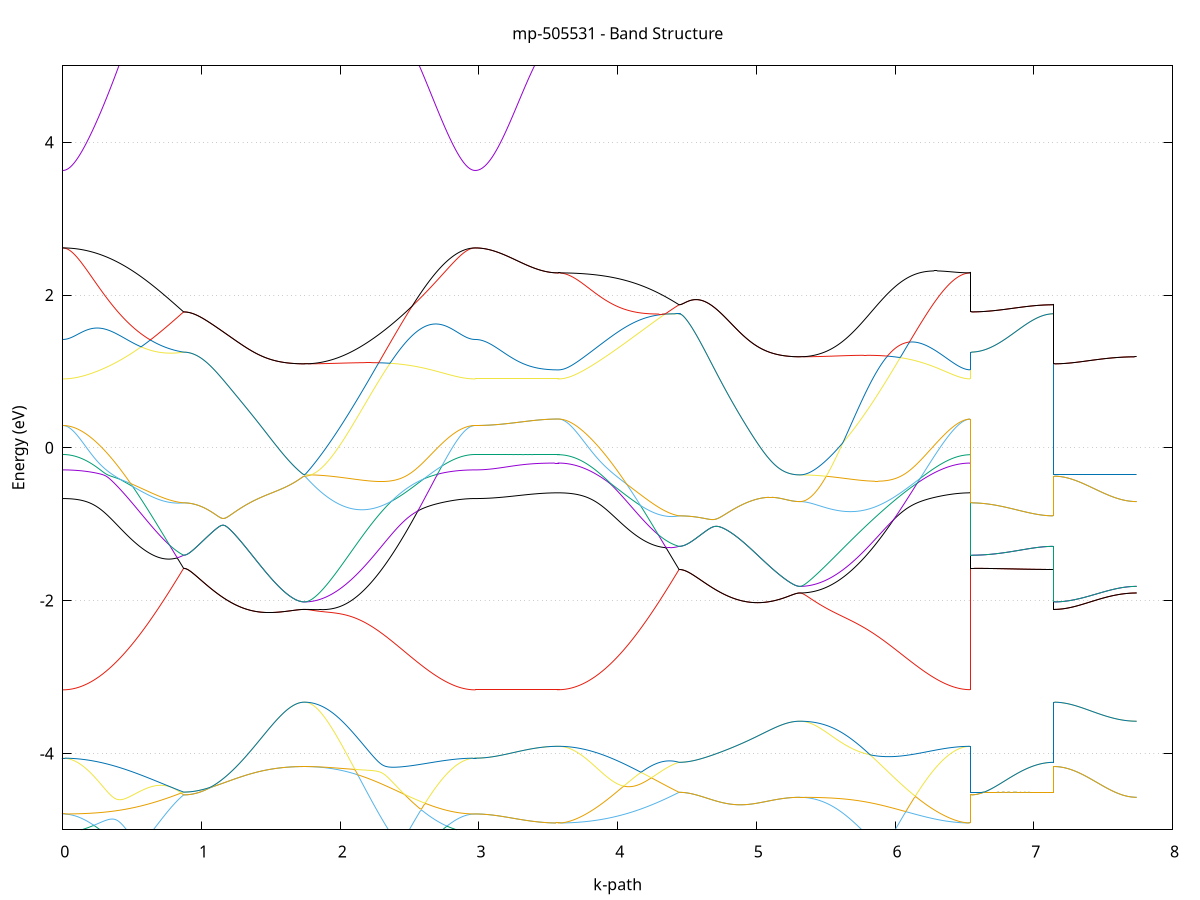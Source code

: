 set title 'mp-505531 - Band Structure'
set xlabel 'k-path'
set ylabel 'Energy (eV)'
set grid y
set yrange [-5:5]
set terminal png size 800,600
set output 'mp-505531_bands_gnuplot.png'
plot '-' using 1:2 with lines notitle, '-' using 1:2 with lines notitle, '-' using 1:2 with lines notitle, '-' using 1:2 with lines notitle, '-' using 1:2 with lines notitle, '-' using 1:2 with lines notitle, '-' using 1:2 with lines notitle, '-' using 1:2 with lines notitle, '-' using 1:2 with lines notitle, '-' using 1:2 with lines notitle, '-' using 1:2 with lines notitle, '-' using 1:2 with lines notitle, '-' using 1:2 with lines notitle, '-' using 1:2 with lines notitle, '-' using 1:2 with lines notitle, '-' using 1:2 with lines notitle, '-' using 1:2 with lines notitle, '-' using 1:2 with lines notitle, '-' using 1:2 with lines notitle, '-' using 1:2 with lines notitle, '-' using 1:2 with lines notitle, '-' using 1:2 with lines notitle, '-' using 1:2 with lines notitle, '-' using 1:2 with lines notitle, '-' using 1:2 with lines notitle, '-' using 1:2 with lines notitle, '-' using 1:2 with lines notitle, '-' using 1:2 with lines notitle, '-' using 1:2 with lines notitle, '-' using 1:2 with lines notitle, '-' using 1:2 with lines notitle, '-' using 1:2 with lines notitle
0.000000 -53.040025
0.009897 -53.040025
0.019793 -53.039925
0.029690 -53.039925
0.039587 -53.039825
0.049483 -53.039725
0.059380 -53.039525
0.069277 -53.039325
0.079173 -53.039125
0.089070 -53.038925
0.098967 -53.038725
0.108863 -53.038425
0.118760 -53.038125
0.128657 -53.037725
0.138553 -53.037425
0.148450 -53.037025
0.158347 -53.036625
0.168243 -53.036125
0.178140 -53.035725
0.188037 -53.035225
0.197933 -53.034625
0.207830 -53.034125
0.217727 -53.033525
0.227623 -53.032925
0.237520 -53.032325
0.247417 -53.031725
0.257313 -53.031025
0.267210 -53.030325
0.277107 -53.029625
0.287003 -53.028825
0.296900 -53.028025
0.306797 -53.027225
0.316693 -53.026425
0.326590 -53.025625
0.336487 -53.024725
0.346383 -53.023825
0.356280 -53.022925
0.366177 -53.021925
0.376073 -53.020925
0.385970 -53.020025
0.395867 -53.018925
0.405763 -53.017925
0.415660 -53.016825
0.425557 -53.015825
0.435453 -53.014725
0.445350 -53.013525
0.455247 -53.012425
0.465143 -53.011225
0.475040 -53.010025
0.484937 -53.008825
0.494833 -53.007625
0.504730 -53.006325
0.514627 -53.005125
0.524523 -53.003825
0.534420 -53.002525
0.544317 -53.001125
0.554213 -52.999825
0.564110 -52.998425
0.574007 -52.997125
0.583903 -52.995725
0.593800 -52.994225
0.603697 -52.992825
0.613593 -52.991425
0.623490 -52.989925
0.633387 -52.988425
0.643283 -52.986925
0.653180 -52.985425
0.663077 -52.983925
0.672973 -52.982425
0.682870 -52.980825
0.692767 -52.979225
0.702663 -52.977725
0.712560 -52.976125
0.722457 -52.974525
0.732353 -52.972925
0.742250 -52.971225
0.752147 -52.969625
0.762043 -52.968025
0.771940 -52.966325
0.781837 -52.964625
0.791733 -52.963025
0.801630 -52.961325
0.811527 -52.959625
0.821424 -52.957925
0.831320 -52.956225
0.841217 -52.954525
0.851114 -52.952825
0.861010 -52.951125
0.870907 -52.949425
0.870907 -52.949425
0.880804 -52.950125
0.890700 -52.951725
0.900597 -52.953725
0.910494 -52.955725
0.920390 -52.957825
0.930287 -52.959925
0.940184 -52.962025
0.950080 -52.964125
0.959977 -52.966225
0.969874 -52.968425
0.979770 -52.970525
0.989667 -52.972625
0.999564 -52.974725
1.009460 -52.976825
1.019357 -52.978925
1.029254 -52.981025
1.039150 -52.983125
1.049047 -52.985225
1.058944 -52.987225
1.068840 -52.989325
1.078737 -52.991325
1.088634 -52.993425
1.098530 -52.995425
1.108427 -52.997425
1.118324 -52.999425
1.128220 -53.001325
1.138117 -53.003325
1.148014 -53.005225
1.157910 -53.007125
1.167807 -53.009025
1.177704 -53.010925
1.187600 -53.012825
1.197497 -53.014625
1.207394 -53.016425
1.217290 -53.018225
1.227187 -53.020025
1.237084 -53.021725
1.246980 -53.023525
1.256877 -53.025225
1.266774 -53.026825
1.276670 -53.028525
1.286567 -53.030125
1.296464 -53.031725
1.306360 -53.033325
1.316257 -53.034925
1.326154 -53.036425
1.336050 -53.037925
1.345947 -53.039325
1.355844 -53.040825
1.365740 -53.042225
1.375637 -53.043525
1.385534 -53.044925
1.395430 -53.046225
1.405327 -53.047525
1.415224 -53.048725
1.425120 -53.049925
1.435017 -53.051125
1.444914 -53.052325
1.454810 -53.053425
1.464707 -53.054525
1.474604 -53.055525
1.484500 -53.056525
1.494397 -53.057525
1.504294 -53.058425
1.514190 -53.059425
1.524087 -53.060225
1.533984 -53.061125
1.543880 -53.061825
1.553777 -53.062625
1.563674 -53.063325
1.573570 -53.064025
1.583467 -53.064725
1.593364 -53.065325
1.603260 -53.065825
1.613157 -53.066425
1.623054 -53.066925
1.632950 -53.067325
1.642847 -53.067725
1.652744 -53.068125
1.662640 -53.068525
1.672537 -53.068825
1.682434 -53.069025
1.692330 -53.069225
1.702227 -53.069425
1.712124 -53.069625
1.722020 -53.069725
1.731917 -53.069725
1.741814 -53.069725
1.741814 -53.069725
1.751746 -53.069725
1.761679 -53.069725
1.771612 -53.069725
1.781544 -53.069725
1.791477 -53.069625
1.801410 -53.069625
1.811342 -53.069525
1.821275 -53.069425
1.831208 -53.069325
1.841140 -53.069325
1.851073 -53.069225
1.861005 -53.069125
1.870938 -53.068925
1.880871 -53.068825
1.890803 -53.068725
1.900736 -53.068525
1.910669 -53.068425
1.920601 -53.068225
1.930534 -53.068025
1.940467 -53.067925
1.950399 -53.067725
1.960332 -53.067525
1.970265 -53.067325
1.980197 -53.067125
1.990130 -53.066825
2.000063 -53.066625
2.009995 -53.066425
2.019928 -53.066125
2.029860 -53.065925
2.039793 -53.065625
2.049726 -53.065425
2.059658 -53.065125
2.069591 -53.064825
2.079524 -53.064625
2.089456 -53.064325
2.099389 -53.064025
2.109322 -53.063725
2.119254 -53.063425
2.129187 -53.063125
2.139120 -53.062725
2.149052 -53.062425
2.158985 -53.062125
2.168918 -53.061825
2.178850 -53.061425
2.188783 -53.061125
2.198715 -53.060725
2.208648 -53.060425
2.218581 -53.060025
2.228513 -53.059725
2.238446 -53.059325
2.248379 -53.059025
2.258311 -53.058625
2.268244 -53.058225
2.278177 -53.057925
2.288109 -53.057525
2.298042 -53.057125
2.307975 -53.056825
2.317907 -53.056425
2.327840 -53.056025
2.337773 -53.055625
2.347705 -53.055325
2.357638 -53.054925
2.367570 -53.054525
2.377503 -53.054125
2.387436 -53.053825
2.397368 -53.053425
2.407301 -53.053025
2.417234 -53.052725
2.427166 -53.052325
2.437099 -53.051925
2.447032 -53.051525
2.456964 -53.051225
2.466897 -53.050825
2.476830 -53.050525
2.486762 -53.050125
2.496695 -53.049725
2.506628 -53.049425
2.516560 -53.049025
2.526493 -53.048725
2.536425 -53.048425
2.546358 -53.048025
2.556291 -53.047725
2.566223 -53.047425
2.576156 -53.047025
2.586089 -53.046725
2.596021 -53.046425
2.605954 -53.046125
2.615887 -53.045825
2.625819 -53.045525
2.635752 -53.045225
2.645685 -53.044925
2.655617 -53.044625
2.665550 -53.044425
2.675483 -53.044125
2.685415 -53.043925
2.695348 -53.043625
2.705280 -53.043425
2.715213 -53.043125
2.725146 -53.042925
2.735078 -53.042725
2.745011 -53.042525
2.754944 -53.042325
2.764876 -53.042125
2.774809 -53.041925
2.784742 -53.041725
2.794674 -53.041525
2.804607 -53.041425
2.814540 -53.041225
2.824472 -53.041125
2.834405 -53.040925
2.844338 -53.040825
2.854270 -53.040725
2.864203 -53.040625
2.874135 -53.040525
2.884068 -53.040425
2.894001 -53.040325
2.903933 -53.040225
2.913866 -53.040225
2.923799 -53.040125
2.933731 -53.040125
2.943664 -53.040025
2.953597 -53.040025
2.963529 -53.040025
2.973462 -53.040025
2.973462 -53.040025
2.983434 -53.040025
2.993406 -53.040025
3.003379 -53.040025
3.013351 -53.040025
3.023323 -53.040025
3.033295 -53.040025
3.043268 -53.040025
3.053240 -53.040025
3.063212 -53.040025
3.073184 -53.040025
3.083157 -53.040025
3.093129 -53.040025
3.103101 -53.040025
3.113073 -53.040025
3.123046 -53.040025
3.133018 -53.040025
3.142990 -53.040025
3.152962 -53.040025
3.162934 -53.040025
3.172907 -53.040025
3.182879 -53.040025
3.192851 -53.040025
3.202823 -53.040025
3.212796 -53.040025
3.222768 -53.040025
3.232740 -53.040025
3.242712 -53.040025
3.252685 -53.040025
3.262657 -53.040025
3.272629 -53.040025
3.282601 -53.040025
3.292574 -53.040025
3.302546 -53.040025
3.312518 -53.040025
3.322490 -53.040025
3.332463 -53.040025
3.342435 -53.040025
3.352407 -53.040025
3.362379 -53.040025
3.372352 -53.040025
3.382324 -53.040025
3.392296 -53.040025
3.402268 -53.040025
3.412240 -53.040025
3.422213 -53.040025
3.432185 -53.040025
3.442157 -53.040025
3.452129 -53.040025
3.462102 -53.040025
3.472074 -53.040025
3.482046 -53.040025
3.492018 -53.040025
3.501991 -53.040025
3.511963 -53.040025
3.521935 -53.040025
3.531907 -53.040025
3.541880 -53.040025
3.551852 -53.040025
3.561824 -53.040025
3.571796 -53.040025
3.571796 -53.040025
3.581693 -53.040025
3.591590 -53.040025
3.601486 -53.039925
3.611383 -53.039825
3.621280 -53.039725
3.631176 -53.039525
3.641073 -53.039425
3.650970 -53.039125
3.660866 -53.038925
3.670763 -53.038725
3.680660 -53.038425
3.690556 -53.038125
3.700453 -53.037725
3.710350 -53.037425
3.720246 -53.037025
3.730143 -53.036625
3.740040 -53.036125
3.749936 -53.035725
3.759833 -53.035225
3.769730 -53.034625
3.779626 -53.034125
3.789523 -53.033525
3.799420 -53.032925
3.809316 -53.032325
3.819213 -53.031625
3.829110 -53.031025
3.839006 -53.030325
3.848903 -53.029525
3.858800 -53.028825
3.868696 -53.028025
3.878593 -53.027225
3.888490 -53.026425
3.898386 -53.025525
3.908283 -53.024725
3.918180 -53.023825
3.928076 -53.022825
3.937973 -53.021925
3.947870 -53.020925
3.957766 -53.019925
3.967663 -53.018925
3.977560 -53.017925
3.987456 -53.016825
3.997353 -53.015825
4.007250 -53.014725
4.017146 -53.013525
4.027043 -53.012425
4.036940 -53.011225
4.046836 -53.010025
4.056733 -53.008825
4.066630 -53.007625
4.076526 -53.006325
4.086423 -53.005125
4.096320 -53.003825
4.106216 -53.002525
4.116113 -53.001225
4.126010 -52.999825
4.135906 -52.998525
4.145803 -52.997125
4.155700 -52.995725
4.165596 -52.994325
4.175493 -52.992825
4.185390 -52.991425
4.195286 -52.989925
4.205183 -52.988425
4.215080 -52.986925
4.224976 -52.985425
4.234873 -52.983925
4.244770 -52.982425
4.254666 -52.980825
4.264563 -52.979225
4.274460 -52.977725
4.284356 -52.976125
4.294253 -52.974525
4.304150 -52.972925
4.314046 -52.971225
4.323943 -52.969625
4.333840 -52.968025
4.343736 -52.966325
4.353633 -52.964625
4.363530 -52.963025
4.373426 -52.961325
4.383323 -52.959625
4.393220 -52.957925
4.403116 -52.956225
4.413013 -52.954525
4.422910 -52.952825
4.432806 -52.951125
4.442703 -52.949425
4.442703 -52.949425
4.452600 -52.950125
4.462496 -52.951725
4.472393 -52.953625
4.482290 -52.955725
4.492186 -52.957825
4.502083 -52.959925
4.511980 -52.962025
4.521876 -52.964125
4.531773 -52.966225
4.541670 -52.968425
4.551566 -52.970525
4.561463 -52.972625
4.571360 -52.974725
4.581256 -52.976825
4.591153 -52.978925
4.601050 -52.981025
4.610947 -52.983125
4.620843 -52.985225
4.630740 -52.987225
4.640636 -52.989325
4.650533 -52.991325
4.660430 -52.993425
4.670327 -52.995425
4.680223 -52.997425
4.690120 -52.999425
4.700017 -53.001325
4.709913 -53.003325
4.719810 -53.005225
4.729707 -53.007125
4.739603 -53.009025
4.749500 -53.010925
4.759397 -53.012825
4.769293 -53.014625
4.779190 -53.016425
4.789087 -53.018225
4.798983 -53.020025
4.808880 -53.021725
4.818777 -53.023525
4.828673 -53.025225
4.838570 -53.026825
4.848467 -53.028525
4.858363 -53.030125
4.868260 -53.031725
4.878157 -53.033325
4.888053 -53.034925
4.897950 -53.036425
4.907847 -53.037925
4.917743 -53.039325
4.927640 -53.040825
4.937537 -53.042225
4.947433 -53.043525
4.957330 -53.044925
4.967227 -53.046225
4.977123 -53.047525
4.987020 -53.048725
4.996917 -53.049925
5.006813 -53.051125
5.016710 -53.052325
5.026607 -53.053425
5.036503 -53.054525
5.046400 -53.055525
5.056297 -53.056525
5.066193 -53.057525
5.076090 -53.058425
5.085987 -53.059325
5.095883 -53.060225
5.105780 -53.061125
5.115677 -53.061825
5.125573 -53.062625
5.135470 -53.063325
5.145367 -53.064025
5.155263 -53.064725
5.165160 -53.065325
5.175057 -53.065825
5.184953 -53.066425
5.194850 -53.066925
5.204747 -53.067325
5.214643 -53.067725
5.224540 -53.068125
5.234437 -53.068425
5.244333 -53.068725
5.254230 -53.069025
5.264127 -53.069225
5.274023 -53.069425
5.283920 -53.069525
5.293817 -53.069625
5.303713 -53.069725
5.313610 -53.069725
5.313610 -53.069725
5.323543 -53.069725
5.333475 -53.069725
5.343408 -53.069725
5.353341 -53.069625
5.363273 -53.069625
5.373206 -53.069525
5.383139 -53.069525
5.393071 -53.069425
5.403004 -53.069325
5.412936 -53.069225
5.422869 -53.069125
5.432802 -53.069025
5.442734 -53.068925
5.452667 -53.068825
5.462600 -53.068725
5.472532 -53.068525
5.482465 -53.068425
5.492398 -53.068225
5.502330 -53.068025
5.512263 -53.067925
5.522196 -53.067725
5.532128 -53.067525
5.542061 -53.067325
5.551994 -53.067125
5.561926 -53.066825
5.571859 -53.066625
5.581791 -53.066425
5.591724 -53.066125
5.601657 -53.065925
5.611589 -53.065625
5.621522 -53.065425
5.631455 -53.065125
5.641387 -53.064825
5.651320 -53.064625
5.661253 -53.064325
5.671185 -53.064025
5.681118 -53.063725
5.691051 -53.063425
5.700983 -53.063125
5.710916 -53.062725
5.720849 -53.062425
5.730781 -53.062125
5.740714 -53.061825
5.750646 -53.061425
5.760579 -53.061125
5.770512 -53.060725
5.780444 -53.060425
5.790377 -53.060025
5.800310 -53.059725
5.810242 -53.059325
5.820175 -53.059025
5.830108 -53.058625
5.840040 -53.058225
5.849973 -53.057925
5.859906 -53.057525
5.869838 -53.057125
5.879771 -53.056825
5.889704 -53.056425
5.899636 -53.056025
5.909569 -53.055725
5.919501 -53.055325
5.929434 -53.054925
5.939367 -53.054525
5.949299 -53.054125
5.959232 -53.053825
5.969165 -53.053425
5.979097 -53.053025
5.989030 -53.052625
5.998963 -53.052325
6.008895 -53.051925
6.018828 -53.051525
6.028761 -53.051225
6.038693 -53.050825
6.048626 -53.050525
6.058559 -53.050125
6.068491 -53.049725
6.078424 -53.049425
6.088356 -53.049025
6.098289 -53.048725
6.108222 -53.048425
6.118154 -53.048025
6.128087 -53.047725
6.138020 -53.047425
6.147952 -53.047025
6.157885 -53.046725
6.167818 -53.046425
6.177750 -53.046125
6.187683 -53.045825
6.197616 -53.045525
6.207548 -53.045225
6.217481 -53.044925
6.227414 -53.044625
6.237346 -53.044425
6.247279 -53.044125
6.257211 -53.043925
6.267144 -53.043625
6.277077 -53.043425
6.287009 -53.043125
6.296942 -53.042925
6.306875 -53.042725
6.316807 -53.042525
6.326740 -53.042325
6.336673 -53.042125
6.346605 -53.041925
6.356538 -53.041725
6.366471 -53.041525
6.376403 -53.041425
6.386336 -53.041225
6.396269 -53.041125
6.406201 -53.040925
6.416134 -53.040825
6.426066 -53.040725
6.435999 -53.040625
6.445932 -53.040525
6.455864 -53.040425
6.465797 -53.040325
6.475730 -53.040225
6.485662 -53.040225
6.495595 -53.040125
6.505528 -53.040125
6.515460 -53.040125
6.525393 -53.040025
6.535326 -53.040025
6.545258 -53.040025
6.545258 -52.949425
6.555230 -52.949425
6.565203 -52.949425
6.575175 -52.949425
6.585147 -52.949425
6.595119 -52.949425
6.605092 -52.949425
6.615064 -52.949425
6.625036 -52.949425
6.635008 -52.949425
6.644981 -52.949425
6.654953 -52.949425
6.664925 -52.949425
6.674897 -52.949425
6.684870 -52.949425
6.694842 -52.949425
6.704814 -52.949425
6.714786 -52.949425
6.724759 -52.949425
6.734731 -52.949425
6.744703 -52.949425
6.754675 -52.949425
6.764647 -52.949425
6.774620 -52.949425
6.784592 -52.949425
6.794564 -52.949425
6.804536 -52.949425
6.814509 -52.949425
6.824481 -52.949425
6.834453 -52.949425
6.844425 -52.949425
6.854398 -52.949425
6.864370 -52.949425
6.874342 -52.949425
6.884314 -52.949425
6.894287 -52.949425
6.904259 -52.949425
6.914231 -52.949425
6.924203 -52.949425
6.934176 -52.949425
6.944148 -52.949425
6.954120 -52.949425
6.964092 -52.949425
6.974065 -52.949425
6.984037 -52.949425
6.994009 -52.949425
7.003981 -52.949425
7.013953 -52.949425
7.023926 -52.949425
7.033898 -52.949425
7.043870 -52.949425
7.053842 -52.949425
7.063815 -52.949425
7.073787 -52.949425
7.083759 -52.949425
7.093731 -52.949425
7.103704 -52.949425
7.113676 -52.949425
7.123648 -52.949425
7.133620 -52.949425
7.143593 -52.949425
7.143593 -53.069725
7.153565 -53.069725
7.163537 -53.069725
7.173509 -53.069725
7.183482 -53.069725
7.193454 -53.069725
7.203426 -53.069725
7.213398 -53.069725
7.223370 -53.069725
7.233343 -53.069725
7.243315 -53.069725
7.253287 -53.069725
7.263259 -53.069725
7.273232 -53.069725
7.283204 -53.069725
7.293176 -53.069725
7.303148 -53.069725
7.313121 -53.069725
7.323093 -53.069725
7.333065 -53.069725
7.343037 -53.069725
7.353010 -53.069725
7.362982 -53.069725
7.372954 -53.069725
7.382926 -53.069725
7.392899 -53.069725
7.402871 -53.069725
7.412843 -53.069725
7.422815 -53.069725
7.432787 -53.069725
7.442760 -53.069725
7.452732 -53.069725
7.462704 -53.069725
7.472676 -53.069725
7.482649 -53.069725
7.492621 -53.069725
7.502593 -53.069725
7.512565 -53.069725
7.522538 -53.069725
7.532510 -53.069725
7.542482 -53.069725
7.552454 -53.069725
7.562427 -53.069725
7.572399 -53.069725
7.582371 -53.069725
7.592343 -53.069725
7.602316 -53.069725
7.612288 -53.069725
7.622260 -53.069725
7.632232 -53.069725
7.642205 -53.069725
7.652177 -53.069725
7.662149 -53.069725
7.672121 -53.069725
7.682093 -53.069725
7.692066 -53.069725
7.702038 -53.069725
7.712010 -53.069725
7.721982 -53.069725
7.731955 -53.069725
7.741927 -53.069725
e
0.000000 -53.040025
0.009897 -53.040025
0.019793 -53.039925
0.029690 -53.039925
0.039587 -53.039825
0.049483 -53.039625
0.059380 -53.039525
0.069277 -53.039325
0.079173 -53.039025
0.089070 -53.038825
0.098967 -53.038525
0.108863 -53.038225
0.118760 -53.037825
0.128657 -53.037425
0.138553 -53.037025
0.148450 -53.036625
0.158347 -53.036125
0.168243 -53.035625
0.178140 -53.035125
0.188037 -53.034625
0.197933 -53.034025
0.207830 -53.033425
0.217727 -53.032725
0.227623 -53.032125
0.237520 -53.031425
0.247417 -53.030625
0.257313 -53.029925
0.267210 -53.029125
0.277107 -53.028325
0.287003 -53.027525
0.296900 -53.026625
0.306797 -53.025725
0.316693 -53.024825
0.326590 -53.023925
0.336487 -53.022925
0.346383 -53.021925
0.356280 -53.020925
0.366177 -53.019825
0.376073 -53.018825
0.385970 -53.017725
0.395867 -53.016625
0.405763 -53.015425
0.415660 -53.014325
0.425557 -53.013125
0.435453 -53.011925
0.445350 -53.010725
0.455247 -53.009425
0.465143 -53.008225
0.475040 -53.006925
0.484937 -53.005625
0.494833 -53.004225
0.504730 -53.002925
0.514627 -53.001525
0.524523 -53.000125
0.534420 -52.998725
0.544317 -52.997325
0.554213 -52.995925
0.564110 -52.994425
0.574007 -52.993025
0.583903 -52.991525
0.593800 -52.990025
0.603697 -52.988525
0.613593 -52.986925
0.623490 -52.985425
0.633387 -52.983825
0.643283 -52.982325
0.653180 -52.980725
0.663077 -52.979125
0.672973 -52.977525
0.682870 -52.975925
0.692767 -52.974325
0.702663 -52.972625
0.712560 -52.971025
0.722457 -52.969325
0.732353 -52.967625
0.742250 -52.966025
0.752147 -52.964325
0.762043 -52.962625
0.771940 -52.960925
0.781837 -52.959225
0.791733 -52.957525
0.801630 -52.955825
0.811527 -52.954125
0.821424 -52.952425
0.831320 -52.950725
0.841217 -52.949025
0.851114 -52.947225
0.861010 -52.947625
0.870907 -52.949425
0.870907 -52.949425
0.880804 -52.950125
0.890700 -52.951725
0.900597 -52.953725
0.910494 -52.955725
0.920390 -52.957825
0.930287 -52.959925
0.940184 -52.962025
0.950080 -52.964125
0.959977 -52.966225
0.969874 -52.968425
0.979770 -52.970525
0.989667 -52.972625
0.999564 -52.974725
1.009460 -52.976825
1.019357 -52.978925
1.029254 -52.981025
1.039150 -52.983125
1.049047 -52.985225
1.058944 -52.987225
1.068840 -52.989325
1.078737 -52.991325
1.088634 -52.993425
1.098530 -52.995425
1.108427 -52.997425
1.118324 -52.999425
1.128220 -53.001325
1.138117 -53.003325
1.148014 -53.005225
1.157910 -53.007125
1.167807 -53.009025
1.177704 -53.010925
1.187600 -53.012825
1.197497 -53.014625
1.207394 -53.016425
1.217290 -53.018225
1.227187 -53.020025
1.237084 -53.021725
1.246980 -53.023525
1.256877 -53.025225
1.266774 -53.026825
1.276670 -53.028525
1.286567 -53.030125
1.296464 -53.031725
1.306360 -53.033325
1.316257 -53.034925
1.326154 -53.036425
1.336050 -53.037925
1.345947 -53.039325
1.355844 -53.040825
1.365740 -53.042225
1.375637 -53.043525
1.385534 -53.044925
1.395430 -53.046225
1.405327 -53.047525
1.415224 -53.048725
1.425120 -53.049925
1.435017 -53.051125
1.444914 -53.052325
1.454810 -53.053425
1.464707 -53.054525
1.474604 -53.055525
1.484500 -53.056525
1.494397 -53.057525
1.504294 -53.058425
1.514190 -53.059425
1.524087 -53.060225
1.533984 -53.061125
1.543880 -53.061825
1.553777 -53.062625
1.563674 -53.063325
1.573570 -53.064025
1.583467 -53.064725
1.593364 -53.065325
1.603260 -53.065825
1.613157 -53.066425
1.623054 -53.066925
1.632950 -53.067325
1.642847 -53.067725
1.652744 -53.068125
1.662640 -53.068525
1.672537 -53.068825
1.682434 -53.069025
1.692330 -53.069225
1.702227 -53.069425
1.712124 -53.069625
1.722020 -53.069725
1.731917 -53.069725
1.741814 -53.069725
1.741814 -53.069725
1.751746 -53.069725
1.761679 -53.069625
1.771612 -53.069425
1.781544 -53.069225
1.791477 -53.068825
1.801410 -53.068525
1.811342 -53.068025
1.821275 -53.067525
1.831208 -53.066925
1.841140 -53.066225
1.851073 -53.065525
1.861005 -53.064725
1.870938 -53.063825
1.880871 -53.062925
1.890803 -53.061925
1.900736 -53.060825
1.910669 -53.059725
1.920601 -53.058525
1.930534 -53.057225
1.940467 -53.055925
1.950399 -53.054525
1.960332 -53.053025
1.970265 -53.051525
1.980197 -53.050025
1.990130 -53.048325
2.000063 -53.046725
2.009995 -53.044925
2.019928 -53.043125
2.029860 -53.041325
2.039793 -53.039425
2.049726 -53.037425
2.059658 -53.035425
2.069591 -53.033425
2.079524 -53.031325
2.089456 -53.029125
2.099389 -53.026925
2.109322 -53.024725
2.119254 -53.022425
2.129187 -53.020125
2.139120 -53.017725
2.149052 -53.015325
2.158985 -53.012925
2.168918 -53.010425
2.178850 -53.007925
2.188783 -53.005425
2.198715 -53.002825
2.208648 -53.000225
2.218581 -52.997625
2.228513 -52.995025
2.238446 -52.992325
2.248379 -52.989625
2.258311 -52.986925
2.268244 -52.984225
2.278177 -52.981425
2.288109 -52.978625
2.298042 -52.975925
2.307975 -52.973125
2.317907 -52.970325
2.327840 -52.967525
2.337773 -52.964725
2.347705 -52.961825
2.357638 -52.959025
2.367570 -52.956225
2.377503 -52.953425
2.387436 -52.950625
2.397368 -52.947725
2.407301 -52.947525
2.417234 -52.950225
2.427166 -52.952925
2.437099 -52.955525
2.447032 -52.958125
2.456964 -52.960725
2.466897 -52.963325
2.476830 -52.965925
2.486762 -52.968525
2.496695 -52.971025
2.506628 -52.973525
2.516560 -52.976025
2.526493 -52.978525
2.536425 -52.980925
2.546358 -52.983325
2.556291 -52.985725
2.566223 -52.988025
2.576156 -52.990325
2.586089 -52.992525
2.596021 -52.994825
2.605954 -52.996925
2.615887 -52.999125
2.625819 -53.001225
2.635752 -53.003225
2.645685 -53.005225
2.655617 -53.007225
2.665550 -53.009125
2.675483 -53.011025
2.685415 -53.012825
2.695348 -53.014625
2.705280 -53.016325
2.715213 -53.018025
2.725146 -53.019625
2.735078 -53.021125
2.745011 -53.022625
2.754944 -53.024125
2.764876 -53.025525
2.774809 -53.026825
2.784742 -53.028025
2.794674 -53.029225
2.804607 -53.030425
2.814540 -53.031525
2.824472 -53.032525
2.834405 -53.033525
2.844338 -53.034425
2.854270 -53.035225
2.864203 -53.035925
2.874135 -53.036725
2.884068 -53.037325
2.894001 -53.037925
2.903933 -53.038425
2.913866 -53.038825
2.923799 -53.039225
2.933731 -53.039525
2.943664 -53.039725
2.953597 -53.039925
2.963529 -53.040025
2.973462 -53.040025
2.973462 -53.040025
2.983434 -53.040025
2.993406 -53.040025
3.003379 -53.040025
3.013351 -53.040025
3.023323 -53.040025
3.033295 -53.040025
3.043268 -53.040025
3.053240 -53.040025
3.063212 -53.040025
3.073184 -53.040025
3.083157 -53.040025
3.093129 -53.040025
3.103101 -53.040025
3.113073 -53.040025
3.123046 -53.040025
3.133018 -53.040025
3.142990 -53.040025
3.152962 -53.040025
3.162934 -53.040025
3.172907 -53.040025
3.182879 -53.040025
3.192851 -53.040025
3.202823 -53.040025
3.212796 -53.040025
3.222768 -53.040025
3.232740 -53.040025
3.242712 -53.040025
3.252685 -53.040025
3.262657 -53.040025
3.272629 -53.040025
3.282601 -53.040025
3.292574 -53.040025
3.302546 -53.040025
3.312518 -53.040025
3.322490 -53.040025
3.332463 -53.040025
3.342435 -53.040025
3.352407 -53.040025
3.362379 -53.040025
3.372352 -53.040025
3.382324 -53.040025
3.392296 -53.040025
3.402268 -53.040025
3.412240 -53.040025
3.422213 -53.040025
3.432185 -53.040025
3.442157 -53.040025
3.452129 -53.040025
3.462102 -53.040025
3.472074 -53.040025
3.482046 -53.040025
3.492018 -53.040025
3.501991 -53.040025
3.511963 -53.040025
3.521935 -53.040025
3.531907 -53.040025
3.541880 -53.040025
3.551852 -53.040025
3.561824 -53.040025
3.571796 -53.040025
3.571796 -53.040025
3.581693 -53.040025
3.591590 -53.039925
3.601486 -53.039925
3.611383 -53.039825
3.621280 -53.039625
3.631176 -53.039525
3.641073 -53.039325
3.650970 -53.039025
3.660866 -53.038825
3.670763 -53.038525
3.680660 -53.038225
3.690556 -53.037825
3.700453 -53.037425
3.710350 -53.037025
3.720246 -53.036625
3.730143 -53.036125
3.740040 -53.035625
3.749936 -53.035125
3.759833 -53.034525
3.769730 -53.034025
3.779626 -53.033425
3.789523 -53.032725
3.799420 -53.032025
3.809316 -53.031325
3.819213 -53.030625
3.829110 -53.029925
3.839006 -53.029125
3.848903 -53.028325
3.858800 -53.027425
3.868696 -53.026625
3.878593 -53.025725
3.888490 -53.024825
3.898386 -53.023825
3.908283 -53.022925
3.918180 -53.021925
3.928076 -53.020925
3.937973 -53.019825
3.947870 -53.018825
3.957766 -53.017725
3.967663 -53.016625
3.977560 -53.015425
3.987456 -53.014325
3.997353 -53.013125
4.007250 -53.011925
4.017146 -53.010725
4.027043 -53.009425
4.036940 -53.008225
4.046836 -53.006925
4.056733 -53.005625
4.066630 -53.004325
4.076526 -53.002925
4.086423 -53.001525
4.096320 -53.000225
4.106216 -52.998825
4.116113 -52.997325
4.126010 -52.995925
4.135906 -52.994425
4.145803 -52.993025
4.155700 -52.991525
4.165596 -52.990025
4.175493 -52.988525
4.185390 -52.986925
4.195286 -52.985425
4.205183 -52.983825
4.215080 -52.982325
4.224976 -52.980725
4.234873 -52.979125
4.244770 -52.977525
4.254666 -52.975925
4.264563 -52.974225
4.274460 -52.972625
4.284356 -52.971025
4.294253 -52.969325
4.304150 -52.967625
4.314046 -52.966025
4.323943 -52.964325
4.333840 -52.962625
4.343736 -52.960925
4.353633 -52.959225
4.363530 -52.957525
4.373426 -52.955825
4.383323 -52.954125
4.393220 -52.952425
4.403116 -52.950725
4.413013 -52.949025
4.422910 -52.947225
4.432806 -52.947625
4.442703 -52.949425
4.442703 -52.949425
4.452600 -52.950125
4.462496 -52.951725
4.472393 -52.953625
4.482290 -52.955725
4.492186 -52.957825
4.502083 -52.959925
4.511980 -52.962025
4.521876 -52.964125
4.531773 -52.966225
4.541670 -52.968425
4.551566 -52.970525
4.561463 -52.972625
4.571360 -52.974725
4.581256 -52.976825
4.591153 -52.978925
4.601050 -52.981025
4.610947 -52.983125
4.620843 -52.985225
4.630740 -52.987225
4.640636 -52.989325
4.650533 -52.991325
4.660430 -52.993425
4.670327 -52.995425
4.680223 -52.997425
4.690120 -52.999425
4.700017 -53.001325
4.709913 -53.003325
4.719810 -53.005225
4.729707 -53.007125
4.739603 -53.009025
4.749500 -53.010925
4.759397 -53.012825
4.769293 -53.014625
4.779190 -53.016425
4.789087 -53.018225
4.798983 -53.020025
4.808880 -53.021725
4.818777 -53.023525
4.828673 -53.025225
4.838570 -53.026825
4.848467 -53.028525
4.858363 -53.030125
4.868260 -53.031725
4.878157 -53.033325
4.888053 -53.034925
4.897950 -53.036425
4.907847 -53.037925
4.917743 -53.039325
4.927640 -53.040825
4.937537 -53.042225
4.947433 -53.043525
4.957330 -53.044925
4.967227 -53.046225
4.977123 -53.047525
4.987020 -53.048725
4.996917 -53.049925
5.006813 -53.051125
5.016710 -53.052325
5.026607 -53.053425
5.036503 -53.054525
5.046400 -53.055525
5.056297 -53.056525
5.066193 -53.057525
5.076090 -53.058425
5.085987 -53.059325
5.095883 -53.060225
5.105780 -53.061125
5.115677 -53.061825
5.125573 -53.062625
5.135470 -53.063325
5.145367 -53.064025
5.155263 -53.064725
5.165160 -53.065325
5.175057 -53.065825
5.184953 -53.066425
5.194850 -53.066925
5.204747 -53.067325
5.214643 -53.067725
5.224540 -53.068125
5.234437 -53.068425
5.244333 -53.068725
5.254230 -53.069025
5.264127 -53.069225
5.274023 -53.069425
5.283920 -53.069525
5.293817 -53.069625
5.303713 -53.069725
5.313610 -53.069725
5.313610 -53.069725
5.323543 -53.069725
5.333475 -53.069625
5.343408 -53.069425
5.353341 -53.069125
5.363273 -53.068825
5.373206 -53.068425
5.383139 -53.068025
5.393071 -53.067525
5.403004 -53.066925
5.412936 -53.066225
5.422869 -53.065525
5.432802 -53.064725
5.442734 -53.063825
5.452667 -53.062925
5.462600 -53.061925
5.472532 -53.060825
5.482465 -53.059725
5.492398 -53.058525
5.502330 -53.057225
5.512263 -53.055925
5.522196 -53.054525
5.532128 -53.053025
5.542061 -53.051525
5.551994 -53.050025
5.561926 -53.048325
5.571859 -53.046725
5.581791 -53.044925
5.591724 -53.043125
5.601657 -53.041325
5.611589 -53.039425
5.621522 -53.037425
5.631455 -53.035425
5.641387 -53.033425
5.651320 -53.031325
5.661253 -53.029125
5.671185 -53.026925
5.681118 -53.024725
5.691051 -53.022425
5.700983 -53.020125
5.710916 -53.017725
5.720849 -53.015325
5.730781 -53.012925
5.740714 -53.010425
5.750646 -53.007925
5.760579 -53.005425
5.770512 -53.002825
5.780444 -53.000225
5.790377 -52.997625
5.800310 -52.995025
5.810242 -52.992325
5.820175 -52.989625
5.830108 -52.986925
5.840040 -52.984225
5.849973 -52.981425
5.859906 -52.978725
5.869838 -52.975925
5.879771 -52.973125
5.889704 -52.970325
5.899636 -52.967525
5.909569 -52.964725
5.919501 -52.961825
5.929434 -52.959025
5.939367 -52.956225
5.949299 -52.953425
5.959232 -52.950625
5.969165 -52.947825
5.979097 -52.947525
5.989030 -52.950225
5.998963 -52.952925
6.008895 -52.955525
6.018828 -52.958125
6.028761 -52.960825
6.038693 -52.963425
6.048626 -52.965925
6.058559 -52.968525
6.068491 -52.971025
6.078424 -52.973525
6.088356 -52.976025
6.098289 -52.978525
6.108222 -52.980925
6.118154 -52.983325
6.128087 -52.985625
6.138020 -52.988025
6.147952 -52.990325
6.157885 -52.992525
6.167818 -52.994825
6.177750 -52.996925
6.187683 -52.999125
6.197616 -53.001225
6.207548 -53.003225
6.217481 -53.005225
6.227414 -53.007225
6.237346 -53.009125
6.247279 -53.011025
6.257211 -53.012825
6.267144 -53.014625
6.277077 -53.016325
6.287009 -53.018025
6.296942 -53.019625
6.306875 -53.021125
6.316807 -53.022625
6.326740 -53.024125
6.336673 -53.025425
6.346605 -53.026825
6.356538 -53.028025
6.366471 -53.029225
6.376403 -53.030425
6.386336 -53.031525
6.396269 -53.032525
6.406201 -53.033525
6.416134 -53.034425
6.426066 -53.035225
6.435999 -53.035925
6.445932 -53.036725
6.455864 -53.037325
6.465797 -53.037925
6.475730 -53.038425
6.485662 -53.038825
6.495595 -53.039225
6.505528 -53.039525
6.515460 -53.039725
6.525393 -53.039925
6.535326 -53.040025
6.545258 -53.040025
6.545258 -52.949425
6.555230 -52.949425
6.565203 -52.949425
6.575175 -52.949425
6.585147 -52.949425
6.595119 -52.949425
6.605092 -52.949425
6.615064 -52.949425
6.625036 -52.949425
6.635008 -52.949425
6.644981 -52.949425
6.654953 -52.949425
6.664925 -52.949425
6.674897 -52.949425
6.684870 -52.949425
6.694842 -52.949425
6.704814 -52.949425
6.714786 -52.949425
6.724759 -52.949425
6.734731 -52.949425
6.744703 -52.949425
6.754675 -52.949425
6.764647 -52.949425
6.774620 -52.949425
6.784592 -52.949425
6.794564 -52.949425
6.804536 -52.949425
6.814509 -52.949425
6.824481 -52.949425
6.834453 -52.949425
6.844425 -52.949425
6.854398 -52.949425
6.864370 -52.949425
6.874342 -52.949425
6.884314 -52.949425
6.894287 -52.949425
6.904259 -52.949425
6.914231 -52.949425
6.924203 -52.949425
6.934176 -52.949425
6.944148 -52.949425
6.954120 -52.949425
6.964092 -52.949425
6.974065 -52.949425
6.984037 -52.949425
6.994009 -52.949425
7.003981 -52.949425
7.013953 -52.949425
7.023926 -52.949425
7.033898 -52.949425
7.043870 -52.949425
7.053842 -52.949425
7.063815 -52.949425
7.073787 -52.949425
7.083759 -52.949425
7.093731 -52.949425
7.103704 -52.949425
7.113676 -52.949425
7.123648 -52.949425
7.133620 -52.949425
7.143593 -52.949425
7.143593 -53.069725
7.153565 -53.069725
7.163537 -53.069725
7.173509 -53.069725
7.183482 -53.069725
7.193454 -53.069725
7.203426 -53.069725
7.213398 -53.069725
7.223370 -53.069725
7.233343 -53.069725
7.243315 -53.069725
7.253287 -53.069725
7.263259 -53.069725
7.273232 -53.069725
7.283204 -53.069725
7.293176 -53.069725
7.303148 -53.069725
7.313121 -53.069725
7.323093 -53.069725
7.333065 -53.069725
7.343037 -53.069725
7.353010 -53.069725
7.362982 -53.069725
7.372954 -53.069725
7.382926 -53.069725
7.392899 -53.069725
7.402871 -53.069725
7.412843 -53.069725
7.422815 -53.069725
7.432787 -53.069725
7.442760 -53.069725
7.452732 -53.069725
7.462704 -53.069725
7.472676 -53.069725
7.482649 -53.069725
7.492621 -53.069725
7.502593 -53.069725
7.512565 -53.069725
7.522538 -53.069725
7.532510 -53.069725
7.542482 -53.069725
7.552454 -53.069725
7.562427 -53.069725
7.572399 -53.069725
7.582371 -53.069725
7.592343 -53.069725
7.602316 -53.069725
7.612288 -53.069725
7.622260 -53.069725
7.632232 -53.069725
7.642205 -53.069725
7.652177 -53.069725
7.662149 -53.069725
7.672121 -53.069725
7.682093 -53.069725
7.692066 -53.069725
7.702038 -53.069725
7.712010 -53.069725
7.721982 -53.069725
7.731955 -53.069725
7.741927 -53.069725
e
0.000000 -52.847025
0.009897 -52.847025
0.019793 -52.847025
0.029690 -52.847125
0.039587 -52.847325
0.049483 -52.847425
0.059380 -52.847625
0.069277 -52.847825
0.079173 -52.848125
0.089070 -52.848425
0.098967 -52.848725
0.108863 -52.849125
0.118760 -52.849425
0.128657 -52.849925
0.138553 -52.850325
0.148450 -52.850825
0.158347 -52.851425
0.168243 -52.851925
0.178140 -52.852525
0.188037 -52.853125
0.197933 -52.853825
0.207830 -52.854525
0.217727 -52.855225
0.227623 -52.855925
0.237520 -52.856725
0.247417 -52.857525
0.257313 -52.858425
0.267210 -52.859225
0.277107 -52.860125
0.287003 -52.861125
0.296900 -52.862025
0.306797 -52.863025
0.316693 -52.864025
0.326590 -52.865125
0.336487 -52.866125
0.346383 -52.867225
0.356280 -52.868425
0.366177 -52.869525
0.376073 -52.870725
0.385970 -52.871925
0.395867 -52.873125
0.405763 -52.874325
0.415660 -52.875625
0.425557 -52.876925
0.435453 -52.878225
0.445350 -52.879525
0.455247 -52.880925
0.465143 -52.882325
0.475040 -52.883725
0.484937 -52.885125
0.494833 -52.886525
0.504730 -52.888025
0.514627 -52.889425
0.524523 -52.890925
0.534420 -52.892425
0.544317 -52.894025
0.554213 -52.895525
0.564110 -52.897025
0.574007 -52.898625
0.583903 -52.900225
0.593800 -52.901825
0.603697 -52.903425
0.613593 -52.905025
0.623490 -52.906625
0.633387 -52.908325
0.643283 -52.909925
0.653180 -52.911625
0.663077 -52.913325
0.672973 -52.914925
0.682870 -52.916625
0.692767 -52.918325
0.702663 -52.920025
0.712560 -52.921725
0.722457 -52.923425
0.732353 -52.925125
0.742250 -52.926925
0.752147 -52.928625
0.762043 -52.930325
0.771940 -52.932125
0.781837 -52.933825
0.791733 -52.935525
0.801630 -52.937325
0.811527 -52.939025
0.821424 -52.940725
0.831320 -52.942525
0.841217 -52.944225
0.851114 -52.945925
0.861010 -52.945525
0.870907 -52.943825
0.870907 -52.943825
0.880804 -52.943125
0.890700 -52.941425
0.900597 -52.939525
0.910494 -52.937525
0.920390 -52.935425
0.930287 -52.933325
0.940184 -52.931225
0.950080 -52.929125
0.959977 -52.927025
0.969874 -52.924925
0.979770 -52.922825
0.989667 -52.920725
0.999564 -52.918625
1.009460 -52.916525
1.019357 -52.914525
1.029254 -52.912425
1.039150 -52.910425
1.049047 -52.908325
1.058944 -52.906325
1.068840 -52.904325
1.078737 -52.902325
1.088634 -52.900325
1.098530 -52.898325
1.108427 -52.896425
1.118324 -52.894525
1.128220 -52.892525
1.138117 -52.890625
1.148014 -52.888825
1.157910 -52.886925
1.167807 -52.885025
1.177704 -52.883225
1.187600 -52.881425
1.197497 -52.879625
1.207394 -52.877925
1.217290 -52.876125
1.227187 -52.874425
1.237084 -52.872725
1.246980 -52.871125
1.256877 -52.869425
1.266774 -52.867825
1.276670 -52.866225
1.286567 -52.864625
1.296464 -52.863125
1.306360 -52.861625
1.316257 -52.860125
1.326154 -52.858625
1.336050 -52.857225
1.345947 -52.855825
1.355844 -52.854425
1.365740 -52.853125
1.375637 -52.851825
1.385534 -52.850525
1.395430 -52.849225
1.405327 -52.848025
1.415224 -52.846825
1.425120 -52.845725
1.435017 -52.844525
1.444914 -52.843525
1.454810 -52.842425
1.464707 -52.841425
1.474604 -52.840425
1.484500 -52.839425
1.494397 -52.838525
1.504294 -52.837625
1.514190 -52.836725
1.524087 -52.835925
1.533984 -52.835125
1.543880 -52.834425
1.553777 -52.833625
1.563674 -52.833025
1.573570 -52.832325
1.583467 -52.831725
1.593364 -52.831125
1.603260 -52.830625
1.613157 -52.830125
1.623054 -52.829625
1.632950 -52.829225
1.642847 -52.828825
1.652744 -52.828425
1.662640 -52.828125
1.672537 -52.827825
1.682434 -52.827625
1.692330 -52.827425
1.702227 -52.827225
1.712124 -52.827125
1.722020 -52.827025
1.731917 -52.826925
1.741814 -52.826925
1.741814 -52.826925
1.751746 -52.827025
1.761679 -52.827125
1.771612 -52.827225
1.781544 -52.827525
1.791477 -52.827825
1.801410 -52.828225
1.811342 -52.828625
1.821275 -52.829125
1.831208 -52.829725
1.841140 -52.830425
1.851073 -52.831125
1.861005 -52.831925
1.870938 -52.832725
1.880871 -52.833625
1.890803 -52.834625
1.900736 -52.835625
1.910669 -52.836825
1.920601 -52.837925
1.930534 -52.839225
1.940467 -52.840525
1.950399 -52.841825
1.960332 -52.843225
1.970265 -52.844725
1.980197 -52.846225
1.990130 -52.847825
2.000063 -52.849525
2.009995 -52.851125
2.019928 -52.852925
2.029860 -52.854725
2.039793 -52.856525
2.049726 -52.858425
2.059658 -52.860425
2.069591 -52.862425
2.079524 -52.864425
2.089456 -52.866525
2.099389 -52.868625
2.109322 -52.870825
2.119254 -52.873025
2.129187 -52.875325
2.139120 -52.877625
2.149052 -52.879925
2.158985 -52.882225
2.168918 -52.884625
2.178850 -52.887025
2.188783 -52.889525
2.198715 -52.892025
2.208648 -52.894525
2.218581 -52.897025
2.228513 -52.899625
2.238446 -52.902125
2.248379 -52.904725
2.258311 -52.907325
2.268244 -52.910025
2.278177 -52.912625
2.288109 -52.915325
2.298042 -52.917925
2.307975 -52.920625
2.317907 -52.923325
2.327840 -52.926025
2.337773 -52.928725
2.347705 -52.931425
2.357638 -52.934125
2.367570 -52.936825
2.377503 -52.939525
2.387436 -52.942225
2.397368 -52.944925
2.407301 -52.944925
2.417234 -52.942125
2.427166 -52.939425
2.437099 -52.936625
2.447032 -52.933825
2.456964 -52.931125
2.466897 -52.928325
2.476830 -52.925625
2.486762 -52.922925
2.496695 -52.920325
2.506628 -52.917625
2.516560 -52.915025
2.526493 -52.912425
2.536425 -52.909925
2.546358 -52.907325
2.556291 -52.904825
2.566223 -52.902425
2.576156 -52.899925
2.586089 -52.897525
2.596021 -52.895225
2.605954 -52.892925
2.615887 -52.890625
2.625819 -52.888425
2.635752 -52.886225
2.645685 -52.884125
2.655617 -52.882025
2.665550 -52.879925
2.675483 -52.878025
2.685415 -52.876025
2.695348 -52.874125
2.705280 -52.872325
2.715213 -52.870525
2.725146 -52.868825
2.735078 -52.867225
2.745011 -52.865625
2.754944 -52.864025
2.764876 -52.862625
2.774809 -52.861125
2.784742 -52.859825
2.794674 -52.858525
2.804607 -52.857325
2.814540 -52.856125
2.824472 -52.855025
2.834405 -52.854025
2.844338 -52.853025
2.854270 -52.852125
2.864203 -52.851325
2.874135 -52.850625
2.884068 -52.849925
2.894001 -52.849325
2.903933 -52.848725
2.913866 -52.848325
2.923799 -52.847925
2.933731 -52.847625
2.943664 -52.847325
2.953597 -52.847125
2.963529 -52.847025
2.973462 -52.847025
2.973462 -52.847025
2.983434 -52.847025
2.993406 -52.847025
3.003379 -52.847025
3.013351 -52.847025
3.023323 -52.847025
3.033295 -52.847025
3.043268 -52.847025
3.053240 -52.847025
3.063212 -52.847025
3.073184 -52.847025
3.083157 -52.847025
3.093129 -52.847025
3.103101 -52.847025
3.113073 -52.847025
3.123046 -52.847025
3.133018 -52.847025
3.142990 -52.847025
3.152962 -52.847025
3.162934 -52.847025
3.172907 -52.847025
3.182879 -52.847025
3.192851 -52.847025
3.202823 -52.847025
3.212796 -52.847025
3.222768 -52.847025
3.232740 -52.847025
3.242712 -52.847025
3.252685 -52.847025
3.262657 -52.847025
3.272629 -52.847025
3.282601 -52.847025
3.292574 -52.847025
3.302546 -52.847025
3.312518 -52.847025
3.322490 -52.847025
3.332463 -52.847025
3.342435 -52.847025
3.352407 -52.847025
3.362379 -52.847025
3.372352 -52.847025
3.382324 -52.847025
3.392296 -52.847025
3.402268 -52.847025
3.412240 -52.847025
3.422213 -52.847025
3.432185 -52.847025
3.442157 -52.847025
3.452129 -52.847025
3.462102 -52.847025
3.472074 -52.847025
3.482046 -52.847025
3.492018 -52.847025
3.501991 -52.847025
3.511963 -52.847025
3.521935 -52.847025
3.531907 -52.847025
3.541880 -52.847025
3.551852 -52.847025
3.561824 -52.847025
3.571796 -52.847025
3.571796 -52.847025
3.581693 -52.847025
3.591590 -52.847025
3.601486 -52.847125
3.611383 -52.847225
3.621280 -52.847425
3.631176 -52.847625
3.641073 -52.847825
3.650970 -52.848125
3.660866 -52.848425
3.670763 -52.848725
3.680660 -52.849025
3.690556 -52.849425
3.700453 -52.849925
3.710350 -52.850325
3.720246 -52.850825
3.730143 -52.851425
3.740040 -52.851925
3.749936 -52.852525
3.759833 -52.853125
3.769730 -52.853825
3.779626 -52.854525
3.789523 -52.855225
3.799420 -52.855925
3.809316 -52.856725
3.819213 -52.857525
3.829110 -52.858425
3.839006 -52.859225
3.848903 -52.860125
3.858800 -52.861125
3.868696 -52.862025
3.878593 -52.863025
3.888490 -52.864025
3.898386 -52.865125
3.908283 -52.866125
3.918180 -52.867225
3.928076 -52.868425
3.937973 -52.869525
3.947870 -52.870725
3.957766 -52.871925
3.967663 -52.873125
3.977560 -52.874325
3.987456 -52.875625
3.997353 -52.876925
4.007250 -52.878225
4.017146 -52.879525
4.027043 -52.880925
4.036940 -52.882325
4.046836 -52.883725
4.056733 -52.885125
4.066630 -52.886525
4.076526 -52.888025
4.086423 -52.889425
4.096320 -52.890925
4.106216 -52.892425
4.116113 -52.894025
4.126010 -52.895525
4.135906 -52.897025
4.145803 -52.898625
4.155700 -52.900225
4.165596 -52.901825
4.175493 -52.903425
4.185390 -52.905025
4.195286 -52.906625
4.205183 -52.908325
4.215080 -52.909925
4.224976 -52.911625
4.234873 -52.913325
4.244770 -52.914925
4.254666 -52.916625
4.264563 -52.918325
4.274460 -52.920025
4.284356 -52.921725
4.294253 -52.923425
4.304150 -52.925125
4.314046 -52.926925
4.323943 -52.928625
4.333840 -52.930325
4.343736 -52.932025
4.353633 -52.933825
4.363530 -52.935525
4.373426 -52.937325
4.383323 -52.939025
4.393220 -52.940725
4.403116 -52.942525
4.413013 -52.944225
4.422910 -52.945925
4.432806 -52.945525
4.442703 -52.943825
4.442703 -52.943825
4.452600 -52.943025
4.462496 -52.941425
4.472393 -52.939525
4.482290 -52.937525
4.492186 -52.935425
4.502083 -52.933325
4.511980 -52.931225
4.521876 -52.929125
4.531773 -52.927025
4.541670 -52.924925
4.551566 -52.922825
4.561463 -52.920725
4.571360 -52.918625
4.581256 -52.916525
4.591153 -52.914525
4.601050 -52.912425
4.610947 -52.910425
4.620843 -52.908325
4.630740 -52.906325
4.640636 -52.904325
4.650533 -52.902325
4.660430 -52.900325
4.670327 -52.898325
4.680223 -52.896425
4.690120 -52.894525
4.700017 -52.892525
4.709913 -52.890625
4.719810 -52.888825
4.729707 -52.886925
4.739603 -52.885025
4.749500 -52.883225
4.759397 -52.881425
4.769293 -52.879625
4.779190 -52.877925
4.789087 -52.876125
4.798983 -52.874425
4.808880 -52.872725
4.818777 -52.871125
4.828673 -52.869425
4.838570 -52.867825
4.848467 -52.866225
4.858363 -52.864625
4.868260 -52.863125
4.878157 -52.861625
4.888053 -52.860125
4.897950 -52.858625
4.907847 -52.857225
4.917743 -52.855825
4.927640 -52.854425
4.937537 -52.853125
4.947433 -52.851825
4.957330 -52.850525
4.967227 -52.849225
4.977123 -52.848025
4.987020 -52.846825
4.996917 -52.845725
5.006813 -52.844525
5.016710 -52.843425
5.026607 -52.842425
5.036503 -52.841425
5.046400 -52.840425
5.056297 -52.839425
5.066193 -52.838525
5.076090 -52.837625
5.085987 -52.836725
5.095883 -52.835925
5.105780 -52.835125
5.115677 -52.834425
5.125573 -52.833625
5.135470 -52.833025
5.145367 -52.832325
5.155263 -52.831725
5.165160 -52.831125
5.175057 -52.830625
5.184953 -52.830125
5.194850 -52.829625
5.204747 -52.829225
5.214643 -52.828825
5.224540 -52.828425
5.234437 -52.828125
5.244333 -52.827825
5.254230 -52.827625
5.264127 -52.827425
5.274023 -52.827225
5.283920 -52.827125
5.293817 -52.827025
5.303713 -52.826925
5.313610 -52.826925
5.313610 -52.826925
5.323543 -52.826925
5.333475 -52.827125
5.343408 -52.827225
5.353341 -52.827525
5.363273 -52.827825
5.373206 -52.828225
5.383139 -52.828625
5.393071 -52.829125
5.403004 -52.829725
5.412936 -52.830425
5.422869 -52.831125
5.432802 -52.831925
5.442734 -52.832725
5.452667 -52.833625
5.462600 -52.834625
5.472532 -52.835725
5.482465 -52.836825
5.492398 -52.837925
5.502330 -52.839225
5.512263 -52.840525
5.522196 -52.841825
5.532128 -52.843225
5.542061 -52.844725
5.551994 -52.846225
5.561926 -52.847825
5.571859 -52.849525
5.581791 -52.851125
5.591724 -52.852925
5.601657 -52.854725
5.611589 -52.856525
5.621522 -52.858425
5.631455 -52.860425
5.641387 -52.862425
5.651320 -52.864425
5.661253 -52.866525
5.671185 -52.868625
5.681118 -52.870825
5.691051 -52.873025
5.700983 -52.875325
5.710916 -52.877625
5.720849 -52.879925
5.730781 -52.882225
5.740714 -52.884625
5.750646 -52.887125
5.760579 -52.889525
5.770512 -52.892025
5.780444 -52.894525
5.790377 -52.897025
5.800310 -52.899625
5.810242 -52.902125
5.820175 -52.904725
5.830108 -52.907325
5.840040 -52.910025
5.849973 -52.912625
5.859906 -52.915325
5.869838 -52.917925
5.879771 -52.920625
5.889704 -52.923325
5.899636 -52.926025
5.909569 -52.928725
5.919501 -52.931425
5.929434 -52.934125
5.939367 -52.936825
5.949299 -52.939525
5.959232 -52.942225
5.969165 -52.944925
5.979097 -52.945025
5.989030 -52.942225
5.998963 -52.939425
6.008895 -52.936625
6.018828 -52.933825
6.028761 -52.931125
6.038693 -52.928325
6.048626 -52.925625
6.058559 -52.922925
6.068491 -52.920325
6.078424 -52.917625
6.088356 -52.915025
6.098289 -52.912425
6.108222 -52.909925
6.118154 -52.907325
6.128087 -52.904825
6.138020 -52.902425
6.147952 -52.899925
6.157885 -52.897525
6.167818 -52.895225
6.177750 -52.892925
6.187683 -52.890625
6.197616 -52.888425
6.207548 -52.886225
6.217481 -52.884125
6.227414 -52.882025
6.237346 -52.879925
6.247279 -52.878025
6.257211 -52.876025
6.267144 -52.874125
6.277077 -52.872325
6.287009 -52.870525
6.296942 -52.868825
6.306875 -52.867225
6.316807 -52.865625
6.326740 -52.864025
6.336673 -52.862625
6.346605 -52.861125
6.356538 -52.859825
6.366471 -52.858525
6.376403 -52.857325
6.386336 -52.856125
6.396269 -52.855025
6.406201 -52.854025
6.416134 -52.853025
6.426066 -52.852125
6.435999 -52.851325
6.445932 -52.850625
6.455864 -52.849925
6.465797 -52.849325
6.475730 -52.848725
6.485662 -52.848325
6.495595 -52.847925
6.505528 -52.847525
6.515460 -52.847325
6.525393 -52.847125
6.535326 -52.847025
6.545258 -52.847025
6.545258 -52.943825
6.555230 -52.943825
6.565203 -52.943825
6.575175 -52.943825
6.585147 -52.943825
6.595119 -52.943825
6.605092 -52.943825
6.615064 -52.943825
6.625036 -52.943825
6.635008 -52.943825
6.644981 -52.943825
6.654953 -52.943825
6.664925 -52.943825
6.674897 -52.943825
6.684870 -52.943825
6.694842 -52.943825
6.704814 -52.943825
6.714786 -52.943825
6.724759 -52.943825
6.734731 -52.943825
6.744703 -52.943825
6.754675 -52.943825
6.764647 -52.943825
6.774620 -52.943825
6.784592 -52.943825
6.794564 -52.943825
6.804536 -52.943825
6.814509 -52.943825
6.824481 -52.943825
6.834453 -52.943825
6.844425 -52.943825
6.854398 -52.943825
6.864370 -52.943825
6.874342 -52.943825
6.884314 -52.943825
6.894287 -52.943825
6.904259 -52.943825
6.914231 -52.943825
6.924203 -52.943825
6.934176 -52.943825
6.944148 -52.943825
6.954120 -52.943825
6.964092 -52.943825
6.974065 -52.943825
6.984037 -52.943825
6.994009 -52.943825
7.003981 -52.943825
7.013953 -52.943825
7.023926 -52.943825
7.033898 -52.943825
7.043870 -52.943825
7.053842 -52.943825
7.063815 -52.943825
7.073787 -52.943825
7.083759 -52.943825
7.093731 -52.943825
7.103704 -52.943825
7.113676 -52.943825
7.123648 -52.943825
7.133620 -52.943825
7.143593 -52.943825
7.143593 -52.826925
7.153565 -52.826925
7.163537 -52.826925
7.173509 -52.826925
7.183482 -52.826925
7.193454 -52.826925
7.203426 -52.826925
7.213398 -52.826925
7.223370 -52.826925
7.233343 -52.826925
7.243315 -52.826925
7.253287 -52.826925
7.263259 -52.826925
7.273232 -52.826925
7.283204 -52.826925
7.293176 -52.826925
7.303148 -52.826925
7.313121 -52.826925
7.323093 -52.826925
7.333065 -52.826925
7.343037 -52.826925
7.353010 -52.826925
7.362982 -52.826925
7.372954 -52.826925
7.382926 -52.826925
7.392899 -52.826925
7.402871 -52.826925
7.412843 -52.826925
7.422815 -52.826925
7.432787 -52.826925
7.442760 -52.826925
7.452732 -52.826925
7.462704 -52.826925
7.472676 -52.826925
7.482649 -52.826925
7.492621 -52.826925
7.502593 -52.826925
7.512565 -52.826925
7.522538 -52.826925
7.532510 -52.826925
7.542482 -52.826925
7.552454 -52.826925
7.562427 -52.826925
7.572399 -52.826925
7.582371 -52.826925
7.592343 -52.826925
7.602316 -52.826925
7.612288 -52.826925
7.622260 -52.826925
7.632232 -52.826925
7.642205 -52.826925
7.652177 -52.826925
7.662149 -52.826925
7.672121 -52.826925
7.682093 -52.826925
7.692066 -52.826925
7.702038 -52.826925
7.712010 -52.826925
7.721982 -52.826925
7.731955 -52.826925
7.741927 -52.826925
e
0.000000 -52.847025
0.009897 -52.847025
0.019793 -52.847025
0.029690 -52.847125
0.039587 -52.847225
0.049483 -52.847425
0.059380 -52.847525
0.069277 -52.847725
0.079173 -52.848025
0.089070 -52.848225
0.098967 -52.848525
0.108863 -52.848825
0.118760 -52.849225
0.128657 -52.849625
0.138553 -52.850025
0.148450 -52.850425
0.158347 -52.850925
0.168243 -52.851425
0.178140 -52.852025
0.188037 -52.852525
0.197933 -52.853125
0.207830 -52.853725
0.217727 -52.854425
0.227623 -52.855125
0.237520 -52.855825
0.247417 -52.856525
0.257313 -52.857325
0.267210 -52.858025
0.277107 -52.858925
0.287003 -52.859725
0.296900 -52.860625
0.306797 -52.861525
0.316693 -52.862425
0.326590 -52.863325
0.336487 -52.864325
0.346383 -52.865325
0.356280 -52.866325
0.366177 -52.867425
0.376073 -52.868525
0.385970 -52.869625
0.395867 -52.870725
0.405763 -52.871825
0.415660 -52.873025
0.425557 -52.874225
0.435453 -52.875425
0.445350 -52.876625
0.455247 -52.877925
0.465143 -52.879225
0.475040 -52.880525
0.484937 -52.881825
0.494833 -52.883125
0.504730 -52.884525
0.514627 -52.885925
0.524523 -52.887225
0.534420 -52.888725
0.544317 -52.890125
0.554213 -52.891525
0.564110 -52.893025
0.574007 -52.894525
0.583903 -52.896025
0.593800 -52.897525
0.603697 -52.899025
0.613593 -52.900525
0.623490 -52.902125
0.633387 -52.903725
0.643283 -52.905225
0.653180 -52.906825
0.663077 -52.908425
0.672973 -52.910025
0.682870 -52.911725
0.692767 -52.913325
0.702663 -52.914925
0.712560 -52.916625
0.722457 -52.918225
0.732353 -52.919925
0.742250 -52.921625
0.752147 -52.923325
0.762043 -52.925025
0.771940 -52.926725
0.781837 -52.928425
0.791733 -52.930125
0.801630 -52.931825
0.811527 -52.933525
0.821424 -52.935225
0.831320 -52.936925
0.841217 -52.938625
0.851114 -52.940425
0.861010 -52.942125
0.870907 -52.943825
0.870907 -52.943825
0.880804 -52.943125
0.890700 -52.941425
0.900597 -52.939525
0.910494 -52.937525
0.920390 -52.935425
0.930287 -52.933325
0.940184 -52.931225
0.950080 -52.929125
0.959977 -52.927025
0.969874 -52.924925
0.979770 -52.922825
0.989667 -52.920725
0.999564 -52.918625
1.009460 -52.916525
1.019357 -52.914525
1.029254 -52.912425
1.039150 -52.910425
1.049047 -52.908325
1.058944 -52.906325
1.068840 -52.904325
1.078737 -52.902325
1.088634 -52.900325
1.098530 -52.898325
1.108427 -52.896425
1.118324 -52.894525
1.128220 -52.892525
1.138117 -52.890625
1.148014 -52.888825
1.157910 -52.886925
1.167807 -52.885025
1.177704 -52.883225
1.187600 -52.881425
1.197497 -52.879625
1.207394 -52.877925
1.217290 -52.876125
1.227187 -52.874425
1.237084 -52.872725
1.246980 -52.871125
1.256877 -52.869425
1.266774 -52.867825
1.276670 -52.866225
1.286567 -52.864625
1.296464 -52.863125
1.306360 -52.861625
1.316257 -52.860125
1.326154 -52.858625
1.336050 -52.857225
1.345947 -52.855825
1.355844 -52.854425
1.365740 -52.853125
1.375637 -52.851825
1.385534 -52.850525
1.395430 -52.849225
1.405327 -52.848025
1.415224 -52.846825
1.425120 -52.845725
1.435017 -52.844525
1.444914 -52.843525
1.454810 -52.842425
1.464707 -52.841425
1.474604 -52.840425
1.484500 -52.839425
1.494397 -52.838525
1.504294 -52.837625
1.514190 -52.836725
1.524087 -52.835925
1.533984 -52.835125
1.543880 -52.834425
1.553777 -52.833625
1.563674 -52.833025
1.573570 -52.832325
1.583467 -52.831725
1.593364 -52.831125
1.603260 -52.830625
1.613157 -52.830125
1.623054 -52.829625
1.632950 -52.829225
1.642847 -52.828825
1.652744 -52.828425
1.662640 -52.828125
1.672537 -52.827825
1.682434 -52.827625
1.692330 -52.827425
1.702227 -52.827225
1.712124 -52.827125
1.722020 -52.827025
1.731917 -52.826925
1.741814 -52.826925
1.741814 -52.826925
1.751746 -52.826925
1.761679 -52.826925
1.771612 -52.827025
1.781544 -52.827025
1.791477 -52.827025
1.801410 -52.827025
1.811342 -52.827125
1.821275 -52.827125
1.831208 -52.827225
1.841140 -52.827325
1.851073 -52.827325
1.861005 -52.827425
1.870938 -52.827525
1.880871 -52.827525
1.890803 -52.827625
1.900736 -52.827725
1.910669 -52.827825
1.920601 -52.827925
1.930534 -52.828125
1.940467 -52.828225
1.950399 -52.828325
1.960332 -52.828425
1.970265 -52.828625
1.980197 -52.828725
1.990130 -52.828925
2.000063 -52.829025
2.009995 -52.829225
2.019928 -52.829425
2.029860 -52.829525
2.039793 -52.829725
2.049726 -52.829925
2.059658 -52.830125
2.069591 -52.830225
2.079524 -52.830425
2.089456 -52.830625
2.099389 -52.830825
2.109322 -52.831025
2.119254 -52.831225
2.129187 -52.831425
2.139120 -52.831725
2.149052 -52.831925
2.158985 -52.832125
2.168918 -52.832325
2.178850 -52.832525
2.188783 -52.832825
2.198715 -52.833025
2.208648 -52.833225
2.218581 -52.833525
2.228513 -52.833725
2.238446 -52.834025
2.248379 -52.834225
2.258311 -52.834525
2.268244 -52.834725
2.278177 -52.835025
2.288109 -52.835225
2.298042 -52.835525
2.307975 -52.835725
2.317907 -52.836025
2.327840 -52.836225
2.337773 -52.836525
2.347705 -52.836725
2.357638 -52.837025
2.367570 -52.837225
2.377503 -52.837525
2.387436 -52.837725
2.397368 -52.838025
2.407301 -52.838225
2.417234 -52.838525
2.427166 -52.838725
2.437099 -52.839025
2.447032 -52.839225
2.456964 -52.839525
2.466897 -52.839725
2.476830 -52.840025
2.486762 -52.840225
2.496695 -52.840425
2.506628 -52.840725
2.516560 -52.840925
2.526493 -52.841125
2.536425 -52.841425
2.546358 -52.841625
2.556291 -52.841825
2.566223 -52.842025
2.576156 -52.842325
2.586089 -52.842525
2.596021 -52.842725
2.605954 -52.842925
2.615887 -52.843125
2.625819 -52.843325
2.635752 -52.843525
2.645685 -52.843725
2.655617 -52.843925
2.665550 -52.844025
2.675483 -52.844225
2.685415 -52.844425
2.695348 -52.844625
2.705280 -52.844725
2.715213 -52.844925
2.725146 -52.845025
2.735078 -52.845225
2.745011 -52.845325
2.754944 -52.845525
2.764876 -52.845625
2.774809 -52.845725
2.784742 -52.845825
2.794674 -52.846025
2.804607 -52.846125
2.814540 -52.846225
2.824472 -52.846325
2.834405 -52.846425
2.844338 -52.846425
2.854270 -52.846525
2.864203 -52.846625
2.874135 -52.846725
2.884068 -52.846725
2.894001 -52.846825
2.903933 -52.846825
2.913866 -52.846925
2.923799 -52.846925
2.933731 -52.846925
2.943664 -52.847025
2.953597 -52.847025
2.963529 -52.847025
2.973462 -52.847025
2.973462 -52.847025
2.983434 -52.847025
2.993406 -52.847025
3.003379 -52.847025
3.013351 -52.847025
3.023323 -52.847025
3.033295 -52.847025
3.043268 -52.847025
3.053240 -52.847025
3.063212 -52.847025
3.073184 -52.847025
3.083157 -52.847025
3.093129 -52.847025
3.103101 -52.847025
3.113073 -52.847025
3.123046 -52.847025
3.133018 -52.847025
3.142990 -52.847025
3.152962 -52.847025
3.162934 -52.847025
3.172907 -52.847025
3.182879 -52.847025
3.192851 -52.847025
3.202823 -52.847025
3.212796 -52.847025
3.222768 -52.847025
3.232740 -52.847025
3.242712 -52.847025
3.252685 -52.847025
3.262657 -52.847025
3.272629 -52.847025
3.282601 -52.847025
3.292574 -52.847025
3.302546 -52.847025
3.312518 -52.847025
3.322490 -52.847025
3.332463 -52.847025
3.342435 -52.847025
3.352407 -52.847025
3.362379 -52.847025
3.372352 -52.847025
3.382324 -52.847025
3.392296 -52.847025
3.402268 -52.847025
3.412240 -52.847025
3.422213 -52.847025
3.432185 -52.847025
3.442157 -52.847025
3.452129 -52.847025
3.462102 -52.847025
3.472074 -52.847025
3.482046 -52.847025
3.492018 -52.847025
3.501991 -52.847025
3.511963 -52.847025
3.521935 -52.847025
3.531907 -52.847025
3.541880 -52.847025
3.551852 -52.847025
3.561824 -52.847025
3.571796 -52.847025
3.571796 -52.847025
3.581693 -52.847025
3.591590 -52.847025
3.601486 -52.847125
3.611383 -52.847225
3.621280 -52.847425
3.631176 -52.847525
3.641073 -52.847725
3.650970 -52.848025
3.660866 -52.848225
3.670763 -52.848525
3.680660 -52.848825
3.690556 -52.849225
3.700453 -52.849625
3.710350 -52.850025
3.720246 -52.850425
3.730143 -52.850925
3.740040 -52.851425
3.749936 -52.851925
3.759833 -52.852525
3.769730 -52.853125
3.779626 -52.853725
3.789523 -52.854425
3.799420 -52.855025
3.809316 -52.855725
3.819213 -52.856525
3.829110 -52.857225
3.839006 -52.858025
3.848903 -52.858825
3.858800 -52.859725
3.868696 -52.860625
3.878593 -52.861525
3.888490 -52.862425
3.898386 -52.863325
3.908283 -52.864325
3.918180 -52.865325
3.928076 -52.866325
3.937973 -52.867425
3.947870 -52.868525
3.957766 -52.869625
3.967663 -52.870725
3.977560 -52.871825
3.987456 -52.873025
3.997353 -52.874225
4.007250 -52.875425
4.017146 -52.876625
4.027043 -52.877925
4.036940 -52.879225
4.046836 -52.880525
4.056733 -52.881825
4.066630 -52.883125
4.076526 -52.884525
4.086423 -52.885825
4.096320 -52.887225
4.106216 -52.888725
4.116113 -52.890125
4.126010 -52.891525
4.135906 -52.893025
4.145803 -52.894525
4.155700 -52.896025
4.165596 -52.897525
4.175493 -52.899025
4.185390 -52.900525
4.195286 -52.902125
4.205183 -52.903725
4.215080 -52.905225
4.224976 -52.906825
4.234873 -52.908425
4.244770 -52.910025
4.254666 -52.911725
4.264563 -52.913325
4.274460 -52.914925
4.284356 -52.916625
4.294253 -52.918225
4.304150 -52.919925
4.314046 -52.921625
4.323943 -52.923325
4.333840 -52.925025
4.343736 -52.926725
4.353633 -52.928425
4.363530 -52.930125
4.373426 -52.931825
4.383323 -52.933525
4.393220 -52.935225
4.403116 -52.936925
4.413013 -52.938625
4.422910 -52.940325
4.432806 -52.942125
4.442703 -52.943825
4.442703 -52.943825
4.452600 -52.943025
4.462496 -52.941425
4.472393 -52.939525
4.482290 -52.937525
4.492186 -52.935425
4.502083 -52.933325
4.511980 -52.931225
4.521876 -52.929125
4.531773 -52.927025
4.541670 -52.924925
4.551566 -52.922825
4.561463 -52.920725
4.571360 -52.918625
4.581256 -52.916525
4.591153 -52.914525
4.601050 -52.912425
4.610947 -52.910425
4.620843 -52.908325
4.630740 -52.906325
4.640636 -52.904325
4.650533 -52.902325
4.660430 -52.900325
4.670327 -52.898325
4.680223 -52.896425
4.690120 -52.894525
4.700017 -52.892525
4.709913 -52.890625
4.719810 -52.888825
4.729707 -52.886925
4.739603 -52.885025
4.749500 -52.883225
4.759397 -52.881425
4.769293 -52.879625
4.779190 -52.877925
4.789087 -52.876125
4.798983 -52.874425
4.808880 -52.872725
4.818777 -52.871125
4.828673 -52.869425
4.838570 -52.867825
4.848467 -52.866225
4.858363 -52.864625
4.868260 -52.863125
4.878157 -52.861625
4.888053 -52.860125
4.897950 -52.858625
4.907847 -52.857225
4.917743 -52.855825
4.927640 -52.854425
4.937537 -52.853125
4.947433 -52.851825
4.957330 -52.850525
4.967227 -52.849225
4.977123 -52.848025
4.987020 -52.846825
4.996917 -52.845725
5.006813 -52.844525
5.016710 -52.843425
5.026607 -52.842425
5.036503 -52.841425
5.046400 -52.840425
5.056297 -52.839425
5.066193 -52.838525
5.076090 -52.837625
5.085987 -52.836725
5.095883 -52.835925
5.105780 -52.835125
5.115677 -52.834425
5.125573 -52.833625
5.135470 -52.833025
5.145367 -52.832325
5.155263 -52.831725
5.165160 -52.831125
5.175057 -52.830625
5.184953 -52.830125
5.194850 -52.829625
5.204747 -52.829225
5.214643 -52.828825
5.224540 -52.828425
5.234437 -52.828125
5.244333 -52.827825
5.254230 -52.827625
5.264127 -52.827425
5.274023 -52.827225
5.283920 -52.827125
5.293817 -52.827025
5.303713 -52.826925
5.313610 -52.826925
5.313610 -52.826925
5.323543 -52.826925
5.333475 -52.826925
5.343408 -52.826925
5.353341 -52.827025
5.363273 -52.827025
5.373206 -52.827025
5.383139 -52.827125
5.393071 -52.827125
5.403004 -52.827225
5.412936 -52.827225
5.422869 -52.827325
5.432802 -52.827425
5.442734 -52.827525
5.452667 -52.827525
5.462600 -52.827625
5.472532 -52.827725
5.482465 -52.827825
5.492398 -52.827925
5.502330 -52.828125
5.512263 -52.828225
5.522196 -52.828325
5.532128 -52.828425
5.542061 -52.828625
5.551994 -52.828725
5.561926 -52.828925
5.571859 -52.829025
5.581791 -52.829225
5.591724 -52.829325
5.601657 -52.829525
5.611589 -52.829725
5.621522 -52.829925
5.631455 -52.830025
5.641387 -52.830225
5.651320 -52.830425
5.661253 -52.830625
5.671185 -52.830825
5.681118 -52.831025
5.691051 -52.831225
5.700983 -52.831425
5.710916 -52.831725
5.720849 -52.831925
5.730781 -52.832125
5.740714 -52.832325
5.750646 -52.832525
5.760579 -52.832825
5.770512 -52.833025
5.780444 -52.833225
5.790377 -52.833525
5.800310 -52.833725
5.810242 -52.834025
5.820175 -52.834225
5.830108 -52.834425
5.840040 -52.834725
5.849973 -52.834925
5.859906 -52.835225
5.869838 -52.835425
5.879771 -52.835725
5.889704 -52.836025
5.899636 -52.836225
5.909569 -52.836525
5.919501 -52.836725
5.929434 -52.837025
5.939367 -52.837225
5.949299 -52.837525
5.959232 -52.837725
5.969165 -52.838025
5.979097 -52.838225
5.989030 -52.838525
5.998963 -52.838725
6.008895 -52.839025
6.018828 -52.839225
6.028761 -52.839525
6.038693 -52.839725
6.048626 -52.840025
6.058559 -52.840225
6.068491 -52.840525
6.078424 -52.840725
6.088356 -52.840925
6.098289 -52.841225
6.108222 -52.841425
6.118154 -52.841625
6.128087 -52.841825
6.138020 -52.842125
6.147952 -52.842325
6.157885 -52.842525
6.167818 -52.842725
6.177750 -52.842925
6.187683 -52.843125
6.197616 -52.843325
6.207548 -52.843525
6.217481 -52.843725
6.227414 -52.843925
6.237346 -52.844125
6.247279 -52.844225
6.257211 -52.844425
6.267144 -52.844625
6.277077 -52.844725
6.287009 -52.844925
6.296942 -52.845025
6.306875 -52.845225
6.316807 -52.845325
6.326740 -52.845525
6.336673 -52.845625
6.346605 -52.845725
6.356538 -52.845825
6.366471 -52.845925
6.376403 -52.846125
6.386336 -52.846225
6.396269 -52.846325
6.406201 -52.846325
6.416134 -52.846425
6.426066 -52.846525
6.435999 -52.846625
6.445932 -52.846625
6.455864 -52.846725
6.465797 -52.846825
6.475730 -52.846825
6.485662 -52.846925
6.495595 -52.846925
6.505528 -52.846925
6.515460 -52.846925
6.525393 -52.847025
6.535326 -52.847025
6.545258 -52.847025
6.545258 -52.943825
6.555230 -52.943825
6.565203 -52.943825
6.575175 -52.943825
6.585147 -52.943825
6.595119 -52.943825
6.605092 -52.943825
6.615064 -52.943825
6.625036 -52.943825
6.635008 -52.943825
6.644981 -52.943825
6.654953 -52.943825
6.664925 -52.943825
6.674897 -52.943825
6.684870 -52.943825
6.694842 -52.943825
6.704814 -52.943825
6.714786 -52.943825
6.724759 -52.943825
6.734731 -52.943825
6.744703 -52.943825
6.754675 -52.943825
6.764647 -52.943825
6.774620 -52.943825
6.784592 -52.943825
6.794564 -52.943825
6.804536 -52.943825
6.814509 -52.943825
6.824481 -52.943825
6.834453 -52.943825
6.844425 -52.943825
6.854398 -52.943825
6.864370 -52.943825
6.874342 -52.943825
6.884314 -52.943825
6.894287 -52.943825
6.904259 -52.943825
6.914231 -52.943825
6.924203 -52.943825
6.934176 -52.943825
6.944148 -52.943825
6.954120 -52.943825
6.964092 -52.943825
6.974065 -52.943825
6.984037 -52.943825
6.994009 -52.943825
7.003981 -52.943825
7.013953 -52.943825
7.023926 -52.943825
7.033898 -52.943825
7.043870 -52.943825
7.053842 -52.943825
7.063815 -52.943825
7.073787 -52.943825
7.083759 -52.943825
7.093731 -52.943825
7.103704 -52.943825
7.113676 -52.943825
7.123648 -52.943825
7.133620 -52.943825
7.143593 -52.943825
7.143593 -52.826925
7.153565 -52.826925
7.163537 -52.826925
7.173509 -52.826925
7.183482 -52.826925
7.193454 -52.826925
7.203426 -52.826925
7.213398 -52.826925
7.223370 -52.826925
7.233343 -52.826925
7.243315 -52.826925
7.253287 -52.826925
7.263259 -52.826925
7.273232 -52.826925
7.283204 -52.826925
7.293176 -52.826925
7.303148 -52.826925
7.313121 -52.826925
7.323093 -52.826925
7.333065 -52.826925
7.343037 -52.826925
7.353010 -52.826925
7.362982 -52.826925
7.372954 -52.826925
7.382926 -52.826925
7.392899 -52.826925
7.402871 -52.826925
7.412843 -52.826925
7.422815 -52.826925
7.432787 -52.826925
7.442760 -52.826925
7.452732 -52.826925
7.462704 -52.826925
7.472676 -52.826925
7.482649 -52.826925
7.492621 -52.826925
7.502593 -52.826925
7.512565 -52.826925
7.522538 -52.826925
7.532510 -52.826925
7.542482 -52.826925
7.552454 -52.826925
7.562427 -52.826925
7.572399 -52.826925
7.582371 -52.826925
7.592343 -52.826925
7.602316 -52.826925
7.612288 -52.826925
7.622260 -52.826925
7.632232 -52.826925
7.642205 -52.826925
7.652177 -52.826925
7.662149 -52.826925
7.672121 -52.826925
7.682093 -52.826925
7.692066 -52.826925
7.702038 -52.826925
7.712010 -52.826925
7.721982 -52.826925
7.731955 -52.826925
7.741927 -52.826925
e
0.000000 -52.633925
0.009897 -52.633825
0.019793 -52.633825
0.029690 -52.633825
0.039587 -52.633825
0.049483 -52.633825
0.059380 -52.633725
0.069277 -52.633725
0.079173 -52.633625
0.089070 -52.633525
0.098967 -52.633425
0.108863 -52.633425
0.118760 -52.633325
0.128657 -52.633225
0.138553 -52.633125
0.148450 -52.632925
0.158347 -52.632825
0.168243 -52.632725
0.178140 -52.632525
0.188037 -52.632425
0.197933 -52.632225
0.207830 -52.632125
0.217727 -52.631925
0.227623 -52.631725
0.237520 -52.631525
0.247417 -52.631325
0.257313 -52.631125
0.267210 -52.630925
0.277107 -52.630725
0.287003 -52.630525
0.296900 -52.630325
0.306797 -52.630025
0.316693 -52.629825
0.326590 -52.629525
0.336487 -52.629325
0.346383 -52.629025
0.356280 -52.628825
0.366177 -52.628525
0.376073 -52.628225
0.385970 -52.627925
0.395867 -52.627625
0.405763 -52.627325
0.415660 -52.627025
0.425557 -52.626725
0.435453 -52.626425
0.445350 -52.626125
0.455247 -52.625725
0.465143 -52.625425
0.475040 -52.625125
0.484937 -52.624725
0.494833 -52.624425
0.504730 -52.624025
0.514627 -52.623725
0.524523 -52.623325
0.534420 -52.622925
0.544317 -52.622625
0.554213 -52.622225
0.564110 -52.621825
0.574007 -52.621425
0.583903 -52.621025
0.593800 -52.620625
0.603697 -52.620225
0.613593 -52.619825
0.623490 -52.619425
0.633387 -52.619025
0.643283 -52.618625
0.653180 -52.618225
0.663077 -52.617825
0.672973 -52.617425
0.682870 -52.617025
0.692767 -52.616625
0.702663 -52.616125
0.712560 -52.615725
0.722457 -52.615325
0.732353 -52.614825
0.742250 -52.614425
0.752147 -52.614025
0.762043 -52.613625
0.771940 -52.613125
0.781837 -52.612725
0.791733 -52.612225
0.801630 -52.611825
0.811527 -52.611425
0.821424 -52.610925
0.831320 -52.610525
0.841217 -52.610125
0.851114 -52.609625
0.861010 -52.609225
0.870907 -52.608725
0.870907 -52.608725
0.880804 -52.608725
0.890700 -52.608725
0.900597 -52.608725
0.910494 -52.608725
0.920390 -52.608725
0.930287 -52.608725
0.940184 -52.608725
0.950080 -52.608725
0.959977 -52.608725
0.969874 -52.608725
0.979770 -52.608725
0.989667 -52.608725
0.999564 -52.608725
1.009460 -52.608725
1.019357 -52.608725
1.029254 -52.608725
1.039150 -52.608725
1.049047 -52.608725
1.058944 -52.608725
1.068840 -52.608725
1.078737 -52.608725
1.088634 -52.608725
1.098530 -52.608625
1.108427 -52.608625
1.118324 -52.608625
1.128220 -52.608625
1.138117 -52.608625
1.148014 -52.608625
1.157910 -52.608625
1.167807 -52.608625
1.177704 -52.608625
1.187600 -52.608625
1.197497 -52.608625
1.207394 -52.608625
1.217290 -52.608525
1.227187 -52.608525
1.237084 -52.608525
1.246980 -52.608525
1.256877 -52.608525
1.266774 -52.608525
1.276670 -52.608525
1.286567 -52.608525
1.296464 -52.608525
1.306360 -52.608525
1.316257 -52.608525
1.326154 -52.608425
1.336050 -52.608425
1.345947 -52.608425
1.355844 -52.608425
1.365740 -52.608425
1.375637 -52.608425
1.385534 -52.608425
1.395430 -52.608425
1.405327 -52.608425
1.415224 -52.608425
1.425120 -52.608425
1.435017 -52.608325
1.444914 -52.608325
1.454810 -52.608325
1.464707 -52.608325
1.474604 -52.608325
1.484500 -52.608325
1.494397 -52.608325
1.504294 -52.608325
1.514190 -52.608325
1.524087 -52.608325
1.533984 -52.608325
1.543880 -52.608325
1.553777 -52.608325
1.563674 -52.608225
1.573570 -52.608225
1.583467 -52.608225
1.593364 -52.608225
1.603260 -52.608225
1.613157 -52.608225
1.623054 -52.608225
1.632950 -52.608225
1.642847 -52.608225
1.652744 -52.608225
1.662640 -52.608225
1.672537 -52.608225
1.682434 -52.608225
1.692330 -52.608225
1.702227 -52.608225
1.712124 -52.608225
1.722020 -52.608225
1.731917 -52.608225
1.741814 -52.608225
1.741814 -52.608225
1.751746 -52.608225
1.761679 -52.608225
1.771612 -52.608225
1.781544 -52.608325
1.791477 -52.608325
1.801410 -52.608425
1.811342 -52.608425
1.821275 -52.608525
1.831208 -52.608525
1.841140 -52.608625
1.851073 -52.608725
1.861005 -52.608825
1.870938 -52.608925
1.880871 -52.609025
1.890803 -52.609125
1.900736 -52.609225
1.910669 -52.609425
1.920601 -52.609525
1.930534 -52.609625
1.940467 -52.609825
1.950399 -52.610025
1.960332 -52.610125
1.970265 -52.610325
1.980197 -52.610525
1.990130 -52.610725
2.000063 -52.610925
2.009995 -52.611125
2.019928 -52.611325
2.029860 -52.611525
2.039793 -52.611725
2.049726 -52.612025
2.059658 -52.612225
2.069591 -52.612425
2.079524 -52.612725
2.089456 -52.612925
2.099389 -52.613225
2.109322 -52.613425
2.119254 -52.613725
2.129187 -52.614025
2.139120 -52.614225
2.149052 -52.614525
2.158985 -52.614825
2.168918 -52.615125
2.178850 -52.615425
2.188783 -52.615725
2.198715 -52.616025
2.208648 -52.616325
2.218581 -52.616625
2.228513 -52.616925
2.238446 -52.617225
2.248379 -52.617525
2.258311 -52.617825
2.268244 -52.618125
2.278177 -52.618425
2.288109 -52.618825
2.298042 -52.619125
2.307975 -52.619425
2.317907 -52.619725
2.327840 -52.620025
2.337773 -52.620425
2.347705 -52.620725
2.357638 -52.621025
2.367570 -52.621325
2.377503 -52.621725
2.387436 -52.622025
2.397368 -52.622325
2.407301 -52.622625
2.417234 -52.623025
2.427166 -52.623325
2.437099 -52.623625
2.447032 -52.623925
2.456964 -52.624225
2.466897 -52.624525
2.476830 -52.624925
2.486762 -52.625225
2.496695 -52.625525
2.506628 -52.625825
2.516560 -52.626125
2.526493 -52.626425
2.536425 -52.626725
2.546358 -52.627025
2.556291 -52.627225
2.566223 -52.627525
2.576156 -52.627825
2.586089 -52.628125
2.596021 -52.628325
2.605954 -52.628625
2.615887 -52.628925
2.625819 -52.629125
2.635752 -52.629425
2.645685 -52.629625
2.655617 -52.629925
2.665550 -52.630125
2.675483 -52.630325
2.685415 -52.630525
2.695348 -52.630825
2.705280 -52.631025
2.715213 -52.631225
2.725146 -52.631425
2.735078 -52.631625
2.745011 -52.631725
2.754944 -52.631925
2.764876 -52.632125
2.774809 -52.632225
2.784742 -52.632425
2.794674 -52.632525
2.804607 -52.632725
2.814540 -52.632825
2.824472 -52.632925
2.834405 -52.633125
2.844338 -52.633225
2.854270 -52.633325
2.864203 -52.633425
2.874135 -52.633425
2.884068 -52.633525
2.894001 -52.633625
2.903933 -52.633725
2.913866 -52.633725
2.923799 -52.633825
2.933731 -52.633825
2.943664 -52.633825
2.953597 -52.633825
2.963529 -52.633925
2.973462 -52.633925
2.973462 -52.633925
2.983434 -52.633925
2.993406 -52.633925
3.003379 -52.633925
3.013351 -52.633925
3.023323 -52.633925
3.033295 -52.633925
3.043268 -52.633925
3.053240 -52.633925
3.063212 -52.633925
3.073184 -52.633925
3.083157 -52.633925
3.093129 -52.633925
3.103101 -52.633925
3.113073 -52.633825
3.123046 -52.633825
3.133018 -52.633825
3.142990 -52.633825
3.152962 -52.633925
3.162934 -52.633925
3.172907 -52.633925
3.182879 -52.633925
3.192851 -52.633925
3.202823 -52.633925
3.212796 -52.633925
3.222768 -52.633925
3.232740 -52.633925
3.242712 -52.633925
3.252685 -52.633925
3.262657 -52.633925
3.272629 -52.633925
3.282601 -52.633925
3.292574 -52.633925
3.302546 -52.633925
3.312518 -52.633825
3.322490 -52.633825
3.332463 -52.633825
3.342435 -52.633825
3.352407 -52.633825
3.362379 -52.633825
3.372352 -52.633825
3.382324 -52.633825
3.392296 -52.633825
3.402268 -52.633825
3.412240 -52.633825
3.422213 -52.633825
3.432185 -52.633825
3.442157 -52.633825
3.452129 -52.633825
3.462102 -52.633825
3.472074 -52.633825
3.482046 -52.633825
3.492018 -52.633825
3.501991 -52.633825
3.511963 -52.633825
3.521935 -52.633825
3.531907 -52.633825
3.541880 -52.633825
3.551852 -52.633825
3.561824 -52.633825
3.571796 -52.633825
3.571796 -52.633825
3.581693 -52.633825
3.591590 -52.633825
3.601486 -52.633825
3.611383 -52.633825
3.621280 -52.633725
3.631176 -52.633725
3.641073 -52.633625
3.650970 -52.633625
3.660866 -52.633525
3.670763 -52.633425
3.680660 -52.633425
3.690556 -52.633325
3.700453 -52.633225
3.710350 -52.633025
3.720246 -52.632925
3.730143 -52.632825
3.740040 -52.632725
3.749936 -52.632525
3.759833 -52.632425
3.769730 -52.632225
3.779626 -52.632125
3.789523 -52.631925
3.799420 -52.631725
3.809316 -52.631525
3.819213 -52.631325
3.829110 -52.631125
3.839006 -52.630925
3.848903 -52.630725
3.858800 -52.630525
3.868696 -52.630325
3.878593 -52.630025
3.888490 -52.629825
3.898386 -52.629525
3.908283 -52.629325
3.918180 -52.629025
3.928076 -52.628725
3.937973 -52.628525
3.947870 -52.628225
3.957766 -52.627925
3.967663 -52.627625
3.977560 -52.627325
3.987456 -52.627025
3.997353 -52.626725
4.007250 -52.626425
4.017146 -52.626025
4.027043 -52.625725
4.036940 -52.625425
4.046836 -52.625025
4.056733 -52.624725
4.066630 -52.624425
4.076526 -52.624025
4.086423 -52.623625
4.096320 -52.623325
4.106216 -52.622925
4.116113 -52.622525
4.126010 -52.622225
4.135906 -52.621825
4.145803 -52.621425
4.155700 -52.621025
4.165596 -52.620625
4.175493 -52.620225
4.185390 -52.619825
4.195286 -52.619425
4.205183 -52.619025
4.215080 -52.618625
4.224976 -52.618225
4.234873 -52.617825
4.244770 -52.617425
4.254666 -52.617025
4.264563 -52.616525
4.274460 -52.616125
4.284356 -52.615725
4.294253 -52.615325
4.304150 -52.614825
4.314046 -52.614425
4.323943 -52.614025
4.333840 -52.613525
4.343736 -52.613125
4.353633 -52.612725
4.363530 -52.612225
4.373426 -52.611825
4.383323 -52.611425
4.393220 -52.610925
4.403116 -52.610525
4.413013 -52.610125
4.422910 -52.609625
4.432806 -52.609225
4.442703 -52.608725
4.442703 -52.608725
4.452600 -52.608725
4.462496 -52.608725
4.472393 -52.608725
4.482290 -52.608725
4.492186 -52.608725
4.502083 -52.608725
4.511980 -52.608725
4.521876 -52.608725
4.531773 -52.608725
4.541670 -52.608725
4.551566 -52.608725
4.561463 -52.608725
4.571360 -52.608725
4.581256 -52.608725
4.591153 -52.608725
4.601050 -52.608725
4.610947 -52.608725
4.620843 -52.608725
4.630740 -52.608725
4.640636 -52.608725
4.650533 -52.608725
4.660430 -52.608725
4.670327 -52.608725
4.680223 -52.608725
4.690120 -52.608625
4.700017 -52.608625
4.709913 -52.608625
4.719810 -52.608625
4.729707 -52.608625
4.739603 -52.608625
4.749500 -52.608625
4.759397 -52.608625
4.769293 -52.608625
4.779190 -52.608625
4.789087 -52.608625
4.798983 -52.608525
4.808880 -52.608525
4.818777 -52.608525
4.828673 -52.608525
4.838570 -52.608525
4.848467 -52.608525
4.858363 -52.608525
4.868260 -52.608525
4.878157 -52.608525
4.888053 -52.608525
4.897950 -52.608525
4.907847 -52.608425
4.917743 -52.608425
4.927640 -52.608425
4.937537 -52.608425
4.947433 -52.608425
4.957330 -52.608425
4.967227 -52.608425
4.977123 -52.608425
4.987020 -52.608425
4.996917 -52.608425
5.006813 -52.608325
5.016710 -52.608325
5.026607 -52.608325
5.036503 -52.608325
5.046400 -52.608325
5.056297 -52.608325
5.066193 -52.608325
5.076090 -52.608325
5.085987 -52.608325
5.095883 -52.608325
5.105780 -52.608325
5.115677 -52.608325
5.125573 -52.608325
5.135470 -52.608225
5.145367 -52.608225
5.155263 -52.608225
5.165160 -52.608225
5.175057 -52.608225
5.184953 -52.608225
5.194850 -52.608225
5.204747 -52.608225
5.214643 -52.608225
5.224540 -52.608225
5.234437 -52.608225
5.244333 -52.608225
5.254230 -52.608225
5.264127 -52.608225
5.274023 -52.608225
5.283920 -52.608225
5.293817 -52.608225
5.303713 -52.608225
5.313610 -52.608225
5.313610 -52.608225
5.323543 -52.608225
5.333475 -52.608225
5.343408 -52.608225
5.353341 -52.608225
5.363273 -52.608325
5.373206 -52.608325
5.383139 -52.608425
5.393071 -52.608425
5.403004 -52.608525
5.412936 -52.608625
5.422869 -52.608725
5.432802 -52.608825
5.442734 -52.608925
5.452667 -52.609025
5.462600 -52.609125
5.472532 -52.609225
5.482465 -52.609425
5.492398 -52.609525
5.502330 -52.609625
5.512263 -52.609825
5.522196 -52.610025
5.532128 -52.610125
5.542061 -52.610325
5.551994 -52.610525
5.561926 -52.610725
5.571859 -52.610925
5.581791 -52.611125
5.591724 -52.611325
5.601657 -52.611525
5.611589 -52.611725
5.621522 -52.611925
5.631455 -52.612225
5.641387 -52.612425
5.651320 -52.612725
5.661253 -52.612925
5.671185 -52.613225
5.681118 -52.613425
5.691051 -52.613725
5.700983 -52.614025
5.710916 -52.614225
5.720849 -52.614525
5.730781 -52.614825
5.740714 -52.615125
5.750646 -52.615425
5.760579 -52.615725
5.770512 -52.616025
5.780444 -52.616325
5.790377 -52.616625
5.800310 -52.616925
5.810242 -52.617225
5.820175 -52.617525
5.830108 -52.617825
5.840040 -52.618125
5.849973 -52.618425
5.859906 -52.618825
5.869838 -52.619125
5.879771 -52.619425
5.889704 -52.619725
5.899636 -52.620025
5.909569 -52.620425
5.919501 -52.620725
5.929434 -52.621025
5.939367 -52.621325
5.949299 -52.621725
5.959232 -52.622025
5.969165 -52.622325
5.979097 -52.622625
5.989030 -52.623025
5.998963 -52.623325
6.008895 -52.623625
6.018828 -52.623925
6.028761 -52.624225
6.038693 -52.624525
6.048626 -52.624925
6.058559 -52.625225
6.068491 -52.625525
6.078424 -52.625825
6.088356 -52.626125
6.098289 -52.626425
6.108222 -52.626725
6.118154 -52.627025
6.128087 -52.627225
6.138020 -52.627525
6.147952 -52.627825
6.157885 -52.628125
6.167818 -52.628325
6.177750 -52.628625
6.187683 -52.628925
6.197616 -52.629125
6.207548 -52.629425
6.217481 -52.629625
6.227414 -52.629925
6.237346 -52.630125
6.247279 -52.630325
6.257211 -52.630525
6.267144 -52.630725
6.277077 -52.631025
6.287009 -52.631225
6.296942 -52.631425
6.306875 -52.631525
6.316807 -52.631725
6.326740 -52.631925
6.336673 -52.632125
6.346605 -52.632225
6.356538 -52.632425
6.366471 -52.632525
6.376403 -52.632725
6.386336 -52.632825
6.396269 -52.632925
6.406201 -52.633025
6.416134 -52.633225
6.426066 -52.633325
6.435999 -52.633325
6.445932 -52.633425
6.455864 -52.633525
6.465797 -52.633625
6.475730 -52.633625
6.485662 -52.633725
6.495595 -52.633725
6.505528 -52.633825
6.515460 -52.633825
6.525393 -52.633825
6.535326 -52.633825
6.545258 -52.633825
6.545258 -52.608725
6.555230 -52.608725
6.565203 -52.608725
6.575175 -52.608725
6.585147 -52.608725
6.595119 -52.608725
6.605092 -52.608725
6.615064 -52.608725
6.625036 -52.608725
6.635008 -52.608725
6.644981 -52.608725
6.654953 -52.608725
6.664925 -52.608725
6.674897 -52.608725
6.684870 -52.608725
6.694842 -52.608725
6.704814 -52.608725
6.714786 -52.608725
6.724759 -52.608725
6.734731 -52.608725
6.744703 -52.608725
6.754675 -52.608725
6.764647 -52.608725
6.774620 -52.608725
6.784592 -52.608725
6.794564 -52.608725
6.804536 -52.608725
6.814509 -52.608725
6.824481 -52.608725
6.834453 -52.608725
6.844425 -52.608725
6.854398 -52.608725
6.864370 -52.608725
6.874342 -52.608725
6.884314 -52.608725
6.894287 -52.608725
6.904259 -52.608725
6.914231 -52.608725
6.924203 -52.608725
6.934176 -52.608725
6.944148 -52.608725
6.954120 -52.608725
6.964092 -52.608725
6.974065 -52.608725
6.984037 -52.608725
6.994009 -52.608725
7.003981 -52.608725
7.013953 -52.608725
7.023926 -52.608725
7.033898 -52.608725
7.043870 -52.608725
7.053842 -52.608725
7.063815 -52.608725
7.073787 -52.608725
7.083759 -52.608725
7.093731 -52.608725
7.103704 -52.608725
7.113676 -52.608725
7.123648 -52.608725
7.133620 -52.608725
7.143593 -52.608725
7.143593 -52.608225
7.153565 -52.608225
7.163537 -52.608225
7.173509 -52.608225
7.183482 -52.608225
7.193454 -52.608225
7.203426 -52.608225
7.213398 -52.608225
7.223370 -52.608225
7.233343 -52.608225
7.243315 -52.608225
7.253287 -52.608225
7.263259 -52.608225
7.273232 -52.608225
7.283204 -52.608225
7.293176 -52.608225
7.303148 -52.608225
7.313121 -52.608225
7.323093 -52.608225
7.333065 -52.608225
7.343037 -52.608225
7.353010 -52.608225
7.362982 -52.608225
7.372954 -52.608225
7.382926 -52.608225
7.392899 -52.608225
7.402871 -52.608225
7.412843 -52.608225
7.422815 -52.608225
7.432787 -52.608225
7.442760 -52.608225
7.452732 -52.608225
7.462704 -52.608225
7.472676 -52.608225
7.482649 -52.608225
7.492621 -52.608225
7.502593 -52.608225
7.512565 -52.608225
7.522538 -52.608225
7.532510 -52.608225
7.542482 -52.608225
7.552454 -52.608225
7.562427 -52.608225
7.572399 -52.608225
7.582371 -52.608225
7.592343 -52.608225
7.602316 -52.608225
7.612288 -52.608225
7.622260 -52.608225
7.632232 -52.608225
7.642205 -52.608225
7.652177 -52.608225
7.662149 -52.608225
7.672121 -52.608225
7.682093 -52.608225
7.692066 -52.608225
7.702038 -52.608225
7.712010 -52.608225
7.721982 -52.608225
7.731955 -52.608225
7.741927 -52.608225
e
0.000000 -52.584725
0.009897 -52.584725
0.019793 -52.584725
0.029690 -52.584825
0.039587 -52.584825
0.049483 -52.584825
0.059380 -52.584925
0.069277 -52.584925
0.079173 -52.585025
0.089070 -52.585025
0.098967 -52.585125
0.108863 -52.585225
0.118760 -52.585325
0.128657 -52.585425
0.138553 -52.585525
0.148450 -52.585625
0.158347 -52.585725
0.168243 -52.585825
0.178140 -52.585925
0.188037 -52.586125
0.197933 -52.586225
0.207830 -52.586425
0.217727 -52.586525
0.227623 -52.586725
0.237520 -52.586925
0.247417 -52.587025
0.257313 -52.587225
0.267210 -52.587425
0.277107 -52.587625
0.287003 -52.587825
0.296900 -52.588025
0.306797 -52.588225
0.316693 -52.588525
0.326590 -52.588725
0.336487 -52.588925
0.346383 -52.589225
0.356280 -52.589425
0.366177 -52.589725
0.376073 -52.589925
0.385970 -52.590225
0.395867 -52.590525
0.405763 -52.590825
0.415660 -52.591125
0.425557 -52.591325
0.435453 -52.591625
0.445350 -52.591925
0.455247 -52.592325
0.465143 -52.592625
0.475040 -52.592925
0.484937 -52.593225
0.494833 -52.593525
0.504730 -52.593925
0.514627 -52.594225
0.524523 -52.594625
0.534420 -52.594925
0.544317 -52.595325
0.554213 -52.595625
0.564110 -52.596025
0.574007 -52.596325
0.583903 -52.596725
0.593800 -52.597125
0.603697 -52.597525
0.613593 -52.597925
0.623490 -52.598225
0.633387 -52.598625
0.643283 -52.599025
0.653180 -52.599425
0.663077 -52.599825
0.672973 -52.600225
0.682870 -52.600625
0.692767 -52.601025
0.702663 -52.601425
0.712560 -52.601925
0.722457 -52.602325
0.732353 -52.602725
0.742250 -52.603125
0.752147 -52.603525
0.762043 -52.604025
0.771940 -52.604425
0.781837 -52.604825
0.791733 -52.605325
0.801630 -52.605725
0.811527 -52.606125
0.821424 -52.606525
0.831320 -52.607025
0.841217 -52.607425
0.851114 -52.607925
0.861010 -52.608325
0.870907 -52.608725
0.870907 -52.608725
0.880804 -52.608725
0.890700 -52.608725
0.900597 -52.608725
0.910494 -52.608725
0.920390 -52.608725
0.930287 -52.608725
0.940184 -52.608725
0.950080 -52.608725
0.959977 -52.608725
0.969874 -52.608725
0.979770 -52.608725
0.989667 -52.608725
0.999564 -52.608725
1.009460 -52.608725
1.019357 -52.608725
1.029254 -52.608725
1.039150 -52.608725
1.049047 -52.608725
1.058944 -52.608725
1.068840 -52.608725
1.078737 -52.608725
1.088634 -52.608725
1.098530 -52.608625
1.108427 -52.608625
1.118324 -52.608625
1.128220 -52.608625
1.138117 -52.608625
1.148014 -52.608625
1.157910 -52.608625
1.167807 -52.608625
1.177704 -52.608625
1.187600 -52.608625
1.197497 -52.608625
1.207394 -52.608625
1.217290 -52.608525
1.227187 -52.608525
1.237084 -52.608525
1.246980 -52.608525
1.256877 -52.608525
1.266774 -52.608525
1.276670 -52.608525
1.286567 -52.608525
1.296464 -52.608525
1.306360 -52.608525
1.316257 -52.608525
1.326154 -52.608425
1.336050 -52.608425
1.345947 -52.608425
1.355844 -52.608425
1.365740 -52.608425
1.375637 -52.608425
1.385534 -52.608425
1.395430 -52.608425
1.405327 -52.608425
1.415224 -52.608425
1.425120 -52.608425
1.435017 -52.608325
1.444914 -52.608325
1.454810 -52.608325
1.464707 -52.608325
1.474604 -52.608325
1.484500 -52.608325
1.494397 -52.608325
1.504294 -52.608325
1.514190 -52.608325
1.524087 -52.608325
1.533984 -52.608325
1.543880 -52.608325
1.553777 -52.608325
1.563674 -52.608225
1.573570 -52.608225
1.583467 -52.608225
1.593364 -52.608225
1.603260 -52.608225
1.613157 -52.608225
1.623054 -52.608225
1.632950 -52.608225
1.642847 -52.608225
1.652744 -52.608225
1.662640 -52.608225
1.672537 -52.608225
1.682434 -52.608225
1.692330 -52.608225
1.702227 -52.608225
1.712124 -52.608225
1.722020 -52.608225
1.731917 -52.608225
1.741814 -52.608225
1.741814 -52.608225
1.751746 -52.608225
1.761679 -52.608225
1.771612 -52.608225
1.781544 -52.608125
1.791477 -52.608125
1.801410 -52.608125
1.811342 -52.608025
1.821275 -52.608025
1.831208 -52.607925
1.841140 -52.607825
1.851073 -52.607725
1.861005 -52.607725
1.870938 -52.607625
1.880871 -52.607525
1.890803 -52.607425
1.900736 -52.607225
1.910669 -52.607125
1.920601 -52.607025
1.930534 -52.606925
1.940467 -52.606725
1.950399 -52.606625
1.960332 -52.606425
1.970265 -52.606325
1.980197 -52.606125
1.990130 -52.605925
2.000063 -52.605725
2.009995 -52.605625
2.019928 -52.605425
2.029860 -52.605225
2.039793 -52.605025
2.049726 -52.604825
2.059658 -52.604525
2.069591 -52.604325
2.079524 -52.604125
2.089456 -52.603925
2.099389 -52.603625
2.109322 -52.603425
2.119254 -52.603225
2.129187 -52.602925
2.139120 -52.602725
2.149052 -52.602425
2.158985 -52.602125
2.168918 -52.601925
2.178850 -52.601625
2.188783 -52.601425
2.198715 -52.601125
2.208648 -52.600825
2.218581 -52.600525
2.228513 -52.600225
2.238446 -52.600025
2.248379 -52.599725
2.258311 -52.599425
2.268244 -52.599125
2.278177 -52.598825
2.288109 -52.598525
2.298042 -52.598225
2.307975 -52.597925
2.317907 -52.597625
2.327840 -52.597425
2.337773 -52.597125
2.347705 -52.596825
2.357638 -52.596525
2.367570 -52.596225
2.377503 -52.595925
2.387436 -52.595625
2.397368 -52.595325
2.407301 -52.595025
2.417234 -52.594725
2.427166 -52.594425
2.437099 -52.594125
2.447032 -52.593825
2.456964 -52.593525
2.466897 -52.593225
2.476830 -52.592925
2.486762 -52.592725
2.496695 -52.592425
2.506628 -52.592125
2.516560 -52.591825
2.526493 -52.591625
2.536425 -52.591325
2.546358 -52.591025
2.556291 -52.590825
2.566223 -52.590525
2.576156 -52.590325
2.586089 -52.590025
2.596021 -52.589825
2.605954 -52.589525
2.615887 -52.589325
2.625819 -52.589025
2.635752 -52.588825
2.645685 -52.588625
2.655617 -52.588425
2.665550 -52.588225
2.675483 -52.588025
2.685415 -52.587825
2.695348 -52.587625
2.705280 -52.587425
2.715213 -52.587225
2.725146 -52.587025
2.735078 -52.586825
2.745011 -52.586725
2.754944 -52.586525
2.764876 -52.586325
2.774809 -52.586225
2.784742 -52.586125
2.794674 -52.585925
2.804607 -52.585825
2.814540 -52.585725
2.824472 -52.585625
2.834405 -52.585525
2.844338 -52.585425
2.854270 -52.585325
2.864203 -52.585225
2.874135 -52.585125
2.884068 -52.585025
2.894001 -52.585025
2.903933 -52.584925
2.913866 -52.584925
2.923799 -52.584825
2.933731 -52.584825
2.943664 -52.584825
2.953597 -52.584725
2.963529 -52.584725
2.973462 -52.584725
2.973462 -52.584725
2.983434 -52.584725
2.993406 -52.584725
3.003379 -52.584725
3.013351 -52.584725
3.023323 -52.584725
3.033295 -52.584725
3.043268 -52.584725
3.053240 -52.584725
3.063212 -52.584725
3.073184 -52.584725
3.083157 -52.584725
3.093129 -52.584725
3.103101 -52.584725
3.113073 -52.584725
3.123046 -52.584725
3.133018 -52.584725
3.142990 -52.584725
3.152962 -52.584725
3.162934 -52.584725
3.172907 -52.584725
3.182879 -52.584725
3.192851 -52.584725
3.202823 -52.584725
3.212796 -52.584725
3.222768 -52.584725
3.232740 -52.584725
3.242712 -52.584725
3.252685 -52.584725
3.262657 -52.584725
3.272629 -52.584725
3.282601 -52.584725
3.292574 -52.584725
3.302546 -52.584725
3.312518 -52.584725
3.322490 -52.584725
3.332463 -52.584725
3.342435 -52.584725
3.352407 -52.584725
3.362379 -52.584725
3.372352 -52.584725
3.382324 -52.584725
3.392296 -52.584725
3.402268 -52.584725
3.412240 -52.584725
3.422213 -52.584725
3.432185 -52.584725
3.442157 -52.584725
3.452129 -52.584725
3.462102 -52.584725
3.472074 -52.584725
3.482046 -52.584725
3.492018 -52.584725
3.501991 -52.584725
3.511963 -52.584725
3.521935 -52.584725
3.531907 -52.584725
3.541880 -52.584725
3.551852 -52.584725
3.561824 -52.584725
3.571796 -52.584725
3.571796 -52.584725
3.581693 -52.584725
3.591590 -52.584725
3.601486 -52.584825
3.611383 -52.584825
3.621280 -52.584825
3.631176 -52.584925
3.641073 -52.584925
3.650970 -52.585025
3.660866 -52.585025
3.670763 -52.585125
3.680660 -52.585225
3.690556 -52.585325
3.700453 -52.585425
3.710350 -52.585525
3.720246 -52.585625
3.730143 -52.585725
3.740040 -52.585825
3.749936 -52.585925
3.759833 -52.586125
3.769730 -52.586225
3.779626 -52.586425
3.789523 -52.586525
3.799420 -52.586725
3.809316 -52.586925
3.819213 -52.587025
3.829110 -52.587225
3.839006 -52.587425
3.848903 -52.587625
3.858800 -52.587825
3.868696 -52.588025
3.878593 -52.588225
3.888490 -52.588525
3.898386 -52.588725
3.908283 -52.588925
3.918180 -52.589225
3.928076 -52.589425
3.937973 -52.589725
3.947870 -52.589925
3.957766 -52.590225
3.967663 -52.590525
3.977560 -52.590825
3.987456 -52.591125
3.997353 -52.591325
4.007250 -52.591625
4.017146 -52.592025
4.027043 -52.592325
4.036940 -52.592625
4.046836 -52.592925
4.056733 -52.593225
4.066630 -52.593525
4.076526 -52.593925
4.086423 -52.594225
4.096320 -52.594625
4.106216 -52.594925
4.116113 -52.595325
4.126010 -52.595625
4.135906 -52.596025
4.145803 -52.596325
4.155700 -52.596725
4.165596 -52.597125
4.175493 -52.597525
4.185390 -52.597925
4.195286 -52.598225
4.205183 -52.598625
4.215080 -52.599025
4.224976 -52.599425
4.234873 -52.599825
4.244770 -52.600225
4.254666 -52.600625
4.264563 -52.601025
4.274460 -52.601425
4.284356 -52.601925
4.294253 -52.602325
4.304150 -52.602725
4.314046 -52.603125
4.323943 -52.603525
4.333840 -52.604025
4.343736 -52.604425
4.353633 -52.604825
4.363530 -52.605325
4.373426 -52.605725
4.383323 -52.606125
4.393220 -52.606625
4.403116 -52.607025
4.413013 -52.607425
4.422910 -52.607925
4.432806 -52.608325
4.442703 -52.608725
4.442703 -52.608725
4.452600 -52.608725
4.462496 -52.608725
4.472393 -52.608725
4.482290 -52.608725
4.492186 -52.608725
4.502083 -52.608725
4.511980 -52.608725
4.521876 -52.608725
4.531773 -52.608725
4.541670 -52.608725
4.551566 -52.608725
4.561463 -52.608725
4.571360 -52.608725
4.581256 -52.608725
4.591153 -52.608725
4.601050 -52.608725
4.610947 -52.608725
4.620843 -52.608725
4.630740 -52.608725
4.640636 -52.608725
4.650533 -52.608725
4.660430 -52.608725
4.670327 -52.608725
4.680223 -52.608725
4.690120 -52.608625
4.700017 -52.608625
4.709913 -52.608625
4.719810 -52.608625
4.729707 -52.608625
4.739603 -52.608625
4.749500 -52.608625
4.759397 -52.608625
4.769293 -52.608625
4.779190 -52.608625
4.789087 -52.608625
4.798983 -52.608525
4.808880 -52.608525
4.818777 -52.608525
4.828673 -52.608525
4.838570 -52.608525
4.848467 -52.608525
4.858363 -52.608525
4.868260 -52.608525
4.878157 -52.608525
4.888053 -52.608525
4.897950 -52.608525
4.907847 -52.608425
4.917743 -52.608425
4.927640 -52.608425
4.937537 -52.608425
4.947433 -52.608425
4.957330 -52.608425
4.967227 -52.608425
4.977123 -52.608425
4.987020 -52.608425
4.996917 -52.608425
5.006813 -52.608325
5.016710 -52.608325
5.026607 -52.608325
5.036503 -52.608325
5.046400 -52.608325
5.056297 -52.608325
5.066193 -52.608325
5.076090 -52.608325
5.085987 -52.608325
5.095883 -52.608325
5.105780 -52.608325
5.115677 -52.608325
5.125573 -52.608325
5.135470 -52.608225
5.145367 -52.608225
5.155263 -52.608225
5.165160 -52.608225
5.175057 -52.608225
5.184953 -52.608225
5.194850 -52.608225
5.204747 -52.608225
5.214643 -52.608225
5.224540 -52.608225
5.234437 -52.608225
5.244333 -52.608225
5.254230 -52.608225
5.264127 -52.608225
5.274023 -52.608225
5.283920 -52.608225
5.293817 -52.608225
5.303713 -52.608225
5.313610 -52.608225
5.313610 -52.608225
5.323543 -52.608225
5.333475 -52.608225
5.343408 -52.608225
5.353341 -52.608125
5.363273 -52.608125
5.373206 -52.608025
5.383139 -52.608025
5.393071 -52.608025
5.403004 -52.607925
5.412936 -52.607825
5.422869 -52.607725
5.432802 -52.607725
5.442734 -52.607625
5.452667 -52.607525
5.462600 -52.607425
5.472532 -52.607225
5.482465 -52.607125
5.492398 -52.607025
5.502330 -52.606925
5.512263 -52.606725
5.522196 -52.606625
5.532128 -52.606425
5.542061 -52.606325
5.551994 -52.606125
5.561926 -52.605925
5.571859 -52.605725
5.581791 -52.605625
5.591724 -52.605425
5.601657 -52.605225
5.611589 -52.605025
5.621522 -52.604825
5.631455 -52.604525
5.641387 -52.604325
5.651320 -52.604125
5.661253 -52.603925
5.671185 -52.603625
5.681118 -52.603425
5.691051 -52.603225
5.700983 -52.602925
5.710916 -52.602725
5.720849 -52.602425
5.730781 -52.602225
5.740714 -52.601925
5.750646 -52.601625
5.760579 -52.601425
5.770512 -52.601125
5.780444 -52.600825
5.790377 -52.600525
5.800310 -52.600325
5.810242 -52.600025
5.820175 -52.599725
5.830108 -52.599425
5.840040 -52.599125
5.849973 -52.598825
5.859906 -52.598525
5.869838 -52.598225
5.879771 -52.597925
5.889704 -52.597625
5.899636 -52.597425
5.909569 -52.597125
5.919501 -52.596825
5.929434 -52.596525
5.939367 -52.596225
5.949299 -52.595925
5.959232 -52.595625
5.969165 -52.595325
5.979097 -52.595025
5.989030 -52.594725
5.998963 -52.594425
6.008895 -52.594125
6.018828 -52.593825
6.028761 -52.593525
6.038693 -52.593225
6.048626 -52.593025
6.058559 -52.592725
6.068491 -52.592425
6.078424 -52.592125
6.088356 -52.591825
6.098289 -52.591625
6.108222 -52.591325
6.118154 -52.591025
6.128087 -52.590825
6.138020 -52.590525
6.147952 -52.590325
6.157885 -52.590025
6.167818 -52.589825
6.177750 -52.589525
6.187683 -52.589325
6.197616 -52.589025
6.207548 -52.588825
6.217481 -52.588625
6.227414 -52.588425
6.237346 -52.588225
6.247279 -52.588025
6.257211 -52.587825
6.267144 -52.587625
6.277077 -52.587425
6.287009 -52.587225
6.296942 -52.587025
6.306875 -52.586825
6.316807 -52.586725
6.326740 -52.586525
6.336673 -52.586425
6.346605 -52.586225
6.356538 -52.586125
6.366471 -52.585925
6.376403 -52.585825
6.386336 -52.585725
6.396269 -52.585625
6.406201 -52.585525
6.416134 -52.585425
6.426066 -52.585325
6.435999 -52.585225
6.445932 -52.585125
6.455864 -52.585025
6.465797 -52.585025
6.475730 -52.584925
6.485662 -52.584925
6.495595 -52.584825
6.505528 -52.584825
6.515460 -52.584825
6.525393 -52.584725
6.535326 -52.584725
6.545258 -52.584725
6.545258 -52.608725
6.555230 -52.608725
6.565203 -52.608725
6.575175 -52.608725
6.585147 -52.608725
6.595119 -52.608725
6.605092 -52.608725
6.615064 -52.608725
6.625036 -52.608725
6.635008 -52.608725
6.644981 -52.608725
6.654953 -52.608725
6.664925 -52.608725
6.674897 -52.608725
6.684870 -52.608725
6.694842 -52.608725
6.704814 -52.608725
6.714786 -52.608725
6.724759 -52.608725
6.734731 -52.608725
6.744703 -52.608725
6.754675 -52.608725
6.764647 -52.608725
6.774620 -52.608725
6.784592 -52.608725
6.794564 -52.608725
6.804536 -52.608725
6.814509 -52.608725
6.824481 -52.608725
6.834453 -52.608725
6.844425 -52.608725
6.854398 -52.608725
6.864370 -52.608725
6.874342 -52.608725
6.884314 -52.608725
6.894287 -52.608725
6.904259 -52.608725
6.914231 -52.608725
6.924203 -52.608725
6.934176 -52.608725
6.944148 -52.608725
6.954120 -52.608725
6.964092 -52.608725
6.974065 -52.608725
6.984037 -52.608725
6.994009 -52.608725
7.003981 -52.608725
7.013953 -52.608725
7.023926 -52.608725
7.033898 -52.608725
7.043870 -52.608725
7.053842 -52.608725
7.063815 -52.608725
7.073787 -52.608725
7.083759 -52.608725
7.093731 -52.608725
7.103704 -52.608725
7.113676 -52.608725
7.123648 -52.608725
7.133620 -52.608725
7.143593 -52.608725
7.143593 -52.608225
7.153565 -52.608225
7.163537 -52.608225
7.173509 -52.608225
7.183482 -52.608225
7.193454 -52.608225
7.203426 -52.608225
7.213398 -52.608225
7.223370 -52.608225
7.233343 -52.608225
7.243315 -52.608225
7.253287 -52.608225
7.263259 -52.608225
7.273232 -52.608225
7.283204 -52.608225
7.293176 -52.608225
7.303148 -52.608225
7.313121 -52.608225
7.323093 -52.608225
7.333065 -52.608225
7.343037 -52.608225
7.353010 -52.608225
7.362982 -52.608225
7.372954 -52.608225
7.382926 -52.608225
7.392899 -52.608225
7.402871 -52.608225
7.412843 -52.608225
7.422815 -52.608225
7.432787 -52.608225
7.442760 -52.608225
7.452732 -52.608225
7.462704 -52.608225
7.472676 -52.608225
7.482649 -52.608225
7.492621 -52.608225
7.502593 -52.608225
7.512565 -52.608225
7.522538 -52.608225
7.532510 -52.608225
7.542482 -52.608225
7.552454 -52.608225
7.562427 -52.608225
7.572399 -52.608225
7.582371 -52.608225
7.592343 -52.608225
7.602316 -52.608225
7.612288 -52.608225
7.622260 -52.608225
7.632232 -52.608225
7.642205 -52.608225
7.652177 -52.608225
7.662149 -52.608225
7.672121 -52.608225
7.682093 -52.608225
7.692066 -52.608225
7.702038 -52.608225
7.712010 -52.608225
7.721982 -52.608225
7.731955 -52.608225
7.741927 -52.608225
e
0.000000 -15.002925
0.009897 -15.002725
0.019793 -15.002025
0.029690 -15.001025
0.039587 -14.999625
0.049483 -14.997725
0.059380 -14.995425
0.069277 -14.992825
0.079173 -14.989725
0.089070 -14.986225
0.098967 -14.982325
0.108863 -14.978025
0.118760 -14.973325
0.128657 -14.968225
0.138553 -14.962725
0.148450 -14.956825
0.158347 -14.950525
0.168243 -14.943825
0.178140 -14.936825
0.188037 -14.929325
0.197933 -14.921525
0.207830 -14.913325
0.217727 -14.904825
0.227623 -14.895925
0.237520 -14.886625
0.247417 -14.877025
0.257313 -14.867125
0.267210 -14.856725
0.277107 -14.846125
0.287003 -14.835125
0.296900 -14.823825
0.306797 -14.812225
0.316693 -14.800325
0.326590 -14.788125
0.336487 -14.775625
0.346383 -14.762725
0.356280 -14.749625
0.366177 -14.736325
0.376073 -14.722625
0.385970 -14.708725
0.395867 -14.694625
0.405763 -14.680225
0.415660 -14.665625
0.425557 -14.650725
0.435453 -14.635725
0.445350 -14.620425
0.455247 -14.604925
0.465143 -14.589325
0.475040 -14.573425
0.484937 -14.557425
0.494833 -14.541325
0.504730 -14.525025
0.514627 -14.508525
0.524523 -14.491925
0.534420 -14.475325
0.544317 -14.458525
0.554213 -14.441625
0.564110 -14.424625
0.574007 -14.407625
0.583903 -14.390525
0.593800 -14.373325
0.603697 -14.356125
0.613593 -14.338925
0.623490 -14.321725
0.633387 -14.304425
0.643283 -14.287225
0.653180 -14.270025
0.663077 -14.252825
0.672973 -14.235725
0.682870 -14.218625
0.692767 -14.201625
0.702663 -14.184725
0.712560 -14.167925
0.722457 -14.151125
0.732353 -14.134525
0.742250 -14.118025
0.752147 -14.101725
0.762043 -14.085425
0.771940 -14.069425
0.781837 -14.053525
0.791733 -14.037825
0.801630 -14.022225
0.811527 -14.006925
0.821424 -13.991725
0.831320 -13.976825
0.841217 -13.962125
0.851114 -13.947725
0.861010 -13.933425
0.870907 -13.919425
0.870907 -13.919425
0.880804 -13.919325
0.890700 -13.919025
0.900597 -13.918425
0.910494 -13.917525
0.920390 -13.916425
0.930287 -13.915125
0.940184 -13.913625
0.950080 -13.911825
0.959977 -13.909825
0.969874 -13.907525
0.979770 -13.905025
0.989667 -13.902325
0.999564 -13.899425
1.009460 -13.896225
1.019357 -13.892925
1.029254 -13.889325
1.039150 -13.885525
1.049047 -13.881525
1.058944 -13.877325
1.068840 -13.872925
1.078737 -13.868325
1.088634 -13.863525
1.098530 -13.858525
1.108427 -13.853425
1.118324 -13.848125
1.128220 -13.842625
1.138117 -13.836925
1.148014 -13.831125
1.157910 -13.825225
1.167807 -13.819125
1.177704 -13.812825
1.187600 -13.806525
1.197497 -13.800025
1.207394 -13.793425
1.217290 -13.786725
1.227187 -13.779925
1.237084 -13.773025
1.246980 -13.766025
1.256877 -13.758925
1.266774 -13.751825
1.276670 -13.744625
1.286567 -13.737425
1.296464 -13.730125
1.306360 -13.722825
1.316257 -13.715525
1.326154 -13.708125
1.336050 -13.700825
1.345947 -13.693425
1.355844 -13.686125
1.365740 -13.678825
1.375637 -13.671525
1.385534 -13.664325
1.395430 -13.657125
1.405327 -13.650025
1.415224 -13.643025
1.425120 -13.636025
1.435017 -13.629225
1.444914 -13.622425
1.454810 -13.615725
1.464707 -13.609225
1.474604 -13.602825
1.484500 -13.596525
1.494397 -13.590425
1.504294 -13.584525
1.514190 -13.578725
1.524087 -13.573025
1.533984 -13.567625
1.543880 -13.562425
1.553777 -13.557325
1.563674 -13.552525
1.573570 -13.547925
1.583467 -13.543525
1.593364 -13.539325
1.603260 -13.535425
1.613157 -13.531725
1.623054 -13.528325
1.632950 -13.525125
1.642847 -13.522125
1.652744 -13.519525
1.662640 -13.517125
1.672537 -13.515025
1.682434 -13.513125
1.692330 -13.511625
1.702227 -13.510325
1.712124 -13.509325
1.722020 -13.508625
1.731917 -13.508125
1.741814 -13.508025
1.741814 -13.508025
1.751746 -13.508325
1.761679 -13.509125
1.771612 -13.510525
1.781544 -13.512525
1.791477 -13.515025
1.801410 -13.518125
1.811342 -13.521725
1.821275 -13.525925
1.831208 -13.530725
1.841140 -13.535925
1.851073 -13.541725
1.861005 -13.548125
1.870938 -13.554925
1.880871 -13.562325
1.890803 -13.570225
1.900736 -13.578625
1.910669 -13.587425
1.920601 -13.596825
1.930534 -13.606725
1.940467 -13.617025
1.950399 -13.627725
1.960332 -13.638925
1.970265 -13.650625
1.980197 -13.662625
1.990130 -13.675125
2.000063 -13.688025
2.009995 -13.701325
2.019928 -13.714925
2.029860 -13.728925
2.039793 -13.743325
2.049726 -13.758025
2.059658 -13.773025
2.069591 -13.788425
2.079524 -13.804025
2.089456 -13.820025
2.099389 -13.836225
2.109322 -13.852725
2.119254 -13.869425
2.129187 -13.886425
2.139120 -13.903625
2.149052 -13.921025
2.158985 -13.938625
2.168918 -13.956325
2.178850 -13.974325
2.188783 -13.992425
2.198715 -14.010625
2.208648 -14.029025
2.218581 -14.047525
2.228513 -14.066125
2.238446 -14.084825
2.248379 -14.103525
2.258311 -14.122325
2.268244 -14.141225
2.278177 -14.160125
2.288109 -14.179025
2.298042 -14.198025
2.307975 -14.216925
2.317907 -14.235925
2.327840 -14.254825
2.337773 -14.273725
2.347705 -14.292525
2.357638 -14.311325
2.367570 -14.330025
2.377503 -14.348625
2.387436 -14.367125
2.397368 -14.385525
2.407301 -14.403825
2.417234 -14.422025
2.427166 -14.440125
2.437099 -14.458025
2.447032 -14.475725
2.456964 -14.493325
2.466897 -14.510725
2.476830 -14.527925
2.486762 -14.545025
2.496695 -14.561825
2.506628 -14.578425
2.516560 -14.594825
2.526493 -14.611025
2.536425 -14.627025
2.546358 -14.642725
2.556291 -14.658125
2.566223 -14.673325
2.576156 -14.688225
2.586089 -14.702925
2.596021 -14.717225
2.605954 -14.731325
2.615887 -14.745125
2.625819 -14.758625
2.635752 -14.771725
2.645685 -14.784625
2.655617 -14.797125
2.665550 -14.809325
2.675483 -14.821225
2.685415 -14.832825
2.695348 -14.844025
2.705280 -14.854825
2.715213 -14.865325
2.725146 -14.875525
2.735078 -14.885225
2.745011 -14.894725
2.754944 -14.903725
2.764876 -14.912425
2.774809 -14.920725
2.784742 -14.928625
2.794674 -14.936125
2.804607 -14.943225
2.814540 -14.950025
2.824472 -14.956325
2.834405 -14.962325
2.844338 -14.967925
2.854270 -14.973025
2.864203 -14.977825
2.874135 -14.982125
2.884068 -14.986025
2.894001 -14.989625
2.903933 -14.992725
2.913866 -14.995425
2.923799 -14.997725
2.933731 -14.999525
2.943664 -15.001025
2.953597 -15.002025
2.963529 -15.002725
2.973462 -15.002925
2.973462 -15.002925
2.983434 -15.002825
2.993406 -15.002425
3.003379 -15.001825
3.013351 -15.001025
3.023323 -14.999925
3.033295 -14.998625
3.043268 -14.997125
3.053240 -14.995425
3.063212 -14.993425
3.073184 -14.991225
3.083157 -14.988825
3.093129 -14.986125
3.103101 -14.983325
3.113073 -14.980225
3.123046 -14.977025
3.133018 -14.973525
3.142990 -14.969925
3.152962 -14.966025
3.162934 -14.962025
3.172907 -14.957825
3.182879 -14.953525
3.192851 -14.949025
3.202823 -14.944325
3.212796 -14.939525
3.222768 -14.934625
3.232740 -14.929525
3.242712 -14.924425
3.252685 -14.919125
3.262657 -14.913725
3.272629 -14.908325
3.282601 -14.902825
3.292574 -14.897225
3.302546 -14.891725
3.312518 -14.886025
3.322490 -14.880425
3.332463 -14.874825
3.342435 -14.869225
3.352407 -14.863725
3.362379 -14.858225
3.372352 -14.852825
3.382324 -14.847425
3.392296 -14.842225
3.402268 -14.837225
3.412240 -14.832225
3.422213 -14.827525
3.432185 -14.822925
3.442157 -14.818625
3.452129 -14.814425
3.462102 -14.810625
3.472074 -14.807025
3.482046 -14.803625
3.492018 -14.800625
3.501991 -14.797925
3.511963 -14.795525
3.521935 -14.793525
3.531907 -14.791825
3.541880 -14.790525
3.551852 -14.789525
3.561824 -14.789025
3.571796 -14.788825
3.571796 -14.788825
3.581693 -14.788625
3.591590 -14.788025
3.601486 -14.787125
3.611383 -14.785725
3.621280 -14.784025
3.631176 -14.781925
3.641073 -14.779525
3.650970 -14.776625
3.660866 -14.773425
3.670763 -14.769825
3.680660 -14.765925
3.690556 -14.761625
3.700453 -14.756925
3.710350 -14.751825
3.720246 -14.746525
3.730143 -14.740725
3.740040 -14.734625
3.749936 -14.728225
3.759833 -14.721425
3.769730 -14.714325
3.779626 -14.706825
3.789523 -14.699025
3.799420 -14.690925
3.809316 -14.682525
3.819213 -14.673825
3.829110 -14.664825
3.839006 -14.655425
3.848903 -14.645825
3.858800 -14.635925
3.868696 -14.625825
3.878593 -14.615325
3.888490 -14.604625
3.898386 -14.593625
3.908283 -14.582425
3.918180 -14.571025
3.928076 -14.559325
3.937973 -14.547425
3.947870 -14.535325
3.957766 -14.523025
3.967663 -14.510525
3.977560 -14.497825
3.987456 -14.485025
3.997353 -14.472025
4.007250 -14.458825
4.017146 -14.445525
4.027043 -14.432025
4.036940 -14.418525
4.046836 -14.404825
4.056733 -14.391025
4.066630 -14.377125
4.076526 -14.363225
4.086423 -14.349225
4.096320 -14.335125
4.106216 -14.321025
4.116113 -14.306825
4.126010 -14.292725
4.135906 -14.278525
4.145803 -14.264325
4.155700 -14.250225
4.165596 -14.236125
4.175493 -14.222025
4.185390 -14.208025
4.195286 -14.194025
4.205183 -14.180125
4.215080 -14.166425
4.224976 -14.152725
4.234873 -14.139125
4.244770 -14.125625
4.254666 -14.112325
4.264563 -14.099125
4.274460 -14.086125
4.284356 -14.073325
4.294253 -14.060625
4.304150 -14.048125
4.314046 -14.035925
4.323943 -14.023825
4.333840 -14.011925
4.343736 -14.000325
4.353633 -13.988925
4.363530 -13.977825
4.373426 -13.966925
4.383323 -13.956325
4.393220 -13.945925
4.403116 -13.935925
4.413013 -13.926125
4.422910 -13.916525
4.432806 -13.907325
4.442703 -13.898425
4.442703 -13.898425
4.452600 -13.898325
4.462496 -13.897925
4.472393 -13.897425
4.482290 -13.896625
4.492186 -13.895525
4.502083 -13.894225
4.511980 -13.892825
4.521876 -13.891025
4.531773 -13.889125
4.541670 -13.886925
4.551566 -13.884525
4.561463 -13.881925
4.571360 -13.879125
4.581256 -13.876025
4.591153 -13.872825
4.601050 -13.869325
4.610947 -13.865725
4.620843 -13.861825
4.630740 -13.857825
4.640636 -13.853525
4.650533 -13.849125
4.660430 -13.844525
4.670327 -13.839725
4.680223 -13.834825
4.690120 -13.829625
4.700017 -13.824425
4.709913 -13.818925
4.719810 -13.813325
4.729707 -13.807625
4.739603 -13.801725
4.749500 -13.795725
4.759397 -13.789625
4.769293 -13.783425
4.779190 -13.777025
4.789087 -13.770625
4.798983 -13.764125
4.808880 -13.757425
4.818777 -13.750725
4.828673 -13.743925
4.838570 -13.737125
4.848467 -13.730225
4.858363 -13.723225
4.868260 -13.716325
4.878157 -13.709325
4.888053 -13.702225
4.897950 -13.695225
4.907847 -13.688125
4.917743 -13.681125
4.927640 -13.674125
4.937537 -13.667125
4.947433 -13.660125
4.957330 -13.653225
4.967227 -13.646325
4.977123 -13.639525
4.987020 -13.632725
4.996917 -13.626125
5.006813 -13.619525
5.016710 -13.613025
5.026607 -13.606725
5.036503 -13.600425
5.046400 -13.594325
5.056297 -13.588325
5.066193 -13.582525
5.076090 -13.576825
5.085987 -13.571225
5.095883 -13.565925
5.105780 -13.560725
5.115677 -13.555725
5.125573 -13.550925
5.135470 -13.546325
5.145367 -13.541825
5.155263 -13.537625
5.165160 -13.533725
5.175057 -13.529925
5.184953 -13.526425
5.194850 -13.523125
5.204747 -13.520125
5.214643 -13.517325
5.224540 -13.514825
5.234437 -13.512525
5.244333 -13.510425
5.254230 -13.508725
5.264127 -13.507225
5.274023 -13.506025
5.283920 -13.505025
5.293817 -13.504325
5.303713 -13.503925
5.313610 -13.503825
5.313610 -13.503825
5.323543 -13.504025
5.333475 -13.504725
5.343408 -13.505825
5.353341 -13.507325
5.363273 -13.509325
5.373206 -13.511725
5.383139 -13.514525
5.393071 -13.517825
5.403004 -13.521525
5.412936 -13.525725
5.422869 -13.530225
5.432802 -13.535225
5.442734 -13.540625
5.452667 -13.546425
5.462600 -13.552725
5.472532 -13.559325
5.482465 -13.566325
5.492398 -13.573725
5.502330 -13.581525
5.512263 -13.589725
5.522196 -13.598325
5.532128 -13.607225
5.542061 -13.616525
5.551994 -13.626225
5.561926 -13.636225
5.571859 -13.646525
5.581791 -13.657225
5.591724 -13.668225
5.601657 -13.679625
5.611589 -13.691225
5.621522 -13.703125
5.631455 -13.715425
5.641387 -13.727925
5.651320 -13.740725
5.661253 -13.753725
5.671185 -13.767025
5.681118 -13.780625
5.691051 -13.794425
5.700983 -13.808425
5.710916 -13.822625
5.720849 -13.837025
5.730781 -13.851725
5.740714 -13.866525
5.750646 -13.881525
5.760579 -13.896725
5.770512 -13.912025
5.780444 -13.927425
5.790377 -13.943025
5.800310 -13.958725
5.810242 -13.974525
5.820175 -13.990425
5.830108 -14.006425
5.840040 -14.022525
5.849973 -14.038725
5.859906 -14.054925
5.869838 -14.071125
5.879771 -14.087425
5.889704 -14.103725
5.899636 -14.120025
5.909569 -14.136425
5.919501 -14.152725
5.929434 -14.169025
5.939367 -14.185225
5.949299 -14.201525
5.959232 -14.217625
5.969165 -14.233725
5.979097 -14.249825
5.989030 -14.265725
5.998963 -14.281625
6.008895 -14.297425
6.018828 -14.313025
6.028761 -14.328625
6.038693 -14.344025
6.048626 -14.359325
6.058559 -14.374425
6.068491 -14.389425
6.078424 -14.404225
6.088356 -14.418825
6.098289 -14.433225
6.108222 -14.447525
6.118154 -14.461525
6.128087 -14.475425
6.138020 -14.489025
6.147952 -14.502425
6.157885 -14.515625
6.167818 -14.528525
6.177750 -14.541225
6.187683 -14.553725
6.197616 -14.565925
6.207548 -14.577825
6.217481 -14.589425
6.227414 -14.600825
6.237346 -14.611925
6.247279 -14.622725
6.257211 -14.633125
6.267144 -14.643325
6.277077 -14.653225
6.287009 -14.662825
6.296942 -14.672025
6.306875 -14.681025
6.316807 -14.689625
6.326740 -14.697825
6.336673 -14.705825
6.346605 -14.713325
6.356538 -14.720625
6.366471 -14.727525
6.376403 -14.734025
6.386336 -14.740225
6.396269 -14.746025
6.406201 -14.751525
6.416134 -14.756625
6.426066 -14.761325
6.435999 -14.765725
6.445932 -14.769725
6.455864 -14.773325
6.465797 -14.776525
6.475730 -14.779425
6.485662 -14.781925
6.495595 -14.784025
6.505528 -14.785725
6.515460 -14.787125
6.525393 -14.788025
6.535326 -14.788625
6.545258 -14.788825
6.545258 -13.919425
6.555230 -13.919425
6.565203 -13.919425
6.575175 -13.919325
6.585147 -13.919225
6.595119 -13.919125
6.605092 -13.918925
6.615064 -13.918825
6.625036 -13.918525
6.635008 -13.918325
6.644981 -13.918025
6.654953 -13.917825
6.664925 -13.917525
6.674897 -13.917125
6.684870 -13.916825
6.694842 -13.916425
6.704814 -13.916025
6.714786 -13.915625
6.724759 -13.915125
6.734731 -13.914725
6.744703 -13.914225
6.754675 -13.913725
6.764647 -13.913225
6.774620 -13.912725
6.784592 -13.912225
6.794564 -13.911725
6.804536 -13.911225
6.814509 -13.910625
6.824481 -13.910125
6.834453 -13.909525
6.844425 -13.909025
6.854398 -13.908425
6.864370 -13.907925
6.874342 -13.907325
6.884314 -13.906825
6.894287 -13.906225
6.904259 -13.905725
6.914231 -13.905225
6.924203 -13.904725
6.934176 -13.904225
6.944148 -13.903725
6.954120 -13.903225
6.964092 -13.902825
6.974065 -13.902325
6.984037 -13.901925
6.994009 -13.901525
7.003981 -13.901125
7.013953 -13.900825
7.023926 -13.900425
7.033898 -13.900125
7.043870 -13.899825
7.053842 -13.899625
7.063815 -13.899325
7.073787 -13.899125
7.083759 -13.898925
7.093731 -13.898825
7.103704 -13.898625
7.113676 -13.898525
7.123648 -13.898525
7.133620 -13.898425
7.143593 -13.898425
7.143593 -13.508025
7.153565 -13.508025
7.163537 -13.508025
7.173509 -13.508025
7.183482 -13.507925
7.193454 -13.507925
7.203426 -13.507925
7.213398 -13.507825
7.223370 -13.507825
7.233343 -13.507825
7.243315 -13.507725
7.253287 -13.507625
7.263259 -13.507625
7.273232 -13.507525
7.283204 -13.507425
7.293176 -13.507425
7.303148 -13.507325
7.313121 -13.507225
7.323093 -13.507125
7.333065 -13.507025
7.343037 -13.506925
7.353010 -13.506825
7.362982 -13.506725
7.372954 -13.506625
7.382926 -13.506525
7.392899 -13.506425
7.402871 -13.506325
7.412843 -13.506225
7.422815 -13.506125
7.432787 -13.506025
7.442760 -13.505925
7.452732 -13.505825
7.462704 -13.505725
7.472676 -13.505625
7.482649 -13.505425
7.492621 -13.505325
7.502593 -13.505225
7.512565 -13.505125
7.522538 -13.505025
7.532510 -13.504925
7.542482 -13.504825
7.552454 -13.504725
7.562427 -13.504625
7.572399 -13.504625
7.582371 -13.504525
7.592343 -13.504425
7.602316 -13.504325
7.612288 -13.504225
7.622260 -13.504225
7.632232 -13.504125
7.642205 -13.504125
7.652177 -13.504025
7.662149 -13.504025
7.672121 -13.503925
7.682093 -13.503925
7.692066 -13.503925
7.702038 -13.503825
7.712010 -13.503825
7.721982 -13.503825
7.731955 -13.503825
7.741927 -13.503825
e
0.000000 -13.584225
0.009897 -13.584225
0.019793 -13.584225
0.029690 -13.584125
0.039587 -13.584025
0.049483 -13.583825
0.059380 -13.583725
0.069277 -13.583425
0.079173 -13.583225
0.089070 -13.583025
0.098967 -13.582725
0.108863 -13.582425
0.118760 -13.582125
0.128657 -13.581725
0.138553 -13.581425
0.148450 -13.581025
0.158347 -13.580725
0.168243 -13.580325
0.178140 -13.580025
0.188037 -13.579625
0.197933 -13.579325
0.207830 -13.578925
0.217727 -13.578625
0.227623 -13.578425
0.237520 -13.578125
0.247417 -13.577925
0.257313 -13.577725
0.267210 -13.577625
0.277107 -13.577625
0.287003 -13.577625
0.296900 -13.577625
0.306797 -13.577825
0.316693 -13.578025
0.326590 -13.578325
0.336487 -13.578725
0.346383 -13.579225
0.356280 -13.579825
0.366177 -13.580525
0.376073 -13.581425
0.385970 -13.582425
0.395867 -13.583525
0.405763 -13.584725
0.415660 -13.586225
0.425557 -13.587725
0.435453 -13.589525
0.445350 -13.591425
0.455247 -13.593525
0.465143 -13.595825
0.475040 -13.598325
0.484937 -13.601025
0.494833 -13.603925
0.504730 -13.607025
0.514627 -13.610425
0.524523 -13.614025
0.534420 -13.617825
0.544317 -13.621925
0.554213 -13.626225
0.564110 -13.630825
0.574007 -13.635725
0.583903 -13.640825
0.593800 -13.646225
0.603697 -13.651925
0.613593 -13.657925
0.623490 -13.664125
0.633387 -13.670725
0.643283 -13.677525
0.653180 -13.684725
0.663077 -13.692125
0.672973 -13.699925
0.682870 -13.708025
0.692767 -13.716425
0.702663 -13.725125
0.712560 -13.734125
0.722457 -13.743425
0.732353 -13.753025
0.742250 -13.763025
0.752147 -13.773225
0.762043 -13.783825
0.771940 -13.794625
0.781837 -13.805825
0.791733 -13.817325
0.801630 -13.829125
0.811527 -13.841125
0.821424 -13.853525
0.831320 -13.866125
0.841217 -13.879125
0.851114 -13.892325
0.861010 -13.905725
0.870907 -13.919425
0.870907 -13.919425
0.880804 -13.919325
0.890700 -13.919025
0.900597 -13.918425
0.910494 -13.917525
0.920390 -13.916425
0.930287 -13.915125
0.940184 -13.913625
0.950080 -13.911825
0.959977 -13.909825
0.969874 -13.907525
0.979770 -13.905025
0.989667 -13.902325
0.999564 -13.899425
1.009460 -13.896225
1.019357 -13.892925
1.029254 -13.889325
1.039150 -13.885525
1.049047 -13.881525
1.058944 -13.877325
1.068840 -13.872925
1.078737 -13.868325
1.088634 -13.863525
1.098530 -13.858525
1.108427 -13.853425
1.118324 -13.848125
1.128220 -13.842625
1.138117 -13.836925
1.148014 -13.831125
1.157910 -13.825225
1.167807 -13.819125
1.177704 -13.812825
1.187600 -13.806525
1.197497 -13.800025
1.207394 -13.793425
1.217290 -13.786725
1.227187 -13.779925
1.237084 -13.773025
1.246980 -13.766025
1.256877 -13.758925
1.266774 -13.751825
1.276670 -13.744625
1.286567 -13.737425
1.296464 -13.730125
1.306360 -13.722825
1.316257 -13.715525
1.326154 -13.708125
1.336050 -13.700825
1.345947 -13.693425
1.355844 -13.686125
1.365740 -13.678825
1.375637 -13.671525
1.385534 -13.664325
1.395430 -13.657125
1.405327 -13.650025
1.415224 -13.643025
1.425120 -13.636025
1.435017 -13.629125
1.444914 -13.622425
1.454810 -13.615725
1.464707 -13.609225
1.474604 -13.602825
1.484500 -13.596525
1.494397 -13.590425
1.504294 -13.584525
1.514190 -13.578725
1.524087 -13.573025
1.533984 -13.567625
1.543880 -13.562425
1.553777 -13.557325
1.563674 -13.552525
1.573570 -13.547925
1.583467 -13.543525
1.593364 -13.539325
1.603260 -13.535425
1.613157 -13.531725
1.623054 -13.528325
1.632950 -13.525125
1.642847 -13.522125
1.652744 -13.519525
1.662640 -13.517125
1.672537 -13.515025
1.682434 -13.513125
1.692330 -13.511625
1.702227 -13.510325
1.712124 -13.509325
1.722020 -13.508625
1.731917 -13.508125
1.741814 -13.508025
1.741814 -13.508025
1.751746 -13.508025
1.761679 -13.508025
1.771612 -13.508125
1.781544 -13.508125
1.791477 -13.508225
1.801410 -13.508325
1.811342 -13.508425
1.821275 -13.508525
1.831208 -13.508625
1.841140 -13.508725
1.851073 -13.508925
1.861005 -13.509125
1.870938 -13.509325
1.880871 -13.509525
1.890803 -13.509725
1.900736 -13.509925
1.910669 -13.510225
1.920601 -13.510525
1.930534 -13.510825
1.940467 -13.511125
1.950399 -13.511425
1.960332 -13.511725
1.970265 -13.512125
1.980197 -13.512525
1.990130 -13.512825
2.000063 -13.513325
2.009995 -13.513725
2.019928 -13.514125
2.029860 -13.514625
2.039793 -13.515125
2.049726 -13.515525
2.059658 -13.516125
2.069591 -13.516625
2.079524 -13.517125
2.089456 -13.517725
2.099389 -13.518325
2.109322 -13.518925
2.119254 -13.519525
2.129187 -13.520125
2.139120 -13.520825
2.149052 -13.521425
2.158985 -13.522125
2.168918 -13.522825
2.178850 -13.523525
2.188783 -13.524325
2.198715 -13.525025
2.208648 -13.525825
2.218581 -13.526625
2.228513 -13.527425
2.238446 -13.528225
2.248379 -13.529025
2.258311 -13.529825
2.268244 -13.530725
2.278177 -13.531625
2.288109 -13.532425
2.298042 -13.533325
2.307975 -13.534325
2.317907 -13.535225
2.327840 -13.536125
2.337773 -13.537125
2.347705 -13.538025
2.357638 -13.539025
2.367570 -13.540025
2.377503 -13.540925
2.387436 -13.541925
2.397368 -13.542925
2.407301 -13.543925
2.417234 -13.544925
2.427166 -13.545925
2.437099 -13.547025
2.447032 -13.548025
2.456964 -13.549025
2.466897 -13.550025
2.476830 -13.551125
2.486762 -13.552125
2.496695 -13.553125
2.506628 -13.554125
2.516560 -13.555225
2.526493 -13.556225
2.536425 -13.557225
2.546358 -13.558225
2.556291 -13.559225
2.566223 -13.560225
2.576156 -13.561225
2.586089 -13.562225
2.596021 -13.563125
2.605954 -13.564125
2.615887 -13.565025
2.625819 -13.566025
2.635752 -13.566925
2.645685 -13.567825
2.655617 -13.568725
2.665550 -13.569625
2.675483 -13.570425
2.685415 -13.571225
2.695348 -13.572125
2.705280 -13.572925
2.715213 -13.573625
2.725146 -13.574425
2.735078 -13.575125
2.745011 -13.575825
2.754944 -13.576525
2.764876 -13.577225
2.774809 -13.577825
2.784742 -13.578425
2.794674 -13.579025
2.804607 -13.579525
2.814540 -13.580125
2.824472 -13.580625
2.834405 -13.581025
2.844338 -13.581525
2.854270 -13.581925
2.864203 -13.582225
2.874135 -13.582625
2.884068 -13.582925
2.894001 -13.583225
2.903933 -13.583425
2.913866 -13.583625
2.923799 -13.583825
2.933731 -13.584025
2.943664 -13.584125
2.953597 -13.584225
2.963529 -13.584225
2.973462 -13.584225
2.973462 -13.584225
2.983434 -13.584425
2.993406 -13.584925
3.003379 -13.585825
3.013351 -13.586925
3.023323 -13.588425
3.033295 -13.590325
3.043268 -13.592425
3.053240 -13.594925
3.063212 -13.597725
3.073184 -13.600825
3.083157 -13.604325
3.093129 -13.608025
3.103101 -13.612025
3.113073 -13.616325
3.123046 -13.620925
3.133018 -13.625725
3.142990 -13.630825
3.152962 -13.636225
3.162934 -13.641825
3.172907 -13.647625
3.182879 -13.653625
3.192851 -13.659925
3.202823 -13.666325
3.212796 -13.672925
3.222768 -13.679625
3.232740 -13.686625
3.242712 -13.693625
3.252685 -13.700725
3.262657 -13.708025
3.272629 -13.715325
3.282601 -13.722725
3.292574 -13.730225
3.302546 -13.737625
3.312518 -13.745125
3.322490 -13.752525
3.332463 -13.760025
3.342435 -13.767325
3.352407 -13.774625
3.362379 -13.781825
3.372352 -13.788925
3.382324 -13.795825
3.392296 -13.802625
3.402268 -13.809125
3.412240 -13.815525
3.422213 -13.821625
3.432185 -13.827425
3.442157 -13.833025
3.452129 -13.838325
3.462102 -13.843225
3.472074 -13.847825
3.482046 -13.852025
3.492018 -13.855925
3.501991 -13.859325
3.511963 -13.862325
3.521935 -13.864925
3.531907 -13.867025
3.541880 -13.868625
3.551852 -13.869825
3.561824 -13.870625
3.571796 -13.870825
3.571796 -13.870825
3.581693 -13.870725
3.591590 -13.870525
3.601486 -13.870225
3.611383 -13.869825
3.621280 -13.869325
3.631176 -13.868625
3.641073 -13.867825
3.650970 -13.866925
3.660866 -13.865925
3.670763 -13.864825
3.680660 -13.863625
3.690556 -13.862225
3.700453 -13.860825
3.710350 -13.859225
3.720246 -13.857625
3.730143 -13.855825
3.740040 -13.854025
3.749936 -13.852125
3.759833 -13.850125
3.769730 -13.848025
3.779626 -13.845825
3.789523 -13.843625
3.799420 -13.841325
3.809316 -13.839025
3.819213 -13.836625
3.829110 -13.834125
3.839006 -13.831625
3.848903 -13.829125
3.858800 -13.826525
3.868696 -13.823925
3.878593 -13.821325
3.888490 -13.818725
3.898386 -13.816125
3.908283 -13.813525
3.918180 -13.810925
3.928076 -13.808325
3.937973 -13.805725
3.947870 -13.803225
3.957766 -13.800725
3.967663 -13.798325
3.977560 -13.795925
3.987456 -13.793625
3.997353 -13.791425
4.007250 -13.789225
4.017146 -13.787225
4.027043 -13.785225
4.036940 -13.783425
4.046836 -13.781725
4.056733 -13.780125
4.066630 -13.778625
4.076526 -13.777325
4.086423 -13.776225
4.096320 -13.775225
4.106216 -13.774425
4.116113 -13.773725
4.126010 -13.773325
4.135906 -13.773025
4.145803 -13.773025
4.155700 -13.773225
4.165596 -13.773625
4.175493 -13.774225
4.185390 -13.775025
4.195286 -13.776125
4.205183 -13.777525
4.215080 -13.779125
4.224976 -13.781025
4.234873 -13.783225
4.244770 -13.785625
4.254666 -13.788325
4.264563 -13.791325
4.274460 -13.794625
4.284356 -13.798225
4.294253 -13.802125
4.304150 -13.806425
4.314046 -13.810925
4.323943 -13.815725
4.333840 -13.820925
4.343736 -13.826325
4.353633 -13.832125
4.363530 -13.838225
4.373426 -13.844625
4.383323 -13.851425
4.393220 -13.858425
4.403116 -13.865825
4.413013 -13.873525
4.422910 -13.881525
4.432806 -13.889825
4.442703 -13.898425
4.442703 -13.898425
4.452600 -13.898325
4.462496 -13.897925
4.472393 -13.897425
4.482290 -13.896625
4.492186 -13.895525
4.502083 -13.894225
4.511980 -13.892825
4.521876 -13.891025
4.531773 -13.889125
4.541670 -13.886925
4.551566 -13.884525
4.561463 -13.881925
4.571360 -13.879125
4.581256 -13.876025
4.591153 -13.872825
4.601050 -13.869325
4.610947 -13.865725
4.620843 -13.861825
4.630740 -13.857825
4.640636 -13.853525
4.650533 -13.849125
4.660430 -13.844525
4.670327 -13.839725
4.680223 -13.834825
4.690120 -13.829625
4.700017 -13.824425
4.709913 -13.818925
4.719810 -13.813325
4.729707 -13.807625
4.739603 -13.801725
4.749500 -13.795725
4.759397 -13.789625
4.769293 -13.783425
4.779190 -13.777025
4.789087 -13.770625
4.798983 -13.764125
4.808880 -13.757425
4.818777 -13.750725
4.828673 -13.743925
4.838570 -13.737125
4.848467 -13.730225
4.858363 -13.723225
4.868260 -13.716325
4.878157 -13.709325
4.888053 -13.702225
4.897950 -13.695225
4.907847 -13.688125
4.917743 -13.681125
4.927640 -13.674125
4.937537 -13.667125
4.947433 -13.660125
4.957330 -13.653225
4.967227 -13.646325
4.977123 -13.639525
4.987020 -13.632725
4.996917 -13.626125
5.006813 -13.619525
5.016710 -13.613025
5.026607 -13.606725
5.036503 -13.600425
5.046400 -13.594325
5.056297 -13.588325
5.066193 -13.582525
5.076090 -13.576825
5.085987 -13.571225
5.095883 -13.565925
5.105780 -13.560725
5.115677 -13.555725
5.125573 -13.550925
5.135470 -13.546325
5.145367 -13.541825
5.155263 -13.537625
5.165160 -13.533725
5.175057 -13.529925
5.184953 -13.526425
5.194850 -13.523125
5.204747 -13.520125
5.214643 -13.517325
5.224540 -13.514825
5.234437 -13.512525
5.244333 -13.510425
5.254230 -13.508725
5.264127 -13.507225
5.274023 -13.506025
5.283920 -13.505025
5.293817 -13.504325
5.303713 -13.503925
5.313610 -13.503825
5.313610 -13.503825
5.323543 -13.503825
5.333475 -13.504025
5.343408 -13.504325
5.353341 -13.504725
5.363273 -13.505225
5.373206 -13.505825
5.383139 -13.506525
5.393071 -13.507325
5.403004 -13.508325
5.412936 -13.509325
5.422869 -13.510525
5.432802 -13.511725
5.442734 -13.513125
5.452667 -13.514625
5.462600 -13.516225
5.472532 -13.517925
5.482465 -13.519725
5.492398 -13.521625
5.502330 -13.523625
5.512263 -13.525725
5.522196 -13.527925
5.532128 -13.530225
5.542061 -13.532525
5.551994 -13.535025
5.561926 -13.537625
5.571859 -13.540325
5.581791 -13.543125
5.591724 -13.545925
5.601657 -13.548925
5.611589 -13.551925
5.621522 -13.555125
5.631455 -13.558325
5.641387 -13.561625
5.651320 -13.564925
5.661253 -13.568425
5.671185 -13.571925
5.681118 -13.575525
5.691051 -13.579225
5.700983 -13.582925
5.710916 -13.586825
5.720849 -13.590625
5.730781 -13.594625
5.740714 -13.598625
5.750646 -13.602625
5.760579 -13.606825
5.770512 -13.610925
5.780444 -13.615225
5.790377 -13.619425
5.800310 -13.623725
5.810242 -13.628125
5.820175 -13.632525
5.830108 -13.636925
5.840040 -13.641425
5.849973 -13.645925
5.859906 -13.650525
5.869838 -13.655025
5.879771 -13.659625
5.889704 -13.664225
5.899636 -13.668925
5.909569 -13.673525
5.919501 -13.678125
5.929434 -13.682825
5.939367 -13.687525
5.949299 -13.692125
5.959232 -13.696825
5.969165 -13.701525
5.979097 -13.706125
5.989030 -13.710825
5.998963 -13.715425
6.008895 -13.720025
6.018828 -13.724625
6.028761 -13.729225
6.038693 -13.733825
6.048626 -13.738325
6.058559 -13.742825
6.068491 -13.747325
6.078424 -13.751725
6.088356 -13.756125
6.098289 -13.760425
6.108222 -13.764725
6.118154 -13.769025
6.128087 -13.773125
6.138020 -13.777325
6.147952 -13.781425
6.157885 -13.785425
6.167818 -13.789325
6.177750 -13.793225
6.187683 -13.797025
6.197616 -13.800825
6.207548 -13.804525
6.217481 -13.808125
6.227414 -13.811625
6.237346 -13.815025
6.247279 -13.818425
6.257211 -13.821625
6.267144 -13.824825
6.277077 -13.827925
6.287009 -13.830925
6.296942 -13.833825
6.306875 -13.836625
6.316807 -13.839325
6.326740 -13.841925
6.336673 -13.844425
6.346605 -13.846825
6.356538 -13.849125
6.366471 -13.851325
6.376403 -13.853325
6.386336 -13.855325
6.396269 -13.857225
6.406201 -13.858925
6.416134 -13.860525
6.426066 -13.862025
6.435999 -13.863425
6.445932 -13.864725
6.455864 -13.865825
6.465797 -13.866925
6.475730 -13.867825
6.485662 -13.868625
6.495595 -13.869325
6.505528 -13.869825
6.515460 -13.870225
6.525393 -13.870525
6.535326 -13.870725
6.545258 -13.870825
6.545258 -13.919425
6.555230 -13.919425
6.565203 -13.919425
6.575175 -13.919325
6.585147 -13.919225
6.595119 -13.919125
6.605092 -13.918925
6.615064 -13.918825
6.625036 -13.918525
6.635008 -13.918325
6.644981 -13.918025
6.654953 -13.917825
6.664925 -13.917425
6.674897 -13.917125
6.684870 -13.916825
6.694842 -13.916425
6.704814 -13.916025
6.714786 -13.915625
6.724759 -13.915125
6.734731 -13.914725
6.744703 -13.914225
6.754675 -13.913725
6.764647 -13.913225
6.774620 -13.912725
6.784592 -13.912225
6.794564 -13.911725
6.804536 -13.911225
6.814509 -13.910625
6.824481 -13.910125
6.834453 -13.909525
6.844425 -13.909025
6.854398 -13.908425
6.864370 -13.907925
6.874342 -13.907325
6.884314 -13.906825
6.894287 -13.906225
6.904259 -13.905725
6.914231 -13.905225
6.924203 -13.904725
6.934176 -13.904225
6.944148 -13.903725
6.954120 -13.903225
6.964092 -13.902825
6.974065 -13.902325
6.984037 -13.901925
6.994009 -13.901525
7.003981 -13.901125
7.013953 -13.900825
7.023926 -13.900425
7.033898 -13.900125
7.043870 -13.899825
7.053842 -13.899625
7.063815 -13.899325
7.073787 -13.899125
7.083759 -13.898925
7.093731 -13.898825
7.103704 -13.898625
7.113676 -13.898525
7.123648 -13.898525
7.133620 -13.898425
7.143593 -13.898425
7.143593 -13.508025
7.153565 -13.508025
7.163537 -13.508025
7.173509 -13.508025
7.183482 -13.507925
7.193454 -13.507925
7.203426 -13.507925
7.213398 -13.507825
7.223370 -13.507825
7.233343 -13.507825
7.243315 -13.507725
7.253287 -13.507625
7.263259 -13.507625
7.273232 -13.507525
7.283204 -13.507425
7.293176 -13.507425
7.303148 -13.507325
7.313121 -13.507225
7.323093 -13.507125
7.333065 -13.507025
7.343037 -13.506925
7.353010 -13.506825
7.362982 -13.506725
7.372954 -13.506625
7.382926 -13.506525
7.392899 -13.506425
7.402871 -13.506325
7.412843 -13.506225
7.422815 -13.506125
7.432787 -13.506025
7.442760 -13.505925
7.452732 -13.505825
7.462704 -13.505725
7.472676 -13.505625
7.482649 -13.505425
7.492621 -13.505325
7.502593 -13.505225
7.512565 -13.505125
7.522538 -13.505025
7.532510 -13.504925
7.542482 -13.504825
7.552454 -13.504725
7.562427 -13.504625
7.572399 -13.504625
7.582371 -13.504525
7.592343 -13.504425
7.602316 -13.504325
7.612288 -13.504225
7.622260 -13.504225
7.632232 -13.504125
7.642205 -13.504125
7.652177 -13.504025
7.662149 -13.504025
7.672121 -13.503925
7.682093 -13.503925
7.692066 -13.503925
7.702038 -13.503825
7.712010 -13.503825
7.721982 -13.503825
7.731955 -13.503825
7.741927 -13.503825
e
0.000000 -6.121225
0.009897 -6.120925
0.019793 -6.120125
0.029690 -6.118725
0.039587 -6.116825
0.049483 -6.114425
0.059380 -6.111425
0.069277 -6.107825
0.079173 -6.103725
0.089070 -6.099125
0.098967 -6.093925
0.108863 -6.088225
0.118760 -6.082025
0.128657 -6.075225
0.138553 -6.067925
0.148450 -6.060125
0.158347 -6.051825
0.168243 -6.043025
0.178140 -6.033625
0.188037 -6.023825
0.197933 -6.013525
0.207830 -6.002625
0.217727 -5.991325
0.227623 -5.979625
0.237520 -5.967425
0.247417 -5.954725
0.257313 -5.941625
0.267210 -5.928125
0.277107 -5.914225
0.287003 -5.899825
0.296900 -5.885125
0.306797 -5.870125
0.316693 -5.854725
0.326590 -5.839025
0.336487 -5.823025
0.346383 -5.806825
0.356280 -5.790425
0.366177 -5.773825
0.376073 -5.757125
0.385970 -5.740425
0.395867 -5.723825
0.405763 -5.707325
0.415660 -5.691025
0.425557 -5.675125
0.435453 -5.659725
0.445350 -5.645125
0.455247 -5.631425
0.465143 -5.618925
0.475040 -5.607925
0.484937 -5.598625
0.494833 -5.591325
0.504730 -5.586025
0.514627 -5.582925
0.524523 -5.582025
0.534420 -5.583025
0.544317 -5.585725
0.554213 -5.590025
0.564110 -5.595525
0.574007 -5.602025
0.583903 -5.609225
0.593800 -5.617025
0.603697 -5.625125
0.613593 -5.633525
0.623490 -5.642025
0.633387 -5.650525
0.643283 -5.658925
0.653180 -5.667125
0.663077 -5.675125
0.672973 -5.682925
0.682870 -5.690325
0.692767 -5.697325
0.702663 -5.703925
0.712560 -5.710125
0.722457 -5.715825
0.732353 -5.720925
0.742250 -5.725625
0.752147 -5.729725
0.762043 -5.733225
0.771940 -5.736125
0.781837 -5.738325
0.791733 -5.740025
0.801630 -5.741025
0.811527 -5.741325
0.821424 -5.740925
0.831320 -5.739925
0.841217 -5.738125
0.851114 -5.735625
0.861010 -5.732525
0.870907 -5.728525
0.870907 -5.728525
0.880804 -5.728825
0.890700 -5.729725
0.900597 -5.731225
0.910494 -5.733325
0.920390 -5.735925
0.930287 -5.739225
0.940184 -5.743025
0.950080 -5.747425
0.959977 -5.752325
0.969874 -5.757725
0.979770 -5.763725
0.989667 -5.770325
0.999564 -5.777325
1.009460 -5.784825
1.019357 -5.792825
1.029254 -5.801325
1.039150 -5.810225
1.049047 -5.819525
1.058944 -5.829325
1.068840 -5.839425
1.078737 -5.850025
1.088634 -5.860925
1.098530 -5.872225
1.108427 -5.883825
1.118324 -5.895725
1.128220 -5.907925
1.138117 -5.920425
1.148014 -5.933225
1.157910 -5.946225
1.167807 -5.959525
1.177704 -5.972925
1.187600 -5.986625
1.197497 -6.000425
1.207394 -6.014525
1.217290 -6.028625
1.227187 -6.042925
1.237084 -6.057325
1.246980 -6.071825
1.256877 -6.086425
1.266774 -6.101125
1.276670 -6.115825
1.286567 -6.130525
1.296464 -6.145225
1.306360 -6.160025
1.316257 -6.174725
1.326154 -6.189325
1.336050 -6.204025
1.345947 -6.218525
1.355844 -6.233025
1.365740 -6.247425
1.375637 -6.261625
1.385534 -6.275725
1.395430 -6.289725
1.405327 -6.303425
1.415224 -6.317025
1.425120 -6.330425
1.435017 -6.343625
1.444914 -6.356525
1.454810 -6.369225
1.464707 -6.381725
1.474604 -6.393825
1.484500 -6.405725
1.494397 -6.417225
1.504294 -6.428425
1.514190 -6.439325
1.524087 -6.449825
1.533984 -6.460025
1.543880 -6.469825
1.553777 -6.479125
1.563674 -6.488125
1.573570 -6.496725
1.583467 -6.504825
1.593364 -6.512625
1.603260 -6.519825
1.613157 -6.526625
1.623054 -6.533025
1.632950 -6.538825
1.642847 -6.544225
1.652744 -6.549125
1.662640 -6.553525
1.672537 -6.557425
1.682434 -6.560825
1.692330 -6.563725
1.702227 -6.566025
1.712124 -6.567825
1.722020 -6.569225
1.731917 -6.569925
1.741814 -6.570225
1.741814 -6.570225
1.751746 -6.570025
1.761679 -6.569425
1.771612 -6.568425
1.781544 -6.567125
1.791477 -6.565325
1.801410 -6.563125
1.811342 -6.560625
1.821275 -6.557625
1.831208 -6.554325
1.841140 -6.550625
1.851073 -6.546425
1.861005 -6.541925
1.870938 -6.537025
1.880871 -6.531725
1.890803 -6.526125
1.900736 -6.520025
1.910669 -6.513625
1.920601 -6.506725
1.930534 -6.499525
1.940467 -6.491925
1.950399 -6.483925
1.960332 -6.475625
1.970265 -6.466825
1.980197 -6.457725
1.990130 -6.448225
2.000063 -6.438425
2.009995 -6.428125
2.019928 -6.417525
2.029860 -6.406625
2.039793 -6.395225
2.049726 -6.383625
2.059658 -6.371525
2.069591 -6.359125
2.079524 -6.346425
2.089456 -6.333325
2.099389 -6.319925
2.109322 -6.306125
2.119254 -6.292025
2.129187 -6.277625
2.139120 -6.262925
2.149052 -6.247925
2.158985 -6.232525
2.168918 -6.216925
2.178850 -6.201025
2.188783 -6.184825
2.198715 -6.168325
2.208648 -6.151525
2.218581 -6.134525
2.228513 -6.117325
2.238446 -6.099825
2.248379 -6.082125
2.258311 -6.064225
2.268244 -6.046125
2.278177 -6.027925
2.288109 -6.009525
2.298042 -5.990925
2.307975 -5.972225
2.317907 -5.953525
2.327840 -5.934725
2.337773 -5.915825
2.347705 -5.897025
2.357638 -5.878225
2.367570 -5.859525
2.377503 -5.840925
2.387436 -5.822625
2.397368 -5.804625
2.407301 -5.786925
2.417234 -5.769925
2.427166 -5.753425
2.437099 -5.737925
2.447032 -5.723425
2.456964 -5.710225
2.466897 -5.698725
2.476830 -5.689225
2.486762 -5.681925
2.496695 -5.677325
2.506628 -5.675525
2.516560 -5.676625
2.526493 -5.680525
2.536425 -5.687125
2.546358 -5.695925
2.556291 -5.706525
2.566223 -5.718725
2.576156 -5.732125
2.586089 -5.746325
2.596021 -5.761125
2.605954 -5.776425
2.615887 -5.791925
2.625819 -5.807525
2.635752 -5.823125
2.645685 -5.838625
2.655617 -5.854025
2.665550 -5.869225
2.675483 -5.884125
2.685415 -5.898725
2.695348 -5.913025
2.705280 -5.926925
2.715213 -5.940425
2.725146 -5.953625
2.735078 -5.966325
2.745011 -5.978625
2.754944 -5.990425
2.764876 -6.001825
2.774809 -6.012625
2.784742 -6.023025
2.794674 -6.033025
2.804607 -6.042425
2.814540 -6.051325
2.824472 -6.059625
2.834405 -6.067525
2.844338 -6.074925
2.854270 -6.081725
2.864203 -6.088025
2.874135 -6.093725
2.884068 -6.098925
2.894001 -6.103625
2.903933 -6.107725
2.913866 -6.111325
2.923799 -6.114325
2.933731 -6.116825
2.943664 -6.118725
2.953597 -6.120125
2.963529 -6.120925
2.973462 -6.121225
2.973462 -6.121225
2.983434 -6.121125
2.993406 -6.120825
3.003379 -6.120225
3.013351 -6.119525
3.023323 -6.118525
3.033295 -6.117325
3.043268 -6.115825
3.053240 -6.114225
3.063212 -6.112325
3.073184 -6.110325
3.083157 -6.108025
3.093129 -6.105625
3.103101 -6.102925
3.113073 -6.100025
3.123046 -6.097025
3.133018 -6.093725
3.142990 -6.090325
3.152962 -6.086725
3.162934 -6.083025
3.172907 -6.079025
3.182879 -6.074925
3.192851 -6.070725
3.202823 -6.066325
3.212796 -6.061825
3.222768 -6.057125
3.232740 -6.052425
3.242712 -6.047525
3.252685 -6.042525
3.262657 -6.037525
3.272629 -6.032325
3.282601 -6.027125
3.292574 -6.021925
3.302546 -6.016625
3.312518 -6.011325
3.322490 -6.005925
3.332463 -6.000625
3.342435 -5.995325
3.352407 -5.990025
3.362379 -5.984825
3.372352 -5.979625
3.382324 -5.974625
3.392296 -5.969625
3.402268 -5.964725
3.412240 -5.960025
3.422213 -5.955525
3.432185 -5.951125
3.442157 -5.946925
3.452129 -5.943025
3.462102 -5.939225
3.472074 -5.935825
3.482046 -5.932625
3.492018 -5.929725
3.501991 -5.927025
3.511963 -5.924725
3.521935 -5.922825
3.531907 -5.921225
3.541880 -5.919925
3.551852 -5.919025
3.561824 -5.918425
3.571796 -5.918225
3.571796 -5.918225
3.581693 -5.918125
3.591590 -5.917525
3.601486 -5.916725
3.611383 -5.915525
3.621280 -5.914025
3.631176 -5.912125
3.641073 -5.909925
3.650970 -5.907425
3.660866 -5.904625
3.670763 -5.901425
3.680660 -5.898025
3.690556 -5.894325
3.700453 -5.890325
3.710350 -5.886025
3.720246 -5.881525
3.730143 -5.876825
3.740040 -5.871825
3.749936 -5.866725
3.759833 -5.861425
3.769730 -5.855925
3.779626 -5.850225
3.789523 -5.844525
3.799420 -5.838725
3.809316 -5.832825
3.819213 -5.826825
3.829110 -5.820925
3.839006 -5.815025
3.848903 -5.809225
3.858800 -5.803525
3.868696 -5.797925
3.878593 -5.792625
3.888490 -5.787425
3.898386 -5.782525
3.908283 -5.778025
3.918180 -5.773825
3.928076 -5.770025
3.937973 -5.766725
3.947870 -5.763925
3.957766 -5.761725
3.967663 -5.760025
3.977560 -5.759025
3.987456 -5.758725
3.997353 -5.759125
4.007250 -5.764925
4.017146 -5.782325
4.027043 -5.799525
4.036940 -5.816725
4.046836 -5.833625
4.056733 -5.850425
4.066630 -5.867025
4.076526 -5.883325
4.086423 -5.899525
4.096320 -5.915325
4.106216 -5.930925
4.116113 -5.946125
4.126010 -5.961125
4.135906 -5.975625
4.145803 -5.989925
4.155700 -6.003725
4.165596 -6.017125
4.175493 -6.030125
4.185390 -6.042625
4.195286 -6.054725
4.205183 -6.066225
4.215080 -6.077325
4.224976 -6.087925
4.234873 -6.098025
4.244770 -6.107425
4.254666 -6.116425
4.264563 -6.124725
4.274460 -6.132525
4.284356 -6.139725
4.294253 -6.146225
4.304150 -6.152125
4.314046 -6.157425
4.323943 -6.162125
4.333840 -6.166125
4.343736 -6.169425
4.353633 -6.172125
4.363530 -6.174125
4.373426 -6.175525
4.383323 -6.176125
4.393220 -6.176125
4.403116 -6.175425
4.413013 -6.174125
4.422910 -6.172025
4.432806 -6.169325
4.442703 -6.166025
4.442703 -6.166025
4.452600 -6.165925
4.462496 -6.165725
4.472393 -6.165425
4.482290 -6.165125
4.492186 -6.164625
4.502083 -6.164025
4.511980 -6.163325
4.521876 -6.162525
4.531773 -6.161625
4.541670 -6.160625
4.551566 -6.159625
4.561463 -6.158525
4.571360 -6.157325
4.581256 -6.156125
4.591153 -6.154825
4.601050 -6.153525
4.610947 -6.152325
4.620843 -6.151025
4.630740 -6.149725
4.640636 -6.148425
4.650533 -6.147225
4.660430 -6.146025
4.670327 -6.144925
4.680223 -6.143925
4.690120 -6.143025
4.700017 -6.142125
4.709913 -6.141425
4.719810 -6.140925
4.729707 -6.140525
4.739603 -6.140225
4.749500 -6.140225
4.759397 -6.140325
4.769293 -6.140625
4.779190 -6.141225
4.789087 -6.142025
4.798983 -6.143025
4.808880 -6.144325
4.818777 -6.145825
4.828673 -6.147625
4.838570 -6.149625
4.848467 -6.151925
4.858363 -6.154525
4.868260 -6.157425
4.878157 -6.160525
4.888053 -6.163825
4.897950 -6.167425
4.907847 -6.171325
4.917743 -6.175425
4.927640 -6.179825
4.937537 -6.184325
4.947433 -6.189125
4.957330 -6.194025
4.967227 -6.199125
4.977123 -6.204425
4.987020 -6.209925
4.996917 -6.215425
5.006813 -6.221125
5.016710 -6.226825
5.026607 -6.232625
5.036503 -6.238525
5.046400 -6.244325
5.056297 -6.250225
5.066193 -6.256125
5.076090 -6.261925
5.085987 -6.267725
5.095883 -6.273425
5.105780 -6.279025
5.115677 -6.284425
5.125573 -6.289825
5.135470 -6.295025
5.145367 -6.300025
5.155263 -6.304825
5.165160 -6.309425
5.175057 -6.313825
5.184953 -6.318025
5.194850 -6.321925
5.204747 -6.325525
5.214643 -6.328925
5.224540 -6.332025
5.234437 -6.334725
5.244333 -6.337225
5.254230 -6.339425
5.264127 -6.341225
5.274023 -6.342725
5.283920 -6.343925
5.293817 -6.344825
5.303713 -6.345325
5.313610 -6.345425
5.313610 -6.345425
5.323543 -6.345425
5.333475 -6.345425
5.343408 -6.345425
5.353341 -6.345325
5.363273 -6.345325
5.373206 -6.345225
5.383139 -6.345125
5.393071 -6.344925
5.403004 -6.344725
5.412936 -6.344425
5.422869 -6.344125
5.432802 -6.343825
5.442734 -6.343325
5.452667 -6.342825
5.462600 -6.342225
5.472532 -6.341525
5.482465 -6.340725
5.492398 -6.339725
5.502330 -6.338625
5.512263 -6.337425
5.522196 -6.336025
5.532128 -6.334525
5.542061 -6.332725
5.551994 -6.330825
5.561926 -6.328725
5.571859 -6.326425
5.581791 -6.323825
5.591724 -6.321025
5.601657 -6.318025
5.611589 -6.314725
5.621522 -6.311225
5.631455 -6.307325
5.641387 -6.303325
5.651320 -6.298925
5.661253 -6.294225
5.671185 -6.289225
5.681118 -6.283925
5.691051 -6.278325
5.700983 -6.272425
5.710916 -6.266225
5.720849 -6.259625
5.730781 -6.252625
5.740714 -6.245425
5.750646 -6.237825
5.760579 -6.229925
5.770512 -6.221625
5.780444 -6.213025
5.790377 -6.204025
5.800310 -6.194725
5.810242 -6.185125
5.820175 -6.175125
5.830108 -6.164725
5.840040 -6.154125
5.849973 -6.143125
5.859906 -6.131725
5.869838 -6.120125
5.879771 -6.108125
5.889704 -6.095825
5.899636 -6.083125
5.909569 -6.070225
5.919501 -6.057025
5.929434 -6.043525
5.939367 -6.029725
5.949299 -6.015625
5.959232 -6.001225
5.969165 -5.986625
5.979097 -5.971825
5.989030 -5.956725
5.998963 -5.941425
6.008895 -5.925825
6.018828 -5.910125
6.028761 -5.894225
6.038693 -5.878025
6.048626 -5.861825
6.058559 -5.845325
6.068491 -5.828725
6.078424 -5.812025
6.088356 -5.795225
6.098289 -5.778325
6.108222 -5.761325
6.118154 -5.744225
6.128087 -5.727025
6.138020 -5.709925
6.147952 -5.692725
6.157885 -5.675525
6.167818 -5.675225
6.177750 -5.687525
6.187683 -5.699525
6.197616 -5.711225
6.207548 -5.722625
6.217481 -5.733625
6.227414 -5.744425
6.237346 -5.754925
6.247279 -5.765125
6.257211 -5.775025
6.267144 -5.784525
6.277077 -5.793825
6.287009 -5.802725
6.296942 -5.811325
6.306875 -5.819625
6.316807 -5.827625
6.326740 -5.835225
6.336673 -5.842525
6.346605 -5.849525
6.356538 -5.856225
6.366471 -5.862525
6.376403 -5.868525
6.386336 -5.874125
6.396269 -5.879525
6.406201 -5.884425
6.416134 -5.889125
6.426066 -5.893425
6.435999 -5.897325
6.445932 -5.901025
6.455864 -5.904225
6.465797 -5.907225
6.475730 -5.909825
6.485662 -5.912025
6.495595 -5.913925
6.505528 -5.915525
6.515460 -5.916725
6.525393 -5.917525
6.535326 -5.918125
6.545258 -5.918225
6.545258 -5.728525
6.555230 -5.728925
6.565203 -5.730225
6.575175 -5.732225
6.585147 -5.735025
6.595119 -5.738725
6.605092 -5.743025
6.615064 -5.748125
6.625036 -5.753925
6.635008 -5.760425
6.644981 -5.767425
6.654953 -5.775125
6.664925 -5.783325
6.674897 -5.791925
6.684870 -5.801125
6.694842 -5.810625
6.704814 -5.820625
6.714786 -5.830825
6.724759 -5.841325
6.734731 -5.852125
6.744703 -5.863125
6.754675 -5.874325
6.764647 -5.885525
6.774620 -5.896925
6.784592 -5.908325
6.794564 -5.919825
6.804536 -5.931225
6.814509 -5.942625
6.824481 -5.954025
6.834453 -5.965225
6.844425 -5.976425
6.854398 -5.987325
6.864370 -5.998225
6.874342 -6.008825
6.884314 -6.019225
6.894287 -6.029325
6.904259 -6.039225
6.914231 -6.048925
6.924203 -6.058225
6.934176 -6.067325
6.944148 -6.076025
6.954120 -6.084425
6.964092 -6.092425
6.974065 -6.100125
6.984037 -6.107425
6.994009 -6.114325
7.003981 -6.120825
7.013953 -6.126925
7.023926 -6.132625
7.033898 -6.137825
7.043870 -6.142625
7.053842 -6.147025
7.063815 -6.151025
7.073787 -6.154525
7.083759 -6.157525
7.093731 -6.160125
7.103704 -6.162225
7.113676 -6.163825
7.123648 -6.165025
7.133620 -6.165725
7.143593 -6.166025
7.143593 -6.570225
7.153565 -6.570125
7.163537 -6.569725
7.173509 -6.569025
7.183482 -6.568125
7.193454 -6.566925
7.203426 -6.565525
7.213398 -6.563825
7.223370 -6.561825
7.233343 -6.559625
7.243315 -6.557225
7.253287 -6.554525
7.263259 -6.551625
7.273232 -6.548425
7.283204 -6.545125
7.293176 -6.541525
7.303148 -6.537725
7.313121 -6.533725
7.323093 -6.529425
7.333065 -6.525025
7.343037 -6.520525
7.353010 -6.515725
7.362982 -6.510825
7.372954 -6.505725
7.382926 -6.500525
7.392899 -6.495225
7.402871 -6.489725
7.412843 -6.484225
7.422815 -6.478525
7.432787 -6.472825
7.442760 -6.467025
7.452732 -6.461225
7.462704 -6.455325
7.472676 -6.449425
7.482649 -6.443525
7.492621 -6.437625
7.502593 -6.431825
7.512565 -6.426025
7.522538 -6.420225
7.532510 -6.414625
7.542482 -6.409025
7.552454 -6.403625
7.562427 -6.398325
7.572399 -6.393225
7.582371 -6.388225
7.592343 -6.383525
7.602316 -6.378925
7.612288 -6.374625
7.622260 -6.370525
7.632232 -6.366725
7.642205 -6.363125
7.652177 -6.359925
7.662149 -6.356925
7.672121 -6.354325
7.682093 -6.352025
7.692066 -6.350025
7.702038 -6.348425
7.712010 -6.347125
7.721982 -6.346225
7.731955 -6.345625
7.741927 -6.345425
e
0.000000 -5.035725
0.009897 -5.035525
0.019793 -5.034925
0.029690 -5.033925
0.039587 -5.032625
0.049483 -5.030825
0.059380 -5.028625
0.069277 -5.026125
0.079173 -5.023125
0.089070 -5.019825
0.098967 -5.016125
0.108863 -5.012125
0.118760 -5.007725
0.128657 -5.002925
0.138553 -4.997825
0.148450 -4.992425
0.158347 -4.986725
0.168243 -4.980625
0.178140 -4.974325
0.188037 -4.967725
0.197933 -4.960825
0.207830 -4.953725
0.217727 -4.946425
0.227623 -4.946225
0.237520 -4.958625
0.247417 -4.971425
0.257313 -4.984425
0.267210 -4.997725
0.277107 -5.011225
0.287003 -5.025025
0.296900 -5.038925
0.306797 -5.053025
0.316693 -5.067225
0.326590 -5.081425
0.336487 -5.095725
0.346383 -5.109925
0.356280 -5.124125
0.366177 -5.138125
0.376073 -5.152025
0.385970 -5.165525
0.395867 -5.178625
0.405763 -5.191325
0.415660 -5.203425
0.425557 -5.214725
0.435453 -5.225125
0.445350 -5.234325
0.455247 -5.242225
0.465143 -5.248525
0.475040 -5.253025
0.484937 -5.255225
0.494833 -5.255125
0.504730 -5.252525
0.514627 -5.247325
0.524523 -5.239525
0.534420 -5.229225
0.544317 -5.216725
0.554213 -5.233225
0.564110 -5.257425
0.574007 -5.281225
0.583903 -5.304725
0.593800 -5.327925
0.603697 -5.350625
0.613593 -5.372825
0.623490 -5.394625
0.633387 -5.415825
0.643283 -5.436625
0.653180 -5.456725
0.663077 -5.476325
0.672973 -5.495325
0.682870 -5.513625
0.692767 -5.531425
0.702663 -5.548425
0.712560 -5.564825
0.722457 -5.580525
0.732353 -5.595525
0.742250 -5.609825
0.752147 -5.623425
0.762043 -5.636325
0.771940 -5.648425
0.781837 -5.659825
0.791733 -5.670425
0.801630 -5.680325
0.811527 -5.689425
0.821424 -5.697825
0.831320 -5.705525
0.841217 -5.712425
0.851114 -5.718525
0.861010 -5.723925
0.870907 -5.728525
0.870907 -5.728525
0.880804 -5.728825
0.890700 -5.729725
0.900597 -5.731225
0.910494 -5.733325
0.920390 -5.735925
0.930287 -5.739225
0.940184 -5.743025
0.950080 -5.747425
0.959977 -5.752325
0.969874 -5.757725
0.979770 -5.763725
0.989667 -5.770325
0.999564 -5.777325
1.009460 -5.784825
1.019357 -5.792825
1.029254 -5.801325
1.039150 -5.810225
1.049047 -5.819525
1.058944 -5.829325
1.068840 -5.839425
1.078737 -5.850025
1.088634 -5.860925
1.098530 -5.872225
1.108427 -5.883825
1.118324 -5.895725
1.128220 -5.907925
1.138117 -5.920425
1.148014 -5.933225
1.157910 -5.946225
1.167807 -5.959525
1.177704 -5.972925
1.187600 -5.986625
1.197497 -6.000425
1.207394 -6.014525
1.217290 -6.028625
1.227187 -6.042925
1.237084 -6.057325
1.246980 -6.071825
1.256877 -6.086425
1.266774 -6.101125
1.276670 -6.115825
1.286567 -6.130525
1.296464 -6.145225
1.306360 -6.160025
1.316257 -6.174725
1.326154 -6.189325
1.336050 -6.204025
1.345947 -6.218525
1.355844 -6.233025
1.365740 -6.247425
1.375637 -6.261625
1.385534 -6.275725
1.395430 -6.289725
1.405327 -6.303425
1.415224 -6.317025
1.425120 -6.330425
1.435017 -6.343625
1.444914 -6.356525
1.454810 -6.369225
1.464707 -6.381725
1.474604 -6.393825
1.484500 -6.405725
1.494397 -6.417225
1.504294 -6.428425
1.514190 -6.439325
1.524087 -6.449825
1.533984 -6.460025
1.543880 -6.469825
1.553777 -6.479125
1.563674 -6.488125
1.573570 -6.496725
1.583467 -6.504825
1.593364 -6.512625
1.603260 -6.519825
1.613157 -6.526625
1.623054 -6.533025
1.632950 -6.538825
1.642847 -6.544225
1.652744 -6.549125
1.662640 -6.553525
1.672537 -6.557425
1.682434 -6.560825
1.692330 -6.563725
1.702227 -6.566025
1.712124 -6.567825
1.722020 -6.569225
1.731917 -6.569925
1.741814 -6.570225
1.741814 -6.570225
1.751746 -6.569925
1.761679 -6.568925
1.771612 -6.567225
1.781544 -6.564925
1.791477 -6.561925
1.801410 -6.558225
1.811342 -6.553925
1.821275 -6.548925
1.831208 -6.543325
1.841140 -6.537025
1.851073 -6.530125
1.861005 -6.522525
1.870938 -6.514225
1.880871 -6.505325
1.890803 -6.495825
1.900736 -6.485625
1.910669 -6.474825
1.920601 -6.463425
1.930534 -6.451325
1.940467 -6.438625
1.950399 -6.425425
1.960332 -6.411425
1.970265 -6.396925
1.980197 -6.381825
1.990130 -6.366125
2.000063 -6.349825
2.009995 -6.332925
2.019928 -6.315525
2.029860 -6.297525
2.039793 -6.278925
2.049726 -6.259725
2.059658 -6.240125
2.069591 -6.219825
2.079524 -6.199125
2.089456 -6.177825
2.099389 -6.156025
2.109322 -6.133725
2.119254 -6.110925
2.129187 -6.087725
2.139120 -6.063925
2.149052 -6.039725
2.158985 -6.015125
2.168918 -5.990025
2.178850 -5.964525
2.188783 -5.938525
2.198715 -5.912225
2.208648 -5.885425
2.218581 -5.858325
2.228513 -5.830825
2.238446 -5.802925
2.248379 -5.774725
2.258311 -5.746125
2.268244 -5.717325
2.278177 -5.688125
2.288109 -5.658725
2.298042 -5.629025
2.307975 -5.599025
2.317907 -5.568825
2.327840 -5.538325
2.337773 -5.507625
2.347705 -5.476825
2.357638 -5.445825
2.367570 -5.414625
2.377503 -5.383225
2.387436 -5.351825
2.397368 -5.320225
2.407301 -5.288625
2.417234 -5.256925
2.427166 -5.225125
2.437099 -5.228125
2.447032 -5.248025
2.456964 -5.266125
2.466897 -5.282125
2.476830 -5.295725
2.486762 -5.306625
2.496695 -5.314425
2.506628 -5.319025
2.516560 -5.320325
2.526493 -5.318325
2.536425 -5.313425
2.546358 -5.305825
2.556291 -5.295925
2.566223 -5.284225
2.576156 -5.271025
2.586089 -5.256625
2.596021 -5.241325
2.605954 -5.225325
2.615887 -5.208725
2.625819 -5.191725
2.635752 -5.174525
2.645685 -5.157125
2.655617 -5.139725
2.665550 -5.122225
2.675483 -5.104825
2.685415 -5.087525
2.695348 -5.070425
2.705280 -5.053525
2.715213 -5.036925
2.725146 -5.020625
2.735078 -5.004625
2.745011 -4.989025
2.754944 -4.973825
2.764876 -4.959025
2.774809 -4.956425
2.784742 -4.964125
2.794674 -4.971425
2.804607 -4.978325
2.814540 -4.984825
2.824472 -4.990925
2.834405 -4.996725
2.844338 -5.002125
2.854270 -5.007025
2.864203 -5.011625
2.874135 -5.015825
2.884068 -5.019625
2.894001 -5.022925
2.903933 -5.025925
2.913866 -5.028525
2.923799 -5.030725
2.933731 -5.032525
2.943664 -5.033925
2.953597 -5.034925
2.963529 -5.035525
2.973462 -5.035725
2.973462 -5.035725
2.983434 -5.035825
2.993406 -5.036125
3.003379 -5.036525
3.013351 -5.037225
3.023323 -5.038025
3.033295 -5.039025
3.043268 -5.040125
3.053240 -5.041525
3.063212 -5.043025
3.073184 -5.044725
3.083157 -5.046625
3.093129 -5.048625
3.103101 -5.050825
3.113073 -5.053225
3.123046 -5.055825
3.133018 -5.058525
3.142990 -5.061425
3.152962 -5.064425
3.162934 -5.067625
3.172907 -5.071025
3.182879 -5.074525
3.192851 -5.078225
3.202823 -5.082025
3.212796 -5.085925
3.222768 -5.089925
3.232740 -5.094125
3.242712 -5.098425
3.252685 -5.102725
3.262657 -5.107225
3.272629 -5.111825
3.282601 -5.116425
3.292574 -5.121125
3.302546 -5.125925
3.312518 -5.130725
3.322490 -5.135525
3.332463 -5.140325
3.342435 -5.145225
3.352407 -5.150025
3.362379 -5.154825
3.372352 -5.159525
3.382324 -5.164225
3.392296 -5.168825
3.402268 -5.173325
3.412240 -5.177725
3.422213 -5.181925
3.432185 -5.186025
3.442157 -5.189925
3.452129 -5.193625
3.462102 -5.197125
3.472074 -5.200425
3.482046 -5.203425
3.492018 -5.206225
3.501991 -5.208625
3.511963 -5.210825
3.521935 -5.212725
3.531907 -5.214225
3.541880 -5.215425
3.551852 -5.216325
3.561824 -5.216825
3.571796 -5.217025
3.571796 -5.217025
3.581693 -5.217425
3.591590 -5.218825
3.601486 -5.221125
3.611383 -5.224325
3.621280 -5.228425
3.631176 -5.233325
3.641073 -5.239025
3.650970 -5.245525
3.660866 -5.252625
3.670763 -5.260525
3.680660 -5.269125
3.690556 -5.278325
3.700453 -5.288025
3.710350 -5.298325
3.720246 -5.309225
3.730143 -5.320625
3.740040 -5.332525
3.749936 -5.344925
3.759833 -5.357725
3.769730 -5.370925
3.779626 -5.384525
3.789523 -5.398525
3.799420 -5.412925
3.809316 -5.427725
3.819213 -5.442725
3.829110 -5.458125
3.839006 -5.473825
3.848903 -5.489725
3.858800 -5.505925
3.868696 -5.522325
3.878593 -5.538925
3.888490 -5.555725
3.898386 -5.572725
3.908283 -5.589925
3.918180 -5.607225
3.928076 -5.624625
3.937973 -5.642025
3.947870 -5.659625
3.957766 -5.677125
3.967663 -5.694725
3.977560 -5.712325
3.987456 -5.729925
3.997353 -5.747425
4.007250 -5.760225
4.017146 -5.762125
4.027043 -5.764825
4.036940 -5.768325
4.046836 -5.772625
4.056733 -5.777725
4.066630 -5.783625
4.076526 -5.790325
4.086423 -5.797725
4.096320 -5.805925
4.106216 -5.814825
4.116113 -5.824325
4.126010 -5.834425
4.135906 -5.845125
4.145803 -5.856225
4.155700 -5.867825
4.165596 -5.879825
4.175493 -5.892125
4.185390 -5.904725
4.195286 -5.917525
4.205183 -5.930425
4.215080 -5.943425
4.224976 -5.956525
4.234873 -5.969525
4.244770 -5.982425
4.254666 -5.995325
4.264563 -6.007925
4.274460 -6.020425
4.284356 -6.032525
4.294253 -6.044425
4.304150 -6.056025
4.314046 -6.067125
4.323943 -6.077925
4.333840 -6.088225
4.343736 -6.098125
4.353633 -6.107425
4.363530 -6.116325
4.373426 -6.124625
4.383323 -6.132325
4.393220 -6.139525
4.403116 -6.146025
4.413013 -6.152025
4.422910 -6.157325
4.432806 -6.161925
4.442703 -6.166025
4.442703 -6.166025
4.452600 -6.165925
4.462496 -6.165725
4.472393 -6.165425
4.482290 -6.165125
4.492186 -6.164625
4.502083 -6.164025
4.511980 -6.163325
4.521876 -6.162525
4.531773 -6.161625
4.541670 -6.160625
4.551566 -6.159625
4.561463 -6.158525
4.571360 -6.157325
4.581256 -6.156125
4.591153 -6.154825
4.601050 -6.153525
4.610947 -6.152325
4.620843 -6.151025
4.630740 -6.149725
4.640636 -6.148425
4.650533 -6.147225
4.660430 -6.146025
4.670327 -6.144925
4.680223 -6.143925
4.690120 -6.143025
4.700017 -6.142125
4.709913 -6.141425
4.719810 -6.140925
4.729707 -6.140525
4.739603 -6.140225
4.749500 -6.140225
4.759397 -6.140325
4.769293 -6.140625
4.779190 -6.141225
4.789087 -6.142025
4.798983 -6.143025
4.808880 -6.144325
4.818777 -6.145825
4.828673 -6.147625
4.838570 -6.149625
4.848467 -6.151925
4.858363 -6.154525
4.868260 -6.157425
4.878157 -6.160525
4.888053 -6.163825
4.897950 -6.167425
4.907847 -6.171325
4.917743 -6.175425
4.927640 -6.179825
4.937537 -6.184325
4.947433 -6.189125
4.957330 -6.194025
4.967227 -6.199125
4.977123 -6.204425
4.987020 -6.209925
4.996917 -6.215425
5.006813 -6.221125
5.016710 -6.226825
5.026607 -6.232625
5.036503 -6.238525
5.046400 -6.244325
5.056297 -6.250225
5.066193 -6.256125
5.076090 -6.261925
5.085987 -6.267725
5.095883 -6.273425
5.105780 -6.279025
5.115677 -6.284425
5.125573 -6.289825
5.135470 -6.295025
5.145367 -6.300025
5.155263 -6.304825
5.165160 -6.309425
5.175057 -6.313825
5.184953 -6.318025
5.194850 -6.321925
5.204747 -6.325525
5.214643 -6.328925
5.224540 -6.332025
5.234437 -6.334725
5.244333 -6.337225
5.254230 -6.339425
5.264127 -6.341225
5.274023 -6.342725
5.283920 -6.343925
5.293817 -6.344825
5.303713 -6.345325
5.313610 -6.345425
5.313610 -6.345425
5.323543 -6.345125
5.333475 -6.344125
5.343408 -6.342425
5.353341 -6.340125
5.363273 -6.337025
5.373206 -6.333325
5.383139 -6.329025
5.393071 -6.323925
5.403004 -6.318225
5.412936 -6.311925
5.422869 -6.304825
5.432802 -6.297225
5.442734 -6.288825
5.452667 -6.279825
5.462600 -6.270225
5.472532 -6.260025
5.482465 -6.249025
5.492398 -6.237525
5.502330 -6.225325
5.512263 -6.212525
5.522196 -6.199125
5.532128 -6.185125
5.542061 -6.170425
5.551994 -6.155225
5.561926 -6.139325
5.571859 -6.122925
5.581791 -6.105925
5.591724 -6.088325
5.601657 -6.070225
5.611589 -6.051425
5.621522 -6.032225
5.631455 -6.012425
5.641387 -5.992125
5.651320 -5.971225
5.661253 -5.949825
5.671185 -5.928025
5.681118 -5.905625
5.691051 -5.882725
5.700983 -5.859425
5.710916 -5.835625
5.720849 -5.811425
5.730781 -5.786725
5.740714 -5.761625
5.750646 -5.736025
5.760579 -5.710125
5.770512 -5.683825
5.780444 -5.657125
5.790377 -5.630025
5.800310 -5.602625
5.810242 -5.574825
5.820175 -5.546825
5.830108 -5.518425
5.840040 -5.489725
5.849973 -5.460825
5.859906 -5.431625
5.869838 -5.402125
5.879771 -5.372425
5.889704 -5.342525
5.899636 -5.312525
5.909569 -5.282225
5.919501 -5.289125
5.929434 -5.306825
5.939367 -5.324425
5.949299 -5.341825
5.959232 -5.359225
5.969165 -5.376325
5.979097 -5.393325
5.989030 -5.410125
5.998963 -5.426825
6.008895 -5.443225
6.018828 -5.459525
6.028761 -5.475525
6.038693 -5.491425
6.048626 -5.507025
6.058559 -5.522425
6.068491 -5.537625
6.078424 -5.552525
6.088356 -5.567225
6.098289 -5.581625
6.108222 -5.595825
6.118154 -5.609725
6.128087 -5.623325
6.138020 -5.636725
6.147952 -5.649825
6.157885 -5.662725
6.167818 -5.658325
6.177750 -5.641225
6.187683 -5.624125
6.197616 -5.607025
6.207548 -5.590125
6.217481 -5.573225
6.227414 -5.556525
6.237346 -5.539925
6.247279 -5.523525
6.257211 -5.507325
6.267144 -5.491225
6.277077 -5.475425
6.287009 -5.459825
6.296942 -5.444525
6.306875 -5.429425
6.316807 -5.414725
6.326740 -5.400325
6.336673 -5.386225
6.346605 -5.372525
6.356538 -5.359225
6.366471 -5.346325
6.376403 -5.333825
6.386336 -5.321825
6.396269 -5.310325
6.406201 -5.299325
6.416134 -5.288825
6.426066 -5.278925
6.435999 -5.269625
6.445932 -5.261025
6.455864 -5.253025
6.465797 -5.245725
6.475730 -5.239225
6.485662 -5.233425
6.495595 -5.228525
6.505528 -5.224425
6.515460 -5.221225
6.525393 -5.218825
6.535326 -5.217425
6.545258 -5.217025
6.545258 -5.728525
6.555230 -5.728925
6.565203 -5.730225
6.575175 -5.732225
6.585147 -5.735025
6.595119 -5.738725
6.605092 -5.743025
6.615064 -5.748125
6.625036 -5.753925
6.635008 -5.760425
6.644981 -5.767425
6.654953 -5.775125
6.664925 -5.783325
6.674897 -5.791925
6.684870 -5.801125
6.694842 -5.810625
6.704814 -5.820625
6.714786 -5.830825
6.724759 -5.841325
6.734731 -5.852125
6.744703 -5.863125
6.754675 -5.874325
6.764647 -5.885525
6.774620 -5.896925
6.784592 -5.908325
6.794564 -5.919825
6.804536 -5.931225
6.814509 -5.942625
6.824481 -5.954025
6.834453 -5.965225
6.844425 -5.976425
6.854398 -5.987325
6.864370 -5.998225
6.874342 -6.008825
6.884314 -6.019225
6.894287 -6.029325
6.904259 -6.039225
6.914231 -6.048925
6.924203 -6.058225
6.934176 -6.067325
6.944148 -6.076025
6.954120 -6.084425
6.964092 -6.092425
6.974065 -6.100125
6.984037 -6.107425
6.994009 -6.114325
7.003981 -6.120825
7.013953 -6.126925
7.023926 -6.132625
7.033898 -6.137825
7.043870 -6.142625
7.053842 -6.147025
7.063815 -6.151025
7.073787 -6.154525
7.083759 -6.157525
7.093731 -6.160125
7.103704 -6.162225
7.113676 -6.163825
7.123648 -6.165025
7.133620 -6.165725
7.143593 -6.166025
7.143593 -6.570225
7.153565 -6.570125
7.163537 -6.569725
7.173509 -6.569025
7.183482 -6.568125
7.193454 -6.566925
7.203426 -6.565525
7.213398 -6.563825
7.223370 -6.561825
7.233343 -6.559625
7.243315 -6.557225
7.253287 -6.554525
7.263259 -6.551625
7.273232 -6.548425
7.283204 -6.545125
7.293176 -6.541525
7.303148 -6.537725
7.313121 -6.533725
7.323093 -6.529425
7.333065 -6.525025
7.343037 -6.520525
7.353010 -6.515725
7.362982 -6.510825
7.372954 -6.505725
7.382926 -6.500525
7.392899 -6.495225
7.402871 -6.489725
7.412843 -6.484225
7.422815 -6.478525
7.432787 -6.472825
7.442760 -6.467025
7.452732 -6.461225
7.462704 -6.455325
7.472676 -6.449425
7.482649 -6.443525
7.492621 -6.437625
7.502593 -6.431825
7.512565 -6.426025
7.522538 -6.420225
7.532510 -6.414625
7.542482 -6.409025
7.552454 -6.403625
7.562427 -6.398325
7.572399 -6.393225
7.582371 -6.388225
7.592343 -6.383525
7.602316 -6.378925
7.612288 -6.374625
7.622260 -6.370525
7.632232 -6.366725
7.642205 -6.363125
7.652177 -6.359925
7.662149 -6.356925
7.672121 -6.354325
7.682093 -6.352025
7.692066 -6.350025
7.702038 -6.348425
7.712010 -6.347125
7.721982 -6.346225
7.731955 -6.345625
7.741927 -6.345425
e
0.000000 -4.793125
0.009897 -4.793425
0.019793 -4.794425
0.029690 -4.795925
0.039587 -4.798125
0.049483 -4.800925
0.059380 -4.804325
0.069277 -4.808325
0.079173 -4.813025
0.089070 -4.818225
0.098967 -4.824025
0.108863 -4.830325
0.118760 -4.837225
0.128657 -4.844725
0.138553 -4.852725
0.148450 -4.861325
0.158347 -4.870325
0.168243 -4.879825
0.178140 -4.889825
0.188037 -4.900325
0.197933 -4.911225
0.207830 -4.922525
0.217727 -4.934225
0.227623 -4.938925
0.237520 -4.931325
0.247417 -4.923625
0.257313 -4.915825
0.267210 -4.908125
0.277107 -4.900425
0.287003 -4.892925
0.296900 -4.885725
0.306797 -4.878925
0.316693 -4.872725
0.326590 -4.867425
0.336487 -4.863225
0.346383 -4.860425
0.356280 -4.859425
0.366177 -4.860725
0.376073 -4.864625
0.385970 -4.871425
0.395867 -4.881225
0.405763 -4.893925
0.415660 -4.909325
0.425557 -4.926925
0.435453 -4.946425
0.445350 -4.967425
0.455247 -4.989625
0.465143 -5.012725
0.475040 -5.036425
0.484937 -5.060625
0.494833 -5.085125
0.504730 -5.109925
0.514627 -5.134725
0.524523 -5.159525
0.534420 -5.184225
0.544317 -5.208825
0.554213 -5.202325
0.564110 -5.186225
0.574007 -5.168725
0.583903 -5.149925
0.593800 -5.130225
0.603697 -5.109625
0.613593 -5.088325
0.623490 -5.066525
0.633387 -5.044325
0.643283 -5.021725
0.653180 -4.998825
0.663077 -4.975825
0.672973 -4.952625
0.682870 -4.929425
0.692767 -4.906225
0.702663 -4.883025
0.712560 -4.860025
0.722457 -4.837125
0.732353 -4.814525
0.742250 -4.792125
0.752147 -4.770025
0.762043 -4.748225
0.771940 -4.726825
0.781837 -4.705925
0.791733 -4.685425
0.801630 -4.665525
0.811527 -4.646125
0.821424 -4.627225
0.831320 -4.609125
0.841217 -4.591525
0.851114 -4.574725
0.861010 -4.558625
0.870907 -4.543325
0.870907 -4.543325
0.880804 -4.543025
0.890700 -4.542325
0.900597 -4.541025
0.910494 -4.539225
0.920390 -4.536925
0.930287 -4.534125
0.940184 -4.530725
0.950080 -4.526925
0.959977 -4.522525
0.969874 -4.517625
0.979770 -4.512225
0.989667 -4.506325
0.999564 -4.499925
1.009460 -4.493025
1.019357 -4.485625
1.029254 -4.477725
1.039150 -4.469425
1.049047 -4.460725
1.058944 -4.452125
1.068840 -4.444425
1.078737 -4.437925
1.088634 -4.431825
1.098530 -4.425725
1.108427 -4.419525
1.118324 -4.413325
1.128220 -4.407025
1.138117 -4.400625
1.148014 -4.394225
1.157910 -4.387825
1.167807 -4.381325
1.177704 -4.374825
1.187600 -4.368325
1.197497 -4.361925
1.207394 -4.355425
1.217290 -4.349025
1.227187 -4.342625
1.237084 -4.336225
1.246980 -4.330025
1.256877 -4.323725
1.266774 -4.317625
1.276670 -4.311525
1.286567 -4.305525
1.296464 -4.299725
1.306360 -4.293925
1.316257 -4.288225
1.326154 -4.282625
1.336050 -4.277225
1.345947 -4.271925
1.355844 -4.266725
1.365740 -4.261625
1.375637 -4.256725
1.385534 -4.251925
1.395430 -4.247225
1.405327 -4.242725
1.415224 -4.238425
1.425120 -4.234225
1.435017 -4.230125
1.444914 -4.226225
1.454810 -4.222425
1.464707 -4.218825
1.474604 -4.215325
1.484500 -4.212025
1.494397 -4.208825
1.504294 -4.205825
1.514190 -4.202925
1.524087 -4.200125
1.533984 -4.197525
1.543880 -4.195025
1.553777 -4.192725
1.563674 -4.190525
1.573570 -4.188425
1.583467 -4.186525
1.593364 -4.184725
1.603260 -4.183125
1.613157 -4.181525
1.623054 -4.180125
1.632950 -4.178825
1.642847 -4.177625
1.652744 -4.176625
1.662640 -4.175725
1.672537 -4.174825
1.682434 -4.174125
1.692330 -4.173525
1.702227 -4.173025
1.712124 -4.172625
1.722020 -4.172425
1.731917 -4.172225
1.741814 -4.172225
1.741814 -4.172225
1.751746 -4.172225
1.761679 -4.172425
1.771612 -4.172825
1.781544 -4.173225
1.791477 -4.173825
1.801410 -4.174625
1.811342 -4.175525
1.821275 -4.176525
1.831208 -4.177625
1.841140 -4.178925
1.851073 -4.180325
1.861005 -4.181925
1.870938 -4.183625
1.880871 -4.185525
1.890803 -4.187525
1.900736 -4.189625
1.910669 -4.191925
1.920601 -4.194325
1.930534 -4.196925
1.940467 -4.199725
1.950399 -4.202625
1.960332 -4.205725
1.970265 -4.208925
1.980197 -4.212225
1.990130 -4.215825
2.000063 -4.219425
2.009995 -4.223325
2.019928 -4.227325
2.029860 -4.231425
2.039793 -4.235825
2.049726 -4.240325
2.059658 -4.244925
2.069591 -4.249725
2.079524 -4.254725
2.089456 -4.259825
2.099389 -4.265125
2.109322 -4.270525
2.119254 -4.276125
2.129187 -4.289725
2.139120 -4.323825
2.149052 -4.357825
2.158985 -4.391725
2.168918 -4.425625
2.178850 -4.459425
2.188783 -4.493125
2.198715 -4.526625
2.208648 -4.560025
2.218581 -4.593225
2.228513 -4.626225
2.238446 -4.659025
2.248379 -4.691525
2.258311 -4.723825
2.268244 -4.755925
2.278177 -4.787625
2.288109 -4.819025
2.298042 -4.850125
2.307975 -4.880825
2.317907 -4.911225
2.327840 -4.941125
2.337773 -4.970625
2.347705 -4.999525
2.357638 -5.028025
2.367570 -5.055825
2.377503 -5.083025
2.387436 -5.109625
2.397368 -5.135325
2.407301 -5.160225
2.417234 -5.184025
2.427166 -5.206725
2.437099 -5.193325
2.447032 -5.161525
2.456964 -5.129725
2.466897 -5.098025
2.476830 -5.066325
2.486762 -5.034725
2.496695 -5.003225
2.506628 -4.971825
2.516560 -4.940525
2.526493 -4.909425
2.536425 -4.878525
2.546358 -4.847825
2.556291 -4.817425
2.566223 -4.787225
2.576156 -4.757325
2.586089 -4.740725
2.596021 -4.755225
2.605954 -4.769425
2.615887 -4.783225
2.625819 -4.796725
2.635752 -4.809825
2.645685 -4.822625
2.655617 -4.835125
2.665550 -4.847225
2.675483 -4.858925
2.685415 -4.870325
2.695348 -4.881425
2.705280 -4.892025
2.715213 -4.902425
2.725146 -4.912325
2.735078 -4.921925
2.745011 -4.931125
2.754944 -4.939925
2.764876 -4.948325
2.774809 -4.944725
2.784742 -4.930925
2.794674 -4.917625
2.804607 -4.904925
2.814540 -4.892725
2.824472 -4.881125
2.834405 -4.870225
2.844338 -4.859925
2.854270 -4.850325
2.864203 -4.841425
2.874135 -4.833225
2.884068 -4.825725
2.894001 -4.818925
2.903933 -4.813025
2.913866 -4.807725
2.923799 -4.803325
2.933731 -4.799625
2.943664 -4.796825
2.953597 -4.794825
2.963529 -4.793525
2.973462 -4.793125
2.973462 -4.793125
2.983434 -4.793225
2.993406 -4.793525
3.003379 -4.794025
3.013351 -4.794725
3.023323 -4.795525
3.033295 -4.796625
3.043268 -4.797825
3.053240 -4.799225
3.063212 -4.800825
3.073184 -4.802525
3.083157 -4.804425
3.093129 -4.806425
3.103101 -4.808625
3.113073 -4.810825
3.123046 -4.813325
3.133018 -4.815825
3.142990 -4.818425
3.152962 -4.821125
3.162934 -4.823925
3.172907 -4.826825
3.182879 -4.829725
3.192851 -4.832725
3.202823 -4.835725
3.212796 -4.838825
3.222768 -4.841825
3.232740 -4.844925
3.242712 -4.848025
3.252685 -4.851125
3.262657 -4.854225
3.272629 -4.857225
3.282601 -4.860325
3.292574 -4.863325
3.302546 -4.866225
3.312518 -4.869125
3.322490 -4.872025
3.332463 -4.874825
3.342435 -4.877525
3.352407 -4.880225
3.362379 -4.882825
3.372352 -4.885225
3.382324 -4.887625
3.392296 -4.889925
3.402268 -4.892125
3.412240 -4.894225
3.422213 -4.896225
3.432185 -4.898125
3.442157 -4.899925
3.452129 -4.901525
3.462102 -4.903025
3.472074 -4.904425
3.482046 -4.905725
3.492018 -4.906925
3.501991 -4.907925
3.511963 -4.908825
3.521935 -4.909525
3.531907 -4.910125
3.541880 -4.910625
3.551852 -4.911025
3.561824 -4.911225
3.571796 -4.911225
3.571796 -4.911225
3.581693 -4.911225
3.591590 -4.911125
3.601486 -4.910825
3.611383 -4.910525
3.621280 -4.910125
3.631176 -4.909625
3.641073 -4.909025
3.650970 -4.908425
3.660866 -4.907625
3.670763 -4.906725
3.680660 -4.905825
3.690556 -4.904725
3.700453 -4.903625
3.710350 -4.902425
3.720246 -4.901025
3.730143 -4.899625
3.740040 -4.898125
3.749936 -4.896525
3.759833 -4.894825
3.769730 -4.892925
3.779626 -4.891025
3.789523 -4.889025
3.799420 -4.886925
3.809316 -4.884725
3.819213 -4.882325
3.829110 -4.879925
3.839006 -4.877425
3.848903 -4.874725
3.858800 -4.871925
3.868696 -4.869125
3.878593 -4.866125
3.888490 -4.863025
3.898386 -4.859825
3.908283 -4.856525
3.918180 -4.853125
3.928076 -4.849625
3.937973 -4.845925
3.947870 -4.842125
3.957766 -4.838325
3.967663 -4.834325
3.977560 -4.830125
3.987456 -4.825925
3.997353 -4.821525
4.007250 -4.817125
4.017146 -4.812525
4.027043 -4.807825
4.036940 -4.802925
4.046836 -4.798025
4.056733 -4.792925
4.066630 -4.787725
4.076526 -4.782425
4.086423 -4.777025
4.096320 -4.771525
4.106216 -4.765825
4.116113 -4.760025
4.126010 -4.754125
4.135906 -4.748125
4.145803 -4.742025
4.155700 -4.735725
4.165596 -4.729425
4.175493 -4.722925
4.185390 -4.716325
4.195286 -4.709625
4.205183 -4.702825
4.215080 -4.695825
4.224976 -4.688825
4.234873 -4.681625
4.244770 -4.674425
4.254666 -4.667025
4.264563 -4.659625
4.274460 -4.652025
4.284356 -4.644325
4.294253 -4.636625
4.304150 -4.628725
4.314046 -4.620725
4.323943 -4.612725
4.333840 -4.604525
4.343736 -4.596325
4.353633 -4.588025
4.363530 -4.579625
4.373426 -4.571125
4.383323 -4.562525
4.393220 -4.553925
4.403116 -4.545225
4.413013 -4.536425
4.422910 -4.527525
4.432806 -4.518625
4.442703 -4.509625
4.442703 -4.509625
4.452600 -4.509825
4.462496 -4.510525
4.472393 -4.511725
4.482290 -4.513425
4.492186 -4.515525
4.502083 -4.518125
4.511980 -4.521025
4.521876 -4.524425
4.531773 -4.528125
4.541670 -4.532125
4.551566 -4.536425
4.561463 -4.541025
4.571360 -4.545925
4.581256 -4.551025
4.591153 -4.556225
4.601050 -4.561625
4.610947 -4.567125
4.620843 -4.572825
4.630740 -4.578425
4.640636 -4.584225
4.650533 -4.589925
4.660430 -4.595625
4.670327 -4.601325
4.680223 -4.606925
4.690120 -4.612425
4.700017 -4.617725
4.709913 -4.623025
4.719810 -4.628025
4.729707 -4.632925
4.739603 -4.637625
4.749500 -4.642025
4.759397 -4.646225
4.769293 -4.650225
4.779190 -4.653825
4.789087 -4.657225
4.798983 -4.660325
4.808880 -4.663025
4.818777 -4.665425
4.828673 -4.667525
4.838570 -4.669225
4.848467 -4.670725
4.858363 -4.671725
4.868260 -4.672425
4.878157 -4.672825
4.888053 -4.672925
4.897950 -4.672625
4.907847 -4.672025
4.917743 -4.671125
4.927640 -4.669925
4.937537 -4.668425
4.947433 -4.666625
4.957330 -4.664625
4.967227 -4.662325
4.977123 -4.659825
4.987020 -4.657225
4.996917 -4.654325
5.006813 -4.651325
5.016710 -4.648125
5.026607 -4.644825
5.036503 -4.641525
5.046400 -4.638025
5.056297 -4.634525
5.066193 -4.631025
5.076090 -4.627425
5.085987 -4.623925
5.095883 -4.620425
5.105780 -4.616925
5.115677 -4.613425
5.125573 -4.610125
5.135470 -4.606825
5.145367 -4.603625
5.155263 -4.600625
5.165160 -4.597725
5.175057 -4.594925
5.184953 -4.592325
5.194850 -4.589825
5.204747 -4.587525
5.214643 -4.585425
5.224540 -4.583425
5.234437 -4.581725
5.244333 -4.580125
5.254230 -4.578725
5.264127 -4.577625
5.274023 -4.576625
5.283920 -4.575925
5.293817 -4.575325
5.303713 -4.575025
5.313610 -4.574925
5.313610 -4.574925
5.323543 -4.575125
5.333475 -4.575725
5.343408 -4.576725
5.353341 -4.578125
5.363273 -4.579925
5.373206 -4.582125
5.383139 -4.584825
5.393071 -4.587825
5.403004 -4.591325
5.412936 -4.595125
5.422869 -4.599425
5.432802 -4.604225
5.442734 -4.609325
5.452667 -4.614925
5.462600 -4.620925
5.472532 -4.627425
5.482465 -4.634325
5.492398 -4.641725
5.502330 -4.649525
5.512263 -4.657825
5.522196 -4.666525
5.532128 -4.675725
5.542061 -4.685425
5.551994 -4.695525
5.561926 -4.706125
5.571859 -4.717225
5.581791 -4.728725
5.591724 -4.740625
5.601657 -4.753025
5.611589 -4.765825
5.621522 -4.779125
5.631455 -4.792725
5.641387 -4.806825
5.651320 -4.821225
5.661253 -4.836025
5.671185 -4.851225
5.681118 -4.866725
5.691051 -4.882525
5.700983 -4.898725
5.710916 -4.915125
5.720849 -4.931725
5.730781 -4.948625
5.740714 -4.965825
5.750646 -4.983125
5.760579 -5.000625
5.770512 -5.018225
5.780444 -5.036025
5.790377 -5.053925
5.800310 -5.071925
5.810242 -5.090025
5.820175 -5.108225
5.830108 -5.126425
5.840040 -5.144625
5.849973 -5.162825
5.859906 -5.181025
5.869838 -5.199225
5.879771 -5.217325
5.889704 -5.235425
5.899636 -5.253425
5.909569 -5.271325
5.919501 -5.251825
5.929434 -5.221225
5.939367 -5.190525
5.949299 -5.159825
5.959232 -5.128925
5.969165 -5.097925
5.979097 -5.067025
5.989030 -5.036025
5.998963 -5.004925
6.008895 -4.973925
6.018828 -4.943025
6.028761 -4.912125
6.038693 -4.881225
6.048626 -4.850525
6.058559 -4.819925
6.068491 -4.789425
6.078424 -4.762925
6.088356 -4.767925
6.098289 -4.772925
6.108222 -4.777825
6.118154 -4.782825
6.128087 -4.787725
6.138020 -4.792625
6.147952 -4.797525
6.157885 -4.802325
6.167818 -4.807125
6.177750 -4.811825
6.187683 -4.816525
6.197616 -4.821125
6.207548 -4.825625
6.217481 -4.830125
6.227414 -4.834525
6.237346 -4.838825
6.247279 -4.843025
6.257211 -4.847125
6.267144 -4.851225
6.277077 -4.855125
6.287009 -4.858925
6.296942 -4.862725
6.306875 -4.866325
6.316807 -4.869825
6.326740 -4.873225
6.336673 -4.876425
6.346605 -4.879525
6.356538 -4.882525
6.366471 -4.885425
6.376403 -4.888125
6.386336 -4.890725
6.396269 -4.893125
6.406201 -4.895425
6.416134 -4.897625
6.426066 -4.899625
6.435999 -4.901425
6.445932 -4.903125
6.455864 -4.904625
6.465797 -4.906025
6.475730 -4.907225
6.485662 -4.908325
6.495595 -4.909225
6.505528 -4.909925
6.515460 -4.910525
6.525393 -4.910925
6.535326 -4.911225
6.545258 -4.911225
6.545258 -4.543325
6.555230 -4.542925
6.565203 -4.541725
6.575175 -4.539725
6.585147 -4.536925
6.595119 -4.533325
6.605092 -4.529025
6.615064 -4.524025
6.625036 -4.518325
6.635008 -4.512025
6.644981 -4.506925
6.654953 -4.506925
6.664925 -4.507025
6.674897 -4.507025
6.684870 -4.507125
6.694842 -4.507125
6.704814 -4.507225
6.714786 -4.507225
6.724759 -4.507325
6.734731 -4.507325
6.744703 -4.507425
6.754675 -4.507525
6.764647 -4.507525
6.774620 -4.507625
6.784592 -4.507725
6.794564 -4.507825
6.804536 -4.507825
6.814509 -4.507925
6.824481 -4.508025
6.834453 -4.508125
6.844425 -4.508125
6.854398 -4.508225
6.864370 -4.508325
6.874342 -4.508425
6.884314 -4.508525
6.894287 -4.508525
6.904259 -4.508625
6.914231 -4.508725
6.924203 -4.508725
6.934176 -4.508825
6.944148 -4.508925
6.954120 -4.508925
6.964092 -4.509025
6.974065 -4.509125
6.984037 -4.509125
6.994009 -4.509225
7.003981 -4.509225
7.013953 -4.509325
7.023926 -4.509325
7.033898 -4.509325
7.043870 -4.509425
7.053842 -4.509425
7.063815 -4.509425
7.073787 -4.509525
7.083759 -4.509525
7.093731 -4.509525
7.103704 -4.509525
7.113676 -4.509625
7.123648 -4.509625
7.133620 -4.509625
7.143593 -4.509625
7.143593 -4.172225
7.153565 -4.172425
7.163537 -4.173225
7.173509 -4.174525
7.183482 -4.176425
7.193454 -4.178725
7.203426 -4.181625
7.213398 -4.184925
7.223370 -4.188825
7.233343 -4.193125
7.243315 -4.198025
7.253287 -4.203225
7.263259 -4.209025
7.273232 -4.215225
7.283204 -4.221725
7.293176 -4.228725
7.303148 -4.236125
7.313121 -4.243825
7.323093 -4.251925
7.333065 -4.260325
7.343037 -4.269025
7.353010 -4.278025
7.362982 -4.287225
7.372954 -4.296725
7.382926 -4.306425
7.392899 -4.316325
7.402871 -4.326325
7.412843 -4.336525
7.422815 -4.346825
7.432787 -4.357225
7.442760 -4.367625
7.452732 -4.378125
7.462704 -4.388625
7.472676 -4.399025
7.482649 -4.409425
7.492621 -4.419825
7.502593 -4.430025
7.512565 -4.440025
7.522538 -4.449925
7.532510 -4.459725
7.542482 -4.469225
7.552454 -4.478425
7.562427 -4.487425
7.572399 -4.496025
7.582371 -4.504425
7.592343 -4.512425
7.602316 -4.520025
7.612288 -4.527125
7.622260 -4.533925
7.632232 -4.540225
7.642205 -4.546125
7.652177 -4.551425
7.662149 -4.556225
7.672121 -4.560625
7.682093 -4.564325
7.692066 -4.567525
7.702038 -4.570225
7.712010 -4.572225
7.721982 -4.573725
7.731955 -4.574625
7.741927 -4.574925
e
0.000000 -4.793125
0.009897 -4.793125
0.019793 -4.793025
0.029690 -4.792925
0.039587 -4.792825
0.049483 -4.792625
0.059380 -4.792425
0.069277 -4.792125
0.079173 -4.791725
0.089070 -4.791425
0.098967 -4.790925
0.108863 -4.790525
0.118760 -4.789925
0.128657 -4.789425
0.138553 -4.788725
0.148450 -4.788125
0.158347 -4.787325
0.168243 -4.786525
0.178140 -4.785725
0.188037 -4.784725
0.197933 -4.783825
0.207830 -4.782725
0.217727 -4.781625
0.227623 -4.780425
0.237520 -4.779225
0.247417 -4.777825
0.257313 -4.776425
0.267210 -4.775025
0.277107 -4.773425
0.287003 -4.771825
0.296900 -4.770025
0.306797 -4.768225
0.316693 -4.766425
0.326590 -4.764425
0.336487 -4.762325
0.346383 -4.760225
0.356280 -4.757925
0.366177 -4.755625
0.376073 -4.753225
0.385970 -4.750625
0.395867 -4.748025
0.405763 -4.745325
0.415660 -4.742525
0.425557 -4.739625
0.435453 -4.736525
0.445350 -4.733425
0.455247 -4.730225
0.465143 -4.726925
0.475040 -4.723525
0.484937 -4.719925
0.494833 -4.716325
0.504730 -4.712525
0.514627 -4.708725
0.524523 -4.704725
0.534420 -4.700725
0.544317 -4.696525
0.554213 -4.692225
0.564110 -4.687925
0.574007 -4.683425
0.583903 -4.678825
0.593800 -4.674125
0.603697 -4.669425
0.613593 -4.664525
0.623490 -4.659525
0.633387 -4.654425
0.643283 -4.649225
0.653180 -4.643925
0.663077 -4.638625
0.672973 -4.633125
0.682870 -4.627525
0.692767 -4.621925
0.702663 -4.616125
0.712560 -4.610325
0.722457 -4.604425
0.732353 -4.598425
0.742250 -4.592325
0.752147 -4.586125
0.762043 -4.579925
0.771940 -4.573625
0.781837 -4.567225
0.791733 -4.560725
0.801630 -4.554225
0.811527 -4.547625
0.821424 -4.540925
0.831320 -4.534225
0.841217 -4.527425
0.851114 -4.520525
0.861010 -4.528825
0.870907 -4.543325
0.870907 -4.543325
0.880804 -4.543025
0.890700 -4.542325
0.900597 -4.541025
0.910494 -4.539225
0.920390 -4.536925
0.930287 -4.534125
0.940184 -4.530725
0.950080 -4.526925
0.959977 -4.522525
0.969874 -4.517625
0.979770 -4.512225
0.989667 -4.506325
0.999564 -4.499925
1.009460 -4.493025
1.019357 -4.485625
1.029254 -4.477725
1.039150 -4.469425
1.049047 -4.460725
1.058944 -4.452125
1.068840 -4.444425
1.078737 -4.437925
1.088634 -4.431825
1.098530 -4.425725
1.108427 -4.419525
1.118324 -4.413325
1.128220 -4.407025
1.138117 -4.400625
1.148014 -4.394225
1.157910 -4.387825
1.167807 -4.381325
1.177704 -4.374825
1.187600 -4.368325
1.197497 -4.361925
1.207394 -4.355425
1.217290 -4.349025
1.227187 -4.342625
1.237084 -4.336225
1.246980 -4.330025
1.256877 -4.323725
1.266774 -4.317625
1.276670 -4.311525
1.286567 -4.305525
1.296464 -4.299725
1.306360 -4.293925
1.316257 -4.288225
1.326154 -4.282625
1.336050 -4.277225
1.345947 -4.271925
1.355844 -4.266725
1.365740 -4.261625
1.375637 -4.256725
1.385534 -4.251925
1.395430 -4.247225
1.405327 -4.242725
1.415224 -4.238425
1.425120 -4.234225
1.435017 -4.230125
1.444914 -4.226225
1.454810 -4.222425
1.464707 -4.218825
1.474604 -4.215325
1.484500 -4.212025
1.494397 -4.208825
1.504294 -4.205825
1.514190 -4.202925
1.524087 -4.200125
1.533984 -4.197525
1.543880 -4.195025
1.553777 -4.192725
1.563674 -4.190525
1.573570 -4.188425
1.583467 -4.186525
1.593364 -4.184725
1.603260 -4.183125
1.613157 -4.181525
1.623054 -4.180125
1.632950 -4.178825
1.642847 -4.177625
1.652744 -4.176625
1.662640 -4.175725
1.672537 -4.174825
1.682434 -4.174125
1.692330 -4.173525
1.702227 -4.173025
1.712124 -4.172625
1.722020 -4.172425
1.731917 -4.172225
1.741814 -4.172225
1.741814 -4.172225
1.751746 -4.172225
1.761679 -4.172325
1.771612 -4.172525
1.781544 -4.172825
1.791477 -4.173225
1.801410 -4.173725
1.811342 -4.174225
1.821275 -4.174825
1.831208 -4.175525
1.841140 -4.176225
1.851073 -4.177125
1.861005 -4.177925
1.870938 -4.178925
1.880871 -4.179925
1.890803 -4.181025
1.900736 -4.182125
1.910669 -4.183325
1.920601 -4.184525
1.930534 -4.185725
1.940467 -4.187025
1.950399 -4.188425
1.960332 -4.189725
1.970265 -4.191125
1.980197 -4.192525
1.990130 -4.193925
2.000063 -4.195325
2.009995 -4.196725
2.019928 -4.198125
2.029860 -4.199525
2.039793 -4.200925
2.049726 -4.202325
2.059658 -4.203725
2.069591 -4.205025
2.079524 -4.206425
2.089456 -4.207725
2.099389 -4.208925
2.109322 -4.221625
2.119254 -4.255725
2.129187 -4.281825
2.139120 -4.287725
2.149052 -4.293725
2.158985 -4.299925
2.168918 -4.306225
2.178850 -4.312725
2.188783 -4.319325
2.198715 -4.326025
2.208648 -4.332925
2.218581 -4.339925
2.228513 -4.347025
2.238446 -4.354225
2.248379 -4.361625
2.258311 -4.369025
2.268244 -4.376525
2.278177 -4.384225
2.288109 -4.391925
2.298042 -4.399725
2.307975 -4.407625
2.317907 -4.415625
2.327840 -4.423625
2.337773 -4.431725
2.347705 -4.439925
2.357638 -4.448125
2.367570 -4.456325
2.377503 -4.464625
2.387436 -4.472925
2.397368 -4.481225
2.407301 -4.489525
2.417234 -4.497925
2.427166 -4.506225
2.437099 -4.514525
2.447032 -4.522925
2.456964 -4.531225
2.466897 -4.543925
2.476830 -4.561725
2.486762 -4.579425
2.496695 -4.596825
2.506628 -4.613925
2.516560 -4.630825
2.526493 -4.647425
2.536425 -4.663725
2.546358 -4.679725
2.556291 -4.695425
2.566223 -4.710825
2.576156 -4.725925
2.586089 -4.727725
2.596021 -4.698425
2.605954 -4.669525
2.615887 -4.655825
2.625819 -4.662725
2.635752 -4.669525
2.645685 -4.676225
2.655617 -4.682825
2.665550 -4.689225
2.675483 -4.695425
2.685415 -4.701525
2.695348 -4.707425
2.705280 -4.713125
2.715213 -4.718725
2.725146 -4.724125
2.735078 -4.729325
2.745011 -4.734425
2.754944 -4.739225
2.764876 -4.743925
2.774809 -4.748425
2.784742 -4.752625
2.794674 -4.756725
2.804607 -4.760625
2.814540 -4.764225
2.824472 -4.767725
2.834405 -4.770925
2.844338 -4.773925
2.854270 -4.776725
2.864203 -4.779325
2.874135 -4.781725
2.884068 -4.783925
2.894001 -4.785825
2.903933 -4.787525
2.913866 -4.789025
2.923799 -4.790325
2.933731 -4.791325
2.943664 -4.792125
2.953597 -4.792725
2.963529 -4.793025
2.973462 -4.793125
2.973462 -4.793125
2.983434 -4.793225
2.993406 -4.793525
3.003379 -4.794025
3.013351 -4.794725
3.023323 -4.795525
3.033295 -4.796625
3.043268 -4.797825
3.053240 -4.799225
3.063212 -4.800825
3.073184 -4.802525
3.083157 -4.804425
3.093129 -4.806425
3.103101 -4.808625
3.113073 -4.810825
3.123046 -4.813325
3.133018 -4.815825
3.142990 -4.818425
3.152962 -4.821125
3.162934 -4.823925
3.172907 -4.826825
3.182879 -4.829725
3.192851 -4.832725
3.202823 -4.835725
3.212796 -4.838825
3.222768 -4.841825
3.232740 -4.844925
3.242712 -4.848025
3.252685 -4.851125
3.262657 -4.854225
3.272629 -4.857225
3.282601 -4.860325
3.292574 -4.863325
3.302546 -4.866225
3.312518 -4.869125
3.322490 -4.872025
3.332463 -4.874825
3.342435 -4.877525
3.352407 -4.880225
3.362379 -4.882825
3.372352 -4.885225
3.382324 -4.887625
3.392296 -4.889925
3.402268 -4.892125
3.412240 -4.894225
3.422213 -4.896225
3.432185 -4.898125
3.442157 -4.899925
3.452129 -4.901525
3.462102 -4.903025
3.472074 -4.904425
3.482046 -4.905725
3.492018 -4.906925
3.501991 -4.907925
3.511963 -4.908825
3.521935 -4.909525
3.531907 -4.910125
3.541880 -4.910625
3.551852 -4.911025
3.561824 -4.911225
3.571796 -4.911225
3.571796 -4.911225
3.581693 -4.910925
3.591590 -4.909825
3.601486 -4.908025
3.611383 -4.905625
3.621280 -4.902525
3.631176 -4.898825
3.641073 -4.894425
3.650970 -4.889525
3.660866 -4.884125
3.670763 -4.878225
3.680660 -4.871825
3.690556 -4.864925
3.700453 -4.857625
3.710350 -4.849925
3.720246 -4.841825
3.730143 -4.833325
3.740040 -4.824525
3.749936 -4.815325
3.759833 -4.805825
3.769730 -4.795925
3.779626 -4.785725
3.789523 -4.775325
3.799420 -4.764525
3.809316 -4.753425
3.819213 -4.742125
3.829110 -4.730425
3.839006 -4.718525
3.848903 -4.706325
3.858800 -4.693925
3.868696 -4.681225
3.878593 -4.668325
3.888490 -4.655225
3.898386 -4.641825
3.908283 -4.628325
3.918180 -4.614525
3.928076 -4.600525
3.937973 -4.586425
3.947870 -4.572125
3.957766 -4.557725
3.967663 -4.543125
3.977560 -4.528525
3.987456 -4.513725
3.997353 -4.498825
4.007250 -4.483825
4.017146 -4.468825
4.027043 -4.453825
4.036940 -4.438825
4.046836 -4.429925
4.056733 -4.433125
4.066630 -4.435225
4.076526 -4.436225
4.086423 -4.436025
4.096320 -4.434925
4.106216 -4.432625
4.116113 -4.429425
4.126010 -4.425125
4.135906 -4.420025
4.145803 -4.413925
4.155700 -4.407125
4.165596 -4.399425
4.175493 -4.391125
4.185390 -4.382125
4.195286 -4.372525
4.205183 -4.362425
4.215080 -4.351825
4.224976 -4.340925
4.234873 -4.329625
4.244770 -4.321225
4.254666 -4.330725
4.264563 -4.340325
4.274460 -4.349925
4.284356 -4.359525
4.294253 -4.369125
4.304150 -4.378725
4.314046 -4.388225
4.323943 -4.397825
4.333840 -4.407325
4.343736 -4.416825
4.353633 -4.426325
4.363530 -4.435725
4.373426 -4.445125
4.383323 -4.454425
4.393220 -4.463725
4.403116 -4.473025
4.413013 -4.482225
4.422910 -4.491425
4.432806 -4.500525
4.442703 -4.509625
4.442703 -4.509625
4.452600 -4.509825
4.462496 -4.510525
4.472393 -4.511725
4.482290 -4.513425
4.492186 -4.515525
4.502083 -4.518125
4.511980 -4.521025
4.521876 -4.524425
4.531773 -4.528125
4.541670 -4.532125
4.551566 -4.536425
4.561463 -4.541025
4.571360 -4.545925
4.581256 -4.551025
4.591153 -4.556225
4.601050 -4.561625
4.610947 -4.567125
4.620843 -4.572825
4.630740 -4.578425
4.640636 -4.584225
4.650533 -4.589925
4.660430 -4.595625
4.670327 -4.601325
4.680223 -4.606925
4.690120 -4.612425
4.700017 -4.617725
4.709913 -4.623025
4.719810 -4.628025
4.729707 -4.632925
4.739603 -4.637625
4.749500 -4.642025
4.759397 -4.646225
4.769293 -4.650225
4.779190 -4.653825
4.789087 -4.657225
4.798983 -4.660325
4.808880 -4.663025
4.818777 -4.665425
4.828673 -4.667525
4.838570 -4.669225
4.848467 -4.670725
4.858363 -4.671725
4.868260 -4.672425
4.878157 -4.672825
4.888053 -4.672925
4.897950 -4.672625
4.907847 -4.672025
4.917743 -4.671125
4.927640 -4.669925
4.937537 -4.668425
4.947433 -4.666625
4.957330 -4.664625
4.967227 -4.662325
4.977123 -4.659825
4.987020 -4.657225
4.996917 -4.654325
5.006813 -4.651325
5.016710 -4.648125
5.026607 -4.644825
5.036503 -4.641525
5.046400 -4.638025
5.056297 -4.634525
5.066193 -4.631025
5.076090 -4.627425
5.085987 -4.623925
5.095883 -4.620425
5.105780 -4.616925
5.115677 -4.613425
5.125573 -4.610125
5.135470 -4.606825
5.145367 -4.603625
5.155263 -4.600625
5.165160 -4.597725
5.175057 -4.594925
5.184953 -4.592325
5.194850 -4.589825
5.204747 -4.587525
5.214643 -4.585425
5.224540 -4.583425
5.234437 -4.581725
5.244333 -4.580125
5.254230 -4.578725
5.264127 -4.577625
5.274023 -4.576625
5.283920 -4.575925
5.293817 -4.575325
5.303713 -4.575025
5.313610 -4.574925
5.313610 -4.574925
5.323543 -4.574925
5.333475 -4.575025
5.343408 -4.575025
5.353341 -4.575125
5.363273 -4.575325
5.373206 -4.575425
5.383139 -4.575625
5.393071 -4.575925
5.403004 -4.576225
5.412936 -4.576525
5.422869 -4.576825
5.432802 -4.577225
5.442734 -4.577625
5.452667 -4.578125
5.462600 -4.578625
5.472532 -4.579225
5.482465 -4.579825
5.492398 -4.580425
5.502330 -4.581225
5.512263 -4.581925
5.522196 -4.582825
5.532128 -4.583625
5.542061 -4.584625
5.551994 -4.585625
5.561926 -4.586725
5.571859 -4.587925
5.581791 -4.589125
5.591724 -4.590425
5.601657 -4.591825
5.611589 -4.593325
5.621522 -4.594825
5.631455 -4.596425
5.641387 -4.598225
5.651320 -4.600025
5.661253 -4.601925
5.671185 -4.603925
5.681118 -4.606025
5.691051 -4.608225
5.700983 -4.610525
5.710916 -4.612925
5.720849 -4.615325
5.730781 -4.617925
5.740714 -4.620625
5.750646 -4.623425
5.760579 -4.626325
5.770512 -4.629325
5.780444 -4.632425
5.790377 -4.635625
5.800310 -4.638925
5.810242 -4.642325
5.820175 -4.645825
5.830108 -4.649425
5.840040 -4.653125
5.849973 -4.656925
5.859906 -4.660825
5.869838 -4.664825
5.879771 -4.668825
5.889704 -4.673025
5.899636 -4.677225
5.909569 -4.681525
5.919501 -4.685925
5.929434 -4.690325
5.939367 -4.694925
5.949299 -4.699525
5.959232 -4.704125
5.969165 -4.708825
5.979097 -4.713625
5.989030 -4.718425
5.998963 -4.723225
6.008895 -4.728125
6.018828 -4.733025
6.028761 -4.737925
6.038693 -4.742925
6.048626 -4.747925
6.058559 -4.752925
6.068491 -4.757925
6.078424 -4.759125
6.088356 -4.729025
6.098289 -4.699125
6.108222 -4.669425
6.118154 -4.640025
6.128087 -4.610825
6.138020 -4.582025
6.147952 -4.564525
6.157885 -4.579025
6.167818 -4.593325
6.177750 -4.607325
6.187683 -4.621125
6.197616 -4.634625
6.207548 -4.647925
6.217481 -4.661025
6.227414 -4.673825
6.237346 -4.686325
6.247279 -4.698625
6.257211 -4.710625
6.267144 -4.722325
6.277077 -4.733725
6.287009 -4.744925
6.296942 -4.755825
6.306875 -4.766425
6.316807 -4.776725
6.326740 -4.786725
6.336673 -4.796425
6.346605 -4.805825
6.356538 -4.814925
6.366471 -4.823725
6.376403 -4.832125
6.386336 -4.840325
6.396269 -4.848025
6.406201 -4.855425
6.416134 -4.862525
6.426066 -4.869125
6.435999 -4.875425
6.445932 -4.881225
6.455864 -4.886625
6.465797 -4.891625
6.475730 -4.896025
6.485662 -4.899925
6.495595 -4.903325
6.505528 -4.906125
6.515460 -4.908425
6.525393 -4.910025
6.535326 -4.910925
6.545258 -4.911225
6.545258 -4.543325
6.555230 -4.542925
6.565203 -4.541725
6.575175 -4.539725
6.585147 -4.536925
6.595119 -4.533325
6.605092 -4.529025
6.615064 -4.524025
6.625036 -4.518325
6.635008 -4.512025
6.644981 -4.506925
6.654953 -4.506925
6.664925 -4.507025
6.674897 -4.507025
6.684870 -4.507125
6.694842 -4.507125
6.704814 -4.507225
6.714786 -4.507225
6.724759 -4.507325
6.734731 -4.507325
6.744703 -4.507425
6.754675 -4.507525
6.764647 -4.507525
6.774620 -4.507625
6.784592 -4.507725
6.794564 -4.507825
6.804536 -4.507825
6.814509 -4.507925
6.824481 -4.508025
6.834453 -4.508125
6.844425 -4.508125
6.854398 -4.508225
6.864370 -4.508325
6.874342 -4.508425
6.884314 -4.508525
6.894287 -4.508525
6.904259 -4.508625
6.914231 -4.508725
6.924203 -4.508725
6.934176 -4.508825
6.944148 -4.508925
6.954120 -4.508925
6.964092 -4.509025
6.974065 -4.509125
6.984037 -4.509125
6.994009 -4.509225
7.003981 -4.509225
7.013953 -4.509325
7.023926 -4.509325
7.033898 -4.509325
7.043870 -4.509425
7.053842 -4.509425
7.063815 -4.509425
7.073787 -4.509525
7.083759 -4.509525
7.093731 -4.509525
7.103704 -4.509525
7.113676 -4.509625
7.123648 -4.509625
7.133620 -4.509625
7.143593 -4.509625
7.143593 -4.172225
7.153565 -4.172425
7.163537 -4.173225
7.173509 -4.174525
7.183482 -4.176425
7.193454 -4.178725
7.203426 -4.181625
7.213398 -4.184925
7.223370 -4.188825
7.233343 -4.193125
7.243315 -4.198025
7.253287 -4.203225
7.263259 -4.209025
7.273232 -4.215225
7.283204 -4.221725
7.293176 -4.228725
7.303148 -4.236125
7.313121 -4.243825
7.323093 -4.251925
7.333065 -4.260325
7.343037 -4.269025
7.353010 -4.278025
7.362982 -4.287225
7.372954 -4.296725
7.382926 -4.306425
7.392899 -4.316325
7.402871 -4.326325
7.412843 -4.336525
7.422815 -4.346825
7.432787 -4.357225
7.442760 -4.367625
7.452732 -4.378125
7.462704 -4.388625
7.472676 -4.399025
7.482649 -4.409425
7.492621 -4.419825
7.502593 -4.430025
7.512565 -4.440025
7.522538 -4.449925
7.532510 -4.459725
7.542482 -4.469225
7.552454 -4.478425
7.562427 -4.487425
7.572399 -4.496025
7.582371 -4.504425
7.592343 -4.512425
7.602316 -4.520025
7.612288 -4.527125
7.622260 -4.533925
7.632232 -4.540225
7.642205 -4.546125
7.652177 -4.551425
7.662149 -4.556225
7.672121 -4.560625
7.682093 -4.564325
7.692066 -4.567525
7.702038 -4.570225
7.712010 -4.572225
7.721982 -4.573725
7.731955 -4.574625
7.741927 -4.574925
e
0.000000 -4.062425
0.009897 -4.062925
0.019793 -4.064325
0.029690 -4.066825
0.039587 -4.070325
0.049483 -4.074725
0.059380 -4.080125
0.069277 -4.086525
0.079173 -4.093825
0.089070 -4.102125
0.098967 -4.111325
0.108863 -4.121425
0.118760 -4.132425
0.128657 -4.144325
0.138553 -4.157025
0.148450 -4.170625
0.158347 -4.185025
0.168243 -4.200225
0.178140 -4.216225
0.188037 -4.232825
0.197933 -4.250225
0.207830 -4.268225
0.217727 -4.286925
0.227623 -4.306025
0.237520 -4.325825
0.247417 -4.345925
0.257313 -4.366425
0.267210 -4.387325
0.277107 -4.408325
0.287003 -4.429525
0.296900 -4.450625
0.306797 -4.471525
0.316693 -4.492025
0.326590 -4.511925
0.336487 -4.530925
0.346383 -4.548525
0.356280 -4.564525
0.366177 -4.578425
0.376073 -4.589725
0.385970 -4.598225
0.395867 -4.603825
0.405763 -4.606625
0.415660 -4.606725
0.425557 -4.604625
0.435453 -4.600625
0.445350 -4.595125
0.455247 -4.588525
0.465143 -4.580925
0.475040 -4.572725
0.484937 -4.564025
0.494833 -4.554925
0.504730 -4.545625
0.514627 -4.536225
0.524523 -4.526725
0.534420 -4.517325
0.544317 -4.508025
0.554213 -4.498925
0.564110 -4.490025
0.574007 -4.481525
0.583903 -4.473225
0.593800 -4.465425
0.603697 -4.458025
0.613593 -4.451225
0.623490 -4.444825
0.633387 -4.439025
0.643283 -4.433925
0.653180 -4.429325
0.663077 -4.425525
0.672973 -4.422425
0.682870 -4.420125
0.692767 -4.418525
0.702663 -4.417825
0.712560 -4.417925
0.722457 -4.418925
0.732353 -4.420825
0.742250 -4.423525
0.752147 -4.427225
0.762043 -4.431825
0.771940 -4.437425
0.781837 -4.443925
0.791733 -4.451325
0.801630 -4.459625
0.811527 -4.468925
0.821424 -4.479125
0.831320 -4.490225
0.841217 -4.502225
0.851114 -4.515125
0.861010 -4.513625
0.870907 -4.506725
0.870907 -4.506725
0.880804 -4.506525
0.890700 -4.506025
0.900597 -4.505125
0.910494 -4.503825
0.920390 -4.502225
0.930287 -4.500225
0.940184 -4.497925
0.950080 -4.495325
0.959977 -4.492325
0.969874 -4.489125
0.979770 -4.485525
0.989667 -4.481625
0.999564 -4.477525
1.009460 -4.473125
1.019357 -4.468525
1.029254 -4.463625
1.039150 -4.458425
1.049047 -4.452925
1.058944 -4.446625
1.068840 -4.438725
1.078737 -4.429025
1.088634 -4.418425
1.098530 -4.407125
1.108427 -4.395225
1.118324 -4.382825
1.128220 -4.370025
1.138117 -4.356725
1.148014 -4.342925
1.157910 -4.328625
1.167807 -4.313925
1.177704 -4.298825
1.187600 -4.283225
1.197497 -4.267225
1.207394 -4.250825
1.217290 -4.234025
1.227187 -4.216925
1.237084 -4.199325
1.246980 -4.181425
1.256877 -4.163125
1.266774 -4.144425
1.276670 -4.125525
1.286567 -4.106225
1.296464 -4.086625
1.306360 -4.066725
1.316257 -4.046625
1.326154 -4.026225
1.336050 -4.005525
1.345947 -3.984725
1.355844 -3.963625
1.365740 -3.942325
1.375637 -3.920925
1.385534 -3.899425
1.395430 -3.877725
1.405327 -3.856025
1.415224 -3.834225
1.425120 -3.812325
1.435017 -3.790425
1.444914 -3.768625
1.454810 -3.746825
1.464707 -3.725025
1.474604 -3.703425
1.484500 -3.681925
1.494397 -3.660725
1.504294 -3.639625
1.514190 -3.618825
1.524087 -3.598325
1.533984 -3.578125
1.543880 -3.558425
1.553777 -3.539125
1.563674 -3.520325
1.573570 -3.502025
1.583467 -3.484325
1.593364 -3.467325
1.603260 -3.451025
1.613157 -3.435525
1.623054 -3.420825
1.632950 -3.407025
1.642847 -3.394225
1.652744 -3.382425
1.662640 -3.371625
1.672537 -3.362025
1.682434 -3.353525
1.692330 -3.346225
1.702227 -3.340225
1.712124 -3.335525
1.722020 -3.332125
1.731917 -3.330125
1.741814 -3.329425
1.741814 -3.329425
1.751746 -3.330525
1.761679 -3.333625
1.771612 -3.338825
1.781544 -3.345925
1.791477 -3.355125
1.801410 -3.366125
1.811342 -3.378925
1.821275 -3.393525
1.831208 -3.409825
1.841140 -3.427625
1.851073 -3.446825
1.861005 -3.467425
1.870938 -3.489325
1.880871 -3.512425
1.890803 -3.536625
1.900736 -3.561825
1.910669 -3.588025
1.920601 -3.615025
1.930534 -3.642925
1.940467 -3.671525
1.950399 -3.700725
1.960332 -3.730525
1.970265 -3.761025
1.980197 -3.791925
1.990130 -3.823325
2.000063 -3.855125
2.009995 -3.887225
2.019928 -3.919725
2.029860 -3.952525
2.039793 -3.985625
2.049726 -4.018925
2.059658 -4.052325
2.069591 -4.086025
2.079524 -4.119825
2.089456 -4.153625
2.099389 -4.187625
2.109322 -4.210225
2.119254 -4.211425
2.129187 -4.212625
2.139120 -4.213825
2.149052 -4.215025
2.158985 -4.216125
2.168918 -4.217225
2.178850 -4.218425
2.188783 -4.219525
2.198715 -4.220725
2.208648 -4.222025
2.218581 -4.223325
2.228513 -4.224925
2.238446 -4.226625
2.248379 -4.228825
2.258311 -4.231525
2.268244 -4.234925
2.278177 -4.239325
2.288109 -4.245225
2.298042 -4.253025
2.307975 -4.262925
2.317907 -4.275025
2.327840 -4.289125
2.337773 -4.304825
2.347705 -4.321725
2.357638 -4.339425
2.367570 -4.357725
2.377503 -4.376225
2.387436 -4.395025
2.397368 -4.413925
2.407301 -4.432825
2.417234 -4.451725
2.427166 -4.470425
2.437099 -4.489025
2.447032 -4.507525
2.456964 -4.525825
2.466897 -4.539425
2.476830 -4.547725
2.486762 -4.555925
2.496695 -4.564025
2.506628 -4.572125
2.516560 -4.580225
2.526493 -4.588125
2.536425 -4.596025
2.546358 -4.603825
2.556291 -4.611625
2.566223 -4.619225
2.576156 -4.626725
2.586089 -4.634225
2.596021 -4.641525
2.605954 -4.648725
2.615887 -4.641025
2.625819 -4.612925
2.635752 -4.585225
2.645685 -4.558025
2.655617 -4.531225
2.665550 -4.505025
2.675483 -4.479325
2.685415 -4.454125
2.695348 -4.429625
2.705280 -4.405625
2.715213 -4.382325
2.725146 -4.359625
2.735078 -4.337625
2.745011 -4.316325
2.754944 -4.295725
2.764876 -4.275925
2.774809 -4.256825
2.784742 -4.238525
2.794674 -4.221025
2.804607 -4.204425
2.814540 -4.188625
2.824472 -4.173625
2.834405 -4.159625
2.844338 -4.146425
2.854270 -4.134225
2.864203 -4.122825
2.874135 -4.112425
2.884068 -4.103025
2.894001 -4.094525
2.903933 -4.087025
2.913866 -4.080525
2.923799 -4.075025
2.933731 -4.070425
2.943664 -4.066925
2.953597 -4.064425
2.963529 -4.062925
2.973462 -4.062425
2.973462 -4.062425
2.983434 -4.062225
2.993406 -4.061925
3.003379 -4.061325
3.013351 -4.060425
3.023323 -4.059325
3.033295 -4.058025
3.043268 -4.056525
3.053240 -4.054725
3.063212 -4.052725
3.073184 -4.050525
3.083157 -4.048125
3.093129 -4.045625
3.103101 -4.042825
3.113073 -4.039925
3.123046 -4.036825
3.133018 -4.033625
3.142990 -4.030325
3.152962 -4.026825
3.162934 -4.023225
3.172907 -4.019525
3.182879 -4.015825
3.192851 -4.011925
3.202823 -4.008025
3.212796 -4.004125
3.222768 -4.000125
3.232740 -3.996025
3.242712 -3.992025
3.252685 -3.987925
3.262657 -3.983925
3.272629 -3.979825
3.282601 -3.975825
3.292574 -3.971825
3.302546 -3.967925
3.312518 -3.964125
3.322490 -3.960325
3.332463 -3.956525
3.342435 -3.952925
3.352407 -3.949425
3.362379 -3.945925
3.372352 -3.942625
3.382324 -3.939325
3.392296 -3.936225
3.402268 -3.933325
3.412240 -3.930425
3.422213 -3.927725
3.432185 -3.925225
3.442157 -3.922825
3.452129 -3.920525
3.462102 -3.918525
3.472074 -3.916525
3.482046 -3.914825
3.492018 -3.913225
3.501991 -3.911925
3.511963 -3.910625
3.521935 -3.909625
3.531907 -3.908825
3.541880 -3.908125
3.551852 -3.907625
3.561824 -3.907425
3.571796 -3.907325
3.571796 -3.907325
3.581693 -3.907725
3.591590 -3.909025
3.601486 -3.911125
3.611383 -3.914125
3.621280 -3.918025
3.631176 -3.922625
3.641073 -3.928125
3.650970 -3.934425
3.660866 -3.941525
3.670763 -3.949325
3.680660 -3.957925
3.690556 -3.967325
3.700453 -3.977425
3.710350 -3.988125
3.720246 -3.999525
3.730143 -4.011525
3.740040 -4.024125
3.749936 -4.037225
3.759833 -4.050925
3.769730 -4.065025
3.779626 -4.079625
3.789523 -4.094525
3.799420 -4.109825
3.809316 -4.125425
3.819213 -4.141225
3.829110 -4.157225
3.839006 -4.173425
3.848903 -4.189625
3.858800 -4.205925
3.868696 -4.222125
3.878593 -4.238225
3.888490 -4.254125
3.898386 -4.269725
3.908283 -4.285125
3.918180 -4.300125
3.928076 -4.314625
3.937973 -4.328625
3.947870 -4.342025
3.957766 -4.354725
3.967663 -4.366725
3.977560 -4.377925
3.987456 -4.388325
3.997353 -4.397825
4.007250 -4.406325
4.017146 -4.413825
4.027043 -4.420225
4.036940 -4.425625
4.046836 -4.423725
4.056733 -4.408725
4.066630 -4.393725
4.076526 -4.378825
4.086423 -4.364025
4.096320 -4.349325
4.106216 -4.334825
4.116113 -4.320425
4.126010 -4.306325
4.135906 -4.292325
4.145803 -4.278625
4.155700 -4.265225
4.165596 -4.252125
4.175493 -4.254625
4.185390 -4.264025
4.195286 -4.273525
4.205183 -4.283025
4.215080 -4.292525
4.224976 -4.302025
4.234873 -4.311625
4.244770 -4.318025
4.254666 -4.306325
4.264563 -4.294325
4.274460 -4.282325
4.284356 -4.270325
4.294253 -4.258325
4.304150 -4.246425
4.314046 -4.234625
4.323943 -4.223125
4.333840 -4.211825
4.343736 -4.200825
4.353633 -4.190125
4.363530 -4.179825
4.373426 -4.170025
4.383323 -4.160725
4.393220 -4.151825
4.403116 -4.143625
4.413013 -4.135925
4.422910 -4.128925
4.432806 -4.122625
4.442703 -4.116925
4.442703 -4.116925
4.452600 -4.116725
4.462496 -4.116025
4.472393 -4.115025
4.482290 -4.113525
4.492186 -4.111725
4.502083 -4.109525
4.511980 -4.106925
4.521876 -4.103925
4.531773 -4.100725
4.541670 -4.097125
4.551566 -4.093225
4.561463 -4.089125
4.571360 -4.084725
4.581256 -4.080025
4.591153 -4.075225
4.601050 -4.070125
4.610947 -4.064925
4.620843 -4.059525
4.630740 -4.053925
4.640636 -4.048225
4.650533 -4.042425
4.660430 -4.036425
4.670327 -4.030325
4.680223 -4.024225
4.690120 -4.017925
4.700017 -4.011525
4.709913 -4.005025
4.719810 -3.998525
4.729707 -3.991825
4.739603 -3.985125
4.749500 -3.978325
4.759397 -3.971525
4.769293 -3.964625
4.779190 -3.957525
4.789087 -3.950525
4.798983 -3.943325
4.808880 -3.936125
4.818777 -3.928825
4.828673 -3.921425
4.838570 -3.914025
4.848467 -3.906525
4.858363 -3.898925
4.868260 -3.891225
4.878157 -3.883525
4.888053 -3.875625
4.897950 -3.867725
4.907847 -3.859725
4.917743 -3.851625
4.927640 -3.843425
4.937537 -3.835225
4.947433 -3.826925
4.957330 -3.818425
4.967227 -3.809925
4.977123 -3.801425
4.987020 -3.792725
4.996917 -3.784125
5.006813 -3.775325
5.016710 -3.766525
5.026607 -3.757725
5.036503 -3.748825
5.046400 -3.740025
5.056297 -3.731125
5.066193 -3.722225
5.076090 -3.713425
5.085987 -3.704725
5.095883 -3.696025
5.105780 -3.687425
5.115677 -3.679025
5.125573 -3.670725
5.135470 -3.662525
5.145367 -3.654625
5.155263 -3.646925
5.165160 -3.639525
5.175057 -3.632425
5.184953 -3.625625
5.194850 -3.619125
5.204747 -3.613025
5.214643 -3.607425
5.224540 -3.602225
5.234437 -3.597425
5.244333 -3.593225
5.254230 -3.589425
5.264127 -3.586225
5.274023 -3.583625
5.283920 -3.581525
5.293817 -3.580025
5.303713 -3.579125
5.313610 -3.578825
5.313610 -3.578825
5.323543 -3.579325
5.333475 -3.580725
5.343408 -3.583125
5.353341 -3.586325
5.363273 -3.590525
5.373206 -3.595525
5.383139 -3.601425
5.393071 -3.608125
5.403004 -3.615525
5.412936 -3.623725
5.422869 -3.632525
5.432802 -3.641925
5.442734 -3.651925
5.452667 -3.662425
5.462600 -3.673325
5.472532 -3.684725
5.482465 -3.696425
5.492398 -3.708325
5.502330 -3.720525
5.512263 -3.732925
5.522196 -3.745425
5.532128 -3.758025
5.542061 -3.770625
5.551994 -3.783125
5.561926 -3.795625
5.571859 -3.808025
5.581791 -3.820225
5.591724 -3.832325
5.601657 -3.844125
5.611589 -3.855725
5.621522 -3.867025
5.631455 -3.878125
5.641387 -3.888825
5.651320 -3.899225
5.661253 -3.909225
5.671185 -3.918925
5.681118 -3.928225
5.691051 -3.937125
5.700983 -3.945725
5.710916 -3.953825
5.720849 -3.961625
5.730781 -3.969025
5.740714 -3.976025
5.750646 -3.982625
5.760579 -3.988825
5.770512 -3.994725
5.780444 -4.000225
5.790377 -4.005325
5.800310 -4.010025
5.810242 -4.014425
5.820175 -4.018525
5.830108 -4.035025
5.840040 -4.051825
5.849973 -4.068625
5.859906 -4.085625
5.869838 -4.102725
5.879771 -4.119825
5.889704 -4.137025
5.899636 -4.154225
5.909569 -4.171425
5.919501 -4.188725
5.929434 -4.205925
5.939367 -4.223225
5.949299 -4.240425
5.959232 -4.257725
5.969165 -4.274825
5.979097 -4.291925
5.989030 -4.309025
5.998963 -4.325925
6.008895 -4.342825
6.018828 -4.359625
6.028761 -4.376225
6.038693 -4.392825
6.048626 -4.409225
6.058559 -4.425525
6.068491 -4.441725
6.078424 -4.457625
6.088356 -4.473525
6.098289 -4.489125
6.108222 -4.504625
6.118154 -4.519925
6.128087 -4.535025
6.138020 -4.549925
6.147952 -4.553425
6.157885 -4.525325
6.167818 -4.497525
6.177750 -4.470025
6.187683 -4.443025
6.197616 -4.416425
6.207548 -4.390325
6.217481 -4.364725
6.227414 -4.339525
6.237346 -4.314925
6.247279 -4.290925
6.257211 -4.267425
6.267144 -4.244425
6.277077 -4.222125
6.287009 -4.200425
6.296942 -4.179425
6.306875 -4.159025
6.316807 -4.139325
6.326740 -4.120325
6.336673 -4.102025
6.346605 -4.084525
6.356538 -4.067725
6.366471 -4.051625
6.376403 -4.036425
6.386336 -4.021925
6.396269 -4.008325
6.406201 -3.995525
6.416134 -3.983525
6.426066 -3.972325
6.435999 -3.962025
6.445932 -3.952625
6.455864 -3.944025
6.465797 -3.936425
6.475730 -3.929625
6.485662 -3.923725
6.495595 -3.918725
6.505528 -3.914625
6.515460 -3.911425
6.525393 -3.909125
6.535326 -3.907725
6.545258 -3.907325
6.545258 -4.506725
6.555230 -4.506725
6.565203 -4.506725
6.575175 -4.506725
6.585147 -4.506725
6.595119 -4.506725
6.605092 -4.506825
6.615064 -4.506825
6.625036 -4.506825
6.635008 -4.506925
6.644981 -4.505025
6.654953 -4.497525
6.664925 -4.489525
6.674897 -4.480925
6.684870 -4.472025
6.694842 -4.462625
6.704814 -4.452825
6.714786 -4.442825
6.724759 -4.432425
6.734731 -4.421925
6.744703 -4.411125
6.754675 -4.400225
6.764647 -4.389225
6.774620 -4.378025
6.784592 -4.366925
6.794564 -4.355725
6.804536 -4.344525
6.814509 -4.333425
6.824481 -4.322325
6.834453 -4.311425
6.844425 -4.300525
6.854398 -4.289825
6.864370 -4.279325
6.874342 -4.269025
6.884314 -4.258925
6.894287 -4.249025
6.904259 -4.239425
6.914231 -4.230025
6.924203 -4.221025
6.934176 -4.212225
6.944148 -4.203825
6.954120 -4.195625
6.964092 -4.187925
6.974065 -4.180525
6.984037 -4.173425
6.994009 -4.166725
7.003981 -4.160525
7.013953 -4.154625
7.023926 -4.149125
7.033898 -4.144025
7.043870 -4.139325
7.053842 -4.135125
7.063815 -4.131325
7.073787 -4.128025
7.083759 -4.125025
7.093731 -4.122525
7.103704 -4.120525
7.113676 -4.118925
7.123648 -4.117825
7.133620 -4.117125
7.143593 -4.116925
7.143593 -3.329425
7.153565 -3.329625
7.163537 -3.330225
7.173509 -3.331325
7.183482 -3.332725
7.193454 -3.334525
7.203426 -3.336725
7.213398 -3.339325
7.223370 -3.342225
7.233343 -3.345525
7.243315 -3.349125
7.253287 -3.353125
7.263259 -3.357425
7.273232 -3.361925
7.283204 -3.366725
7.293176 -3.371825
7.303148 -3.377125
7.313121 -3.382625
7.323093 -3.388325
7.333065 -3.394225
7.343037 -3.400325
7.353010 -3.406425
7.362982 -3.412725
7.372954 -3.419025
7.382926 -3.425525
7.392899 -3.432025
7.402871 -3.438525
7.412843 -3.445025
7.422815 -3.451625
7.432787 -3.458125
7.442760 -3.464525
7.452732 -3.470925
7.462704 -3.477325
7.472676 -3.483525
7.482649 -3.489725
7.492621 -3.495725
7.502593 -3.501625
7.512565 -3.507425
7.522538 -3.513025
7.532510 -3.518425
7.542482 -3.523725
7.552454 -3.528825
7.562427 -3.533625
7.572399 -3.538325
7.582371 -3.542825
7.592343 -3.547025
7.602316 -3.551025
7.612288 -3.554725
7.622260 -3.558225
7.632232 -3.561425
7.642205 -3.564425
7.652177 -3.567125
7.662149 -3.569625
7.672121 -3.571725
7.682093 -3.573625
7.692066 -3.575225
7.702038 -3.576525
7.712010 -3.577525
7.721982 -3.578325
7.731955 -3.578725
7.741927 -3.578825
e
0.000000 -4.062425
0.009897 -4.062425
0.019793 -4.062725
0.029690 -4.063025
0.039587 -4.063625
0.049483 -4.064225
0.059380 -4.065125
0.069277 -4.066125
0.079173 -4.067225
0.089070 -4.068525
0.098967 -4.069925
0.108863 -4.071525
0.118760 -4.073225
0.128657 -4.075025
0.138553 -4.077125
0.148450 -4.079225
0.158347 -4.081525
0.168243 -4.084025
0.178140 -4.086625
0.188037 -4.089325
0.197933 -4.092225
0.207830 -4.095225
0.217727 -4.098425
0.227623 -4.101725
0.237520 -4.105125
0.247417 -4.108725
0.257313 -4.112425
0.267210 -4.116225
0.277107 -4.120225
0.287003 -4.124325
0.296900 -4.128525
0.306797 -4.132925
0.316693 -4.137425
0.326590 -4.142025
0.336487 -4.146725
0.346383 -4.151525
0.356280 -4.156525
0.366177 -4.161625
0.376073 -4.166825
0.385970 -4.172125
0.395867 -4.177525
0.405763 -4.183025
0.415660 -4.188625
0.425557 -4.194425
0.435453 -4.200225
0.445350 -4.206125
0.455247 -4.212125
0.465143 -4.218225
0.475040 -4.224425
0.484937 -4.230725
0.494833 -4.237025
0.504730 -4.243525
0.514627 -4.250025
0.524523 -4.256625
0.534420 -4.263225
0.544317 -4.270025
0.554213 -4.276725
0.564110 -4.283625
0.574007 -4.290525
0.583903 -4.297425
0.593800 -4.304525
0.603697 -4.311525
0.613593 -4.318625
0.623490 -4.325725
0.633387 -4.332925
0.643283 -4.340125
0.653180 -4.347325
0.663077 -4.354625
0.672973 -4.361925
0.682870 -4.369225
0.692767 -4.376525
0.702663 -4.383825
0.712560 -4.391125
0.722457 -4.398525
0.732353 -4.405825
0.742250 -4.413125
0.752147 -4.420525
0.762043 -4.427825
0.771940 -4.435125
0.781837 -4.442425
0.791733 -4.449625
0.801630 -4.456925
0.811527 -4.464125
0.821424 -4.471325
0.831320 -4.478425
0.841217 -4.485625
0.851114 -4.492625
0.861010 -4.499725
0.870907 -4.506725
0.870907 -4.506725
0.880804 -4.506525
0.890700 -4.506025
0.900597 -4.505125
0.910494 -4.503825
0.920390 -4.502225
0.930287 -4.500225
0.940184 -4.497925
0.950080 -4.495325
0.959977 -4.492325
0.969874 -4.489125
0.979770 -4.485525
0.989667 -4.481625
0.999564 -4.477525
1.009460 -4.473125
1.019357 -4.468525
1.029254 -4.463625
1.039150 -4.458425
1.049047 -4.452925
1.058944 -4.446625
1.068840 -4.438725
1.078737 -4.429025
1.088634 -4.418425
1.098530 -4.407125
1.108427 -4.395225
1.118324 -4.382825
1.128220 -4.370025
1.138117 -4.356725
1.148014 -4.342925
1.157910 -4.328625
1.167807 -4.313925
1.177704 -4.298825
1.187600 -4.283225
1.197497 -4.267225
1.207394 -4.250825
1.217290 -4.234025
1.227187 -4.216925
1.237084 -4.199325
1.246980 -4.181425
1.256877 -4.163125
1.266774 -4.144425
1.276670 -4.125525
1.286567 -4.106225
1.296464 -4.086625
1.306360 -4.066725
1.316257 -4.046625
1.326154 -4.026225
1.336050 -4.005525
1.345947 -3.984625
1.355844 -3.963625
1.365740 -3.942325
1.375637 -3.920925
1.385534 -3.899425
1.395430 -3.877725
1.405327 -3.856025
1.415224 -3.834225
1.425120 -3.812325
1.435017 -3.790425
1.444914 -3.768625
1.454810 -3.746825
1.464707 -3.725025
1.474604 -3.703425
1.484500 -3.681925
1.494397 -3.660725
1.504294 -3.639625
1.514190 -3.618825
1.524087 -3.598325
1.533984 -3.578125
1.543880 -3.558425
1.553777 -3.539125
1.563674 -3.520325
1.573570 -3.502025
1.583467 -3.484325
1.593364 -3.467325
1.603260 -3.451025
1.613157 -3.435525
1.623054 -3.420825
1.632950 -3.407025
1.642847 -3.394225
1.652744 -3.382425
1.662640 -3.371625
1.672537 -3.362025
1.682434 -3.353525
1.692330 -3.346225
1.702227 -3.340225
1.712124 -3.335525
1.722020 -3.332125
1.731917 -3.330125
1.741814 -3.329425
1.741814 -3.329425
1.751746 -3.329825
1.761679 -3.330725
1.771612 -3.332425
1.781544 -3.334725
1.791477 -3.337725
1.801410 -3.341325
1.811342 -3.345625
1.821275 -3.350625
1.831208 -3.356325
1.841140 -3.362625
1.851073 -3.369625
1.861005 -3.377325
1.870938 -3.385725
1.880871 -3.394825
1.890803 -3.404525
1.900736 -3.414925
1.910669 -3.426025
1.920601 -3.437825
1.930534 -3.450225
1.940467 -3.463325
1.950399 -3.476925
1.960332 -3.491225
1.970265 -3.506125
1.980197 -3.521625
1.990130 -3.537625
2.000063 -3.554225
2.009995 -3.571325
2.019928 -3.588825
2.029860 -3.606825
2.039793 -3.625325
2.049726 -3.644125
2.059658 -3.663425
2.069591 -3.682925
2.079524 -3.702825
2.089456 -3.723025
2.099389 -3.743525
2.109322 -3.764225
2.119254 -3.785125
2.129187 -3.806225
2.139120 -3.827425
2.149052 -3.848725
2.158985 -3.870125
2.168918 -3.891625
2.178850 -3.913125
2.188783 -3.934625
2.198715 -3.956025
2.208648 -3.977325
2.218581 -3.998425
2.228513 -4.019225
2.238446 -4.039725
2.248379 -4.059725
2.258311 -4.079025
2.268244 -4.097425
2.278177 -4.114625
2.288109 -4.130125
2.298042 -4.143625
2.307975 -4.154725
2.317907 -4.163425
2.327840 -4.169825
2.337773 -4.174425
2.347705 -4.177525
2.357638 -4.179525
2.367570 -4.180725
2.377503 -4.181225
2.387436 -4.181325
2.397368 -4.180925
2.407301 -4.180225
2.417234 -4.179225
2.427166 -4.178125
2.437099 -4.176625
2.447032 -4.175125
2.456964 -4.173325
2.466897 -4.171425
2.476830 -4.169425
2.486762 -4.167325
2.496695 -4.165025
2.506628 -4.162725
2.516560 -4.160225
2.526493 -4.157725
2.536425 -4.155125
2.546358 -4.152525
2.556291 -4.149725
2.566223 -4.147025
2.576156 -4.144125
2.586089 -4.141325
2.596021 -4.138425
2.605954 -4.135525
2.615887 -4.132525
2.625819 -4.129625
2.635752 -4.126625
2.645685 -4.123725
2.655617 -4.120725
2.665550 -4.117825
2.675483 -4.114825
2.685415 -4.111925
2.695348 -4.109125
2.705280 -4.106325
2.715213 -4.103525
2.725146 -4.100725
2.735078 -4.098025
2.745011 -4.095425
2.754944 -4.092925
2.764876 -4.090425
2.774809 -4.088025
2.784742 -4.085625
2.794674 -4.083425
2.804607 -4.081225
2.814540 -4.079225
2.824472 -4.077225
2.834405 -4.075425
2.844338 -4.073625
2.854270 -4.072025
2.864203 -4.070525
2.874135 -4.069125
2.884068 -4.067925
2.894001 -4.066725
2.903933 -4.065725
2.913866 -4.064825
2.923799 -4.064125
2.933731 -4.063525
2.943664 -4.063025
2.953597 -4.062625
2.963529 -4.062425
2.973462 -4.062425
2.973462 -4.062425
2.983434 -4.062225
2.993406 -4.061925
3.003379 -4.061325
3.013351 -4.060425
3.023323 -4.059325
3.033295 -4.058025
3.043268 -4.056525
3.053240 -4.054725
3.063212 -4.052725
3.073184 -4.050525
3.083157 -4.048125
3.093129 -4.045625
3.103101 -4.042825
3.113073 -4.039925
3.123046 -4.036825
3.133018 -4.033625
3.142990 -4.030325
3.152962 -4.026825
3.162934 -4.023225
3.172907 -4.019525
3.182879 -4.015825
3.192851 -4.011925
3.202823 -4.008025
3.212796 -4.004125
3.222768 -4.000125
3.232740 -3.996025
3.242712 -3.992025
3.252685 -3.987925
3.262657 -3.983925
3.272629 -3.979825
3.282601 -3.975825
3.292574 -3.971825
3.302546 -3.967925
3.312518 -3.964125
3.322490 -3.960325
3.332463 -3.956525
3.342435 -3.952925
3.352407 -3.949425
3.362379 -3.945925
3.372352 -3.942625
3.382324 -3.939325
3.392296 -3.936225
3.402268 -3.933325
3.412240 -3.930425
3.422213 -3.927725
3.432185 -3.925225
3.442157 -3.922825
3.452129 -3.920525
3.462102 -3.918525
3.472074 -3.916525
3.482046 -3.914825
3.492018 -3.913225
3.501991 -3.911925
3.511963 -3.910625
3.521935 -3.909625
3.531907 -3.908825
3.541880 -3.908125
3.551852 -3.907625
3.561824 -3.907425
3.571796 -3.907325
3.571796 -3.907325
3.581693 -3.907425
3.591590 -3.907725
3.601486 -3.908325
3.611383 -3.909125
3.621280 -3.910125
3.631176 -3.911325
3.641073 -3.912725
3.650970 -3.914425
3.660866 -3.916325
3.670763 -3.918425
3.680660 -3.920725
3.690556 -3.923225
3.700453 -3.926025
3.710350 -3.928925
3.720246 -3.932125
3.730143 -3.935525
3.740040 -3.939125
3.749936 -3.942925
3.759833 -3.946925
3.769730 -3.951025
3.779626 -3.955425
3.789523 -3.960025
3.799420 -3.964825
3.809316 -3.969825
3.819213 -3.974925
3.829110 -3.980325
3.839006 -3.985825
3.848903 -3.991525
3.858800 -3.997325
3.868696 -4.003425
3.878593 -4.009625
3.888490 -4.016025
3.898386 -4.022525
3.908283 -4.029225
3.918180 -4.036025
3.928076 -4.043025
3.937973 -4.050225
3.947870 -4.057525
3.957766 -4.064925
3.967663 -4.072525
3.977560 -4.080125
3.987456 -4.088025
3.997353 -4.095925
4.007250 -4.103925
4.017146 -4.112125
4.027043 -4.120425
4.036940 -4.128825
4.046836 -4.137225
4.056733 -4.145825
4.066630 -4.154525
4.076526 -4.163225
4.086423 -4.172125
4.096320 -4.181025
4.106216 -4.190025
4.116113 -4.199025
4.126010 -4.208125
4.135906 -4.217325
4.145803 -4.226625
4.155700 -4.235925
4.165596 -4.245225
4.175493 -4.239325
4.185390 -4.226925
4.195286 -4.214925
4.205183 -4.203325
4.215080 -4.192225
4.224976 -4.181625
4.234873 -4.171525
4.244770 -4.161925
4.254666 -4.152925
4.264563 -4.144525
4.274460 -4.136725
4.284356 -4.129625
4.294253 -4.123225
4.304150 -4.117425
4.314046 -4.112425
4.323943 -4.108125
4.333840 -4.104525
4.343736 -4.101825
4.353633 -4.099725
4.363530 -4.098525
4.373426 -4.098125
4.383323 -4.098525
4.393220 -4.099625
4.403116 -4.101525
4.413013 -4.104225
4.422910 -4.107725
4.432806 -4.111925
4.442703 -4.116925
4.442703 -4.116925
4.452600 -4.116725
4.462496 -4.116025
4.472393 -4.115025
4.482290 -4.113525
4.492186 -4.111725
4.502083 -4.109525
4.511980 -4.106925
4.521876 -4.103925
4.531773 -4.100725
4.541670 -4.097125
4.551566 -4.093225
4.561463 -4.089125
4.571360 -4.084725
4.581256 -4.080025
4.591153 -4.075225
4.601050 -4.070125
4.610947 -4.064925
4.620843 -4.059525
4.630740 -4.053925
4.640636 -4.048225
4.650533 -4.042425
4.660430 -4.036425
4.670327 -4.030325
4.680223 -4.024225
4.690120 -4.017925
4.700017 -4.011525
4.709913 -4.005025
4.719810 -3.998525
4.729707 -3.991825
4.739603 -3.985125
4.749500 -3.978325
4.759397 -3.971525
4.769293 -3.964625
4.779190 -3.957525
4.789087 -3.950525
4.798983 -3.943325
4.808880 -3.936125
4.818777 -3.928825
4.828673 -3.921425
4.838570 -3.914025
4.848467 -3.906525
4.858363 -3.898925
4.868260 -3.891225
4.878157 -3.883525
4.888053 -3.875625
4.897950 -3.867725
4.907847 -3.859725
4.917743 -3.851625
4.927640 -3.843425
4.937537 -3.835225
4.947433 -3.826925
4.957330 -3.818425
4.967227 -3.809925
4.977123 -3.801425
4.987020 -3.792725
4.996917 -3.784125
5.006813 -3.775325
5.016710 -3.766525
5.026607 -3.757725
5.036503 -3.748825
5.046400 -3.740025
5.056297 -3.731125
5.066193 -3.722225
5.076090 -3.713425
5.085987 -3.704725
5.095883 -3.696025
5.105780 -3.687425
5.115677 -3.679025
5.125573 -3.670725
5.135470 -3.662525
5.145367 -3.654625
5.155263 -3.646925
5.165160 -3.639525
5.175057 -3.632425
5.184953 -3.625625
5.194850 -3.619125
5.204747 -3.613025
5.214643 -3.607425
5.224540 -3.602225
5.234437 -3.597425
5.244333 -3.593225
5.254230 -3.589425
5.264127 -3.586225
5.274023 -3.583625
5.283920 -3.581525
5.293817 -3.580025
5.303713 -3.579125
5.313610 -3.578825
5.313610 -3.578825
5.323543 -3.579025
5.333475 -3.579325
5.343408 -3.580025
5.353341 -3.580925
5.363273 -3.582125
5.373206 -3.583625
5.383139 -3.585325
5.393071 -3.587425
5.403004 -3.589725
5.412936 -3.592425
5.422869 -3.595325
5.432802 -3.598625
5.442734 -3.602225
5.452667 -3.606225
5.462600 -3.610625
5.472532 -3.615325
5.482465 -3.620325
5.492398 -3.625825
5.502330 -3.631625
5.512263 -3.637925
5.522196 -3.644525
5.532128 -3.651625
5.542061 -3.659125
5.551994 -3.667025
5.561926 -3.675325
5.571859 -3.684025
5.581791 -3.693225
5.591724 -3.702725
5.601657 -3.712725
5.611589 -3.723125
5.621522 -3.733925
5.631455 -3.745125
5.641387 -3.756725
5.651320 -3.768625
5.661253 -3.781025
5.671185 -3.793725
5.681118 -3.806725
5.691051 -3.820125
5.700983 -3.833825
5.710916 -3.847825
5.720849 -3.862125
5.730781 -3.876725
5.740714 -3.891525
5.750646 -3.906625
5.760579 -3.922025
5.770512 -3.937625
5.780444 -3.953425
5.790377 -3.969425
5.800310 -3.985525
5.810242 -4.001925
5.820175 -4.018425
5.830108 -4.022225
5.840040 -4.025625
5.849973 -4.028625
5.859906 -4.031325
5.869838 -4.033825
5.879771 -4.035925
5.889704 -4.037725
5.899636 -4.039225
5.909569 -4.040525
5.919501 -4.041525
5.929434 -4.042225
5.939367 -4.042725
5.949299 -4.042925
5.959232 -4.042825
5.969165 -4.042625
5.979097 -4.042125
5.989030 -4.041425
5.998963 -4.040425
6.008895 -4.039325
6.018828 -4.038025
6.028761 -4.036525
6.038693 -4.034825
6.048626 -4.032925
6.058559 -4.030925
6.068491 -4.028725
6.078424 -4.026425
6.088356 -4.023925
6.098289 -4.021325
6.108222 -4.018625
6.118154 -4.015825
6.128087 -4.012825
6.138020 -4.009825
6.147952 -4.006625
6.157885 -4.003525
6.167818 -4.000225
6.177750 -3.996925
6.187683 -3.993525
6.197616 -3.990125
6.207548 -3.986625
6.217481 -3.983125
6.227414 -3.979625
6.237346 -3.976125
6.247279 -3.972625
6.257211 -3.969125
6.267144 -3.965725
6.277077 -3.962225
6.287009 -3.958825
6.296942 -3.955425
6.306875 -3.952125
6.316807 -3.948925
6.326740 -3.945725
6.336673 -3.942725
6.346605 -3.939625
6.356538 -3.936725
6.366471 -3.933925
6.376403 -3.931225
6.386336 -3.928625
6.396269 -3.926225
6.406201 -3.923925
6.416134 -3.921725
6.426066 -3.919625
6.435999 -3.917725
6.445932 -3.915925
6.455864 -3.914325
6.465797 -3.912825
6.475730 -3.911525
6.485662 -3.910425
6.495595 -3.909525
6.505528 -3.908725
6.515460 -3.908125
6.525393 -3.907625
6.535326 -3.907425
6.545258 -3.907325
6.545258 -4.506725
6.555230 -4.506725
6.565203 -4.506725
6.575175 -4.506725
6.585147 -4.506725
6.595119 -4.506725
6.605092 -4.506825
6.615064 -4.506825
6.625036 -4.506825
6.635008 -4.506925
6.644981 -4.505025
6.654953 -4.497525
6.664925 -4.489525
6.674897 -4.480925
6.684870 -4.472025
6.694842 -4.462625
6.704814 -4.452825
6.714786 -4.442825
6.724759 -4.432425
6.734731 -4.421925
6.744703 -4.411125
6.754675 -4.400225
6.764647 -4.389225
6.774620 -4.378025
6.784592 -4.366925
6.794564 -4.355725
6.804536 -4.344525
6.814509 -4.333425
6.824481 -4.322325
6.834453 -4.311425
6.844425 -4.300525
6.854398 -4.289825
6.864370 -4.279325
6.874342 -4.269025
6.884314 -4.258925
6.894287 -4.249025
6.904259 -4.239425
6.914231 -4.230025
6.924203 -4.221025
6.934176 -4.212225
6.944148 -4.203825
6.954120 -4.195625
6.964092 -4.187925
6.974065 -4.180525
6.984037 -4.173425
6.994009 -4.166725
7.003981 -4.160525
7.013953 -4.154625
7.023926 -4.149125
7.033898 -4.144025
7.043870 -4.139325
7.053842 -4.135125
7.063815 -4.131325
7.073787 -4.128025
7.083759 -4.125025
7.093731 -4.122525
7.103704 -4.120525
7.113676 -4.118925
7.123648 -4.117825
7.133620 -4.117125
7.143593 -4.116925
7.143593 -3.329425
7.153565 -3.329625
7.163537 -3.330225
7.173509 -3.331325
7.183482 -3.332725
7.193454 -3.334525
7.203426 -3.336725
7.213398 -3.339325
7.223370 -3.342225
7.233343 -3.345525
7.243315 -3.349125
7.253287 -3.353125
7.263259 -3.357425
7.273232 -3.361925
7.283204 -3.366725
7.293176 -3.371825
7.303148 -3.377125
7.313121 -3.382625
7.323093 -3.388325
7.333065 -3.394225
7.343037 -3.400325
7.353010 -3.406425
7.362982 -3.412725
7.372954 -3.419025
7.382926 -3.425525
7.392899 -3.432025
7.402871 -3.438525
7.412843 -3.445025
7.422815 -3.451625
7.432787 -3.458125
7.442760 -3.464525
7.452732 -3.470925
7.462704 -3.477325
7.472676 -3.483525
7.482649 -3.489725
7.492621 -3.495725
7.502593 -3.501625
7.512565 -3.507425
7.522538 -3.513025
7.532510 -3.518425
7.542482 -3.523725
7.552454 -3.528825
7.562427 -3.533625
7.572399 -3.538325
7.582371 -3.542825
7.592343 -3.547025
7.602316 -3.551025
7.612288 -3.554725
7.622260 -3.558225
7.632232 -3.561425
7.642205 -3.564425
7.652177 -3.567125
7.662149 -3.569625
7.672121 -3.571725
7.682093 -3.573625
7.692066 -3.575225
7.702038 -3.576525
7.712010 -3.577525
7.721982 -3.578325
7.731955 -3.578725
7.741927 -3.578825
e
0.000000 -3.168225
0.009897 -3.168025
0.019793 -3.167225
0.029690 -3.165925
0.039587 -3.164225
0.049483 -3.161925
0.059380 -3.159125
0.069277 -3.155825
0.079173 -3.152125
0.089070 -3.147825
0.098967 -3.143025
0.108863 -3.137725
0.118760 -3.132025
0.128657 -3.125725
0.138553 -3.119025
0.148450 -3.111725
0.158347 -3.104025
0.168243 -3.095825
0.178140 -3.087225
0.188037 -3.078025
0.197933 -3.068425
0.207830 -3.058325
0.217727 -3.047825
0.227623 -3.036825
0.237520 -3.025325
0.247417 -3.013425
0.257313 -3.001125
0.267210 -2.988325
0.277107 -2.975125
0.287003 -2.961425
0.296900 -2.947325
0.306797 -2.932825
0.316693 -2.917825
0.326590 -2.902525
0.336487 -2.886725
0.346383 -2.870625
0.356280 -2.854025
0.366177 -2.837025
0.376073 -2.819725
0.385970 -2.801925
0.395867 -2.783825
0.405763 -2.765325
0.415660 -2.746525
0.425557 -2.727225
0.435453 -2.707625
0.445350 -2.687725
0.455247 -2.667425
0.465143 -2.646825
0.475040 -2.625825
0.484937 -2.604525
0.494833 -2.582825
0.504730 -2.560925
0.514627 -2.538625
0.524523 -2.516025
0.534420 -2.493125
0.544317 -2.470025
0.554213 -2.446525
0.564110 -2.422725
0.574007 -2.398725
0.583903 -2.374325
0.593800 -2.349725
0.603697 -2.324925
0.613593 -2.299725
0.623490 -2.274425
0.633387 -2.248825
0.643283 -2.222925
0.653180 -2.196825
0.663077 -2.170525
0.672973 -2.144025
0.682870 -2.117225
0.692767 -2.090325
0.702663 -2.063125
0.712560 -2.035825
0.722457 -2.008325
0.732353 -1.980525
0.742250 -1.952625
0.752147 -1.924625
0.762043 -1.896425
0.771940 -1.868025
0.781837 -1.839525
0.791733 -1.810925
0.801630 -1.782125
0.811527 -1.753225
0.821424 -1.724225
0.831320 -1.695025
0.841217 -1.665825
0.851114 -1.636525
0.861010 -1.607125
0.870907 -1.577625
0.870907 -1.577625
0.880804 -1.579525
0.890700 -1.585025
0.900597 -1.593525
0.910494 -1.604325
0.920390 -1.616725
0.930287 -1.630325
0.940184 -1.644625
0.950080 -1.659525
0.959977 -1.674725
0.969874 -1.690225
0.979770 -1.705725
0.989667 -1.721425
0.999564 -1.737025
1.009460 -1.752625
1.019357 -1.768025
1.029254 -1.783425
1.039150 -1.798625
1.049047 -1.813625
1.058944 -1.828525
1.068840 -1.843125
1.078737 -1.857525
1.088634 -1.871725
1.098530 -1.885625
1.108427 -1.899225
1.118324 -1.912525
1.128220 -1.925625
1.138117 -1.938425
1.148014 -1.950825
1.157910 -1.962925
1.167807 -1.974725
1.177704 -1.986225
1.187600 -1.997325
1.197497 -2.008025
1.207394 -2.018425
1.217290 -2.028425
1.227187 -2.038125
1.237084 -2.047425
1.246980 -2.056325
1.256877 -2.064825
1.266774 -2.073025
1.276670 -2.080725
1.286567 -2.088025
1.296464 -2.095025
1.306360 -2.101625
1.316257 -2.107825
1.326154 -2.113525
1.336050 -2.118925
1.345947 -2.123925
1.355844 -2.128525
1.365740 -2.132825
1.375637 -2.136625
1.385534 -2.140125
1.395430 -2.143325
1.405327 -2.146025
1.415224 -2.148425
1.425120 -2.150525
1.435017 -2.152225
1.444914 -2.153625
1.454810 -2.154725
1.464707 -2.155525
1.474604 -2.156025
1.484500 -2.156225
1.494397 -2.156225
1.504294 -2.155925
1.514190 -2.155325
1.524087 -2.154525
1.533984 -2.153525
1.543880 -2.152425
1.553777 -2.151025
1.563674 -2.149525
1.573570 -2.147825
1.583467 -2.145925
1.593364 -2.144025
1.603260 -2.141925
1.613157 -2.139825
1.623054 -2.137525
1.632950 -2.135225
1.642847 -2.132925
1.652744 -2.130525
1.662640 -2.128125
1.672537 -2.125725
1.682434 -2.123525
1.692330 -2.121325
1.702227 -2.119425
1.712124 -2.117725
1.722020 -2.116425
1.731917 -2.115625
1.741814 -2.115325
1.741814 -2.115325
1.751746 -2.115825
1.761679 -2.117225
1.771612 -2.119425
1.781544 -2.121925
1.791477 -2.124725
1.801410 -2.127525
1.811342 -2.130325
1.821275 -2.133025
1.831208 -2.135525
1.841140 -2.137925
1.851073 -2.140125
1.861005 -2.142125
1.870938 -2.144125
1.880871 -2.145925
1.890803 -2.147725
1.900736 -2.149525
1.910669 -2.151325
1.920601 -2.153125
1.930534 -2.155025
1.940467 -2.157025
1.950399 -2.159225
1.960332 -2.161525
1.970265 -2.164025
1.980197 -2.166725
1.990130 -2.169625
2.000063 -2.172825
2.009995 -2.176225
2.019928 -2.179925
2.029860 -2.184025
2.039793 -2.188325
2.049726 -2.193025
2.059658 -2.198125
2.069591 -2.203525
2.079524 -2.209225
2.089456 -2.215325
2.099389 -2.221825
2.109322 -2.228725
2.119254 -2.235925
2.129187 -2.243625
2.139120 -2.251625
2.149052 -2.259925
2.158985 -2.268725
2.168918 -2.277825
2.178850 -2.287325
2.188783 -2.297125
2.198715 -2.307325
2.208648 -2.317825
2.218581 -2.328725
2.228513 -2.339825
2.238446 -2.351325
2.248379 -2.363125
2.258311 -2.375225
2.268244 -2.387525
2.278177 -2.400125
2.288109 -2.413025
2.298042 -2.426125
2.307975 -2.439425
2.317907 -2.452925
2.327840 -2.466625
2.337773 -2.480525
2.347705 -2.494625
2.357638 -2.508825
2.367570 -2.523225
2.377503 -2.537725
2.387436 -2.552325
2.397368 -2.567025
2.407301 -2.581725
2.417234 -2.596625
2.427166 -2.611525
2.437099 -2.626425
2.447032 -2.641425
2.456964 -2.656425
2.466897 -2.671425
2.476830 -2.686425
2.486762 -2.701325
2.496695 -2.716325
2.506628 -2.731125
2.516560 -2.746025
2.526493 -2.760725
2.536425 -2.775425
2.546358 -2.789925
2.556291 -2.804425
2.566223 -2.818725
2.576156 -2.832925
2.586089 -2.846925
2.596021 -2.860825
2.605954 -2.874625
2.615887 -2.888125
2.625819 -2.901525
2.635752 -2.914725
2.645685 -2.927625
2.655617 -2.940425
2.665550 -2.952925
2.675483 -2.965125
2.685415 -2.977225
2.695348 -2.988925
2.705280 -3.000425
2.715213 -3.011625
2.725146 -3.022525
2.735078 -3.033125
2.745011 -3.043425
2.754944 -3.053325
2.764876 -3.062925
2.774809 -3.072225
2.784742 -3.081125
2.794674 -3.089625
2.804607 -3.097825
2.814540 -3.105525
2.824472 -3.112925
2.834405 -3.119825
2.844338 -3.126325
2.854270 -3.132325
2.864203 -3.138025
2.874135 -3.143125
2.884068 -3.147825
2.894001 -3.152125
2.903933 -3.155825
2.913866 -3.159125
2.923799 -3.161925
2.933731 -3.164225
2.943664 -3.165925
2.953597 -3.167225
2.963529 -3.168025
2.973462 -3.168225
2.973462 -3.168225
2.983434 -3.168225
2.993406 -3.168225
3.003379 -3.168225
3.013351 -3.168225
3.023323 -3.168225
3.033295 -3.168225
3.043268 -3.168225
3.053240 -3.168125
3.063212 -3.168125
3.073184 -3.168125
3.083157 -3.168125
3.093129 -3.168025
3.103101 -3.168025
3.113073 -3.168025
3.123046 -3.167925
3.133018 -3.167925
3.142990 -3.167925
3.152962 -3.167825
3.162934 -3.167825
3.172907 -3.167725
3.182879 -3.167725
3.192851 -3.167725
3.202823 -3.167625
3.212796 -3.167625
3.222768 -3.167525
3.232740 -3.167525
3.242712 -3.167425
3.252685 -3.167425
3.262657 -3.167325
3.272629 -3.167325
3.282601 -3.167225
3.292574 -3.167225
3.302546 -3.167125
3.312518 -3.167125
3.322490 -3.167025
3.332463 -3.167025
3.342435 -3.166925
3.352407 -3.166925
3.362379 -3.166825
3.372352 -3.166825
3.382324 -3.166825
3.392296 -3.166725
3.402268 -3.166725
3.412240 -3.166625
3.422213 -3.166625
3.432185 -3.166625
3.442157 -3.166525
3.452129 -3.166525
3.462102 -3.166525
3.472074 -3.166525
3.482046 -3.166425
3.492018 -3.166425
3.501991 -3.166425
3.511963 -3.166425
3.521935 -3.166425
3.531907 -3.166425
3.541880 -3.166325
3.551852 -3.166325
3.561824 -3.166325
3.571796 -3.166325
3.571796 -3.166325
3.581693 -3.166125
3.591590 -3.165425
3.601486 -3.164225
3.611383 -3.162525
3.621280 -3.160325
3.631176 -3.157625
3.641073 -3.154525
3.650970 -3.150925
3.660866 -3.146825
3.670763 -3.142225
3.680660 -3.137225
3.690556 -3.131725
3.700453 -3.125725
3.710350 -3.119225
3.720246 -3.112325
3.730143 -3.104925
3.740040 -3.097025
3.749936 -3.088725
3.759833 -3.079925
3.769730 -3.070625
3.779626 -3.060925
3.789523 -3.050825
3.799420 -3.040225
3.809316 -3.029125
3.819213 -3.017625
3.829110 -3.005725
3.839006 -2.993325
3.848903 -2.980525
3.858800 -2.967325
3.868696 -2.953625
3.878593 -2.939525
3.888490 -2.925025
3.898386 -2.910125
3.908283 -2.894825
3.918180 -2.879025
3.928076 -2.862925
3.937973 -2.846425
3.947870 -2.829425
3.957766 -2.812125
3.967663 -2.794425
3.977560 -2.776325
3.987456 -2.757825
3.997353 -2.738925
4.007250 -2.719725
4.017146 -2.700125
4.027043 -2.680225
4.036940 -2.659925
4.046836 -2.639325
4.056733 -2.618325
4.066630 -2.596925
4.076526 -2.575325
4.086423 -2.553325
4.096320 -2.530925
4.106216 -2.508325
4.116113 -2.485425
4.126010 -2.462125
4.135906 -2.438525
4.145803 -2.414725
4.155700 -2.390525
4.165596 -2.366125
4.175493 -2.341425
4.185390 -2.316425
4.195286 -2.291125
4.205183 -2.265625
4.215080 -2.239825
4.224976 -2.213825
4.234873 -2.187625
4.244770 -2.161125
4.254666 -2.134325
4.264563 -2.107425
4.274460 -2.080225
4.284356 -2.052825
4.294253 -2.025325
4.304150 -1.997525
4.314046 -1.969525
4.323943 -1.941425
4.333840 -1.913125
4.343736 -1.884625
4.353633 -1.856025
4.363530 -1.827225
4.373426 -1.798225
4.383323 -1.769225
4.393220 -1.740025
4.403116 -1.710625
4.413013 -1.681225
4.422910 -1.651725
4.432806 -1.622025
4.442703 -1.592325
4.442703 -1.592325
4.452600 -1.593225
4.462496 -1.595825
4.472393 -1.600025
4.482290 -1.605825
4.492186 -1.612825
4.502083 -1.621025
4.511980 -1.630125
4.521876 -1.640025
4.531773 -1.650625
4.541670 -1.661625
4.551566 -1.673125
4.561463 -1.684825
4.571360 -1.696725
4.581256 -1.708825
4.591153 -1.721025
4.601050 -1.733225
4.610947 -1.745525
4.620843 -1.757625
4.630740 -1.769725
4.640636 -1.781725
4.650533 -1.793625
4.660430 -1.805325
4.670327 -1.816825
4.680223 -1.828125
4.690120 -1.839225
4.700017 -1.850125
4.709913 -1.860725
4.719810 -1.871125
4.729707 -1.881225
4.739603 -1.891025
4.749500 -1.900625
4.759397 -1.909825
4.769293 -1.918725
4.779190 -1.927325
4.789087 -1.935625
4.798983 -1.943625
4.808880 -1.951225
4.818777 -1.958525
4.828673 -1.965425
4.838570 -1.972025
4.848467 -1.978225
4.858363 -1.984025
4.868260 -1.989525
4.878157 -1.994625
4.888053 -1.999325
4.897950 -2.003725
4.907847 -2.007725
4.917743 -2.011325
4.927640 -2.014625
4.937537 -2.017425
4.947433 -2.019925
4.957330 -2.022025
4.967227 -2.023825
4.977123 -2.025125
4.987020 -2.026125
4.996917 -2.026725
5.006813 -2.027025
5.016710 -2.026925
5.026607 -2.026425
5.036503 -2.025625
5.046400 -2.024425
5.056297 -2.022825
5.066193 -2.020925
5.076090 -2.018725
5.085987 -2.016125
5.095883 -2.013225
5.105780 -2.010025
5.115677 -2.006425
5.125573 -2.002525
5.135470 -1.998325
5.145367 -1.993825
5.155263 -1.989025
5.165160 -1.983825
5.175057 -1.978525
5.184953 -1.972825
5.194850 -1.966925
5.204747 -1.960725
5.214643 -1.954325
5.224540 -1.947825
5.234437 -1.941125
5.244333 -1.934325
5.254230 -1.927525
5.264127 -1.920925
5.274023 -1.914625
5.283920 -1.909025
5.293817 -1.904425
5.303713 -1.901325
5.313610 -1.900225
5.313610 -1.900225
5.323543 -1.902525
5.333475 -1.908925
5.343408 -1.918025
5.353341 -1.928525
5.363273 -1.939925
5.373206 -1.951625
5.383139 -1.963625
5.393071 -1.975525
5.403004 -1.987525
5.412936 -1.999325
5.422869 -2.010925
5.432802 -2.022425
5.442734 -2.033725
5.452667 -2.044825
5.462600 -2.055725
5.472532 -2.066425
5.482465 -2.076825
5.492398 -2.087125
5.502330 -2.097225
5.512263 -2.107125
5.522196 -2.116825
5.532128 -2.126325
5.542061 -2.135725
5.551994 -2.145025
5.561926 -2.154125
5.571859 -2.163125
5.581791 -2.172125
5.591724 -2.180925
5.601657 -2.189725
5.611589 -2.198525
5.621522 -2.207225
5.631455 -2.216025
5.641387 -2.224725
5.651320 -2.233525
5.661253 -2.242325
5.671185 -2.251225
5.681118 -2.260225
5.691051 -2.269325
5.700983 -2.278525
5.710916 -2.287825
5.720849 -2.297325
5.730781 -2.306925
5.740714 -2.316725
5.750646 -2.326625
5.760579 -2.336825
5.770512 -2.347125
5.780444 -2.357625
5.790377 -2.368325
5.800310 -2.379225
5.810242 -2.390325
5.820175 -2.401625
5.830108 -2.413125
5.840040 -2.424825
5.849973 -2.436725
5.859906 -2.448825
5.869838 -2.461025
5.879771 -2.473525
5.889704 -2.486125
5.899636 -2.498925
5.909569 -2.511825
5.919501 -2.524925
5.929434 -2.538225
5.939367 -2.551625
5.949299 -2.565125
5.959232 -2.578725
5.969165 -2.592425
5.979097 -2.606225
5.989030 -2.620125
5.998963 -2.634125
6.008895 -2.648125
6.018828 -2.662225
6.028761 -2.676325
6.038693 -2.690425
6.048626 -2.704525
6.058559 -2.718725
6.068491 -2.732825
6.078424 -2.746925
6.088356 -2.760925
6.098289 -2.774925
6.108222 -2.788925
6.118154 -2.802725
6.128087 -2.816525
6.138020 -2.830225
6.147952 -2.843825
6.157885 -2.857225
6.167818 -2.870625
6.177750 -2.883725
6.187683 -2.896725
6.197616 -2.909625
6.207548 -2.922225
6.217481 -2.934725
6.227414 -2.947025
6.237346 -2.959025
6.247279 -2.970925
6.257211 -2.982525
6.267144 -2.993825
6.277077 -3.004925
6.287009 -3.015725
6.296942 -3.026225
6.306875 -3.036425
6.316807 -3.046325
6.326740 -3.055925
6.336673 -3.065225
6.346605 -3.074125
6.356538 -3.082725
6.366471 -3.090925
6.376403 -3.098725
6.386336 -3.106225
6.396269 -3.113325
6.406201 -3.119925
6.416134 -3.126225
6.426066 -3.132025
6.435999 -3.137425
6.445932 -3.142325
6.455864 -3.146825
6.465797 -3.150925
6.475730 -3.154525
6.485662 -3.157625
6.495595 -3.160325
6.505528 -3.162425
6.515460 -3.164125
6.525393 -3.165425
6.535326 -3.166125
6.545258 -3.166325
6.545258 -1.577625
6.555230 -1.577625
6.565203 -1.577625
6.575175 -1.577725
6.585147 -1.577825
6.595119 -1.577925
6.605092 -1.578025
6.615064 -1.578125
6.625036 -1.578225
6.635008 -1.578425
6.644981 -1.578625
6.654953 -1.578825
6.664925 -1.579025
6.674897 -1.579325
6.684870 -1.579525
6.694842 -1.579825
6.704814 -1.580125
6.714786 -1.580425
6.724759 -1.580725
6.734731 -1.581025
6.744703 -1.581325
6.754675 -1.581725
6.764647 -1.582025
6.774620 -1.582425
6.784592 -1.582725
6.794564 -1.583125
6.804536 -1.583525
6.814509 -1.583925
6.824481 -1.584225
6.834453 -1.584625
6.844425 -1.585025
6.854398 -1.585425
6.864370 -1.585825
6.874342 -1.586225
6.884314 -1.586525
6.894287 -1.586925
6.904259 -1.587325
6.914231 -1.587625
6.924203 -1.588025
6.934176 -1.588325
6.944148 -1.588725
6.954120 -1.589025
6.964092 -1.589325
6.974065 -1.589625
6.984037 -1.589925
6.994009 -1.590225
7.003981 -1.590425
7.013953 -1.590725
7.023926 -1.590925
7.033898 -1.591125
7.043870 -1.591325
7.053842 -1.591525
7.063815 -1.591725
7.073787 -1.591825
7.083759 -1.591925
7.093731 -1.592125
7.103704 -1.592125
7.113676 -1.592225
7.123648 -1.592325
7.133620 -1.592325
7.143593 -1.592325
7.143593 -2.115325
7.153565 -2.115225
7.163537 -2.114625
7.173509 -2.113725
7.183482 -2.112425
7.193454 -2.110825
7.203426 -2.108925
7.213398 -2.106625
7.223370 -2.103925
7.233343 -2.101025
7.243315 -2.097825
7.253287 -2.094325
7.263259 -2.090525
7.273232 -2.086525
7.283204 -2.082325
7.293176 -2.077825
7.303148 -2.073125
7.313121 -2.068325
7.323093 -2.063325
7.333065 -2.058125
7.343037 -2.052825
7.353010 -2.047525
7.362982 -2.042025
7.372954 -2.036425
7.382926 -2.030825
7.392899 -2.025225
7.402871 -2.019625
7.412843 -2.013925
7.422815 -2.008325
7.432787 -2.002725
7.442760 -1.997125
7.452732 -1.991625
7.462704 -1.986125
7.472676 -1.980825
7.482649 -1.975525
7.492621 -1.970325
7.502593 -1.965325
7.512565 -1.960425
7.522538 -1.955625
7.532510 -1.951025
7.542482 -1.946525
7.552454 -1.942225
7.562427 -1.938125
7.572399 -1.934225
7.582371 -1.930425
7.592343 -1.926925
7.602316 -1.923525
7.612288 -1.920425
7.622260 -1.917425
7.632232 -1.914725
7.642205 -1.912225
7.652177 -1.910025
7.662149 -1.907925
7.672121 -1.906125
7.682093 -1.904625
7.692066 -1.903225
7.702038 -1.902125
7.712010 -1.901325
7.721982 -1.900725
7.731955 -1.900325
7.741927 -1.900225
e
0.000000 -0.664025
0.009897 -0.664125
0.019793 -0.664425
0.029690 -0.664925
0.039587 -0.665725
0.049483 -0.666625
0.059380 -0.667825
0.069277 -0.669325
0.079173 -0.671025
0.089070 -0.673125
0.098967 -0.675425
0.108863 -0.678225
0.118760 -0.681225
0.128657 -0.684725
0.138553 -0.688725
0.148450 -0.693125
0.158347 -0.698125
0.168243 -0.703625
0.178140 -0.709825
0.188037 -0.716525
0.197933 -0.724025
0.207830 -0.732225
0.217727 -0.741225
0.227623 -0.750925
0.237520 -0.761425
0.247417 -0.772825
0.257313 -0.784925
0.267210 -0.797825
0.277107 -0.811525
0.287003 -0.826025
0.296900 -0.841125
0.306797 -0.856925
0.316693 -0.873325
0.326590 -0.890225
0.336487 -0.907625
0.346383 -0.925325
0.356280 -0.943325
0.366177 -0.961625
0.376073 -0.980125
0.385970 -0.998725
0.395867 -1.017325
0.405763 -1.036025
0.415660 -1.054625
0.425557 -1.073125
0.435453 -1.091525
0.445350 -1.109725
0.455247 -1.127725
0.465143 -1.145425
0.475040 -1.162925
0.484937 -1.180125
0.494833 -1.196925
0.504730 -1.213425
0.514627 -1.229625
0.524523 -1.245325
0.534420 -1.260725
0.544317 -1.275625
0.554213 -1.290125
0.564110 -1.304125
0.574007 -1.317625
0.583903 -1.330625
0.593800 -1.343225
0.603697 -1.355125
0.613593 -1.366625
0.623490 -1.377425
0.633387 -1.387625
0.643283 -1.397325
0.653180 -1.406225
0.663077 -1.414525
0.672973 -1.422225
0.682870 -1.429125
0.692767 -1.435325
0.702663 -1.440725
0.712560 -1.445425
0.722457 -1.449325
0.732353 -1.452325
0.742250 -1.454625
0.752147 -1.456025
0.762043 -1.456625
0.771940 -1.456325
0.781837 -1.455225
0.791733 -1.453125
0.801630 -1.450225
0.811527 -1.446525
0.821424 -1.441825
0.831320 -1.459125
0.841217 -1.488825
0.851114 -1.518425
0.861010 -1.548025
0.870907 -1.577625
0.870907 -1.577625
0.880804 -1.579525
0.890700 -1.585025
0.900597 -1.593525
0.910494 -1.604325
0.920390 -1.616725
0.930287 -1.630325
0.940184 -1.644625
0.950080 -1.659525
0.959977 -1.674725
0.969874 -1.690225
0.979770 -1.705725
0.989667 -1.721425
0.999564 -1.737025
1.009460 -1.752625
1.019357 -1.768025
1.029254 -1.783425
1.039150 -1.798625
1.049047 -1.813625
1.058944 -1.828525
1.068840 -1.843125
1.078737 -1.857525
1.088634 -1.871725
1.098530 -1.885625
1.108427 -1.899225
1.118324 -1.912525
1.128220 -1.925625
1.138117 -1.938425
1.148014 -1.950825
1.157910 -1.962925
1.167807 -1.974725
1.177704 -1.986225
1.187600 -1.997325
1.197497 -2.008025
1.207394 -2.018425
1.217290 -2.028425
1.227187 -2.038125
1.237084 -2.047425
1.246980 -2.056325
1.256877 -2.064825
1.266774 -2.073025
1.276670 -2.080725
1.286567 -2.088025
1.296464 -2.095025
1.306360 -2.101625
1.316257 -2.107825
1.326154 -2.113525
1.336050 -2.118925
1.345947 -2.123925
1.355844 -2.128525
1.365740 -2.132825
1.375637 -2.136625
1.385534 -2.140125
1.395430 -2.143325
1.405327 -2.146025
1.415224 -2.148425
1.425120 -2.150525
1.435017 -2.152225
1.444914 -2.153625
1.454810 -2.154725
1.464707 -2.155525
1.474604 -2.156025
1.484500 -2.156225
1.494397 -2.156225
1.504294 -2.155925
1.514190 -2.155325
1.524087 -2.154525
1.533984 -2.153525
1.543880 -2.152425
1.553777 -2.151025
1.563674 -2.149525
1.573570 -2.147825
1.583467 -2.145925
1.593364 -2.144025
1.603260 -2.141925
1.613157 -2.139825
1.623054 -2.137525
1.632950 -2.135225
1.642847 -2.132925
1.652744 -2.130525
1.662640 -2.128125
1.672537 -2.125725
1.682434 -2.123525
1.692330 -2.121325
1.702227 -2.119425
1.712124 -2.117725
1.722020 -2.116425
1.731917 -2.115625
1.741814 -2.115325
1.741814 -2.115325
1.751746 -2.115425
1.761679 -2.115625
1.771612 -2.115825
1.781544 -2.116225
1.791477 -2.116625
1.801410 -2.117125
1.811342 -2.117625
1.821275 -2.118025
1.831208 -2.118425
1.841140 -2.118725
1.851073 -2.118825
1.861005 -2.118825
1.870938 -2.118525
1.880871 -2.117925
1.890803 -2.117025
1.900736 -2.115825
1.910669 -2.114125
1.920601 -2.112025
1.930534 -2.109525
1.940467 -2.106425
1.950399 -2.102825
1.960332 -2.098725
1.970265 -2.093925
1.980197 -2.088625
1.990130 -2.082725
2.000063 -2.076125
2.009995 -2.068925
2.019928 -2.061025
2.029860 -2.052625
2.039793 -2.043425
2.049726 -2.033625
2.059658 -2.023225
2.069591 -2.012125
2.079524 -2.000425
2.089456 -1.988025
2.099389 -1.975025
2.109322 -1.961325
2.119254 -1.947125
2.129187 -1.932225
2.139120 -1.916825
2.149052 -1.900725
2.158985 -1.884025
2.168918 -1.866825
2.178850 -1.849025
2.188783 -1.830625
2.198715 -1.811725
2.208648 -1.792325
2.218581 -1.772325
2.228513 -1.751825
2.238446 -1.730825
2.248379 -1.709225
2.258311 -1.687225
2.268244 -1.664725
2.278177 -1.641725
2.288109 -1.618225
2.298042 -1.594325
2.307975 -1.569925
2.317907 -1.545125
2.327840 -1.519825
2.337773 -1.494125
2.347705 -1.468025
2.357638 -1.441525
2.367570 -1.414525
2.377503 -1.387225
2.387436 -1.359525
2.397368 -1.331425
2.407301 -1.302925
2.417234 -1.274125
2.427166 -1.244925
2.437099 -1.215425
2.447032 -1.185525
2.456964 -1.155325
2.466897 -1.124925
2.476830 -1.094025
2.486762 -1.062925
2.496695 -1.031625
2.506628 -0.999925
2.516560 -0.968025
2.526493 -0.935825
2.536425 -0.903425
2.546358 -0.870725
2.556291 -0.837925
2.566223 -0.819625
2.576156 -0.810525
2.586089 -0.801825
2.596021 -0.793725
2.605954 -0.786125
2.615887 -0.778925
2.625819 -0.772225
2.635752 -0.765825
2.645685 -0.759725
2.655617 -0.753925
2.665550 -0.748425
2.675483 -0.743225
2.685415 -0.738225
2.695348 -0.733525
2.705280 -0.728925
2.715213 -0.724525
2.725146 -0.720225
2.735078 -0.716125
2.745011 -0.712225
2.754944 -0.708425
2.764876 -0.704825
2.774809 -0.701325
2.784742 -0.697925
2.794674 -0.694725
2.804607 -0.691625
2.814540 -0.688625
2.824472 -0.685825
2.834405 -0.683125
2.844338 -0.680625
2.854270 -0.678225
2.864203 -0.676025
2.874135 -0.674025
2.884068 -0.672225
2.894001 -0.670525
2.903933 -0.669025
2.913866 -0.667725
2.923799 -0.666625
2.933731 -0.665625
2.943664 -0.664925
2.953597 -0.664425
2.963529 -0.664125
2.973462 -0.664025
2.973462 -0.664025
2.983434 -0.663925
2.993406 -0.663825
3.003379 -0.663525
3.013351 -0.663225
3.023323 -0.662725
3.033295 -0.662225
3.043268 -0.661625
3.053240 -0.660825
3.063212 -0.660025
3.073184 -0.659125
3.083157 -0.658125
3.093129 -0.657025
3.103101 -0.655925
3.113073 -0.654625
3.123046 -0.653325
3.133018 -0.651925
3.142990 -0.650425
3.152962 -0.648925
3.162934 -0.647325
3.172907 -0.645725
3.182879 -0.644025
3.192851 -0.642225
3.202823 -0.640525
3.212796 -0.638625
3.222768 -0.636725
3.232740 -0.634825
3.242712 -0.632925
3.252685 -0.631025
3.262657 -0.629025
3.272629 -0.627125
3.282601 -0.625125
3.292574 -0.623225
3.302546 -0.621225
3.312518 -0.619325
3.322490 -0.617425
3.332463 -0.615525
3.342435 -0.613625
3.352407 -0.611825
3.362379 -0.610025
3.372352 -0.608225
3.382324 -0.606525
3.392296 -0.604925
3.402268 -0.603325
3.412240 -0.601825
3.422213 -0.600425
3.432185 -0.599025
3.442157 -0.597725
3.452129 -0.596525
3.462102 -0.595325
3.472074 -0.594325
3.482046 -0.593325
3.492018 -0.592425
3.501991 -0.591725
3.511963 -0.591025
3.521935 -0.590425
3.531907 -0.590025
3.541880 -0.589625
3.551852 -0.589325
3.561824 -0.589225
3.571796 -0.589125
3.571796 -0.589125
3.581693 -0.589225
3.591590 -0.589525
3.601486 -0.590025
3.611383 -0.590725
3.621280 -0.591625
3.631176 -0.592725
3.641073 -0.594125
3.650970 -0.595725
3.660866 -0.597625
3.670763 -0.599825
3.680660 -0.602225
3.690556 -0.605025
3.700453 -0.608125
3.710350 -0.611625
3.720246 -0.615525
3.730143 -0.619825
3.740040 -0.624525
3.749936 -0.629725
3.759833 -0.635525
3.769730 -0.641725
3.779626 -0.648525
3.789523 -0.655925
3.799420 -0.663925
3.809316 -0.672525
3.819213 -0.681725
3.829110 -0.691525
3.839006 -0.702125
3.848903 -0.713225
3.858800 -0.725025
3.868696 -0.737425
3.878593 -0.750425
3.888490 -0.764025
3.898386 -0.778125
3.908283 -0.792725
3.918180 -0.807725
3.928076 -0.823225
3.937973 -0.838925
3.947870 -0.855025
3.957766 -0.871325
3.967663 -0.887825
3.977560 -0.904425
3.987456 -0.921025
3.997353 -0.937725
4.007250 -0.954325
4.017146 -0.970925
4.027043 -0.987325
4.036940 -1.003525
4.046836 -1.019625
4.056733 -1.035425
4.066630 -1.050925
4.076526 -1.066225
4.086423 -1.081125
4.096320 -1.095725
4.106216 -1.109925
4.116113 -1.123725
4.126010 -1.137125
4.135906 -1.150125
4.145803 -1.162625
4.155700 -1.174725
4.165596 -1.186425
4.175493 -1.197525
4.185390 -1.208225
4.195286 -1.218325
4.205183 -1.228025
4.215080 -1.237125
4.224976 -1.245825
4.234873 -1.253925
4.244770 -1.261525
4.254666 -1.268525
4.264563 -1.275025
4.274460 -1.280925
4.284356 -1.286325
4.294253 -1.291125
4.304150 -1.295325
4.314046 -1.299025
4.323943 -1.302025
4.333840 -1.304525
4.343736 -1.306325
4.353633 -1.322125
4.363530 -1.352325
4.373426 -1.382425
4.383323 -1.412525
4.393220 -1.442625
4.403116 -1.472725
4.413013 -1.502725
4.422910 -1.532625
4.432806 -1.562525
4.442703 -1.592325
4.442703 -1.592325
4.452600 -1.593225
4.462496 -1.595825
4.472393 -1.600025
4.482290 -1.605825
4.492186 -1.612825
4.502083 -1.621025
4.511980 -1.630125
4.521876 -1.640025
4.531773 -1.650625
4.541670 -1.661625
4.551566 -1.673125
4.561463 -1.684825
4.571360 -1.696725
4.581256 -1.708825
4.591153 -1.721025
4.601050 -1.733225
4.610947 -1.745525
4.620843 -1.757625
4.630740 -1.769725
4.640636 -1.781725
4.650533 -1.793625
4.660430 -1.805325
4.670327 -1.816825
4.680223 -1.828125
4.690120 -1.839225
4.700017 -1.850125
4.709913 -1.860725
4.719810 -1.871125
4.729707 -1.881225
4.739603 -1.891025
4.749500 -1.900625
4.759397 -1.909825
4.769293 -1.918725
4.779190 -1.927325
4.789087 -1.935625
4.798983 -1.943625
4.808880 -1.951225
4.818777 -1.958525
4.828673 -1.965425
4.838570 -1.972025
4.848467 -1.978225
4.858363 -1.984025
4.868260 -1.989525
4.878157 -1.994625
4.888053 -1.999325
4.897950 -2.003725
4.907847 -2.007725
4.917743 -2.011325
4.927640 -2.014625
4.937537 -2.017425
4.947433 -2.019925
4.957330 -2.022025
4.967227 -2.023825
4.977123 -2.025125
4.987020 -2.026125
4.996917 -2.026725
5.006813 -2.027025
5.016710 -2.026925
5.026607 -2.026425
5.036503 -2.025625
5.046400 -2.024425
5.056297 -2.022825
5.066193 -2.020925
5.076090 -2.018725
5.085987 -2.016125
5.095883 -2.013225
5.105780 -2.010025
5.115677 -2.006425
5.125573 -2.002525
5.135470 -1.998325
5.145367 -1.993825
5.155263 -1.989025
5.165160 -1.983825
5.175057 -1.978525
5.184953 -1.972825
5.194850 -1.966925
5.204747 -1.960725
5.214643 -1.954325
5.224540 -1.947825
5.234437 -1.941125
5.244333 -1.934325
5.254230 -1.927525
5.264127 -1.920925
5.274023 -1.914625
5.283920 -1.909025
5.293817 -1.904425
5.303713 -1.901325
5.313610 -1.900225
5.313610 -1.900225
5.323543 -1.900025
5.333475 -1.899425
5.343408 -1.898525
5.353341 -1.897125
5.363273 -1.895425
5.373206 -1.893325
5.383139 -1.890725
5.393071 -1.887825
5.403004 -1.884525
5.412936 -1.880725
5.422869 -1.876625
5.432802 -1.872025
5.442734 -1.867025
5.452667 -1.861525
5.462600 -1.855625
5.472532 -1.849325
5.482465 -1.842525
5.492398 -1.835225
5.502330 -1.827525
5.512263 -1.819425
5.522196 -1.810825
5.532128 -1.801725
5.542061 -1.792225
5.551994 -1.782325
5.561926 -1.771825
5.571859 -1.761025
5.581791 -1.749725
5.591724 -1.737925
5.601657 -1.725725
5.611589 -1.713025
5.621522 -1.699925
5.631455 -1.686325
5.641387 -1.672325
5.651320 -1.657925
5.661253 -1.643125
5.671185 -1.627825
5.681118 -1.612125
5.691051 -1.596025
5.700983 -1.579425
5.710916 -1.562525
5.720849 -1.545125
5.730781 -1.527425
5.740714 -1.509225
5.750646 -1.490725
5.760579 -1.471725
5.770512 -1.452425
5.780444 -1.432725
5.790377 -1.412625
5.800310 -1.392225
5.810242 -1.371425
5.820175 -1.350225
5.830108 -1.328725
5.840040 -1.306825
5.849973 -1.284625
5.859906 -1.262025
5.869838 -1.239125
5.879771 -1.215925
5.889704 -1.192425
5.899636 -1.168625
5.909569 -1.144525
5.919501 -1.120025
5.929434 -1.095325
5.939367 -1.070325
5.949299 -1.045025
5.959232 -1.019525
5.969165 -0.993725
5.979097 -0.967725
5.989030 -0.941425
5.998963 -0.923625
6.008895 -0.906425
6.018828 -0.889825
6.028761 -0.873725
6.038693 -0.858125
6.048626 -0.843225
6.058559 -0.828925
6.068491 -0.815325
6.078424 -0.802325
6.088356 -0.790025
6.098289 -0.778325
6.108222 -0.767425
6.118154 -0.757025
6.128087 -0.747325
6.138020 -0.738125
6.147952 -0.729525
6.157885 -0.721425
6.167818 -0.713825
6.177750 -0.706625
6.187683 -0.699925
6.197616 -0.693425
6.207548 -0.687425
6.217481 -0.681625
6.227414 -0.676125
6.237346 -0.670825
6.247279 -0.665825
6.257211 -0.661025
6.267144 -0.656425
6.277077 -0.651925
6.287009 -0.647725
6.296942 -0.643625
6.306875 -0.639625
6.316807 -0.635825
6.326740 -0.632125
6.336673 -0.628525
6.346605 -0.625125
6.356538 -0.621825
6.366471 -0.618725
6.376403 -0.615725
6.386336 -0.612825
6.396269 -0.610125
6.406201 -0.607525
6.416134 -0.605025
6.426066 -0.602825
6.435999 -0.600625
6.445932 -0.598725
6.455864 -0.596925
6.465797 -0.595325
6.475730 -0.593925
6.485662 -0.592625
6.495595 -0.591625
6.505528 -0.590725
6.515460 -0.590025
6.525393 -0.589525
6.535326 -0.589225
6.545258 -0.589125
6.545258 -1.577625
6.555230 -1.577625
6.565203 -1.577625
6.575175 -1.577725
6.585147 -1.577825
6.595119 -1.577925
6.605092 -1.578025
6.615064 -1.578125
6.625036 -1.578225
6.635008 -1.578425
6.644981 -1.578625
6.654953 -1.578825
6.664925 -1.579025
6.674897 -1.579325
6.684870 -1.579525
6.694842 -1.579825
6.704814 -1.580125
6.714786 -1.580425
6.724759 -1.580725
6.734731 -1.581025
6.744703 -1.581325
6.754675 -1.581725
6.764647 -1.582025
6.774620 -1.582425
6.784592 -1.582725
6.794564 -1.583125
6.804536 -1.583525
6.814509 -1.583925
6.824481 -1.584225
6.834453 -1.584625
6.844425 -1.585025
6.854398 -1.585425
6.864370 -1.585825
6.874342 -1.586225
6.884314 -1.586525
6.894287 -1.586925
6.904259 -1.587325
6.914231 -1.587625
6.924203 -1.588025
6.934176 -1.588325
6.944148 -1.588725
6.954120 -1.589025
6.964092 -1.589325
6.974065 -1.589625
6.984037 -1.589925
6.994009 -1.590225
7.003981 -1.590425
7.013953 -1.590725
7.023926 -1.590925
7.033898 -1.591125
7.043870 -1.591325
7.053842 -1.591525
7.063815 -1.591725
7.073787 -1.591825
7.083759 -1.591925
7.093731 -1.592125
7.103704 -1.592125
7.113676 -1.592225
7.123648 -1.592325
7.133620 -1.592325
7.143593 -1.592325
7.143593 -2.115325
7.153565 -2.115225
7.163537 -2.114625
7.173509 -2.113725
7.183482 -2.112425
7.193454 -2.110825
7.203426 -2.108925
7.213398 -2.106625
7.223370 -2.103925
7.233343 -2.101025
7.243315 -2.097825
7.253287 -2.094325
7.263259 -2.090525
7.273232 -2.086525
7.283204 -2.082325
7.293176 -2.077825
7.303148 -2.073125
7.313121 -2.068325
7.323093 -2.063325
7.333065 -2.058125
7.343037 -2.052825
7.353010 -2.047525
7.362982 -2.042025
7.372954 -2.036425
7.382926 -2.030825
7.392899 -2.025225
7.402871 -2.019625
7.412843 -2.013925
7.422815 -2.008325
7.432787 -2.002725
7.442760 -1.997125
7.452732 -1.991625
7.462704 -1.986125
7.472676 -1.980825
7.482649 -1.975525
7.492621 -1.970325
7.502593 -1.965325
7.512565 -1.960425
7.522538 -1.955625
7.532510 -1.951025
7.542482 -1.946525
7.552454 -1.942225
7.562427 -1.938125
7.572399 -1.934225
7.582371 -1.930425
7.592343 -1.926925
7.602316 -1.923525
7.612288 -1.920425
7.622260 -1.917425
7.632232 -1.914725
7.642205 -1.912225
7.652177 -1.910025
7.662149 -1.907925
7.672121 -1.906125
7.682093 -1.904625
7.692066 -1.903225
7.702038 -1.902125
7.712010 -1.901325
7.721982 -1.900725
7.731955 -1.900325
7.741927 -1.900225
e
0.000000 -0.288925
0.009897 -0.289025
0.019793 -0.289225
0.029690 -0.289525
0.039587 -0.289925
0.049483 -0.290525
0.059380 -0.291225
0.069277 -0.292125
0.079173 -0.293125
0.089070 -0.294225
0.098967 -0.295425
0.108863 -0.296825
0.118760 -0.298325
0.128657 -0.300025
0.138553 -0.301825
0.148450 -0.303825
0.158347 -0.305925
0.168243 -0.308125
0.178140 -0.310625
0.188037 -0.313225
0.197933 -0.315925
0.207830 -0.318925
0.217727 -0.322025
0.227623 -0.325325
0.237520 -0.328925
0.247417 -0.332625
0.257313 -0.336725
0.267210 -0.341025
0.277107 -0.345825
0.287003 -0.351125
0.296900 -0.357425
0.306797 -0.365325
0.316693 -0.375525
0.326590 -0.388325
0.336487 -0.403025
0.346383 -0.419025
0.356280 -0.435825
0.366177 -0.453225
0.376073 -0.471225
0.385970 -0.489525
0.395867 -0.508325
0.405763 -0.527325
0.415660 -0.546725
0.425557 -0.566425
0.435453 -0.586325
0.445350 -0.606525
0.455247 -0.626925
0.465143 -0.647525
0.475040 -0.668325
0.484937 -0.689325
0.494833 -0.710425
0.504730 -0.731725
0.514627 -0.753025
0.524523 -0.774525
0.534420 -0.796025
0.544317 -0.817625
0.554213 -0.839225
0.564110 -0.860825
0.574007 -0.882425
0.583903 -0.904025
0.593800 -0.925525
0.603697 -0.947025
0.613593 -0.968425
0.623490 -0.989625
0.633387 -1.010725
0.643283 -1.031725
0.653180 -1.052425
0.663077 -1.073025
0.672973 -1.093225
0.682870 -1.113325
0.692767 -1.133025
0.702663 -1.152425
0.712560 -1.171525
0.722457 -1.190225
0.732353 -1.208525
0.742250 -1.226325
0.752147 -1.243725
0.762043 -1.260625
0.771940 -1.280325
0.781837 -1.310125
0.791733 -1.339925
0.801630 -1.369725
0.811527 -1.399525
0.821424 -1.429325
0.831320 -1.436325
0.841217 -1.430025
0.851114 -1.422825
0.861010 -1.414725
0.870907 -1.405925
0.870907 -1.405925
0.880804 -1.403925
0.890700 -1.398225
0.900597 -1.389425
0.910494 -1.378225
0.920390 -1.365225
0.930287 -1.351025
0.940184 -1.335925
0.950080 -1.320125
0.959977 -1.303925
0.969874 -1.287325
0.979770 -1.270525
0.989667 -1.253625
0.999564 -1.236525
1.009460 -1.219525
1.019357 -1.202425
1.029254 -1.185425
1.039150 -1.168525
1.049047 -1.151625
1.058944 -1.135025
1.068840 -1.118625
1.078737 -1.102425
1.088634 -1.086625
1.098530 -1.071325
1.108427 -1.056625
1.118324 -1.042825
1.128220 -1.030425
1.138117 -1.020225
1.148014 -1.013725
1.157910 -1.012625
1.167807 -1.017725
1.177704 -1.027625
1.187600 -1.040925
1.197497 -1.056325
1.207394 -1.073025
1.217290 -1.090825
1.227187 -1.109425
1.237084 -1.128625
1.246980 -1.148325
1.256877 -1.168525
1.266774 -1.189125
1.276670 -1.210025
1.286567 -1.231225
1.296464 -1.252725
1.306360 -1.274425
1.316257 -1.296425
1.326154 -1.318525
1.336050 -1.340725
1.345947 -1.363025
1.355844 -1.385425
1.365740 -1.407925
1.375637 -1.430325
1.385534 -1.452825
1.395430 -1.475325
1.405327 -1.497625
1.415224 -1.519925
1.425120 -1.542125
1.435017 -1.564225
1.444914 -1.586025
1.454810 -1.607825
1.464707 -1.629325
1.474604 -1.650525
1.484500 -1.671525
1.494397 -1.692225
1.504294 -1.712625
1.514190 -1.732725
1.524087 -1.752425
1.533984 -1.771625
1.543880 -1.790525
1.553777 -1.808925
1.563674 -1.826825
1.573570 -1.844225
1.583467 -1.861125
1.593364 -1.877325
1.603260 -1.893025
1.613157 -1.907925
1.623054 -1.922225
1.632950 -1.935725
1.642847 -1.948425
1.652744 -1.960325
1.662640 -1.971325
1.672537 -1.981325
1.682434 -1.990325
1.692330 -1.998125
1.702227 -2.004825
1.712124 -2.010225
1.722020 -2.014125
1.731917 -2.016525
1.741814 -2.017325
1.741814 -2.017325
1.751746 -2.017025
1.761679 -2.016225
1.771612 -2.014925
1.781544 -2.013125
1.791477 -2.010725
1.801410 -2.007925
1.811342 -2.004525
1.821275 -2.000525
1.831208 -1.996125
1.841140 -1.991225
1.851073 -1.985725
1.861005 -1.979725
1.870938 -1.973225
1.880871 -1.966225
1.890803 -1.958725
1.900736 -1.950725
1.910669 -1.942225
1.920601 -1.933225
1.930534 -1.923725
1.940467 -1.913825
1.950399 -1.903325
1.960332 -1.892425
1.970265 -1.880925
1.980197 -1.869125
1.990130 -1.856725
2.000063 -1.843925
2.009995 -1.830625
2.019928 -1.816925
2.029860 -1.802825
2.039793 -1.788225
2.049726 -1.773225
2.059658 -1.757725
2.069591 -1.741925
2.079524 -1.725625
2.089456 -1.709025
2.099389 -1.692025
2.109322 -1.674525
2.119254 -1.656825
2.129187 -1.638625
2.139120 -1.620225
2.149052 -1.601425
2.158985 -1.582225
2.168918 -1.562825
2.178850 -1.543125
2.188783 -1.523125
2.198715 -1.502825
2.208648 -1.482325
2.218581 -1.461625
2.228513 -1.440625
2.238446 -1.419525
2.248379 -1.398225
2.258311 -1.376725
2.268244 -1.355125
2.278177 -1.333425
2.288109 -1.311725
2.298042 -1.289925
2.307975 -1.268125
2.317907 -1.246325
2.327840 -1.224525
2.337773 -1.202925
2.347705 -1.181325
2.357638 -1.160025
2.367570 -1.138825
2.377503 -1.117825
2.387436 -1.097225
2.397368 -1.076925
2.407301 -1.056925
2.417234 -1.037425
2.427166 -1.018425
2.437099 -0.999925
2.447032 -0.982025
2.456964 -0.964725
2.466897 -0.948025
2.476830 -0.932025
2.486762 -0.916625
2.496695 -0.902025
2.506628 -0.888225
2.516560 -0.875025
2.526493 -0.862625
2.536425 -0.850825
2.546358 -0.839825
2.556291 -0.829425
2.566223 -0.804825
2.576156 -0.771625
2.586089 -0.738225
2.596021 -0.704625
2.605954 -0.670925
2.615887 -0.637125
2.625819 -0.603225
2.635752 -0.569325
2.645685 -0.535225
2.655617 -0.501225
2.665550 -0.467125
2.675483 -0.433025
2.685415 -0.399025
2.695348 -0.365125
2.705280 -0.343825
2.715213 -0.339325
2.725146 -0.335025
2.735078 -0.331025
2.745011 -0.327225
2.754944 -0.323625
2.764876 -0.320325
2.774809 -0.317125
2.784742 -0.314225
2.794674 -0.311425
2.804607 -0.308825
2.814540 -0.306425
2.824472 -0.304225
2.834405 -0.302125
2.844338 -0.300225
2.854270 -0.298525
2.864203 -0.296925
2.874135 -0.295525
2.884068 -0.294225
2.894001 -0.293125
2.903933 -0.292125
2.913866 -0.291325
2.923799 -0.290525
2.933731 -0.290025
2.943664 -0.289525
2.953597 -0.289225
2.963529 -0.289025
2.973462 -0.288925
2.973462 -0.288925
2.983434 -0.288825
2.993406 -0.288525
3.003379 -0.288125
3.013351 -0.287425
3.023323 -0.286625
3.033295 -0.285625
3.043268 -0.284425
3.053240 -0.283025
3.063212 -0.281525
3.073184 -0.279825
3.083157 -0.278025
3.093129 -0.276125
3.103101 -0.274025
3.113073 -0.271825
3.123046 -0.269525
3.133018 -0.267125
3.142990 -0.264625
3.152962 -0.262125
3.162934 -0.259525
3.172907 -0.256925
3.182879 -0.254225
3.192851 -0.251525
3.202823 -0.248725
3.212796 -0.246025
3.222768 -0.243325
3.232740 -0.240625
3.242712 -0.238025
3.252685 -0.235425
3.262657 -0.232925
3.272629 -0.230425
3.282601 -0.228025
3.292574 -0.225725
3.302546 -0.223525
3.312518 -0.221425
3.322490 -0.219425
3.332463 -0.217425
3.342435 -0.215625
3.352407 -0.213925
3.362379 -0.212325
3.372352 -0.210925
3.382324 -0.209525
3.392296 -0.208225
3.402268 -0.207125
3.412240 -0.206025
3.422213 -0.205025
3.432185 -0.204225
3.442157 -0.203425
3.452129 -0.202725
3.462102 -0.202125
3.472074 -0.201525
3.482046 -0.201125
3.492018 -0.200625
3.501991 -0.200325
3.511963 -0.200025
3.521935 -0.199825
3.531907 -0.199625
3.541880 -0.199425
3.551852 -0.199325
3.561824 -0.199325
3.571796 -0.199325
3.571796 -0.199325
3.581693 -0.199425
3.591590 -0.200025
3.601486 -0.201025
3.611383 -0.202325
3.621280 -0.204025
3.631176 -0.206125
3.641073 -0.208625
3.650970 -0.211525
3.660866 -0.214725
3.670763 -0.218425
3.680660 -0.222425
3.690556 -0.226825
3.700453 -0.231625
3.710350 -0.236825
3.720246 -0.242425
3.730143 -0.248425
3.740040 -0.254725
3.749936 -0.261525
3.759833 -0.268625
3.769730 -0.276125
3.779626 -0.284025
3.789523 -0.292225
3.799420 -0.300825
3.809316 -0.309825
3.819213 -0.319225
3.829110 -0.328825
3.839006 -0.338925
3.848903 -0.349325
3.858800 -0.360025
3.868696 -0.371025
3.878593 -0.382325
3.888490 -0.393925
3.898386 -0.405925
3.908283 -0.418225
3.918180 -0.430825
3.928076 -0.443925
3.937973 -0.457825
3.947870 -0.472825
3.957766 -0.489325
3.967663 -0.506925
3.977560 -0.525325
3.987456 -0.544225
3.997353 -0.563325
4.007250 -0.582825
4.017146 -0.602525
4.027043 -0.622425
4.036940 -0.642425
4.046836 -0.662625
4.056733 -0.683025
4.066630 -0.703425
4.076526 -0.723925
4.086423 -0.744525
4.096320 -0.765025
4.106216 -0.785625
4.116113 -0.806125
4.126010 -0.826625
4.135906 -0.847025
4.145803 -0.867325
4.155700 -0.887525
4.165596 -0.907525
4.175493 -0.927325
4.185390 -0.946825
4.195286 -0.966125
4.205183 -0.985125
4.215080 -1.003825
4.224976 -1.022225
4.234873 -1.040125
4.244770 -1.057725
4.254666 -1.074825
4.264563 -1.091525
4.274460 -1.107725
4.284356 -1.123425
4.294253 -1.141425
4.304150 -1.171425
4.314046 -1.201525
4.323943 -1.231725
4.333840 -1.261825
4.343736 -1.292025
4.353633 -1.307625
4.363530 -1.308225
4.373426 -1.308225
4.383323 -1.307525
4.393220 -1.306225
4.403116 -1.304325
4.413013 -1.301625
4.422910 -1.298325
4.432806 -1.294425
4.442703 -1.289725
4.442703 -1.289725
4.452600 -1.288825
4.462496 -1.286025
4.472393 -1.281525
4.482290 -1.275425
4.492186 -1.267825
4.502083 -1.259025
4.511980 -1.249225
4.521876 -1.238525
4.531773 -1.227025
4.541670 -1.215025
4.551566 -1.202525
4.561463 -1.189625
4.571360 -1.176525
4.581256 -1.163125
4.591153 -1.149725
4.601050 -1.136225
4.610947 -1.122725
4.620843 -1.109425
4.630740 -1.096325
4.640636 -1.083525
4.650533 -1.071325
4.660430 -1.059725
4.670327 -1.049325
4.680223 -1.040325
4.690120 -1.033325
4.700017 -1.028825
4.709913 -1.027125
4.719810 -1.028125
4.729707 -1.031325
4.739603 -1.036425
4.749500 -1.042925
4.759397 -1.050525
4.769293 -1.059125
4.779190 -1.068525
4.789087 -1.078625
4.798983 -1.089225
4.808880 -1.100525
4.818777 -1.112325
4.828673 -1.124625
4.838570 -1.137325
4.848467 -1.150525
4.858363 -1.164125
4.868260 -1.178125
4.878157 -1.192425
4.888053 -1.207125
4.897950 -1.222125
4.907847 -1.237425
4.917743 -1.253025
4.927640 -1.268825
4.937537 -1.284825
4.947433 -1.301025
4.957330 -1.317325
4.967227 -1.333825
4.977123 -1.350525
4.987020 -1.367225
4.996917 -1.384025
5.006813 -1.400825
5.016710 -1.417725
5.026607 -1.434525
5.036503 -1.451325
5.046400 -1.468125
5.056297 -1.484825
5.066193 -1.501525
5.076090 -1.518025
5.085987 -1.534425
5.095883 -1.550625
5.105780 -1.566725
5.115677 -1.582625
5.125573 -1.598325
5.135470 -1.613825
5.145367 -1.629025
5.155263 -1.644025
5.165160 -1.658725
5.175057 -1.673125
5.184953 -1.687225
5.194850 -1.701025
5.204747 -1.714425
5.214643 -1.727525
5.224540 -1.740125
5.234437 -1.752225
5.244333 -1.763725
5.254230 -1.774725
5.264127 -1.784825
5.274023 -1.794025
5.283920 -1.801925
5.293817 -1.808125
5.303713 -1.812225
5.313610 -1.813625
5.313610 -1.813625
5.323543 -1.813425
5.333475 -1.812725
5.343408 -1.811525
5.353341 -1.809925
5.363273 -1.807925
5.373206 -1.805425
5.383139 -1.802425
5.393071 -1.799025
5.403004 -1.795125
5.412936 -1.790825
5.422869 -1.786125
5.432802 -1.780925
5.442734 -1.775225
5.452667 -1.769125
5.462600 -1.762625
5.472532 -1.755625
5.482465 -1.748225
5.492398 -1.740325
5.502330 -1.732025
5.512263 -1.723325
5.522196 -1.714225
5.532128 -1.704625
5.542061 -1.694625
5.551994 -1.684325
5.561926 -1.673525
5.571859 -1.662225
5.581791 -1.650625
5.591724 -1.638625
5.601657 -1.626225
5.611589 -1.613425
5.621522 -1.600325
5.631455 -1.586725
5.641387 -1.572825
5.651320 -1.558525
5.661253 -1.543925
5.671185 -1.528925
5.681118 -1.513625
5.691051 -1.497925
5.700983 -1.482025
5.710916 -1.465725
5.720849 -1.449125
5.730781 -1.432225
5.740714 -1.415025
5.750646 -1.397525
5.760579 -1.379825
5.770512 -1.361825
5.780444 -1.343625
5.790377 -1.325125
5.800310 -1.306525
5.810242 -1.287625
5.820175 -1.268625
5.830108 -1.249425
5.840040 -1.230125
5.849973 -1.210625
5.859906 -1.191125
5.869838 -1.171425
5.879771 -1.151825
5.889704 -1.132125
5.899636 -1.112425
5.909569 -1.092725
5.919501 -1.073125
5.929434 -1.053725
5.939367 -1.034325
5.949299 -1.015225
5.959232 -0.996225
5.969165 -0.977525
5.979097 -0.959225
5.989030 -0.941225
5.998963 -0.914925
6.008895 -0.888125
6.018828 -0.861225
6.028761 -0.834025
6.038693 -0.806625
6.048626 -0.779125
6.058559 -0.751425
6.068491 -0.723525
6.078424 -0.695525
6.088356 -0.667325
6.098289 -0.639025
6.108222 -0.610625
6.118154 -0.582125
6.128087 -0.553525
6.138020 -0.524925
6.147952 -0.496125
6.157885 -0.467425
6.167818 -0.451925
6.177750 -0.439925
6.187683 -0.428125
6.197616 -0.416525
6.207548 -0.405125
6.217481 -0.394025
6.227414 -0.383125
6.237346 -0.372525
6.247279 -0.362125
6.257211 -0.352025
6.267144 -0.342225
6.277077 -0.332625
6.287009 -0.323325
6.296942 -0.314425
6.306875 -0.305725
6.316807 -0.297325
6.326740 -0.289225
6.336673 -0.281525
6.346605 -0.274125
6.356538 -0.266925
6.366471 -0.260225
6.376403 -0.253725
6.386336 -0.247625
6.396269 -0.241825
6.406201 -0.236425
6.416134 -0.231425
6.426066 -0.226725
6.435999 -0.222325
6.445932 -0.218325
6.455864 -0.214725
6.465797 -0.211525
6.475730 -0.208625
6.485662 -0.206225
6.495595 -0.204025
6.505528 -0.202325
6.515460 -0.201025
6.525393 -0.200025
6.535326 -0.199425
6.545258 -0.199325
6.545258 -1.405925
6.555230 -1.405825
6.565203 -1.405625
6.575175 -1.405325
6.585147 -1.404925
6.595119 -1.404425
6.605092 -1.403725
6.615064 -1.402925
6.625036 -1.402025
6.635008 -1.401025
6.644981 -1.399925
6.654953 -1.398725
6.664925 -1.397325
6.674897 -1.395925
6.684870 -1.394325
6.694842 -1.392625
6.704814 -1.390925
6.714786 -1.389025
6.724759 -1.387025
6.734731 -1.384925
6.744703 -1.382725
6.754675 -1.380525
6.764647 -1.378125
6.774620 -1.375725
6.784592 -1.373225
6.794564 -1.370625
6.804536 -1.367925
6.814509 -1.365225
6.824481 -1.362425
6.834453 -1.359625
6.844425 -1.356725
6.854398 -1.353725
6.864370 -1.350725
6.874342 -1.347725
6.884314 -1.344725
6.894287 -1.341625
6.904259 -1.338625
6.914231 -1.335525
6.924203 -1.332525
6.934176 -1.329425
6.944148 -1.326425
6.954120 -1.323425
6.964092 -1.320525
6.974065 -1.317725
6.984037 -1.314925
6.994009 -1.312225
7.003981 -1.309625
7.013953 -1.307125
7.023926 -1.304725
7.033898 -1.302525
7.043870 -1.300425
7.053842 -1.298525
7.063815 -1.296725
7.073787 -1.295125
7.083759 -1.293725
7.093731 -1.292525
7.103704 -1.291525
7.113676 -1.290725
7.123648 -1.290225
7.133620 -1.289825
7.143593 -1.289725
7.143593 -2.017325
7.153565 -2.017225
7.163537 -2.016725
7.173509 -2.016125
7.183482 -2.015125
7.193454 -2.013925
7.203426 -2.012425
7.213398 -2.010725
7.223370 -2.008725
7.233343 -2.006425
7.243315 -2.004025
7.253287 -2.001225
7.263259 -1.998325
7.273232 -1.995125
7.283204 -1.991825
7.293176 -1.988225
7.303148 -1.984425
7.313121 -1.980525
7.323093 -1.976325
7.333065 -1.972125
7.343037 -1.967625
7.353010 -1.963125
7.362982 -1.958425
7.372954 -1.953525
7.382926 -1.948625
7.392899 -1.943625
7.402871 -1.938525
7.412843 -1.933425
7.422815 -1.928225
7.432787 -1.922925
7.442760 -1.917725
7.452732 -1.912425
7.462704 -1.907125
7.472676 -1.901925
7.482649 -1.896625
7.492621 -1.891525
7.502593 -1.886325
7.512565 -1.881325
7.522538 -1.876325
7.532510 -1.871425
7.542482 -1.866725
7.552454 -1.862025
7.562427 -1.857525
7.572399 -1.853225
7.582371 -1.849025
7.592343 -1.845025
7.602316 -1.841225
7.612288 -1.837625
7.622260 -1.834225
7.632232 -1.831025
7.642205 -1.828125
7.652177 -1.825425
7.662149 -1.823025
7.672121 -1.820825
7.682093 -1.818925
7.692066 -1.817325
7.702038 -1.816025
7.712010 -1.814925
7.721982 -1.814225
7.731955 -1.813725
7.741927 -1.813625
e
0.000000 -0.087425
0.009897 -0.087725
0.019793 -0.088625
0.029690 -0.090025
0.039587 -0.091925
0.049483 -0.094425
0.059380 -0.097525
0.069277 -0.101125
0.079173 -0.105325
0.089070 -0.110125
0.098967 -0.115325
0.108863 -0.121225
0.118760 -0.127525
0.128657 -0.134425
0.138553 -0.141925
0.148450 -0.149925
0.158347 -0.158425
0.168243 -0.167425
0.178140 -0.176925
0.188037 -0.186925
0.197933 -0.197525
0.207830 -0.208525
0.217727 -0.220025
0.227623 -0.231925
0.237520 -0.244325
0.247417 -0.257125
0.257313 -0.270225
0.267210 -0.283725
0.277107 -0.297425
0.287003 -0.311125
0.296900 -0.324525
0.306797 -0.336825
0.316693 -0.347525
0.326590 -0.356125
0.336487 -0.363425
0.346383 -0.370025
0.356280 -0.376225
0.366177 -0.382425
0.376073 -0.388625
0.385970 -0.394825
0.395867 -0.401225
0.405763 -0.407725
0.415660 -0.414725
0.425557 -0.425225
0.435453 -0.435625
0.445350 -0.445925
0.455247 -0.456125
0.465143 -0.466325
0.475040 -0.476425
0.484937 -0.486625
0.494833 -0.496725
0.504730 -0.508525
0.514627 -0.534925
0.524523 -0.561525
0.534420 -0.588425
0.544317 -0.615525
0.554213 -0.642925
0.564110 -0.670425
0.574007 -0.698125
0.583903 -0.726025
0.593800 -0.754125
0.603697 -0.782425
0.613593 -0.810825
0.623490 -0.839425
0.633387 -0.868125
0.643283 -0.897025
0.653180 -0.926025
0.663077 -0.955125
0.672973 -0.984325
0.682870 -1.013625
0.692767 -1.043025
0.702663 -1.072425
0.712560 -1.102025
0.722457 -1.131625
0.732353 -1.161225
0.742250 -1.191025
0.752147 -1.220725
0.762043 -1.250525
0.771940 -1.277025
0.781837 -1.292825
0.791733 -1.308025
0.801630 -1.322725
0.811527 -1.336725
0.821424 -1.350025
0.831320 -1.362625
0.841217 -1.374625
0.851114 -1.385825
0.861010 -1.396225
0.870907 -1.405925
0.870907 -1.405925
0.880804 -1.403925
0.890700 -1.398225
0.900597 -1.389425
0.910494 -1.378225
0.920390 -1.365225
0.930287 -1.351025
0.940184 -1.335925
0.950080 -1.320125
0.959977 -1.303925
0.969874 -1.287325
0.979770 -1.270525
0.989667 -1.253625
0.999564 -1.236525
1.009460 -1.219525
1.019357 -1.202425
1.029254 -1.185425
1.039150 -1.168525
1.049047 -1.151625
1.058944 -1.135025
1.068840 -1.118625
1.078737 -1.102425
1.088634 -1.086625
1.098530 -1.071325
1.108427 -1.056625
1.118324 -1.042825
1.128220 -1.030425
1.138117 -1.020225
1.148014 -1.013725
1.157910 -1.012625
1.167807 -1.017725
1.177704 -1.027625
1.187600 -1.040925
1.197497 -1.056325
1.207394 -1.073025
1.217290 -1.090825
1.227187 -1.109425
1.237084 -1.128625
1.246980 -1.148325
1.256877 -1.168525
1.266774 -1.189125
1.276670 -1.210025
1.286567 -1.231225
1.296464 -1.252725
1.306360 -1.274425
1.316257 -1.296425
1.326154 -1.318525
1.336050 -1.340725
1.345947 -1.363025
1.355844 -1.385425
1.365740 -1.407925
1.375637 -1.430325
1.385534 -1.452825
1.395430 -1.475325
1.405327 -1.497625
1.415224 -1.519925
1.425120 -1.542125
1.435017 -1.564225
1.444914 -1.586025
1.454810 -1.607825
1.464707 -1.629325
1.474604 -1.650525
1.484500 -1.671525
1.494397 -1.692225
1.504294 -1.712625
1.514190 -1.732725
1.524087 -1.752425
1.533984 -1.771625
1.543880 -1.790525
1.553777 -1.808925
1.563674 -1.826825
1.573570 -1.844225
1.583467 -1.861125
1.593364 -1.877325
1.603260 -1.893025
1.613157 -1.907925
1.623054 -1.922225
1.632950 -1.935725
1.642847 -1.948425
1.652744 -1.960325
1.662640 -1.971325
1.672537 -1.981325
1.682434 -1.990325
1.692330 -1.998125
1.702227 -2.004825
1.712124 -2.010225
1.722020 -2.014125
1.731917 -2.016525
1.741814 -2.017325
1.741814 -2.017325
1.751746 -2.015925
1.761679 -2.011925
1.771612 -2.005525
1.781544 -1.997025
1.791477 -1.986625
1.801410 -1.974725
1.811342 -1.961325
1.821275 -1.946825
1.831208 -1.931025
1.841140 -1.914325
1.851073 -1.896625
1.861005 -1.878125
1.870938 -1.858825
1.880871 -1.838825
1.890803 -1.818125
1.900736 -1.796925
1.910669 -1.775125
1.920601 -1.752825
1.930534 -1.730125
1.940467 -1.706925
1.950399 -1.683425
1.960332 -1.659625
1.970265 -1.635525
1.980197 -1.611125
1.990130 -1.586625
2.000063 -1.561825
2.009995 -1.536825
2.019928 -1.511725
2.029860 -1.486525
2.039793 -1.461225
2.049726 -1.435825
2.059658 -1.410325
2.069591 -1.384925
2.079524 -1.359425
2.089456 -1.333925
2.099389 -1.308525
2.109322 -1.283225
2.119254 -1.257925
2.129187 -1.232725
2.139120 -1.207625
2.149052 -1.182725
2.158985 -1.157925
2.168918 -1.133325
2.178850 -1.108925
2.188783 -1.084725
2.198715 -1.060825
2.208648 -1.037025
2.218581 -1.013625
2.228513 -0.990425
2.238446 -0.967525
2.248379 -0.945025
2.258311 -0.922725
2.268244 -0.900825
2.278177 -0.879325
2.288109 -0.858125
2.298042 -0.837325
2.307975 -0.816925
2.317907 -0.796825
2.327840 -0.777225
2.337773 -0.758025
2.347705 -0.739325
2.357638 -0.720925
2.367570 -0.703025
2.377503 -0.691125
2.387436 -0.680925
2.397368 -0.670425
2.407301 -0.659525
2.417234 -0.648425
2.427166 -0.636925
2.437099 -0.625225
2.447032 -0.613325
2.456964 -0.601125
2.466897 -0.588725
2.476830 -0.576125
2.486762 -0.563325
2.496695 -0.550325
2.506628 -0.537225
2.516560 -0.524025
2.526493 -0.510625
2.536425 -0.497125
2.546358 -0.483625
2.556291 -0.470025
2.566223 -0.456325
2.576156 -0.442725
2.586089 -0.429025
2.596021 -0.415325
2.605954 -0.404425
2.615887 -0.396925
2.625819 -0.389825
2.635752 -0.383025
2.645685 -0.376625
2.655617 -0.370425
2.665550 -0.364525
2.675483 -0.358925
2.685415 -0.353625
2.695348 -0.348625
2.705280 -0.331325
2.715213 -0.297725
2.725146 -0.264225
2.735078 -0.236125
2.745011 -0.224925
2.754944 -0.214125
2.764876 -0.203625
2.774809 -0.193525
2.784742 -0.183725
2.794674 -0.174325
2.804607 -0.165425
2.814540 -0.156825
2.824472 -0.148725
2.834405 -0.141125
2.844338 -0.133925
2.854270 -0.127125
2.864203 -0.120925
2.874135 -0.115225
2.884068 -0.110025
2.894001 -0.105325
2.903933 -0.101225
2.913866 -0.097525
2.923799 -0.094525
2.933731 -0.091925
2.943664 -0.090025
2.953597 -0.088625
2.963529 -0.087725
2.973462 -0.087425
2.973462 -0.087425
2.983434 -0.087425
2.993406 -0.087525
3.003379 -0.087525
3.013351 -0.087525
3.023323 -0.087525
3.033295 -0.087525
3.043268 -0.087525
3.053240 -0.087625
3.063212 -0.087625
3.073184 -0.087625
3.083157 -0.087625
3.093129 -0.087725
3.103101 -0.087725
3.113073 -0.087825
3.123046 -0.087825
3.133018 -0.087825
3.142990 -0.087925
3.152962 -0.087925
3.162934 -0.088025
3.172907 -0.088125
3.182879 -0.088125
3.192851 -0.088225
3.202823 -0.088225
3.212796 -0.088325
3.222768 -0.088425
3.232740 -0.088425
3.242712 -0.088525
3.252685 -0.088625
3.262657 -0.088725
3.272629 -0.088725
3.282601 -0.088825
3.292574 -0.088925
3.302546 -0.088925
3.312518 -0.089025
3.322490 -0.089125
3.332463 -0.089225
3.342435 -0.089225
3.352407 -0.089325
3.362379 -0.089425
3.372352 -0.089425
3.382324 -0.089525
3.392296 -0.089625
3.402268 -0.089625
3.412240 -0.089725
3.422213 -0.089725
3.432185 -0.089825
3.442157 -0.089825
3.452129 -0.089925
3.462102 -0.089925
3.472074 -0.090025
3.482046 -0.090025
3.492018 -0.090125
3.501991 -0.090125
3.511963 -0.090125
3.521935 -0.090125
3.531907 -0.090225
3.541880 -0.090225
3.551852 -0.090225
3.561824 -0.090225
3.571796 -0.090225
3.571796 -0.090225
3.581693 -0.090525
3.591590 -0.091325
3.601486 -0.092725
3.611383 -0.094725
3.621280 -0.097225
3.631176 -0.100325
3.641073 -0.104025
3.650970 -0.108225
3.660866 -0.113025
3.670763 -0.118325
3.680660 -0.124125
3.690556 -0.130525
3.700453 -0.137525
3.710350 -0.145025
3.720246 -0.153025
3.730143 -0.161525
3.740040 -0.170625
3.749936 -0.180225
3.759833 -0.190325
3.769730 -0.200925
3.779626 -0.211925
3.789523 -0.223525
3.799420 -0.235625
3.809316 -0.248125
3.819213 -0.261125
3.829110 -0.274525
3.839006 -0.288425
3.848903 -0.302725
3.858800 -0.317425
3.868696 -0.332525
3.878593 -0.348025
3.888490 -0.363825
3.898386 -0.380025
3.908283 -0.396525
3.918180 -0.413325
3.928076 -0.430125
3.937973 -0.446825
3.947870 -0.462825
3.957766 -0.477725
3.967663 -0.491925
3.977560 -0.505825
3.987456 -0.519625
3.997353 -0.533325
4.007250 -0.547125
4.017146 -0.560825
4.027043 -0.574625
4.036940 -0.588325
4.046836 -0.602025
4.056733 -0.615625
4.066630 -0.629225
4.076526 -0.642725
4.086423 -0.656025
4.096320 -0.669225
4.106216 -0.682225
4.116113 -0.695125
4.126010 -0.707725
4.135906 -0.720125
4.145803 -0.732325
4.155700 -0.744125
4.165596 -0.758025
4.175493 -0.786825
4.185390 -0.815725
4.195286 -0.844825
4.205183 -0.874025
4.215080 -0.903325
4.224976 -0.932825
4.234873 -0.962325
4.244770 -0.992025
4.254666 -1.021725
4.264563 -1.051525
4.274460 -1.081425
4.284356 -1.111425
4.294253 -1.138525
4.304150 -1.153125
4.314046 -1.167125
4.323943 -1.180425
4.333840 -1.193225
4.343736 -1.205425
4.353633 -1.216925
4.363530 -1.227725
4.373426 -1.237925
4.383323 -1.247325
4.393220 -1.256125
4.403116 -1.264225
4.413013 -1.271725
4.422910 -1.278425
4.432806 -1.284425
4.442703 -1.289725
4.442703 -1.289725
4.452600 -1.288825
4.462496 -1.286025
4.472393 -1.281525
4.482290 -1.275425
4.492186 -1.267825
4.502083 -1.259025
4.511980 -1.249225
4.521876 -1.238525
4.531773 -1.227025
4.541670 -1.215025
4.551566 -1.202525
4.561463 -1.189625
4.571360 -1.176525
4.581256 -1.163125
4.591153 -1.149725
4.601050 -1.136225
4.610947 -1.122725
4.620843 -1.109425
4.630740 -1.096325
4.640636 -1.083525
4.650533 -1.071325
4.660430 -1.059725
4.670327 -1.049325
4.680223 -1.040325
4.690120 -1.033325
4.700017 -1.028825
4.709913 -1.027125
4.719810 -1.028125
4.729707 -1.031325
4.739603 -1.036425
4.749500 -1.042925
4.759397 -1.050525
4.769293 -1.059125
4.779190 -1.068525
4.789087 -1.078625
4.798983 -1.089225
4.808880 -1.100525
4.818777 -1.112325
4.828673 -1.124625
4.838570 -1.137325
4.848467 -1.150525
4.858363 -1.164125
4.868260 -1.178125
4.878157 -1.192425
4.888053 -1.207125
4.897950 -1.222125
4.907847 -1.237425
4.917743 -1.253025
4.927640 -1.268825
4.937537 -1.284825
4.947433 -1.301025
4.957330 -1.317325
4.967227 -1.333825
4.977123 -1.350525
4.987020 -1.367225
4.996917 -1.384025
5.006813 -1.400825
5.016710 -1.417725
5.026607 -1.434525
5.036503 -1.451325
5.046400 -1.468125
5.056297 -1.484825
5.066193 -1.501525
5.076090 -1.518025
5.085987 -1.534425
5.095883 -1.550625
5.105780 -1.566725
5.115677 -1.582625
5.125573 -1.598325
5.135470 -1.613825
5.145367 -1.629025
5.155263 -1.644025
5.165160 -1.658725
5.175057 -1.673125
5.184953 -1.687225
5.194850 -1.701025
5.204747 -1.714425
5.214643 -1.727525
5.224540 -1.740125
5.234437 -1.752225
5.244333 -1.763725
5.254230 -1.774725
5.264127 -1.784825
5.274023 -1.794025
5.283920 -1.801925
5.293817 -1.808125
5.303713 -1.812225
5.313610 -1.813625
5.313610 -1.813625
5.323543 -1.811025
5.333475 -1.803925
5.343408 -1.793725
5.353341 -1.781625
5.363273 -1.768125
5.373206 -1.753925
5.383139 -1.738925
5.393071 -1.723625
5.403004 -1.707825
5.412936 -1.691725
5.422869 -1.675425
5.432802 -1.658825
5.442734 -1.642025
5.452667 -1.625125
5.462600 -1.607925
5.472532 -1.590725
5.482465 -1.573325
5.492398 -1.555725
5.502330 -1.538125
5.512263 -1.520425
5.522196 -1.502625
5.532128 -1.484725
5.542061 -1.466825
5.551994 -1.448925
5.561926 -1.430825
5.571859 -1.412825
5.581791 -1.394725
5.591724 -1.376725
5.601657 -1.358625
5.611589 -1.340525
5.621522 -1.322525
5.631455 -1.304425
5.641387 -1.286425
5.651320 -1.268425
5.661253 -1.250525
5.671185 -1.232625
5.681118 -1.214725
5.691051 -1.196925
5.700983 -1.179225
5.710916 -1.161525
5.720849 -1.143925
5.730781 -1.126325
5.740714 -1.108925
5.750646 -1.091525
5.760579 -1.074125
5.770512 -1.056925
5.780444 -1.039725
5.790377 -1.022625
5.800310 -1.005625
5.810242 -0.988725
5.820175 -0.971825
5.830108 -0.955025
5.840040 -0.938425
5.849973 -0.921825
5.859906 -0.905325
5.869838 -0.888925
5.879771 -0.872625
5.889704 -0.856425
5.899636 -0.840225
5.909569 -0.824225
5.919501 -0.808325
5.929434 -0.792525
5.939367 -0.776725
5.949299 -0.761125
5.959232 -0.745625
5.969165 -0.730225
5.979097 -0.714925
5.989030 -0.699825
5.998963 -0.684725
6.008895 -0.669825
6.018828 -0.655025
6.028761 -0.640425
6.038693 -0.625825
6.048626 -0.611525
6.058559 -0.597225
6.068491 -0.583225
6.078424 -0.569225
6.088356 -0.555525
6.098289 -0.541925
6.108222 -0.528525
6.118154 -0.515225
6.128087 -0.502225
6.138020 -0.489325
6.147952 -0.476625
6.157885 -0.464225
6.167818 -0.438625
6.177750 -0.409825
6.187683 -0.391325
6.197616 -0.377825
6.207548 -0.364525
6.217481 -0.351225
6.227414 -0.338025
6.237346 -0.325025
6.247279 -0.312225
6.257211 -0.299525
6.267144 -0.287025
6.277077 -0.274825
6.287009 -0.262725
6.296942 -0.251025
6.306875 -0.239525
6.316807 -0.228325
6.326740 -0.217525
6.336673 -0.207025
6.346605 -0.196825
6.356538 -0.187025
6.366471 -0.177625
6.376403 -0.168625
6.386336 -0.160025
6.396269 -0.151825
6.406201 -0.144225
6.416134 -0.136925
6.426066 -0.130225
6.435999 -0.123925
6.445932 -0.118125
6.455864 -0.112925
6.465797 -0.108225
6.475730 -0.104025
6.485662 -0.100425
6.495595 -0.097325
6.505528 -0.094725
6.515460 -0.092725
6.525393 -0.091325
6.535326 -0.090525
6.545258 -0.090225
6.545258 -1.405925
6.555230 -1.405825
6.565203 -1.405625
6.575175 -1.405325
6.585147 -1.404925
6.595119 -1.404425
6.605092 -1.403725
6.615064 -1.402925
6.625036 -1.402025
6.635008 -1.401025
6.644981 -1.399925
6.654953 -1.398725
6.664925 -1.397325
6.674897 -1.395925
6.684870 -1.394325
6.694842 -1.392625
6.704814 -1.390925
6.714786 -1.389025
6.724759 -1.387025
6.734731 -1.384925
6.744703 -1.382725
6.754675 -1.380525
6.764647 -1.378125
6.774620 -1.375725
6.784592 -1.373225
6.794564 -1.370625
6.804536 -1.367925
6.814509 -1.365225
6.824481 -1.362425
6.834453 -1.359625
6.844425 -1.356725
6.854398 -1.353725
6.864370 -1.350725
6.874342 -1.347725
6.884314 -1.344725
6.894287 -1.341625
6.904259 -1.338625
6.914231 -1.335525
6.924203 -1.332525
6.934176 -1.329425
6.944148 -1.326425
6.954120 -1.323425
6.964092 -1.320525
6.974065 -1.317725
6.984037 -1.314925
6.994009 -1.312225
7.003981 -1.309625
7.013953 -1.307125
7.023926 -1.304725
7.033898 -1.302525
7.043870 -1.300425
7.053842 -1.298525
7.063815 -1.296725
7.073787 -1.295125
7.083759 -1.293725
7.093731 -1.292525
7.103704 -1.291525
7.113676 -1.290725
7.123648 -1.290225
7.133620 -1.289825
7.143593 -1.289725
7.143593 -2.017325
7.153565 -2.017225
7.163537 -2.016725
7.173509 -2.016125
7.183482 -2.015125
7.193454 -2.013925
7.203426 -2.012425
7.213398 -2.010725
7.223370 -2.008725
7.233343 -2.006425
7.243315 -2.004025
7.253287 -2.001225
7.263259 -1.998325
7.273232 -1.995125
7.283204 -1.991825
7.293176 -1.988225
7.303148 -1.984425
7.313121 -1.980525
7.323093 -1.976325
7.333065 -1.972125
7.343037 -1.967625
7.353010 -1.963125
7.362982 -1.958425
7.372954 -1.953525
7.382926 -1.948625
7.392899 -1.943625
7.402871 -1.938525
7.412843 -1.933425
7.422815 -1.928225
7.432787 -1.922925
7.442760 -1.917725
7.452732 -1.912425
7.462704 -1.907125
7.472676 -1.901925
7.482649 -1.896625
7.492621 -1.891525
7.502593 -1.886325
7.512565 -1.881325
7.522538 -1.876325
7.532510 -1.871425
7.542482 -1.866725
7.552454 -1.862025
7.562427 -1.857525
7.572399 -1.853225
7.582371 -1.849025
7.592343 -1.845025
7.602316 -1.841225
7.612288 -1.837625
7.622260 -1.834225
7.632232 -1.831025
7.642205 -1.828125
7.652177 -1.825425
7.662149 -1.823025
7.672121 -1.820825
7.682093 -1.818925
7.692066 -1.817325
7.702038 -1.816025
7.712010 -1.814925
7.721982 -1.814225
7.731955 -1.813725
7.741927 -1.813625
e
0.000000 0.292175
0.009897 0.290875
0.019793 0.286875
0.029690 0.280275
0.039587 0.271175
0.049483 0.259775
0.059380 0.246175
0.069277 0.230575
0.079173 0.213275
0.089070 0.194275
0.098967 0.173975
0.108863 0.152475
0.118760 0.129975
0.128657 0.106775
0.138553 0.082975
0.148450 0.058775
0.158347 0.034375
0.168243 0.009875
0.178140 -0.014525
0.188037 -0.038625
0.197933 -0.062425
0.207830 -0.085825
0.217727 -0.108625
0.227623 -0.130725
0.237520 -0.152125
0.247417 -0.172725
0.257313 -0.192525
0.267210 -0.211525
0.277107 -0.229625
0.287003 -0.246925
0.296900 -0.263425
0.306797 -0.279025
0.316693 -0.293925
0.326590 -0.308125
0.336487 -0.321725
0.346383 -0.334725
0.356280 -0.347225
0.366177 -0.359325
0.376073 -0.370925
0.385970 -0.382225
0.395867 -0.393325
0.405763 -0.404125
0.415660 -0.414325
0.425557 -0.421025
0.435453 -0.427925
0.445350 -0.434925
0.455247 -0.442025
0.465143 -0.449325
0.475040 -0.456725
0.484937 -0.464225
0.494833 -0.482325
0.504730 -0.506825
0.514627 -0.516925
0.524523 -0.527025
0.534420 -0.537025
0.544317 -0.547025
0.554213 -0.556925
0.564110 -0.566825
0.574007 -0.576525
0.583903 -0.586125
0.593800 -0.595525
0.603697 -0.604825
0.613593 -0.613925
0.623490 -0.622825
0.633387 -0.631425
0.643283 -0.639725
0.653180 -0.647825
0.663077 -0.655525
0.672973 -0.662925
0.682870 -0.670025
0.692767 -0.676625
0.702663 -0.682925
0.712560 -0.688725
0.722457 -0.694225
0.732353 -0.699125
0.742250 -0.703725
0.752147 -0.707825
0.762043 -0.711425
0.771940 -0.714625
0.781837 -0.717225
0.791733 -0.719425
0.801630 -0.721225
0.811527 -0.722425
0.821424 -0.723225
0.831320 -0.723525
0.841217 -0.723425
0.851114 -0.722825
0.861010 -0.721725
0.870907 -0.720225
0.870907 -0.720225
0.880804 -0.720525
0.890700 -0.721425
0.900597 -0.722825
0.910494 -0.724925
0.920390 -0.727525
0.930287 -0.730725
0.940184 -0.734525
0.950080 -0.738825
0.959977 -0.743825
0.969874 -0.749325
0.979770 -0.755425
0.989667 -0.762025
0.999564 -0.769325
1.009460 -0.777125
1.019357 -0.785525
1.029254 -0.794425
1.039150 -0.803925
1.049047 -0.813925
1.058944 -0.824425
1.068840 -0.835425
1.078737 -0.846825
1.088634 -0.858625
1.098530 -0.870625
1.108427 -0.882825
1.118324 -0.894825
1.128220 -0.906125
1.138117 -0.916025
1.148014 -0.922925
1.157910 -0.925225
1.167807 -0.922125
1.177704 -0.914725
1.187600 -0.904825
1.197497 -0.893625
1.207394 -0.881625
1.217290 -0.869325
1.227187 -0.856925
1.237084 -0.844525
1.246980 -0.832225
1.256877 -0.820125
1.266774 -0.808225
1.276670 -0.796525
1.286567 -0.785125
1.296464 -0.773925
1.306360 -0.763025
1.316257 -0.752325
1.326154 -0.741925
1.336050 -0.731825
1.345947 -0.721925
1.355844 -0.712325
1.365740 -0.702925
1.375637 -0.693825
1.385534 -0.685025
1.395430 -0.676325
1.405327 -0.667925
1.415224 -0.659625
1.425120 -0.651625
1.435017 -0.643725
1.444914 -0.636025
1.454810 -0.628425
1.464707 -0.620925
1.474604 -0.613525
1.484500 -0.606225
1.494397 -0.599025
1.504294 -0.591825
1.514190 -0.584625
1.524087 -0.577325
1.533984 -0.570125
1.543880 -0.562725
1.553777 -0.555325
1.563674 -0.547725
1.573570 -0.540025
1.583467 -0.532225
1.593364 -0.524125
1.603260 -0.515825
1.613157 -0.507325
1.623054 -0.498425
1.632950 -0.489325
1.642847 -0.479925
1.652744 -0.470025
1.662640 -0.459925
1.672537 -0.449325
1.682434 -0.438325
1.692330 -0.426925
1.702227 -0.415125
1.712124 -0.402925
1.722020 -0.390525
1.731917 -0.378325
1.741814 -0.370725
1.741814 -0.370725
1.751746 -0.383825
1.761679 -0.402625
1.771612 -0.421625
1.781544 -0.440425
1.791477 -0.458925
1.801410 -0.477025
1.811342 -0.494725
1.821275 -0.511925
1.831208 -0.528825
1.841140 -0.545225
1.851073 -0.561225
1.861005 -0.576825
1.870938 -0.591925
1.880871 -0.606525
1.890803 -0.620725
1.900736 -0.634425
1.910669 -0.647625
1.920601 -0.660425
1.930534 -0.672625
1.940467 -0.684425
1.950399 -0.695725
1.960332 -0.706425
1.970265 -0.716725
1.980197 -0.726425
1.990130 -0.735625
2.000063 -0.744325
2.009995 -0.752525
2.019928 -0.760225
2.029860 -0.767325
2.039793 -0.773825
2.049726 -0.779925
2.059658 -0.785425
2.069591 -0.790425
2.079524 -0.794825
2.089456 -0.798725
2.099389 -0.802025
2.109322 -0.804925
2.119254 -0.807125
2.129187 -0.808925
2.139120 -0.810125
2.149052 -0.810725
2.158985 -0.810925
2.168918 -0.810525
2.178850 -0.809525
2.188783 -0.808125
2.198715 -0.806125
2.208648 -0.803725
2.218581 -0.800725
2.228513 -0.797325
2.238446 -0.793325
2.248379 -0.788925
2.258311 -0.783925
2.268244 -0.778625
2.278177 -0.772725
2.288109 -0.766425
2.298042 -0.759725
2.307975 -0.752525
2.317907 -0.744925
2.327840 -0.736925
2.337773 -0.728525
2.347705 -0.719725
2.357638 -0.710625
2.367570 -0.701025
2.377503 -0.685625
2.387436 -0.668525
2.397368 -0.652025
2.407301 -0.635825
2.417234 -0.620225
2.427166 -0.604925
2.437099 -0.590225
2.447032 -0.575925
2.456964 -0.562025
2.466897 -0.548625
2.476830 -0.535625
2.486762 -0.523025
2.496695 -0.510925
2.506628 -0.499225
2.516560 -0.488025
2.526493 -0.477125
2.536425 -0.466725
2.546358 -0.456625
2.556291 -0.447025
2.566223 -0.437725
2.576156 -0.428925
2.586089 -0.420325
2.596021 -0.412225
2.605954 -0.401625
2.615887 -0.388125
2.625819 -0.374525
2.635752 -0.361125
2.645685 -0.347825
2.655617 -0.334625
2.665550 -0.321525
2.675483 -0.308725
2.685415 -0.296025
2.695348 -0.283525
2.705280 -0.271325
2.715213 -0.259325
2.725146 -0.247525
2.735078 -0.231025
2.745011 -0.198125
2.754944 -0.165525
2.764876 -0.133325
2.774809 -0.101525
2.784742 -0.070325
2.794674 -0.039625
2.804607 -0.009625
2.814540 0.019675
2.824472 0.048075
2.834405 0.075475
2.844338 0.101975
2.854270 0.127275
2.864203 0.151275
2.874135 0.173775
2.884068 0.194875
2.894001 0.214175
2.903933 0.231675
2.913866 0.247275
2.923799 0.260675
2.933731 0.271875
2.943664 0.280675
2.953597 0.287075
2.963529 0.290875
2.973462 0.292175
2.973462 0.292175
2.983434 0.292275
2.993406 0.292375
3.003379 0.292675
3.013351 0.292975
3.023323 0.293475
3.033295 0.294075
3.043268 0.294675
3.053240 0.295475
3.063212 0.296275
3.073184 0.297175
3.083157 0.298275
3.093129 0.299375
3.103101 0.300575
3.113073 0.301875
3.123046 0.303275
3.133018 0.304775
3.142990 0.306275
3.152962 0.307875
3.162934 0.309575
3.172907 0.311375
3.182879 0.313175
3.192851 0.315075
3.202823 0.316975
3.212796 0.318975
3.222768 0.320975
3.232740 0.323075
3.242712 0.325175
3.252685 0.327375
3.262657 0.329475
3.272629 0.331675
3.282601 0.333975
3.292574 0.336175
3.302546 0.338375
3.312518 0.340575
3.322490 0.342875
3.332463 0.345075
3.342435 0.347175
3.352407 0.349375
3.362379 0.351475
3.372352 0.353575
3.382324 0.355575
3.392296 0.357575
3.402268 0.359475
3.412240 0.361275
3.422213 0.363075
3.432185 0.364775
3.442157 0.366275
3.452129 0.367775
3.462102 0.369175
3.472074 0.370475
3.482046 0.371675
3.492018 0.372775
3.501991 0.373775
3.511963 0.374575
3.521935 0.375275
3.531907 0.375875
3.541880 0.376375
3.551852 0.376675
3.561824 0.376875
3.571796 0.376975
3.571796 0.376975
3.581693 0.375775
3.591590 0.372275
3.601486 0.366475
3.611383 0.358475
3.621280 0.348475
3.631176 0.336475
3.641073 0.322675
3.650970 0.307375
3.660866 0.290575
3.670763 0.272475
3.680660 0.253275
3.690556 0.233175
3.700453 0.212175
3.710350 0.190475
3.720246 0.168175
3.730143 0.145475
3.740040 0.122475
3.749936 0.099175
3.759833 0.075875
3.769730 0.052475
3.779626 0.029175
3.789523 0.006075
3.799420 -0.016825
3.809316 -0.039425
3.819213 -0.061625
3.829110 -0.083425
3.839006 -0.104825
3.848903 -0.125625
3.858800 -0.146025
3.868696 -0.165825
3.878593 -0.185025
3.888490 -0.203725
3.898386 -0.221925
3.908283 -0.239525
3.918180 -0.256725
3.928076 -0.273325
3.937973 -0.289625
3.947870 -0.305425
3.957766 -0.320925
3.967663 -0.336025
3.977560 -0.350925
3.987456 -0.365525
3.997353 -0.379925
4.007250 -0.394225
4.017146 -0.408225
4.027043 -0.422225
4.036940 -0.436025
4.046836 -0.449825
4.056733 -0.463625
4.066630 -0.479925
4.076526 -0.506825
4.086423 -0.533925
4.096320 -0.561225
4.106216 -0.588825
4.116113 -0.616525
4.126010 -0.644425
4.135906 -0.672625
4.145803 -0.700925
4.155700 -0.729325
4.165596 -0.755725
4.175493 -0.767025
4.185390 -0.777925
4.195286 -0.788525
4.205183 -0.798725
4.215080 -0.808625
4.224976 -0.818025
4.234873 -0.827025
4.244770 -0.835525
4.254666 -0.843625
4.264563 -0.851225
4.274460 -0.858225
4.284356 -0.864825
4.294253 -0.870925
4.304150 -0.876425
4.314046 -0.881325
4.323943 -0.885725
4.333840 -0.889525
4.343736 -0.892725
4.353633 -0.895325
4.363530 -0.897325
4.373426 -0.898725
4.383323 -0.899425
4.393220 -0.899525
4.403116 -0.899025
4.413013 -0.897825
4.422910 -0.896025
4.432806 -0.893625
4.442703 -0.890525
4.442703 -0.890525
4.452600 -0.890625
4.462496 -0.890925
4.472393 -0.891425
4.482290 -0.892125
4.492186 -0.892925
4.502083 -0.894025
4.511980 -0.895325
4.521876 -0.896825
4.531773 -0.898425
4.541670 -0.900325
4.551566 -0.902425
4.561463 -0.904725
4.571360 -0.907225
4.581256 -0.909925
4.591153 -0.912825
4.601050 -0.915925
4.610947 -0.919125
4.620843 -0.922525
4.630740 -0.925925
4.640636 -0.929325
4.650533 -0.932625
4.660430 -0.935525
4.670327 -0.937925
4.680223 -0.939225
4.690120 -0.939125
4.700017 -0.936925
4.709913 -0.932625
4.719810 -0.926125
4.729707 -0.918025
4.739603 -0.908625
4.749500 -0.898525
4.759397 -0.887825
4.769293 -0.876925
4.779190 -0.865825
4.789087 -0.854725
4.798983 -0.843725
4.808880 -0.832725
4.818777 -0.822025
4.828673 -0.811425
4.838570 -0.801025
4.848467 -0.790825
4.858363 -0.780925
4.868260 -0.771325
4.878157 -0.761925
4.888053 -0.752925
4.897950 -0.744125
4.907847 -0.735725
4.917743 -0.727525
4.927640 -0.719725
4.937537 -0.712325
4.947433 -0.705225
4.957330 -0.698525
4.967227 -0.692125
4.977123 -0.686125
4.987020 -0.680525
4.996917 -0.675325
5.006813 -0.670525
5.016710 -0.666125
5.026607 -0.662225
5.036503 -0.658725
5.046400 -0.655625
5.056297 -0.653125
5.066193 -0.651025
5.076090 -0.649525
5.085987 -0.648425
5.095883 -0.647925
5.105780 -0.647925
5.115677 -0.648525
5.125573 -0.649625
5.135470 -0.651225
5.145367 -0.653325
5.155263 -0.655925
5.165160 -0.658925
5.175057 -0.662325
5.184953 -0.666025
5.194850 -0.669925
5.204747 -0.673925
5.214643 -0.678125
5.224540 -0.682225
5.234437 -0.686125
5.244333 -0.689825
5.254230 -0.693325
5.264127 -0.696325
5.274023 -0.698925
5.283920 -0.701025
5.293817 -0.702525
5.303713 -0.703425
5.313610 -0.703725
5.313610 -0.703725
5.323543 -0.704125
5.333475 -0.705225
5.343408 -0.707025
5.353341 -0.709525
5.363273 -0.712625
5.373206 -0.716325
5.383139 -0.720425
5.393071 -0.725025
5.403004 -0.729825
5.412936 -0.735025
5.422869 -0.740325
5.432802 -0.745825
5.442734 -0.751425
5.452667 -0.757025
5.462600 -0.762625
5.472532 -0.768225
5.482465 -0.773725
5.492398 -0.779125
5.502330 -0.784325
5.512263 -0.789425
5.522196 -0.794325
5.532128 -0.799025
5.542061 -0.803525
5.551994 -0.807725
5.561926 -0.811625
5.571859 -0.815325
5.581791 -0.818725
5.591724 -0.821925
5.601657 -0.824725
5.611589 -0.827225
5.621522 -0.829325
5.631455 -0.831225
5.641387 -0.832725
5.651320 -0.833825
5.661253 -0.834625
5.671185 -0.835025
5.681118 -0.835125
5.691051 -0.834825
5.700983 -0.834125
5.710916 -0.833025
5.720849 -0.831625
5.730781 -0.829725
5.740714 -0.827525
5.750646 -0.824925
5.760579 -0.821925
5.770512 -0.818525
5.780444 -0.814725
5.790377 -0.810525
5.800310 -0.805925
5.810242 -0.800925
5.820175 -0.795625
5.830108 -0.789925
5.840040 -0.783725
5.849973 -0.777225
5.859906 -0.770425
5.869838 -0.763125
5.879771 -0.755525
5.889704 -0.747525
5.899636 -0.739225
5.909569 -0.730525
5.919501 -0.721625
5.929434 -0.712225
5.939367 -0.702625
5.949299 -0.692625
5.959232 -0.682325
5.969165 -0.671725
5.979097 -0.660925
5.989030 -0.649825
5.998963 -0.638425
6.008895 -0.626725
6.018828 -0.614925
6.028761 -0.602825
6.038693 -0.590425
6.048626 -0.577925
6.058559 -0.565325
6.068491 -0.552425
6.078424 -0.539425
6.088356 -0.526325
6.098289 -0.513025
6.108222 -0.499725
6.118154 -0.486225
6.128087 -0.472725
6.138020 -0.459225
6.147952 -0.445625
6.157885 -0.432025
6.167818 -0.418425
6.177750 -0.404825
6.187683 -0.381025
6.197616 -0.352225
6.207548 -0.323525
6.217481 -0.294825
6.227414 -0.266225
6.237346 -0.237825
6.247279 -0.209425
6.257211 -0.181225
6.267144 -0.153225
6.277077 -0.125425
6.287009 -0.097825
6.296942 -0.070425
6.306875 -0.043425
6.316807 -0.016625
6.326740 0.009775
6.336673 0.035675
6.346605 0.061275
6.356538 0.086375
6.366471 0.110975
6.376403 0.134975
6.386336 0.158275
6.396269 0.180975
6.406201 0.202875
6.416134 0.223975
6.426066 0.244075
6.435999 0.263275
6.445932 0.281275
6.455864 0.298175
6.465797 0.313675
6.475730 0.327775
6.485662 0.340375
6.495595 0.351275
6.505528 0.360275
6.515460 0.367475
6.525393 0.372775
6.535326 0.375875
6.545258 0.376975
6.545258 -0.720225
6.555230 -0.720325
6.565203 -0.720625
6.575175 -0.721125
6.585147 -0.721825
6.595119 -0.722725
6.605092 -0.723825
6.615064 -0.725125
6.625036 -0.726625
6.635008 -0.728225
6.644981 -0.730125
6.654953 -0.732125
6.664925 -0.734325
6.674897 -0.736725
6.684870 -0.739225
6.694842 -0.741925
6.704814 -0.744825
6.714786 -0.747825
6.724759 -0.751025
6.734731 -0.754325
6.744703 -0.757725
6.754675 -0.761225
6.764647 -0.764925
6.774620 -0.768725
6.784592 -0.772625
6.794564 -0.776525
6.804536 -0.780625
6.814509 -0.784725
6.824481 -0.788925
6.834453 -0.793225
6.844425 -0.797525
6.854398 -0.801925
6.864370 -0.806325
6.874342 -0.810725
6.884314 -0.815125
6.894287 -0.819525
6.904259 -0.823925
6.914231 -0.828225
6.924203 -0.832625
6.934176 -0.836825
6.944148 -0.841025
6.954120 -0.845225
6.964092 -0.849225
6.974065 -0.853125
6.984037 -0.856925
6.994009 -0.860625
7.003981 -0.864125
7.013953 -0.867525
7.023926 -0.870725
7.033898 -0.873725
7.043870 -0.876525
7.053842 -0.879025
7.063815 -0.881425
7.073787 -0.883525
7.083759 -0.885325
7.093731 -0.886925
7.103704 -0.888225
7.113676 -0.889225
7.123648 -0.889925
7.133620 -0.890425
7.143593 -0.890525
7.143593 -0.370725
7.153565 -0.371025
7.163537 -0.371725
7.173509 -0.372925
7.183482 -0.374625
7.193454 -0.376825
7.203426 -0.379425
7.213398 -0.382525
7.223370 -0.386025
7.233343 -0.390025
7.243315 -0.394425
7.253287 -0.399125
7.263259 -0.404325
7.273232 -0.409925
7.283204 -0.415825
7.293176 -0.422025
7.303148 -0.428525
7.313121 -0.435425
7.323093 -0.442525
7.333065 -0.449825
7.343037 -0.457425
7.353010 -0.465225
7.362982 -0.473225
7.372954 -0.481325
7.382926 -0.489625
7.392899 -0.498025
7.402871 -0.506525
7.412843 -0.515025
7.422815 -0.523625
7.432787 -0.532225
7.442760 -0.540825
7.452732 -0.549425
7.462704 -0.558025
7.472676 -0.566525
7.482649 -0.574925
7.492621 -0.583225
7.502593 -0.591425
7.512565 -0.599425
7.522538 -0.607325
7.532510 -0.615025
7.542482 -0.622425
7.552454 -0.629725
7.562427 -0.636725
7.572399 -0.643425
7.582371 -0.649925
7.592343 -0.656125
7.602316 -0.661925
7.612288 -0.667425
7.622260 -0.672625
7.632232 -0.677425
7.642205 -0.681925
7.652177 -0.685925
7.662149 -0.689625
7.672121 -0.692925
7.682093 -0.695725
7.692066 -0.698125
7.702038 -0.700125
7.712010 -0.701725
7.721982 -0.702825
7.731955 -0.703525
7.741927 -0.703725
e
0.000000 0.292175
0.009897 0.291775
0.019793 0.290575
0.029690 0.288575
0.039587 0.285775
0.049483 0.282075
0.059380 0.277675
0.069277 0.272575
0.079173 0.266575
0.089070 0.259975
0.098967 0.252475
0.108863 0.244375
0.118760 0.235575
0.128657 0.226075
0.138553 0.215875
0.148450 0.205075
0.158347 0.193575
0.168243 0.181575
0.178140 0.168875
0.188037 0.155575
0.197933 0.141775
0.207830 0.127375
0.217727 0.112475
0.227623 0.096975
0.237520 0.080975
0.247417 0.064475
0.257313 0.047475
0.267210 0.029975
0.277107 0.012075
0.287003 -0.006325
0.296900 -0.025225
0.306797 -0.044525
0.316693 -0.064225
0.326590 -0.084325
0.336487 -0.104925
0.346383 -0.125925
0.356280 -0.147225
0.366177 -0.168925
0.376073 -0.191125
0.385970 -0.213525
0.395867 -0.236425
0.405763 -0.259525
0.415660 -0.283125
0.425557 -0.306925
0.435453 -0.331125
0.445350 -0.355625
0.455247 -0.380325
0.465143 -0.405425
0.475040 -0.430825
0.484937 -0.456425
0.494833 -0.471925
0.504730 -0.479625
0.514627 -0.487425
0.524523 -0.495425
0.534420 -0.503425
0.544317 -0.511525
0.554213 -0.519625
0.564110 -0.527825
0.574007 -0.536025
0.583903 -0.544225
0.593800 -0.552425
0.603697 -0.560625
0.613593 -0.568825
0.623490 -0.577025
0.633387 -0.585125
0.643283 -0.593125
0.653180 -0.601025
0.663077 -0.608825
0.672973 -0.616625
0.682870 -0.624125
0.692767 -0.631525
0.702663 -0.638825
0.712560 -0.645925
0.722457 -0.652725
0.732353 -0.659425
0.742250 -0.665825
0.752147 -0.671925
0.762043 -0.677825
0.771940 -0.683425
0.781837 -0.688625
0.791733 -0.693625
0.801630 -0.698225
0.811527 -0.702525
0.821424 -0.706525
0.831320 -0.710025
0.841217 -0.713225
0.851114 -0.715925
0.861010 -0.718325
0.870907 -0.720225
0.870907 -0.720225
0.880804 -0.720525
0.890700 -0.721425
0.900597 -0.722825
0.910494 -0.724925
0.920390 -0.727525
0.930287 -0.730725
0.940184 -0.734525
0.950080 -0.738825
0.959977 -0.743825
0.969874 -0.749325
0.979770 -0.755425
0.989667 -0.762025
0.999564 -0.769325
1.009460 -0.777125
1.019357 -0.785525
1.029254 -0.794425
1.039150 -0.803925
1.049047 -0.813925
1.058944 -0.824425
1.068840 -0.835425
1.078737 -0.846825
1.088634 -0.858625
1.098530 -0.870625
1.108427 -0.882825
1.118324 -0.894825
1.128220 -0.906125
1.138117 -0.916025
1.148014 -0.922925
1.157910 -0.925225
1.167807 -0.922125
1.177704 -0.914725
1.187600 -0.904825
1.197497 -0.893625
1.207394 -0.881625
1.217290 -0.869325
1.227187 -0.856925
1.237084 -0.844525
1.246980 -0.832225
1.256877 -0.820125
1.266774 -0.808225
1.276670 -0.796525
1.286567 -0.785125
1.296464 -0.773925
1.306360 -0.763025
1.316257 -0.752325
1.326154 -0.741925
1.336050 -0.731825
1.345947 -0.721925
1.355844 -0.712325
1.365740 -0.702925
1.375637 -0.693825
1.385534 -0.685025
1.395430 -0.676325
1.405327 -0.667925
1.415224 -0.659625
1.425120 -0.651625
1.435017 -0.643725
1.444914 -0.636025
1.454810 -0.628425
1.464707 -0.620925
1.474604 -0.613525
1.484500 -0.606225
1.494397 -0.599025
1.504294 -0.591825
1.514190 -0.584625
1.524087 -0.577325
1.533984 -0.570125
1.543880 -0.562725
1.553777 -0.555325
1.563674 -0.547725
1.573570 -0.540025
1.583467 -0.532225
1.593364 -0.524125
1.603260 -0.515825
1.613157 -0.507325
1.623054 -0.498425
1.632950 -0.489325
1.642847 -0.479925
1.652744 -0.470025
1.662640 -0.459925
1.672537 -0.449325
1.682434 -0.438325
1.692330 -0.426925
1.702227 -0.415125
1.712124 -0.402925
1.722020 -0.390525
1.731917 -0.378325
1.741814 -0.370725
1.741814 -0.370725
1.751746 -0.370025
1.761679 -0.367825
1.771612 -0.364225
1.781544 -0.359225
1.791477 -0.354125
1.801410 -0.354725
1.811342 -0.355425
1.821275 -0.356225
1.831208 -0.357125
1.841140 -0.358125
1.851073 -0.359225
1.861005 -0.360425
1.870938 -0.361725
1.880871 -0.363125
1.890803 -0.364525
1.900736 -0.366125
1.910669 -0.367725
1.920601 -0.369525
1.930534 -0.371325
1.940467 -0.373125
1.950399 -0.375125
1.960332 -0.377125
1.970265 -0.379225
1.980197 -0.381325
1.990130 -0.383525
2.000063 -0.385725
2.009995 -0.388025
2.019928 -0.390325
2.029860 -0.392725
2.039793 -0.395025
2.049726 -0.397425
2.059658 -0.399925
2.069591 -0.402325
2.079524 -0.404725
2.089456 -0.407125
2.099389 -0.409525
2.109322 -0.411925
2.119254 -0.414325
2.129187 -0.416625
2.139120 -0.418925
2.149052 -0.421225
2.158985 -0.423425
2.168918 -0.425525
2.178850 -0.427525
2.188783 -0.429525
2.198715 -0.431325
2.208648 -0.433125
2.218581 -0.434725
2.228513 -0.436125
2.238446 -0.437425
2.248379 -0.438625
2.258311 -0.439525
2.268244 -0.440325
2.278177 -0.440825
2.288109 -0.441125
2.298042 -0.441225
2.307975 -0.440925
2.317907 -0.440425
2.327840 -0.439525
2.337773 -0.438325
2.347705 -0.436725
2.357638 -0.434625
2.367570 -0.432225
2.377503 -0.429225
2.387436 -0.425725
2.397368 -0.421725
2.407301 -0.417125
2.417234 -0.411925
2.427166 -0.406025
2.437099 -0.399525
2.447032 -0.392225
2.456964 -0.384225
2.466897 -0.375425
2.476830 -0.365925
2.486762 -0.355625
2.496695 -0.344425
2.506628 -0.332525
2.516560 -0.319925
2.526493 -0.306525
2.536425 -0.292425
2.546358 -0.277625
2.556291 -0.262125
2.566223 -0.246225
2.576156 -0.229625
2.586089 -0.212725
2.596021 -0.195325
2.605954 -0.177625
2.615887 -0.159625
2.625819 -0.141325
2.635752 -0.122925
2.645685 -0.104425
2.655617 -0.085925
2.665550 -0.067325
2.675483 -0.048825
2.685415 -0.030425
2.695348 -0.012225
2.705280 0.005875
2.715213 0.023675
2.725146 0.041275
2.735078 0.058475
2.745011 0.075375
2.754944 0.091775
2.764876 0.107875
2.774809 0.123475
2.784742 0.138575
2.794674 0.153075
2.804607 0.167075
2.814540 0.180475
2.824472 0.193275
2.834405 0.205375
2.844338 0.216875
2.854270 0.227575
2.864203 0.237575
2.874135 0.246775
2.884068 0.255275
2.894001 0.262875
2.903933 0.269675
2.913866 0.275575
2.923799 0.280575
2.933731 0.284775
2.943664 0.287975
2.953597 0.290375
2.963529 0.291775
2.973462 0.292175
2.973462 0.292175
2.983434 0.292275
2.993406 0.292375
3.003379 0.292675
3.013351 0.292975
3.023323 0.293475
3.033295 0.294075
3.043268 0.294675
3.053240 0.295475
3.063212 0.296275
3.073184 0.297175
3.083157 0.298275
3.093129 0.299375
3.103101 0.300575
3.113073 0.301875
3.123046 0.303275
3.133018 0.304775
3.142990 0.306275
3.152962 0.307875
3.162934 0.309575
3.172907 0.311375
3.182879 0.313175
3.192851 0.315075
3.202823 0.316975
3.212796 0.318975
3.222768 0.320975
3.232740 0.323075
3.242712 0.325175
3.252685 0.327375
3.262657 0.329475
3.272629 0.331675
3.282601 0.333975
3.292574 0.336175
3.302546 0.338375
3.312518 0.340575
3.322490 0.342875
3.332463 0.345075
3.342435 0.347175
3.352407 0.349375
3.362379 0.351475
3.372352 0.353575
3.382324 0.355575
3.392296 0.357575
3.402268 0.359475
3.412240 0.361275
3.422213 0.363075
3.432185 0.364775
3.442157 0.366275
3.452129 0.367775
3.462102 0.369175
3.472074 0.370475
3.482046 0.371675
3.492018 0.372775
3.501991 0.373775
3.511963 0.374575
3.521935 0.375275
3.531907 0.375875
3.541880 0.376375
3.551852 0.376675
3.561824 0.376875
3.571796 0.376975
3.571796 0.376975
3.581693 0.376375
3.591590 0.374675
3.601486 0.371875
3.611383 0.367875
3.621280 0.362875
3.631176 0.356875
3.641073 0.349875
3.650970 0.341875
3.660866 0.332975
3.670763 0.323175
3.680660 0.312675
3.690556 0.301275
3.700453 0.289275
3.710350 0.276475
3.720246 0.263075
3.730143 0.249075
3.740040 0.234375
3.749936 0.219175
3.759833 0.203475
3.769730 0.187275
3.779626 0.170475
3.789523 0.153275
3.799420 0.135575
3.809316 0.117375
3.819213 0.098775
3.829110 0.079775
3.839006 0.060375
3.848903 0.040575
3.858800 0.020375
3.868696 -0.000225
3.878593 -0.021125
3.888490 -0.042425
3.898386 -0.064125
3.908283 -0.086125
3.918180 -0.108425
3.928076 -0.131125
3.937973 -0.154125
3.947870 -0.177525
3.957766 -0.201125
3.967663 -0.225125
3.977560 -0.249325
3.987456 -0.273925
3.997353 -0.298725
4.007250 -0.323825
4.017146 -0.349225
4.027043 -0.374825
4.036940 -0.400725
4.046836 -0.426925
4.056733 -0.453325
4.066630 -0.477325
4.076526 -0.490925
4.086423 -0.504625
4.096320 -0.518225
4.106216 -0.531925
4.116113 -0.545525
4.126010 -0.559125
4.135906 -0.572725
4.145803 -0.586325
4.155700 -0.599825
4.165596 -0.613425
4.175493 -0.626825
4.185390 -0.640225
4.195286 -0.653525
4.205183 -0.666725
4.215080 -0.679825
4.224976 -0.692725
4.234873 -0.705525
4.244770 -0.718025
4.254666 -0.730425
4.264563 -0.742525
4.274460 -0.754325
4.284356 -0.765825
4.294253 -0.777125
4.304150 -0.787925
4.314046 -0.798425
4.323943 -0.808525
4.333840 -0.818225
4.343736 -0.827425
4.353633 -0.836225
4.363530 -0.844425
4.373426 -0.852225
4.383323 -0.859425
4.393220 -0.866025
4.403116 -0.872125
4.413013 -0.877625
4.422910 -0.882525
4.432806 -0.886925
4.442703 -0.890525
4.442703 -0.890525
4.452600 -0.890625
4.462496 -0.890925
4.472393 -0.891425
4.482290 -0.892125
4.492186 -0.892925
4.502083 -0.894025
4.511980 -0.895325
4.521876 -0.896825
4.531773 -0.898425
4.541670 -0.900325
4.551566 -0.902425
4.561463 -0.904725
4.571360 -0.907225
4.581256 -0.909925
4.591153 -0.912825
4.601050 -0.915925
4.610947 -0.919125
4.620843 -0.922525
4.630740 -0.925925
4.640636 -0.929325
4.650533 -0.932625
4.660430 -0.935525
4.670327 -0.937925
4.680223 -0.939225
4.690120 -0.939125
4.700017 -0.936925
4.709913 -0.932625
4.719810 -0.926125
4.729707 -0.918025
4.739603 -0.908625
4.749500 -0.898525
4.759397 -0.887825
4.769293 -0.876925
4.779190 -0.865825
4.789087 -0.854725
4.798983 -0.843725
4.808880 -0.832725
4.818777 -0.822025
4.828673 -0.811425
4.838570 -0.801025
4.848467 -0.790825
4.858363 -0.780925
4.868260 -0.771325
4.878157 -0.761925
4.888053 -0.752925
4.897950 -0.744125
4.907847 -0.735725
4.917743 -0.727525
4.927640 -0.719725
4.937537 -0.712325
4.947433 -0.705225
4.957330 -0.698525
4.967227 -0.692125
4.977123 -0.686125
4.987020 -0.680525
4.996917 -0.675325
5.006813 -0.670525
5.016710 -0.666125
5.026607 -0.662225
5.036503 -0.658725
5.046400 -0.655625
5.056297 -0.653125
5.066193 -0.651025
5.076090 -0.649525
5.085987 -0.648425
5.095883 -0.647925
5.105780 -0.647925
5.115677 -0.648525
5.125573 -0.649625
5.135470 -0.651225
5.145367 -0.653325
5.155263 -0.655925
5.165160 -0.658925
5.175057 -0.662325
5.184953 -0.666025
5.194850 -0.669925
5.204747 -0.673925
5.214643 -0.678125
5.224540 -0.682225
5.234437 -0.686125
5.244333 -0.689825
5.254230 -0.693325
5.264127 -0.696325
5.274023 -0.698925
5.283920 -0.701025
5.293817 -0.702525
5.303713 -0.703425
5.313610 -0.703725
5.313610 -0.703725
5.323543 -0.702725
5.333475 -0.699725
5.343408 -0.694725
5.353341 -0.687825
5.363273 -0.678925
5.373206 -0.668125
5.383139 -0.655425
5.393071 -0.640925
5.403004 -0.624625
5.412936 -0.606625
5.422869 -0.587025
5.432802 -0.565725
5.442734 -0.542925
5.452667 -0.518625
5.462600 -0.492825
5.472532 -0.465825
5.482465 -0.437425
5.492398 -0.407825
5.502330 -0.377125
5.512263 -0.373625
5.522196 -0.375425
5.532128 -0.377325
5.542061 -0.379325
5.551994 -0.381325
5.561926 -0.383425
5.571859 -0.385525
5.581791 -0.387625
5.591724 -0.389825
5.601657 -0.392025
5.611589 -0.394325
5.621522 -0.396525
5.631455 -0.398825
5.641387 -0.401125
5.651320 -0.403425
5.661253 -0.405625
5.671185 -0.407925
5.681118 -0.410125
5.691051 -0.412325
5.700983 -0.414525
5.710916 -0.416725
5.720849 -0.418825
5.730781 -0.420825
5.740714 -0.422825
5.750646 -0.424625
5.760579 -0.426425
5.770512 -0.428225
5.780444 -0.429825
5.790377 -0.431225
5.800310 -0.432625
5.810242 -0.433825
5.820175 -0.434825
5.830108 -0.435725
5.840040 -0.436425
5.849973 -0.436925
5.859906 -0.437125
5.869838 -0.437125
5.879771 -0.436925
5.889704 -0.436325
5.899636 -0.435525
5.909569 -0.434325
5.919501 -0.432825
5.929434 -0.430825
5.939367 -0.428525
5.949299 -0.425625
5.959232 -0.422325
5.969165 -0.418525
5.979097 -0.414125
5.989030 -0.409125
5.998963 -0.403525
6.008895 -0.397225
6.018828 -0.390125
6.028761 -0.382425
6.038693 -0.373825
6.048626 -0.364525
6.058559 -0.354325
6.068491 -0.343425
6.078424 -0.331625
6.088356 -0.319025
6.098289 -0.305625
6.108222 -0.291425
6.118154 -0.276525
6.128087 -0.260925
6.138020 -0.244725
6.147952 -0.227825
6.157885 -0.210425
6.167818 -0.192525
6.177750 -0.174225
6.187683 -0.155525
6.197616 -0.136525
6.207548 -0.117225
6.217481 -0.097725
6.227414 -0.078025
6.237346 -0.058225
6.247279 -0.038325
6.257211 -0.018325
6.267144 0.001575
6.277077 0.021475
6.287009 0.041175
6.296942 0.060875
6.306875 0.080275
6.316807 0.099575
6.326740 0.118575
6.336673 0.137275
6.346605 0.155675
6.356538 0.173775
6.366471 0.191375
6.376403 0.208575
6.386336 0.225175
6.396269 0.241275
6.406201 0.256875
6.416134 0.271675
6.426066 0.285875
6.435999 0.299275
6.445932 0.311775
6.455864 0.323475
6.465797 0.334175
6.475730 0.343775
6.485662 0.352375
6.495595 0.359675
6.505528 0.365775
6.515460 0.370675
6.525393 0.374175
6.535326 0.376275
6.545258 0.376975
6.545258 -0.720225
6.555230 -0.720325
6.565203 -0.720625
6.575175 -0.721125
6.585147 -0.721825
6.595119 -0.722725
6.605092 -0.723825
6.615064 -0.725125
6.625036 -0.726625
6.635008 -0.728225
6.644981 -0.730125
6.654953 -0.732125
6.664925 -0.734325
6.674897 -0.736725
6.684870 -0.739225
6.694842 -0.741925
6.704814 -0.744825
6.714786 -0.747825
6.724759 -0.751025
6.734731 -0.754325
6.744703 -0.757725
6.754675 -0.761225
6.764647 -0.764925
6.774620 -0.768725
6.784592 -0.772625
6.794564 -0.776525
6.804536 -0.780625
6.814509 -0.784725
6.824481 -0.788925
6.834453 -0.793225
6.844425 -0.797525
6.854398 -0.801925
6.864370 -0.806325
6.874342 -0.810725
6.884314 -0.815125
6.894287 -0.819525
6.904259 -0.823925
6.914231 -0.828225
6.924203 -0.832625
6.934176 -0.836825
6.944148 -0.841025
6.954120 -0.845225
6.964092 -0.849225
6.974065 -0.853125
6.984037 -0.856925
6.994009 -0.860625
7.003981 -0.864125
7.013953 -0.867525
7.023926 -0.870725
7.033898 -0.873725
7.043870 -0.876525
7.053842 -0.879025
7.063815 -0.881425
7.073787 -0.883525
7.083759 -0.885325
7.093731 -0.886925
7.103704 -0.888225
7.113676 -0.889225
7.123648 -0.889925
7.133620 -0.890425
7.143593 -0.890525
7.143593 -0.370725
7.153565 -0.371025
7.163537 -0.371725
7.173509 -0.372925
7.183482 -0.374625
7.193454 -0.376825
7.203426 -0.379425
7.213398 -0.382525
7.223370 -0.386025
7.233343 -0.390025
7.243315 -0.394425
7.253287 -0.399125
7.263259 -0.404325
7.273232 -0.409925
7.283204 -0.415825
7.293176 -0.422025
7.303148 -0.428525
7.313121 -0.435425
7.323093 -0.442525
7.333065 -0.449825
7.343037 -0.457425
7.353010 -0.465225
7.362982 -0.473225
7.372954 -0.481325
7.382926 -0.489625
7.392899 -0.498025
7.402871 -0.506525
7.412843 -0.515025
7.422815 -0.523625
7.432787 -0.532225
7.442760 -0.540825
7.452732 -0.549425
7.462704 -0.558025
7.472676 -0.566525
7.482649 -0.574925
7.492621 -0.583225
7.502593 -0.591425
7.512565 -0.599425
7.522538 -0.607325
7.532510 -0.615025
7.542482 -0.622425
7.552454 -0.629725
7.562427 -0.636725
7.572399 -0.643425
7.582371 -0.649925
7.592343 -0.656125
7.602316 -0.661925
7.612288 -0.667425
7.622260 -0.672625
7.632232 -0.677425
7.642205 -0.681925
7.652177 -0.685925
7.662149 -0.689625
7.672121 -0.692925
7.682093 -0.695725
7.692066 -0.698125
7.702038 -0.700125
7.712010 -0.701725
7.721982 -0.702825
7.731955 -0.703525
7.741927 -0.703725
e
0.000000 0.902075
0.009897 0.902275
0.019793 0.902875
0.029690 0.903775
0.039587 0.905075
0.049483 0.906775
0.059380 0.908775
0.069277 0.911175
0.079173 0.913975
0.089070 0.916975
0.098967 0.920375
0.108863 0.924075
0.118760 0.928075
0.128657 0.932375
0.138553 0.936875
0.148450 0.941675
0.158347 0.946775
0.168243 0.952075
0.178140 0.957575
0.188037 0.963375
0.197933 0.969375
0.207830 0.975575
0.217727 0.981975
0.227623 0.988575
0.237520 0.995375
0.247417 1.002275
0.257313 1.009475
0.267210 1.016875
0.277107 1.024375
0.287003 1.032175
0.296900 1.040075
0.306797 1.048175
0.316693 1.056475
0.326590 1.064875
0.336487 1.073575
0.346383 1.082375
0.356280 1.091375
0.366177 1.100475
0.376073 1.109875
0.385970 1.119375
0.395867 1.129075
0.405763 1.138975
0.415660 1.149075
0.425557 1.159275
0.435453 1.169775
0.445350 1.180375
0.455247 1.191175
0.465143 1.202175
0.475040 1.213275
0.484937 1.224575
0.494833 1.236075
0.504730 1.247775
0.514627 1.259675
0.524523 1.271675
0.534420 1.283875
0.544317 1.296275
0.554213 1.308875
0.564110 1.321575
0.574007 1.314975
0.583903 1.307675
0.593800 1.300675
0.603697 1.294075
0.613593 1.287875
0.623490 1.282075
0.633387 1.276575
0.643283 1.271575
0.653180 1.266875
0.663077 1.262575
0.672973 1.258675
0.682870 1.255175
0.692767 1.251975
0.702663 1.249175
0.712560 1.246775
0.722457 1.244675
0.732353 1.242975
0.742250 1.241575
0.752147 1.240575
0.762043 1.239875
0.771940 1.239475
0.781837 1.239375
0.791733 1.239675
0.801630 1.240275
0.811527 1.241175
0.821424 1.242375
0.831320 1.243875
0.841217 1.245675
0.851114 1.247775
0.861010 1.250175
0.870907 1.252875
0.870907 1.252875
0.880804 1.252375
0.890700 1.250875
0.900597 1.248475
0.910494 1.245075
0.920390 1.240675
0.930287 1.235375
0.940184 1.228975
0.950080 1.221775
0.959977 1.213475
0.969874 1.204275
0.979770 1.194175
0.989667 1.183075
0.999564 1.171075
1.009460 1.158175
1.019357 1.144475
1.029254 1.129975
1.039150 1.114675
1.049047 1.098575
1.058944 1.081775
1.068840 1.064375
1.078737 1.046375
1.088634 1.027775
1.098530 1.008675
1.108427 0.989075
1.118324 0.969175
1.128220 0.948875
1.138117 0.928275
1.148014 0.907475
1.157910 0.886375
1.167807 0.865175
1.177704 0.843775
1.187600 0.822275
1.197497 0.800675
1.207394 0.778975
1.217290 0.757275
1.227187 0.735475
1.237084 0.713775
1.246980 0.691975
1.256877 0.670175
1.266774 0.648375
1.276670 0.626475
1.286567 0.604675
1.296464 0.582775
1.306360 0.560875
1.316257 0.538875
1.326154 0.516875
1.336050 0.494775
1.345947 0.472675
1.355844 0.450475
1.365740 0.428175
1.375637 0.405775
1.385534 0.383275
1.395430 0.360675
1.405327 0.338075
1.415224 0.315275
1.425120 0.292475
1.435017 0.269575
1.444914 0.246575
1.454810 0.223475
1.464707 0.200475
1.474604 0.177375
1.484500 0.154275
1.494397 0.131175
1.504294 0.108175
1.514190 0.085175
1.524087 0.062375
1.533984 0.039675
1.543880 0.017075
1.553777 -0.005325
1.563674 -0.027525
1.573570 -0.049425
1.583467 -0.071125
1.593364 -0.092425
1.603260 -0.113425
1.613157 -0.134125
1.623054 -0.154425
1.632950 -0.174325
1.642847 -0.193725
1.652744 -0.212725
1.662640 -0.231225
1.672537 -0.249225
1.682434 -0.266725
1.692330 -0.283725
1.702227 -0.300125
1.712124 -0.315925
1.722020 -0.330925
1.731917 -0.344725
1.741814 -0.352825
1.741814 -0.352825
1.751746 -0.352825
1.761679 -0.353025
1.771612 -0.353325
1.781544 -0.353625
1.791477 -0.352725
1.801410 -0.344925
1.811342 -0.335725
1.821275 -0.325125
1.831208 -0.313325
1.841140 -0.300325
1.851073 -0.286025
1.861005 -0.270625
1.870938 -0.254125
1.880871 -0.236525
1.890803 -0.217925
1.900736 -0.198425
1.910669 -0.177925
1.920601 -0.156525
1.930534 -0.134325
1.940467 -0.111425
1.950399 -0.087725
1.960332 -0.063325
1.970265 -0.038325
1.980197 -0.012725
1.990130 0.013475
2.000063 0.040175
2.009995 0.067375
2.019928 0.094975
2.029860 0.123075
2.039793 0.151475
2.049726 0.180275
2.059658 0.209375
2.069591 0.238675
2.079524 0.268375
2.089456 0.298175
2.099389 0.328275
2.109322 0.358475
2.119254 0.388775
2.129187 0.419275
2.139120 0.449875
2.149052 0.480475
2.158985 0.511175
2.168918 0.541975
2.178850 0.572675
2.188783 0.603375
2.198715 0.634075
2.208648 0.664675
2.218581 0.695175
2.228513 0.725575
2.238446 0.755875
2.248379 0.786075
2.258311 0.816075
2.268244 0.845875
2.278177 0.875475
2.288109 0.904775
2.298042 0.933975
2.307975 0.962775
2.317907 0.991375
2.327840 1.019575
2.337773 1.047475
2.347705 1.075075
2.357638 1.102175
2.367570 1.105675
2.377503 1.104375
2.387436 1.102975
2.397368 1.101375
2.407301 1.099775
2.417234 1.098075
2.427166 1.096175
2.437099 1.094275
2.447032 1.092175
2.456964 1.089975
2.466897 1.087675
2.476830 1.085275
2.486762 1.082675
2.496695 1.079975
2.506628 1.077175
2.516560 1.074275
2.526493 1.071275
2.536425 1.068075
2.546358 1.064775
2.556291 1.061375
2.566223 1.057875
2.576156 1.054175
2.586089 1.050375
2.596021 1.046575
2.605954 1.042575
2.615887 1.038475
2.625819 1.034175
2.635752 1.029875
2.645685 1.025475
2.655617 1.020975
2.665550 1.016375
2.675483 1.011675
2.685415 1.006975
2.695348 1.002175
2.705280 0.997375
2.715213 0.992475
2.725146 0.987475
2.735078 0.982575
2.745011 0.977675
2.754944 0.972675
2.764876 0.967775
2.774809 0.962875
2.784742 0.958075
2.794674 0.953275
2.804607 0.948575
2.814540 0.944075
2.824472 0.939575
2.834405 0.935275
2.844338 0.931175
2.854270 0.927275
2.864203 0.923575
2.874135 0.920075
2.884068 0.916775
2.894001 0.913875
2.903933 0.911175
2.913866 0.908775
2.923799 0.906775
2.933731 0.905075
2.943664 0.903775
2.953597 0.902875
2.963529 0.902275
2.973462 0.902075
2.973462 0.902075
2.983434 0.902075
2.993406 0.902075
3.003379 0.902075
3.013351 0.902075
3.023323 0.902075
3.033295 0.902075
3.043268 0.902075
3.053240 0.902075
3.063212 0.902075
3.073184 0.902075
3.083157 0.902075
3.093129 0.902075
3.103101 0.902075
3.113073 0.902075
3.123046 0.902075
3.133018 0.902075
3.142990 0.902075
3.152962 0.902075
3.162934 0.902075
3.172907 0.902075
3.182879 0.902075
3.192851 0.902075
3.202823 0.902075
3.212796 0.902075
3.222768 0.902075
3.232740 0.902075
3.242712 0.902075
3.252685 0.902075
3.262657 0.902075
3.272629 0.902075
3.282601 0.902075
3.292574 0.902075
3.302546 0.902075
3.312518 0.902075
3.322490 0.902075
3.332463 0.902075
3.342435 0.902075
3.352407 0.902075
3.362379 0.902075
3.372352 0.902075
3.382324 0.902075
3.392296 0.902075
3.402268 0.902075
3.412240 0.902075
3.422213 0.902075
3.432185 0.902075
3.442157 0.902075
3.452129 0.902075
3.462102 0.902075
3.472074 0.902075
3.482046 0.902075
3.492018 0.902075
3.501991 0.902075
3.511963 0.902075
3.521935 0.902075
3.531907 0.902075
3.541880 0.902075
3.551852 0.902075
3.561824 0.902075
3.571796 0.902075
3.571796 0.902075
3.581693 0.902475
3.591590 0.903675
3.601486 0.905775
3.611383 0.908575
3.621280 0.912075
3.631176 0.916375
3.641073 0.921375
3.650970 0.926975
3.660866 0.933175
3.670763 0.939875
3.680660 0.947175
3.690556 0.954875
3.700453 0.962975
3.710350 0.971475
3.720246 0.980375
3.730143 0.989475
3.740040 0.998975
3.749936 1.008675
3.759833 1.018675
3.769730 1.028875
3.779626 1.039275
3.789523 1.049875
3.799420 1.060575
3.809316 1.071475
3.819213 1.082575
3.829110 1.093775
3.839006 1.105075
3.848903 1.116475
3.858800 1.128075
3.868696 1.139775
3.878593 1.151475
3.888490 1.163375
3.898386 1.175275
3.908283 1.187275
3.918180 1.199375
3.928076 1.211575
3.937973 1.223875
3.947870 1.236275
3.957766 1.248675
3.967663 1.261175
3.977560 1.273675
3.987456 1.286275
3.997353 1.298975
4.007250 1.311675
4.017146 1.324475
4.027043 1.337275
4.036940 1.350175
4.046836 1.363075
4.056733 1.376075
4.066630 1.389075
4.076526 1.402075
4.086423 1.415175
4.096320 1.428275
4.106216 1.441375
4.116113 1.454575
4.126010 1.467675
4.135906 1.480875
4.145803 1.494075
4.155700 1.507275
4.165596 1.520475
4.175493 1.533675
4.185390 1.546875
4.195286 1.560075
4.205183 1.573275
4.215080 1.586375
4.224976 1.599575
4.234873 1.612675
4.244770 1.625675
4.254666 1.638775
4.264563 1.651775
4.274460 1.664675
4.284356 1.677575
4.294253 1.690375
4.304150 1.703175
4.314046 1.715875
4.323943 1.728475
4.333840 1.741075
4.343736 1.749375
4.353633 1.750675
4.363530 1.751775
4.373426 1.752675
4.383323 1.753175
4.393220 1.753575
4.403116 1.753875
4.413013 1.754175
4.422910 1.754375
4.432806 1.754575
4.442703 1.754775
4.442703 1.754775
4.452600 1.751175
4.462496 1.741175
4.472393 1.726275
4.482290 1.707775
4.492186 1.686575
4.502083 1.663375
4.511980 1.638475
4.521876 1.612175
4.531773 1.584675
4.541670 1.555975
4.551566 1.526375
4.561463 1.495875
4.571360 1.464575
4.581256 1.432675
4.591153 1.400175
4.601050 1.367175
4.610947 1.333675
4.620843 1.299875
4.630740 1.265775
4.640636 1.231475
4.650533 1.196975
4.660430 1.162375
4.670327 1.127775
4.680223 1.093075
4.690120 1.058475
4.700017 1.023975
4.709913 0.989475
4.719810 0.955175
4.729707 0.921075
4.739603 0.887175
4.749500 0.853475
4.759397 0.819975
4.769293 0.786675
4.779190 0.753675
4.789087 0.720975
4.798983 0.688475
4.808880 0.656275
4.818777 0.624375
4.828673 0.592675
4.838570 0.561275
4.848467 0.530075
4.858363 0.499075
4.868260 0.468375
4.878157 0.437875
4.888053 0.407675
4.897950 0.377675
4.907847 0.347775
4.917743 0.318275
4.927640 0.288875
4.937537 0.259775
4.947433 0.230875
4.957330 0.202275
4.967227 0.173975
4.977123 0.145975
4.987020 0.118275
4.996917 0.090975
5.006813 0.064075
5.016710 0.037575
5.026607 0.011575
5.036503 -0.013825
5.046400 -0.038625
5.056297 -0.062825
5.066193 -0.086325
5.076090 -0.109025
5.085987 -0.130925
5.095883 -0.151925
5.105780 -0.171925
5.115677 -0.190925
5.125573 -0.208925
5.135470 -0.225825
5.145367 -0.241625
5.155263 -0.256225
5.165160 -0.269725
5.175057 -0.282025
5.184953 -0.293125
5.194850 -0.303225
5.204747 -0.312225
5.214643 -0.320125
5.224540 -0.327125
5.234437 -0.333225
5.244333 -0.338425
5.254230 -0.342725
5.264127 -0.346425
5.274023 -0.349225
5.283920 -0.351525
5.293817 -0.353025
5.303713 -0.353925
5.313610 -0.354225
5.313610 -0.354225
5.323543 -0.354325
5.333475 -0.354525
5.343408 -0.354725
5.353341 -0.355125
5.363273 -0.355525
5.373206 -0.356125
5.383139 -0.356725
5.393071 -0.357525
5.403004 -0.358425
5.412936 -0.359325
5.422869 -0.360425
5.432802 -0.361525
5.442734 -0.362725
5.452667 -0.364025
5.462600 -0.365425
5.472532 -0.366925
5.482465 -0.368525
5.492398 -0.370125
5.502330 -0.371825
5.512263 -0.345325
5.522196 -0.312525
5.532128 -0.278725
5.542061 -0.244025
5.551994 -0.208625
5.561926 -0.172325
5.571859 -0.135425
5.581791 -0.097925
5.591724 -0.059725
5.601657 -0.021125
5.611589 0.017975
5.621522 0.057375
5.631455 0.083775
5.641387 0.105575
5.651320 0.127575
5.661253 0.149975
5.671185 0.172675
5.681118 0.195675
5.691051 0.218975
5.700983 0.242575
5.710916 0.266375
5.720849 0.290575
5.730781 0.315075
5.740714 0.339775
5.750646 0.364875
5.760579 0.390175
5.770512 0.415675
5.780444 0.441575
5.790377 0.467575
5.800310 0.493975
5.810242 0.520575
5.820175 0.547375
5.830108 0.574475
5.840040 0.601775
5.849973 0.629275
5.859906 0.657075
5.869838 0.684975
5.879771 0.713175
5.889704 0.741575
5.899636 0.770075
5.909569 0.798875
5.919501 0.827775
5.929434 0.856875
5.939367 0.886075
5.949299 0.915575
5.959232 0.945075
5.969165 0.974775
5.979097 1.004575
5.989030 1.034475
5.998963 1.064575
6.008895 1.094675
6.018828 1.124875
6.028761 1.155175
6.038693 1.180575
6.048626 1.177675
6.058559 1.174675
6.068491 1.171375
6.078424 1.168075
6.088356 1.164575
6.098289 1.160775
6.108222 1.156975
6.118154 1.152875
6.128087 1.148675
6.138020 1.144275
6.147952 1.139675
6.157885 1.134875
6.167818 1.129975
6.177750 1.124875
6.187683 1.119475
6.197616 1.113975
6.207548 1.108375
6.217481 1.102475
6.227414 1.096475
6.237346 1.090275
6.247279 1.083875
6.257211 1.077375
6.267144 1.070575
6.277077 1.063775
6.287009 1.056775
6.296942 1.049675
6.306875 1.042375
6.316807 1.034975
6.326740 1.027475
6.336673 1.019975
6.346605 1.012275
6.356538 1.004575
6.366471 0.996875
6.376403 0.989175
6.386336 0.981575
6.396269 0.973975
6.406201 0.966475
6.416134 0.959175
6.426066 0.951975
6.435999 0.945075
6.445932 0.938475
6.455864 0.932275
6.465797 0.926375
6.475730 0.921075
6.485662 0.916275
6.495595 0.912075
6.505528 0.908575
6.515460 0.905775
6.525393 0.903675
6.535326 0.902475
6.545258 0.902075
6.545258 1.252875
6.555230 1.253175
6.565203 1.254075
6.575175 1.255575
6.585147 1.257775
6.595119 1.260475
6.605092 1.263775
6.615064 1.267675
6.625036 1.272175
6.635008 1.277275
6.644981 1.282875
6.654953 1.289075
6.664925 1.295775
6.674897 1.302975
6.684870 1.310775
6.694842 1.318975
6.704814 1.327775
6.714786 1.336875
6.724759 1.346575
6.734731 1.356575
6.744703 1.366975
6.754675 1.377775
6.764647 1.388975
6.774620 1.400475
6.784592 1.412275
6.794564 1.424275
6.804536 1.436575
6.814509 1.449075
6.824481 1.461775
6.834453 1.474675
6.844425 1.487575
6.854398 1.500675
6.864370 1.513775
6.874342 1.526875
6.884314 1.539975
6.894287 1.553075
6.904259 1.565975
6.914231 1.578775
6.924203 1.591475
6.934176 1.603975
6.944148 1.616175
6.954120 1.628075
6.964092 1.639675
6.974065 1.650975
6.984037 1.661775
6.994009 1.672175
7.003981 1.682075
7.013953 1.691575
7.023926 1.700475
7.033898 1.708775
7.043870 1.716475
7.053842 1.723575
7.063815 1.729975
7.073787 1.735675
7.083759 1.740675
7.093731 1.744975
7.103704 1.748475
7.113676 1.751175
7.123648 1.753175
7.133620 1.754375
7.143593 1.754775
7.143593 -0.352825
7.153565 -0.352825
7.163537 -0.352825
7.173509 -0.352825
7.183482 -0.352825
7.193454 -0.352825
7.203426 -0.352825
7.213398 -0.352825
7.223370 -0.352825
7.233343 -0.352925
7.243315 -0.352925
7.253287 -0.352925
7.263259 -0.352925
7.273232 -0.353025
7.283204 -0.353025
7.293176 -0.353025
7.303148 -0.353025
7.313121 -0.353125
7.323093 -0.353125
7.333065 -0.353125
7.343037 -0.353125
7.353010 -0.353225
7.362982 -0.353225
7.372954 -0.353325
7.382926 -0.353325
7.392899 -0.353325
7.402871 -0.353425
7.412843 -0.353425
7.422815 -0.353425
7.432787 -0.353525
7.442760 -0.353525
7.452732 -0.353525
7.462704 -0.353625
7.472676 -0.353625
7.482649 -0.353725
7.492621 -0.353725
7.502593 -0.353725
7.512565 -0.353825
7.522538 -0.353825
7.532510 -0.353825
7.542482 -0.353925
7.552454 -0.353925
7.562427 -0.353925
7.572399 -0.354025
7.582371 -0.354025
7.592343 -0.354025
7.602316 -0.354125
7.612288 -0.354125
7.622260 -0.354125
7.632232 -0.354125
7.642205 -0.354125
7.652177 -0.354225
7.662149 -0.354225
7.672121 -0.354225
7.682093 -0.354225
7.692066 -0.354225
7.702038 -0.354225
7.712010 -0.354325
7.721982 -0.354325
7.731955 -0.354225
7.741927 -0.354225
e
0.000000 1.418475
0.009897 1.419175
0.019793 1.421375
0.029690 1.424975
0.039587 1.429775
0.049483 1.435875
0.059380 1.442875
0.069277 1.450775
0.079173 1.459275
0.089070 1.468375
0.098967 1.477675
0.108863 1.487175
0.118760 1.496675
0.128657 1.505975
0.138553 1.514875
0.148450 1.523475
0.158347 1.531475
0.168243 1.538875
0.178140 1.545475
0.188037 1.551375
0.197933 1.556475
0.207830 1.560675
0.217727 1.563875
0.227623 1.566275
0.237520 1.567775
0.247417 1.568275
0.257313 1.567875
0.267210 1.566575
0.277107 1.564375
0.287003 1.561375
0.296900 1.557575
0.306797 1.552975
0.316693 1.547675
0.326590 1.541675
0.336487 1.534975
0.346383 1.527775
0.356280 1.519975
0.366177 1.511775
0.376073 1.503075
0.385970 1.493975
0.395867 1.484675
0.405763 1.475075
0.415660 1.465175
0.425557 1.455175
0.435453 1.445075
0.445350 1.434975
0.455247 1.424775
0.465143 1.414575
0.475040 1.404475
0.484937 1.394575
0.494833 1.384775
0.504730 1.375075
0.514627 1.365675
0.524523 1.356475
0.534420 1.347575
0.544317 1.338975
0.554213 1.330575
0.564110 1.322575
0.574007 1.334475
0.583903 1.347575
0.593800 1.360775
0.603697 1.374075
0.613593 1.387675
0.623490 1.401375
0.633387 1.409675
0.643283 1.399275
0.653180 1.389275
0.663077 1.379575
0.672973 1.370275
0.682870 1.361375
0.692767 1.352775
0.702663 1.344475
0.712560 1.336575
0.722457 1.329075
0.732353 1.321775
0.742250 1.314875
0.752147 1.308275
0.762043 1.301975
0.771940 1.296075
0.781837 1.290375
0.791733 1.284975
0.801630 1.279975
0.811527 1.275175
0.821424 1.270775
0.831320 1.266575
0.841217 1.262675
0.851114 1.259175
0.861010 1.255875
0.870907 1.252875
0.870907 1.252875
0.880804 1.252375
0.890700 1.250875
0.900597 1.248475
0.910494 1.245075
0.920390 1.240675
0.930287 1.235375
0.940184 1.228975
0.950080 1.221775
0.959977 1.213475
0.969874 1.204275
0.979770 1.194175
0.989667 1.183075
0.999564 1.171075
1.009460 1.158175
1.019357 1.144475
1.029254 1.129975
1.039150 1.114675
1.049047 1.098575
1.058944 1.081775
1.068840 1.064375
1.078737 1.046375
1.088634 1.027775
1.098530 1.008675
1.108427 0.989075
1.118324 0.969175
1.128220 0.948875
1.138117 0.928275
1.148014 0.907475
1.157910 0.886375
1.167807 0.865175
1.177704 0.843775
1.187600 0.822275
1.197497 0.800675
1.207394 0.778975
1.217290 0.757275
1.227187 0.735475
1.237084 0.713775
1.246980 0.691975
1.256877 0.670175
1.266774 0.648375
1.276670 0.626475
1.286567 0.604675
1.296464 0.582775
1.306360 0.560875
1.316257 0.538875
1.326154 0.516875
1.336050 0.494775
1.345947 0.472675
1.355844 0.450475
1.365740 0.428175
1.375637 0.405775
1.385534 0.383275
1.395430 0.360675
1.405327 0.338075
1.415224 0.315275
1.425120 0.292475
1.435017 0.269575
1.444914 0.246575
1.454810 0.223475
1.464707 0.200475
1.474604 0.177375
1.484500 0.154275
1.494397 0.131175
1.504294 0.108175
1.514190 0.085175
1.524087 0.062375
1.533984 0.039675
1.543880 0.017075
1.553777 -0.005325
1.563674 -0.027525
1.573570 -0.049425
1.583467 -0.071125
1.593364 -0.092425
1.603260 -0.113425
1.613157 -0.134125
1.623054 -0.154425
1.632950 -0.174325
1.642847 -0.193725
1.652744 -0.212725
1.662640 -0.231225
1.672537 -0.249225
1.682434 -0.266725
1.692330 -0.283725
1.702227 -0.300125
1.712124 -0.315925
1.722020 -0.330925
1.731917 -0.344725
1.741814 -0.352825
1.741814 -0.352825
1.751746 -0.339425
1.761679 -0.319425
1.771612 -0.298525
1.781544 -0.277125
1.791477 -0.255325
1.801410 -0.233125
1.811342 -0.210525
1.821275 -0.187625
1.831208 -0.164425
1.841140 -0.140825
1.851073 -0.117025
1.861005 -0.092825
1.870938 -0.068325
1.880871 -0.043625
1.890803 -0.018525
1.900736 0.006775
1.910669 0.032375
1.920601 0.058175
1.930534 0.084375
1.940467 0.110675
1.950399 0.137375
1.960332 0.164175
1.970265 0.191375
1.980197 0.218675
1.990130 0.246275
2.000063 0.273975
2.009995 0.301975
2.019928 0.330175
2.029860 0.358675
2.039793 0.387275
2.049726 0.416075
2.059658 0.444975
2.069591 0.474175
2.079524 0.503475
2.089456 0.532975
2.099389 0.562675
2.109322 0.592475
2.119254 0.622375
2.129187 0.652475
2.139120 0.682675
2.149052 0.713075
2.158985 0.743575
2.168918 0.774175
2.178850 0.804775
2.188783 0.835575
2.198715 0.866475
2.208648 0.897475
2.218581 0.928475
2.228513 0.959575
2.238446 0.990775
2.248379 1.021975
2.258311 1.053275
2.268244 1.084575
2.278177 1.113375
2.288109 1.112775
2.298042 1.112175
2.307975 1.111575
2.317907 1.110775
2.327840 1.109975
2.337773 1.108975
2.347705 1.107975
2.357638 1.106875
2.367570 1.128975
2.377503 1.155275
2.387436 1.181175
2.397368 1.206575
2.407301 1.231475
2.417234 1.255875
2.427166 1.279675
2.437099 1.302975
2.447032 1.325575
2.456964 1.347575
2.466897 1.368975
2.476830 1.389675
2.486762 1.409575
2.496695 1.428775
2.506628 1.447275
2.516560 1.464975
2.526493 1.481775
2.536425 1.497775
2.546358 1.512875
2.556291 1.527175
2.566223 1.540475
2.576156 1.552775
2.586089 1.564175
2.596021 1.574575
2.605954 1.583975
2.615887 1.592375
2.625819 1.599675
2.635752 1.605975
2.645685 1.611175
2.655617 1.615275
2.665550 1.618275
2.675483 1.620275
2.685415 1.621175
2.695348 1.620975
2.705280 1.619775
2.715213 1.617475
2.725146 1.614175
2.735078 1.609975
2.745011 1.604775
2.754944 1.598675
2.764876 1.591675
2.774809 1.583975
2.784742 1.575475
2.794674 1.566375
2.804607 1.556675
2.814540 1.546475
2.824472 1.535875
2.834405 1.524975
2.844338 1.513975
2.854270 1.502875
2.864203 1.491875
2.874135 1.481175
2.884068 1.470775
2.894001 1.460975
2.903933 1.451775
2.913866 1.443475
2.923799 1.436175
2.933731 1.429975
2.943664 1.424975
2.953597 1.421375
2.963529 1.419175
2.973462 1.418475
2.973462 1.418475
2.983434 1.417875
2.993406 1.416275
3.003379 1.413575
3.013351 1.409775
3.023323 1.405075
3.033295 1.399275
3.043268 1.392675
3.053240 1.385175
3.063212 1.376875
3.073184 1.367875
3.083157 1.358175
3.093129 1.347975
3.103101 1.337275
3.113073 1.326175
3.123046 1.314675
3.133018 1.302975
3.142990 1.290975
3.152962 1.278875
3.162934 1.266675
3.172907 1.254575
3.182879 1.242375
3.192851 1.230375
3.202823 1.218475
3.212796 1.206775
3.222768 1.195275
3.232740 1.184075
3.242712 1.173175
3.252685 1.162575
3.262657 1.152375
3.272629 1.142475
3.282601 1.132975
3.292574 1.123975
3.302546 1.115275
3.312518 1.107075
3.322490 1.099275
3.332463 1.091975
3.342435 1.085075
3.352407 1.078575
3.362379 1.072475
3.372352 1.066775
3.382324 1.061575
3.392296 1.056675
3.402268 1.052175
3.412240 1.048075
3.422213 1.044275
3.432185 1.040875
3.442157 1.037675
3.452129 1.034875
3.462102 1.032375
3.472074 1.030175
3.482046 1.028175
3.492018 1.026475
3.501991 1.024975
3.511963 1.023675
3.521935 1.022675
3.531907 1.021775
3.541880 1.021175
3.551852 1.020675
3.561824 1.020375
3.571796 1.020275
3.571796 1.020275
3.581693 1.021075
3.591590 1.023175
3.601486 1.026675
3.611383 1.031475
3.621280 1.037475
3.631176 1.044575
3.641073 1.052575
3.650970 1.061575
3.660866 1.071275
3.670763 1.081575
3.680660 1.092475
3.690556 1.103875
3.700453 1.115675
3.710350 1.127775
3.720246 1.140175
3.730143 1.152875
3.740040 1.165675
3.749936 1.178775
3.759833 1.191875
3.769730 1.205175
3.779626 1.218575
3.789523 1.231975
3.799420 1.245475
3.809316 1.259075
3.819213 1.272675
3.829110 1.286275
3.839006 1.299975
3.848903 1.313575
3.858800 1.327275
3.868696 1.340875
3.878593 1.354475
3.888490 1.367975
3.898386 1.381475
3.908283 1.394975
3.918180 1.408275
3.928076 1.421575
3.937973 1.434775
3.947870 1.447875
3.957766 1.460775
3.967663 1.473575
3.977560 1.486175
3.987456 1.498575
3.997353 1.510875
4.007250 1.522875
4.017146 1.534775
4.027043 1.546375
4.036940 1.557775
4.046836 1.568875
4.056733 1.579675
4.066630 1.590175
4.076526 1.600475
4.086423 1.610375
4.096320 1.619975
4.106216 1.629275
4.116113 1.638275
4.126010 1.646875
4.135906 1.655075
4.145803 1.662975
4.155700 1.670575
4.165596 1.677775
4.175493 1.684575
4.185390 1.691075
4.195286 1.697175
4.205183 1.702875
4.215080 1.708275
4.224976 1.713275
4.234873 1.717975
4.244770 1.722375
4.254666 1.726375
4.264563 1.730075
4.274460 1.733475
4.284356 1.736575
4.294253 1.739375
4.304150 1.741875
4.314046 1.744175
4.323943 1.746075
4.333840 1.747875
4.343736 1.751875
4.353633 1.752175
4.363530 1.752475
4.373426 1.752875
4.383323 1.753375
4.393220 1.753975
4.403116 1.754375
4.413013 1.754575
4.422910 1.754775
4.432806 1.754775
4.442703 1.754775
4.442703 1.754775
4.452600 1.751175
4.462496 1.741175
4.472393 1.726275
4.482290 1.707775
4.492186 1.686575
4.502083 1.663375
4.511980 1.638475
4.521876 1.612175
4.531773 1.584675
4.541670 1.555975
4.551566 1.526375
4.561463 1.495875
4.571360 1.464575
4.581256 1.432675
4.591153 1.400175
4.601050 1.367175
4.610947 1.333675
4.620843 1.299875
4.630740 1.265775
4.640636 1.231475
4.650533 1.196975
4.660430 1.162375
4.670327 1.127775
4.680223 1.093075
4.690120 1.058475
4.700017 1.023975
4.709913 0.989475
4.719810 0.955175
4.729707 0.921075
4.739603 0.887175
4.749500 0.853475
4.759397 0.819975
4.769293 0.786675
4.779190 0.753675
4.789087 0.720975
4.798983 0.688475
4.808880 0.656275
4.818777 0.624375
4.828673 0.592675
4.838570 0.561275
4.848467 0.530075
4.858363 0.499075
4.868260 0.468375
4.878157 0.437875
4.888053 0.407675
4.897950 0.377675
4.907847 0.347775
4.917743 0.318275
4.927640 0.288875
4.937537 0.259775
4.947433 0.230875
4.957330 0.202275
4.967227 0.173975
4.977123 0.145975
4.987020 0.118275
4.996917 0.090975
5.006813 0.064075
5.016710 0.037575
5.026607 0.011575
5.036503 -0.013825
5.046400 -0.038625
5.056297 -0.062825
5.066193 -0.086325
5.076090 -0.109025
5.085987 -0.130925
5.095883 -0.151925
5.105780 -0.171925
5.115677 -0.190925
5.125573 -0.208925
5.135470 -0.225825
5.145367 -0.241625
5.155263 -0.256225
5.165160 -0.269725
5.175057 -0.282025
5.184953 -0.293125
5.194850 -0.303225
5.204747 -0.312225
5.214643 -0.320125
5.224540 -0.327125
5.234437 -0.333225
5.244333 -0.338425
5.254230 -0.342725
5.264127 -0.346425
5.274023 -0.349225
5.283920 -0.351525
5.293817 -0.353025
5.303713 -0.353925
5.313610 -0.354225
5.313610 -0.354225
5.323543 -0.353625
5.333475 -0.351625
5.343408 -0.348325
5.353341 -0.343725
5.363273 -0.338025
5.373206 -0.331125
5.383139 -0.323125
5.393071 -0.314125
5.403004 -0.304225
5.412936 -0.293525
5.422869 -0.281925
5.432802 -0.269625
5.442734 -0.256625
5.452667 -0.242925
5.462600 -0.228725
5.472532 -0.213825
5.482465 -0.198525
5.492398 -0.182625
5.502330 -0.166225
5.512263 -0.149425
5.522196 -0.132125
5.532128 -0.114425
5.542061 -0.096225
5.551994 -0.077725
5.561926 -0.058825
5.571859 -0.039525
5.581791 -0.019825
5.591724 0.000175
5.601657 0.020575
5.611589 0.041275
5.621522 0.062375
5.631455 0.097175
5.641387 0.137275
5.651320 0.177575
5.661253 0.217975
5.671185 0.258575
5.681118 0.299175
5.691051 0.339675
5.700983 0.380175
5.710916 0.420575
5.720849 0.460675
5.730781 0.500675
5.740714 0.540275
5.750646 0.579575
5.760579 0.618475
5.770512 0.656875
5.780444 0.694775
5.790377 0.732075
5.800310 0.768775
5.810242 0.804675
5.820175 0.839975
5.830108 0.874475
5.840040 0.908075
5.849973 0.940875
5.859906 0.972675
5.869838 1.003475
5.879771 1.033275
5.889704 1.062075
5.899636 1.089775
5.909569 1.116275
5.919501 1.141575
5.929434 1.165775
5.939367 1.188675
5.949299 1.199975
5.959232 1.198375
5.969165 1.196575
5.979097 1.194675
5.989030 1.192675
5.998963 1.190575
6.008895 1.188275
6.018828 1.185875
6.028761 1.183275
6.038693 1.185475
6.048626 1.215875
6.058559 1.246275
6.068491 1.276675
6.078424 1.307175
6.088356 1.337575
6.098289 1.367875
6.108222 1.385075
6.118154 1.385975
6.128087 1.385775
6.138020 1.384675
6.147952 1.382675
6.157885 1.379675
6.167818 1.375875
6.177750 1.371275
6.187683 1.365875
6.197616 1.359675
6.207548 1.352875
6.217481 1.345375
6.227414 1.337275
6.237346 1.328575
6.247279 1.319275
6.257211 1.309575
6.267144 1.299375
6.277077 1.288775
6.287009 1.277675
6.296942 1.266375
6.306875 1.254675
6.316807 1.242675
6.326740 1.230475
6.336673 1.218075
6.346605 1.205475
6.356538 1.192875
6.366471 1.180075
6.376403 1.167375
6.386336 1.154575
6.396269 1.141975
6.406201 1.129475
6.416134 1.117175
6.426066 1.105275
6.435999 1.093675
6.445932 1.082575
6.455864 1.071975
6.465797 1.062075
6.475730 1.052975
6.485662 1.044775
6.495595 1.037675
6.505528 1.031575
6.515460 1.026675
6.525393 1.023175
6.535326 1.021075
6.545258 1.020275
6.545258 1.252875
6.555230 1.253175
6.565203 1.254075
6.575175 1.255575
6.585147 1.257775
6.595119 1.260475
6.605092 1.263775
6.615064 1.267675
6.625036 1.272175
6.635008 1.277275
6.644981 1.282875
6.654953 1.289075
6.664925 1.295775
6.674897 1.302975
6.684870 1.310775
6.694842 1.318975
6.704814 1.327775
6.714786 1.336875
6.724759 1.346575
6.734731 1.356575
6.744703 1.366975
6.754675 1.377775
6.764647 1.388975
6.774620 1.400475
6.784592 1.412275
6.794564 1.424275
6.804536 1.436575
6.814509 1.449075
6.824481 1.461775
6.834453 1.474675
6.844425 1.487575
6.854398 1.500675
6.864370 1.513775
6.874342 1.526875
6.884314 1.539975
6.894287 1.553075
6.904259 1.565975
6.914231 1.578775
6.924203 1.591475
6.934176 1.603975
6.944148 1.616175
6.954120 1.628075
6.964092 1.639675
6.974065 1.650975
6.984037 1.661775
6.994009 1.672175
7.003981 1.682075
7.013953 1.691575
7.023926 1.700475
7.033898 1.708775
7.043870 1.716475
7.053842 1.723575
7.063815 1.729975
7.073787 1.735675
7.083759 1.740675
7.093731 1.744975
7.103704 1.748475
7.113676 1.751175
7.123648 1.753175
7.133620 1.754375
7.143593 1.754775
7.143593 -0.352825
7.153565 -0.352825
7.163537 -0.352825
7.173509 -0.352825
7.183482 -0.352825
7.193454 -0.352825
7.203426 -0.352825
7.213398 -0.352825
7.223370 -0.352825
7.233343 -0.352925
7.243315 -0.352925
7.253287 -0.352925
7.263259 -0.352925
7.273232 -0.353025
7.283204 -0.353025
7.293176 -0.353025
7.303148 -0.353025
7.313121 -0.353125
7.323093 -0.353125
7.333065 -0.353125
7.343037 -0.353125
7.353010 -0.353225
7.362982 -0.353225
7.372954 -0.353325
7.382926 -0.353325
7.392899 -0.353325
7.402871 -0.353425
7.412843 -0.353425
7.422815 -0.353425
7.432787 -0.353525
7.442760 -0.353525
7.452732 -0.353525
7.462704 -0.353625
7.472676 -0.353625
7.482649 -0.353725
7.492621 -0.353725
7.502593 -0.353725
7.512565 -0.353825
7.522538 -0.353825
7.532510 -0.353825
7.542482 -0.353925
7.552454 -0.353925
7.562427 -0.353925
7.572399 -0.354025
7.582371 -0.354025
7.592343 -0.354025
7.602316 -0.354125
7.612288 -0.354125
7.622260 -0.354125
7.632232 -0.354125
7.642205 -0.354125
7.652177 -0.354225
7.662149 -0.354225
7.672121 -0.354225
7.682093 -0.354225
7.692066 -0.354225
7.702038 -0.354225
7.712010 -0.354325
7.721982 -0.354325
7.731955 -0.354225
7.741927 -0.354225
e
0.000000 2.616775
0.009897 2.615475
0.019793 2.611575
0.029690 2.605175
0.039587 2.596275
0.049483 2.585175
0.059380 2.571975
0.069277 2.556975
0.079173 2.540075
0.089070 2.521775
0.098967 2.502075
0.108863 2.481275
0.118760 2.459475
0.128657 2.436775
0.138553 2.413275
0.148450 2.389275
0.158347 2.364775
0.168243 2.339875
0.178140 2.314675
0.188037 2.289175
0.197933 2.263575
0.207830 2.237975
0.217727 2.212175
0.227623 2.186475
0.237520 2.160875
0.247417 2.135275
0.257313 2.109875
0.267210 2.084675
0.277107 2.059675
0.287003 2.034875
0.296900 2.010375
0.306797 1.986075
0.316693 1.962175
0.326590 1.938575
0.336487 1.915275
0.346383 1.892375
0.356280 1.869875
0.366177 1.847675
0.376073 1.825975
0.385970 1.804575
0.395867 1.783675
0.405763 1.763075
0.415660 1.742975
0.425557 1.723275
0.435453 1.704075
0.445350 1.685275
0.455247 1.666875
0.465143 1.648875
0.475040 1.631375
0.484937 1.614375
0.494833 1.597775
0.504730 1.581575
0.514627 1.565775
0.524523 1.550475
0.534420 1.535675
0.544317 1.521175
0.554213 1.507175
0.564110 1.493575
0.574007 1.480375
0.583903 1.467575
0.593800 1.455175
0.603697 1.443275
0.613593 1.431675
0.623490 1.420475
0.633387 1.415175
0.643283 1.429175
0.653180 1.443275
0.663077 1.457475
0.672973 1.471875
0.682870 1.486475
0.692767 1.501075
0.702663 1.515775
0.712560 1.530675
0.722457 1.545675
0.732353 1.560775
0.742250 1.575975
0.752147 1.591175
0.762043 1.606575
0.771940 1.621975
0.781837 1.637475
0.791733 1.653075
0.801630 1.668675
0.811527 1.684375
0.821424 1.700175
0.831320 1.715875
0.841217 1.731675
0.851114 1.747575
0.861010 1.763375
0.870907 1.779275
0.870907 1.779275
0.880804 1.778775
0.890700 1.777275
0.900597 1.774775
0.910494 1.771375
0.920390 1.767075
0.930287 1.761775
0.940184 1.755775
0.950080 1.748875
0.959977 1.741275
0.969874 1.733075
0.979770 1.724275
0.989667 1.714875
0.999564 1.704975
1.009460 1.694775
1.019357 1.684075
1.029254 1.673175
1.039150 1.661975
1.049047 1.650475
1.058944 1.638875
1.068840 1.627075
1.078737 1.615175
1.088634 1.603075
1.098530 1.590975
1.108427 1.578675
1.118324 1.566375
1.128220 1.554075
1.138117 1.541675
1.148014 1.529175
1.157910 1.516675
1.167807 1.504175
1.177704 1.491575
1.187600 1.478975
1.197497 1.466475
1.207394 1.453875
1.217290 1.441275
1.227187 1.428675
1.237084 1.416175
1.246980 1.403675
1.256877 1.391275
1.266774 1.378975
1.276670 1.366775
1.286567 1.354675
1.296464 1.342675
1.306360 1.330875
1.316257 1.319275
1.326154 1.307775
1.336050 1.296575
1.345947 1.285675
1.355844 1.274975
1.365740 1.264475
1.375637 1.254375
1.385534 1.244575
1.395430 1.235075
1.405327 1.225875
1.415224 1.217075
1.425120 1.208675
1.435017 1.200575
1.444914 1.192775
1.454810 1.185375
1.464707 1.178375
1.474604 1.171775
1.484500 1.165475
1.494397 1.159575
1.504294 1.153975
1.514190 1.148775
1.524087 1.143875
1.533984 1.139275
1.543880 1.135075
1.553777 1.131075
1.563674 1.127475
1.573570 1.124075
1.583467 1.120975
1.593364 1.118075
1.603260 1.115475
1.613157 1.113175
1.623054 1.110975
1.632950 1.109075
1.642847 1.107375
1.652744 1.105775
1.662640 1.104475
1.672537 1.103275
1.682434 1.102275
1.692330 1.101475
1.702227 1.100775
1.712124 1.100175
1.722020 1.099875
1.731917 1.099675
1.741814 1.099575
1.741814 1.099575
1.751746 1.099575
1.761679 1.099575
1.771612 1.099675
1.781544 1.099775
1.791477 1.099975
1.801410 1.100075
1.811342 1.100275
1.821275 1.100475
1.831208 1.100775
1.841140 1.100975
1.851073 1.101275
1.861005 1.101675
1.870938 1.101975
1.880871 1.102375
1.890803 1.102775
1.900736 1.103175
1.910669 1.103575
1.920601 1.103975
1.930534 1.104475
1.940467 1.104975
1.950399 1.105475
1.960332 1.105875
1.970265 1.106375
1.980197 1.106875
1.990130 1.107475
2.000063 1.107975
2.009995 1.108475
2.019928 1.108975
2.029860 1.109475
2.039793 1.109975
2.049726 1.110475
2.059658 1.110975
2.069591 1.111375
2.079524 1.111875
2.089456 1.112275
2.099389 1.112675
2.109322 1.113075
2.119254 1.113475
2.129187 1.113775
2.139120 1.114075
2.149052 1.114275
2.158985 1.114575
2.168918 1.114775
2.178850 1.114875
2.188783 1.114975
2.198715 1.114975
2.208648 1.114975
2.218581 1.114975
2.228513 1.114875
2.238446 1.114675
2.248379 1.114475
2.258311 1.114175
2.268244 1.113775
2.278177 1.115875
2.288109 1.147275
2.298042 1.178575
2.307975 1.209975
2.317907 1.241275
2.327840 1.272675
2.337773 1.303975
2.347705 1.335175
2.357638 1.366375
2.367570 1.397575
2.377503 1.428575
2.387436 1.459575
2.397368 1.490475
2.407301 1.521275
2.417234 1.551875
2.427166 1.582475
2.437099 1.612775
2.447032 1.642975
2.456964 1.673075
2.466897 1.702875
2.476830 1.732575
2.486762 1.761975
2.496695 1.791275
2.506628 1.820175
2.516560 1.848875
2.526493 1.868975
2.536425 1.886475
2.546358 1.904175
2.556291 1.921975
2.566223 1.939875
2.576156 1.957975
2.586089 1.976175
2.596021 1.994575
2.605954 2.013075
2.615887 2.031775
2.625819 2.050575
2.635752 2.069475
2.645685 2.088575
2.655617 2.107675
2.665550 2.126975
2.675483 2.146475
2.685415 2.165975
2.695348 2.185575
2.705280 2.205275
2.715213 2.225075
2.725146 2.244975
2.735078 2.264875
2.745011 2.284775
2.754944 2.304675
2.764876 2.324575
2.774809 2.344375
2.784742 2.364175
2.794674 2.383775
2.804607 2.403175
2.814540 2.422375
2.824472 2.441275
2.834405 2.459775
2.844338 2.477775
2.854270 2.495275
2.864203 2.512175
2.874135 2.528275
2.884068 2.543475
2.894001 2.557575
2.903933 2.570575
2.913866 2.582275
2.923799 2.592375
2.933731 2.600975
2.943664 2.607775
2.953597 2.612775
2.963529 2.615775
2.973462 2.616775
2.973462 2.616775
2.983434 2.616575
2.993406 2.615875
3.003379 2.614775
3.013351 2.613175
3.023323 2.611075
3.033295 2.608675
3.043268 2.605775
3.053240 2.602475
3.063212 2.598675
3.073184 2.594575
3.083157 2.589975
3.093129 2.585075
3.103101 2.579775
3.113073 2.574175
3.123046 2.568275
3.133018 2.561975
3.142990 2.555475
3.152962 2.548575
3.162934 2.541475
3.172907 2.534175
3.182879 2.526575
3.192851 2.518875
3.202823 2.510975
3.212796 2.502875
3.222768 2.494675
3.232740 2.486375
3.242712 2.477975
3.252685 2.469475
3.262657 2.460975
3.272629 2.452475
3.282601 2.443975
3.292574 2.435475
3.302546 2.426975
3.312518 2.418675
3.322490 2.410375
3.332463 2.402275
3.342435 2.394175
3.352407 2.386375
3.362379 2.378675
3.372352 2.371275
3.382324 2.363975
3.392296 2.356975
3.402268 2.350275
3.412240 2.343875
3.422213 2.337675
3.432185 2.331875
3.442157 2.326275
3.452129 2.321175
3.462102 2.316375
3.472074 2.311875
3.482046 2.307875
3.492018 2.304175
3.501991 2.300975
3.511963 2.298075
3.521935 2.295675
3.531907 2.293775
3.541880 2.292175
3.551852 2.291075
3.561824 2.290375
3.571796 2.290175
3.571796 2.290175
3.581693 2.289675
3.591590 2.288075
3.601486 2.285475
3.611383 2.281875
3.621280 2.277275
3.631176 2.271675
3.641073 2.265175
3.650970 2.257775
3.660866 2.249575
3.670763 2.240575
3.680660 2.230875
3.690556 2.220475
3.700453 2.209575
3.710350 2.198075
3.720246 2.186075
3.730143 2.173675
3.740040 2.160875
3.749936 2.147875
3.759833 2.134575
3.769730 2.121075
3.779626 2.107475
3.789523 2.093775
3.799420 2.080075
3.809316 2.066375
3.819213 2.052775
3.829110 2.039275
3.839006 2.025875
3.848903 2.012775
3.858800 1.999775
3.868696 1.986975
3.878593 1.974575
3.888490 1.962375
3.898386 1.950475
3.908283 1.938875
3.918180 1.927675
3.928076 1.916875
3.937973 1.906375
3.947870 1.896175
3.957766 1.886475
3.967663 1.877075
3.977560 1.868075
3.987456 1.859575
3.997353 1.851275
4.007250 1.843475
4.017146 1.836075
4.027043 1.828975
4.036940 1.822275
4.046836 1.815975
4.056733 1.810075
4.066630 1.804475
4.076526 1.799175
4.086423 1.794275
4.096320 1.789675
4.106216 1.785375
4.116113 1.781475
4.126010 1.777775
4.135906 1.774475
4.145803 1.771375
4.155700 1.768575
4.165596 1.765975
4.175493 1.763675
4.185390 1.761575
4.195286 1.759775
4.205183 1.758175
4.215080 1.756775
4.224976 1.755475
4.234873 1.754475
4.244770 1.753575
4.254666 1.752875
4.264563 1.752375
4.274460 1.751975
4.284356 1.751675
4.294253 1.751475
4.304150 1.751375
4.314046 1.751375
4.323943 1.751475
4.333840 1.751675
4.343736 1.753575
4.353633 1.765875
4.363530 1.778175
4.373426 1.790375
4.383323 1.802475
4.393220 1.814475
4.403116 1.826375
4.413013 1.838175
4.422910 1.849775
4.432806 1.861275
4.442703 1.872775
4.442703 1.872775
4.452600 1.874875
4.462496 1.880775
4.472393 1.888775
4.482290 1.897575
4.492186 1.906275
4.502083 1.914475
4.511980 1.921775
4.521876 1.927975
4.531773 1.932975
4.541670 1.936675
4.551566 1.939175
4.561463 1.940275
4.571360 1.940175
4.581256 1.938675
4.591153 1.935975
4.601050 1.932075
4.610947 1.926875
4.620843 1.920575
4.630740 1.913075
4.640636 1.904575
4.650533 1.894975
4.660430 1.884375
4.670327 1.872875
4.680223 1.860475
4.690120 1.847275
4.700017 1.833275
4.709913 1.818575
4.719810 1.803175
4.729707 1.787275
4.739603 1.770775
4.749500 1.753775
4.759397 1.736375
4.769293 1.718575
4.779190 1.700575
4.789087 1.682275
4.798983 1.663875
4.808880 1.645275
4.818777 1.626775
4.828673 1.608175
4.838570 1.589675
4.848467 1.571275
4.858363 1.553075
4.868260 1.535075
4.878157 1.517375
4.888053 1.500075
4.897950 1.482975
4.907847 1.466375
4.917743 1.450275
4.927640 1.434575
4.937537 1.419375
4.947433 1.404675
4.957330 1.390475
4.967227 1.376875
4.977123 1.363875
4.987020 1.351375
4.996917 1.339475
5.006813 1.328075
5.016710 1.317375
5.026607 1.307175
5.036503 1.297475
5.046400 1.288375
5.056297 1.279875
5.066193 1.271875
5.076090 1.264275
5.085987 1.257275
5.095883 1.250675
5.105780 1.244575
5.115677 1.238875
5.125573 1.233575
5.135470 1.228775
5.145367 1.224275
5.155263 1.220075
5.165160 1.216375
5.175057 1.212875
5.184953 1.209775
5.194850 1.206875
5.204747 1.204375
5.214643 1.202075
5.224540 1.200075
5.234437 1.198275
5.244333 1.196675
5.254230 1.195375
5.264127 1.194275
5.274023 1.193375
5.283920 1.192675
5.293817 1.192175
5.303713 1.191875
5.313610 1.191775
5.313610 1.191775
5.323543 1.191875
5.333475 1.191875
5.343408 1.191975
5.353341 1.192075
5.363273 1.192275
5.373206 1.192475
5.383139 1.192675
5.393071 1.192975
5.403004 1.193275
5.412936 1.193575
5.422869 1.193975
5.432802 1.194275
5.442734 1.194775
5.452667 1.195175
5.462600 1.195675
5.472532 1.196175
5.482465 1.196675
5.492398 1.197175
5.502330 1.197775
5.512263 1.198375
5.522196 1.198975
5.532128 1.199575
5.542061 1.200175
5.551994 1.200775
5.561926 1.201375
5.571859 1.202075
5.581791 1.202675
5.591724 1.203275
5.601657 1.203975
5.611589 1.204575
5.621522 1.205175
5.631455 1.205775
5.641387 1.206375
5.651320 1.206875
5.661253 1.207475
5.671185 1.207975
5.681118 1.208475
5.691051 1.208975
5.700983 1.209375
5.710916 1.209775
5.720849 1.210175
5.730781 1.210475
5.740714 1.210775
5.750646 1.210975
5.760579 1.211175
5.770512 1.211275
5.780444 1.211375
5.790377 1.211375
5.800310 1.211275
5.810242 1.211175
5.820175 1.210975
5.830108 1.210675
5.840040 1.210275
5.849973 1.209875
5.859906 1.209275
5.869838 1.208675
5.879771 1.207975
5.889704 1.207175
5.899636 1.206175
5.909569 1.205175
5.919501 1.204075
5.929434 1.202775
5.939367 1.201375
5.949299 1.210375
5.959232 1.230775
5.969165 1.249875
5.979097 1.267775
5.989030 1.284275
5.998963 1.299575
6.008895 1.313575
6.018828 1.326175
6.028761 1.337575
6.038693 1.347775
6.048626 1.356675
6.058559 1.364275
6.068491 1.370775
6.078424 1.375975
6.088356 1.380175
6.098289 1.383175
6.108222 1.398275
6.118154 1.428475
6.128087 1.458675
6.138020 1.488775
6.147952 1.518775
6.157885 1.548575
6.167818 1.578175
6.177750 1.607675
6.187683 1.636975
6.197616 1.665975
6.207548 1.694775
6.217481 1.723275
6.227414 1.751375
6.237346 1.779275
6.247279 1.806775
6.257211 1.833775
6.267144 1.860475
6.277077 1.886675
6.287009 1.912375
6.296942 1.937575
6.306875 1.962175
6.316807 1.986175
6.326740 2.009575
6.336673 2.032375
6.346605 2.054375
6.356538 2.075675
6.366471 2.096075
6.376403 2.115775
6.386336 2.134575
6.396269 2.152475
6.406201 2.169475
6.416134 2.185475
6.426066 2.200475
6.435999 2.214375
6.445932 2.227175
6.455864 2.238975
6.465797 2.249575
6.475730 2.258975
6.485662 2.267175
6.495595 2.274175
6.505528 2.279875
6.515460 2.284375
6.525393 2.287575
6.535326 2.289575
6.545258 2.290175
6.545258 1.779275
6.555230 1.779375
6.565203 1.779575
6.575175 1.779875
6.585147 1.780275
6.595119 1.780875
6.605092 1.781475
6.615064 1.782275
6.625036 1.783275
6.635008 1.784275
6.644981 1.785375
6.654953 1.786675
6.664925 1.788075
6.674897 1.789475
6.684870 1.791075
6.694842 1.792675
6.704814 1.794475
6.714786 1.796275
6.724759 1.798175
6.734731 1.800175
6.744703 1.802275
6.754675 1.804375
6.764647 1.806575
6.774620 1.808775
6.784592 1.811075
6.794564 1.813375
6.804536 1.815775
6.814509 1.818175
6.824481 1.820575
6.834453 1.822975
6.844425 1.825475
6.854398 1.827875
6.864370 1.830375
6.874342 1.832775
6.884314 1.835175
6.894287 1.837575
6.904259 1.839975
6.914231 1.842275
6.924203 1.844575
6.934176 1.846775
6.944148 1.848975
6.954120 1.851075
6.964092 1.853075
6.974065 1.855075
6.984037 1.856975
6.994009 1.858775
7.003981 1.860475
7.013953 1.862075
7.023926 1.863575
7.033898 1.864975
7.043870 1.866275
7.053842 1.867475
7.063815 1.868575
7.073787 1.869575
7.083759 1.870375
7.093731 1.871075
7.103704 1.871675
7.113676 1.872175
7.123648 1.872475
7.133620 1.872675
7.143593 1.872775
7.143593 1.099575
7.153565 1.099675
7.163537 1.099875
7.173509 1.100275
7.183482 1.100875
7.193454 1.101675
7.203426 1.102575
7.213398 1.103575
7.223370 1.104775
7.233343 1.106075
7.243315 1.107575
7.253287 1.109175
7.263259 1.110875
7.273232 1.112675
7.283204 1.114675
7.293176 1.116675
7.303148 1.118775
7.313121 1.120975
7.323093 1.123175
7.333065 1.125475
7.343037 1.127775
7.353010 1.130175
7.362982 1.132575
7.372954 1.135075
7.382926 1.137475
7.392899 1.139975
7.402871 1.142375
7.412843 1.144875
7.422815 1.147275
7.432787 1.149675
7.442760 1.152075
7.452732 1.154375
7.462704 1.156675
7.472676 1.158975
7.482649 1.161175
7.492621 1.163375
7.502593 1.165475
7.512565 1.167475
7.522538 1.169475
7.532510 1.171375
7.542482 1.173175
7.552454 1.174975
7.562427 1.176675
7.572399 1.178275
7.582371 1.179775
7.592343 1.181175
7.602316 1.182575
7.612288 1.183775
7.622260 1.184975
7.632232 1.186075
7.642205 1.187075
7.652177 1.187975
7.662149 1.188775
7.672121 1.189475
7.682093 1.190075
7.692066 1.190575
7.702038 1.191075
7.712010 1.191375
7.721982 1.191575
7.731955 1.191775
7.741927 1.191775
e
0.000000 2.616775
0.009897 2.616675
0.019793 2.616375
0.029690 2.615775
0.039587 2.614975
0.049483 2.613875
0.059380 2.612575
0.069277 2.611075
0.079173 2.609375
0.089070 2.607375
0.098967 2.605175
0.108863 2.602775
0.118760 2.600175
0.128657 2.597275
0.138553 2.594075
0.148450 2.590775
0.158347 2.587175
0.168243 2.583275
0.178140 2.579275
0.188037 2.574975
0.197933 2.570475
0.207830 2.565675
0.217727 2.560675
0.227623 2.555475
0.237520 2.549975
0.247417 2.544275
0.257313 2.538275
0.267210 2.532175
0.277107 2.525775
0.287003 2.519075
0.296900 2.512175
0.306797 2.505075
0.316693 2.497775
0.326590 2.490175
0.336487 2.482275
0.346383 2.474275
0.356280 2.465975
0.366177 2.457475
0.376073 2.448675
0.385970 2.439675
0.395867 2.430475
0.405763 2.421075
0.415660 2.411375
0.425557 2.401475
0.435453 2.391375
0.445350 2.381075
0.455247 2.370475
0.465143 2.359775
0.475040 2.348775
0.484937 2.337575
0.494833 2.326175
0.504730 2.314475
0.514627 2.302675
0.524523 2.290675
0.534420 2.278475
0.544317 2.266075
0.554213 2.253475
0.564110 2.240675
0.574007 2.227675
0.583903 2.214475
0.593800 2.201175
0.603697 2.187675
0.613593 2.173975
0.623490 2.160175
0.633387 2.146175
0.643283 2.132075
0.653180 2.117775
0.663077 2.103375
0.672973 2.088775
0.682870 2.074075
0.692767 2.059275
0.702663 2.044375
0.712560 2.029375
0.722457 2.014175
0.732353 1.998975
0.742250 1.983675
0.752147 1.968275
0.762043 1.952775
0.771940 1.937175
0.781837 1.921575
0.791733 1.905875
0.801630 1.890175
0.811527 1.874375
0.821424 1.858575
0.831320 1.842775
0.841217 1.826875
0.851114 1.811075
0.861010 1.795175
0.870907 1.779275
0.870907 1.779275
0.880804 1.778775
0.890700 1.777275
0.900597 1.774775
0.910494 1.771375
0.920390 1.767075
0.930287 1.761775
0.940184 1.755775
0.950080 1.748875
0.959977 1.741275
0.969874 1.733075
0.979770 1.724275
0.989667 1.714875
0.999564 1.704975
1.009460 1.694775
1.019357 1.684075
1.029254 1.673175
1.039150 1.661975
1.049047 1.650475
1.058944 1.638875
1.068840 1.627075
1.078737 1.615175
1.088634 1.603075
1.098530 1.590975
1.108427 1.578675
1.118324 1.566375
1.128220 1.554075
1.138117 1.541675
1.148014 1.529175
1.157910 1.516675
1.167807 1.504175
1.177704 1.491575
1.187600 1.478975
1.197497 1.466475
1.207394 1.453875
1.217290 1.441275
1.227187 1.428675
1.237084 1.416175
1.246980 1.403675
1.256877 1.391275
1.266774 1.378975
1.276670 1.366775
1.286567 1.354675
1.296464 1.342675
1.306360 1.330875
1.316257 1.319275
1.326154 1.307775
1.336050 1.296575
1.345947 1.285675
1.355844 1.274975
1.365740 1.264475
1.375637 1.254375
1.385534 1.244575
1.395430 1.235075
1.405327 1.225875
1.415224 1.217075
1.425120 1.208675
1.435017 1.200575
1.444914 1.192775
1.454810 1.185375
1.464707 1.178375
1.474604 1.171775
1.484500 1.165475
1.494397 1.159575
1.504294 1.153975
1.514190 1.148775
1.524087 1.143875
1.533984 1.139275
1.543880 1.135075
1.553777 1.131075
1.563674 1.127475
1.573570 1.124075
1.583467 1.120975
1.593364 1.118075
1.603260 1.115475
1.613157 1.113175
1.623054 1.110975
1.632950 1.109075
1.642847 1.107375
1.652744 1.105775
1.662640 1.104475
1.672537 1.103275
1.682434 1.102275
1.692330 1.101475
1.702227 1.100775
1.712124 1.100175
1.722020 1.099875
1.731917 1.099675
1.741814 1.099575
1.741814 1.099575
1.751746 1.099675
1.761679 1.100075
1.771612 1.100775
1.781544 1.101675
1.791477 1.102875
1.801410 1.104375
1.811342 1.106075
1.821275 1.108075
1.831208 1.110375
1.841140 1.112875
1.851073 1.115775
1.861005 1.118875
1.870938 1.122175
1.880871 1.125875
1.890803 1.129775
1.900736 1.133975
1.910669 1.138375
1.920601 1.143175
1.930534 1.148175
1.940467 1.153475
1.950399 1.159075
1.960332 1.164875
1.970265 1.170975
1.980197 1.177375
1.990130 1.184075
2.000063 1.190975
2.009995 1.198275
2.019928 1.205775
2.029860 1.213475
2.039793 1.221475
2.049726 1.229775
2.059658 1.238275
2.069591 1.247075
2.079524 1.256075
2.089456 1.265375
2.099389 1.274875
2.109322 1.284675
2.119254 1.294575
2.129187 1.304875
2.139120 1.315275
2.149052 1.325975
2.158985 1.336875
2.168918 1.347975
2.178850 1.359275
2.188783 1.370775
2.198715 1.382475
2.208648 1.394375
2.218581 1.406575
2.228513 1.418875
2.238446 1.431375
2.248379 1.444075
2.258311 1.456975
2.268244 1.469975
2.278177 1.483275
2.288109 1.496675
2.298042 1.510275
2.307975 1.524075
2.317907 1.538075
2.327840 1.552175
2.337773 1.566475
2.347705 1.580975
2.357638 1.595575
2.367570 1.610375
2.377503 1.625375
2.387436 1.640475
2.397368 1.655775
2.407301 1.671275
2.417234 1.686875
2.427166 1.702675
2.437099 1.718575
2.447032 1.734675
2.456964 1.750875
2.466897 1.767275
2.476830 1.783875
2.486762 1.800575
2.496695 1.817475
2.506628 1.834475
2.516560 1.851675
2.526493 1.877375
2.536425 1.905475
2.546358 1.933375
2.556291 1.960875
2.566223 1.988075
2.576156 2.014875
2.586089 2.041375
2.596021 2.067475
2.605954 2.093175
2.615887 2.118375
2.625819 2.143275
2.635752 2.167675
2.645685 2.191575
2.655617 2.214975
2.665550 2.237875
2.675483 2.260275
2.685415 2.282175
2.695348 2.303475
2.705280 2.324175
2.715213 2.344275
2.725146 2.363875
2.735078 2.382775
2.745011 2.401075
2.754944 2.418675
2.764876 2.435675
2.774809 2.451975
2.784742 2.467575
2.794674 2.482475
2.804607 2.496675
2.814540 2.510075
2.824472 2.522775
2.834405 2.534675
2.844338 2.545875
2.854270 2.556175
2.864203 2.565775
2.874135 2.574575
2.884068 2.582575
2.894001 2.589675
2.903933 2.595975
2.913866 2.601475
2.923799 2.606175
2.933731 2.609975
2.943664 2.612975
2.953597 2.615075
2.963529 2.616375
2.973462 2.616775
2.973462 2.616775
2.983434 2.616575
2.993406 2.615875
3.003379 2.614775
3.013351 2.613175
3.023323 2.611075
3.033295 2.608675
3.043268 2.605775
3.053240 2.602475
3.063212 2.598675
3.073184 2.594575
3.083157 2.589975
3.093129 2.585075
3.103101 2.579775
3.113073 2.574175
3.123046 2.568275
3.133018 2.561975
3.142990 2.555475
3.152962 2.548575
3.162934 2.541475
3.172907 2.534175
3.182879 2.526575
3.192851 2.518875
3.202823 2.510975
3.212796 2.502875
3.222768 2.494675
3.232740 2.486375
3.242712 2.477975
3.252685 2.469475
3.262657 2.460975
3.272629 2.452475
3.282601 2.443975
3.292574 2.435475
3.302546 2.426975
3.312518 2.418675
3.322490 2.410375
3.332463 2.402275
3.342435 2.394175
3.352407 2.386375
3.362379 2.378675
3.372352 2.371275
3.382324 2.363975
3.392296 2.356975
3.402268 2.350275
3.412240 2.343875
3.422213 2.337675
3.432185 2.331875
3.442157 2.326275
3.452129 2.321175
3.462102 2.316375
3.472074 2.311875
3.482046 2.307875
3.492018 2.304175
3.501991 2.300975
3.511963 2.298075
3.521935 2.295675
3.531907 2.293775
3.541880 2.292175
3.551852 2.291075
3.561824 2.290375
3.571796 2.290175
3.571796 2.290175
3.581693 2.290175
3.591590 2.290075
3.601486 2.289875
3.611383 2.289675
3.621280 2.289375
3.631176 2.289075
3.641073 2.288575
3.650970 2.288175
3.660866 2.287575
3.670763 2.286975
3.680660 2.286275
3.690556 2.285575
3.700453 2.284775
3.710350 2.283875
3.720246 2.282875
3.730143 2.281875
3.740040 2.280775
3.749936 2.279575
3.759833 2.278275
3.769730 2.276875
3.779626 2.275475
3.789523 2.273975
3.799420 2.272375
3.809316 2.270675
3.819213 2.268875
3.829110 2.266975
3.839006 2.264975
3.848903 2.262875
3.858800 2.260675
3.868696 2.258475
3.878593 2.256075
3.888490 2.253575
3.898386 2.250875
3.908283 2.248175
3.918180 2.245275
3.928076 2.242375
3.937973 2.239275
3.947870 2.236075
3.957766 2.232675
3.967663 2.229175
3.977560 2.225575
3.987456 2.221875
3.997353 2.217975
4.007250 2.213875
4.017146 2.209775
4.027043 2.205375
4.036940 2.200975
4.046836 2.196275
4.056733 2.191475
4.066630 2.186575
4.076526 2.181475
4.086423 2.176175
4.096320 2.170775
4.106216 2.165175
4.116113 2.159475
4.126010 2.153475
4.135906 2.147375
4.145803 2.141175
4.155700 2.134675
4.165596 2.128075
4.175493 2.121275
4.185390 2.114375
4.195286 2.107175
4.205183 2.099875
4.215080 2.092375
4.224976 2.084675
4.234873 2.076875
4.244770 2.068775
4.254666 2.060575
4.264563 2.052175
4.274460 2.043675
4.284356 2.034875
4.294253 2.025975
4.304150 2.016875
4.314046 2.007675
4.323943 1.998175
4.333840 1.988575
4.343736 1.978875
4.353633 1.968975
4.363530 1.958875
4.373426 1.948575
4.383323 1.938175
4.393220 1.927675
4.403116 1.916975
4.413013 1.906075
4.422910 1.895075
4.432806 1.883975
4.442703 1.872775
4.442703 1.872775
4.452600 1.874875
4.462496 1.880775
4.472393 1.888775
4.482290 1.897575
4.492186 1.906275
4.502083 1.914475
4.511980 1.921775
4.521876 1.927975
4.531773 1.932975
4.541670 1.936675
4.551566 1.939175
4.561463 1.940275
4.571360 1.940175
4.581256 1.938675
4.591153 1.935975
4.601050 1.932075
4.610947 1.926875
4.620843 1.920575
4.630740 1.913075
4.640636 1.904575
4.650533 1.894975
4.660430 1.884375
4.670327 1.872875
4.680223 1.860475
4.690120 1.847275
4.700017 1.833275
4.709913 1.818575
4.719810 1.803175
4.729707 1.787275
4.739603 1.770775
4.749500 1.753775
4.759397 1.736375
4.769293 1.718575
4.779190 1.700575
4.789087 1.682275
4.798983 1.663875
4.808880 1.645275
4.818777 1.626775
4.828673 1.608175
4.838570 1.589675
4.848467 1.571275
4.858363 1.553075
4.868260 1.535075
4.878157 1.517375
4.888053 1.500075
4.897950 1.482975
4.907847 1.466375
4.917743 1.450275
4.927640 1.434575
4.937537 1.419375
4.947433 1.404675
4.957330 1.390475
4.967227 1.376875
4.977123 1.363875
4.987020 1.351375
4.996917 1.339475
5.006813 1.328075
5.016710 1.317375
5.026607 1.307175
5.036503 1.297475
5.046400 1.288375
5.056297 1.279875
5.066193 1.271875
5.076090 1.264275
5.085987 1.257275
5.095883 1.250675
5.105780 1.244575
5.115677 1.238875
5.125573 1.233575
5.135470 1.228775
5.145367 1.224275
5.155263 1.220075
5.165160 1.216375
5.175057 1.212875
5.184953 1.209775
5.194850 1.206875
5.204747 1.204375
5.214643 1.202075
5.224540 1.200075
5.234437 1.198275
5.244333 1.196675
5.254230 1.195375
5.264127 1.194275
5.274023 1.193375
5.283920 1.192675
5.293817 1.192175
5.303713 1.191875
5.313610 1.191775
5.313610 1.191775
5.323543 1.191975
5.333475 1.192575
5.343408 1.193475
5.353341 1.194675
5.363273 1.196275
5.373206 1.198275
5.383139 1.200675
5.393071 1.203375
5.403004 1.206575
5.412936 1.210075
5.422869 1.213975
5.432802 1.218375
5.442734 1.223175
5.452667 1.228375
5.462600 1.233975
5.472532 1.240075
5.482465 1.246675
5.492398 1.253775
5.502330 1.261275
5.512263 1.269275
5.522196 1.277875
5.532128 1.286975
5.542061 1.296475
5.551994 1.306675
5.561926 1.317275
5.571859 1.328475
5.581791 1.340175
5.591724 1.352475
5.601657 1.365275
5.611589 1.378675
5.621522 1.392575
5.631455 1.407075
5.641387 1.422075
5.651320 1.437575
5.661253 1.453575
5.671185 1.470075
5.681118 1.486975
5.691051 1.504475
5.700983 1.522375
5.710916 1.540675
5.720849 1.559375
5.730781 1.578375
5.740714 1.597875
5.750646 1.617575
5.760579 1.637575
5.770512 1.657775
5.780444 1.678275
5.790377 1.698875
5.800310 1.719675
5.810242 1.740575
5.820175 1.761575
5.830108 1.782575
5.840040 1.803475
5.849973 1.824475
5.859906 1.845275
5.869838 1.865975
5.879771 1.886475
5.889704 1.906875
5.899636 1.926875
5.909569 1.946775
5.919501 1.966175
5.929434 1.985375
5.939367 2.004175
5.949299 2.022475
5.959232 2.040375
5.969165 2.057875
5.979097 2.074875
5.989030 2.091275
5.998963 2.107175
6.008895 2.122575
6.018828 2.137375
6.028761 2.151575
6.038693 2.165175
6.048626 2.178175
6.058559 2.190575
6.068491 2.202275
6.078424 2.213475
6.088356 2.223975
6.098289 2.233875
6.108222 2.243075
6.118154 2.251775
6.128087 2.259775
6.138020 2.267175
6.147952 2.273975
6.157885 2.280275
6.167818 2.285875
6.177750 2.290975
6.187683 2.295575
6.197616 2.299575
6.207548 2.303175
6.217481 2.306175
6.227414 2.308775
6.237346 2.310975
6.247279 2.312675
6.257211 2.313975
6.267144 2.314975
6.277077 2.315575
6.287009 2.315875
6.296942 2.315875
6.306875 2.315575
6.316807 2.315075
6.326740 2.314375
6.336673 2.313475
6.346605 2.312375
6.356538 2.311175
6.366471 2.309775
6.376403 2.308375
6.386336 2.306875
6.396269 2.305375
6.406201 2.303775
6.416134 2.302275
6.426066 2.300675
6.435999 2.299275
6.445932 2.297775
6.455864 2.296475
6.465797 2.295275
6.475730 2.294075
6.485662 2.293075
6.495595 2.292175
6.505528 2.291475
6.515460 2.290875
6.525393 2.290475
6.535326 2.290275
6.545258 2.290175
6.545258 1.779275
6.555230 1.779375
6.565203 1.779575
6.575175 1.779875
6.585147 1.780275
6.595119 1.780875
6.605092 1.781475
6.615064 1.782275
6.625036 1.783275
6.635008 1.784275
6.644981 1.785375
6.654953 1.786675
6.664925 1.788075
6.674897 1.789475
6.684870 1.791075
6.694842 1.792675
6.704814 1.794475
6.714786 1.796275
6.724759 1.798175
6.734731 1.800175
6.744703 1.802275
6.754675 1.804375
6.764647 1.806575
6.774620 1.808775
6.784592 1.811075
6.794564 1.813375
6.804536 1.815775
6.814509 1.818175
6.824481 1.820575
6.834453 1.822975
6.844425 1.825475
6.854398 1.827875
6.864370 1.830375
6.874342 1.832775
6.884314 1.835175
6.894287 1.837575
6.904259 1.839975
6.914231 1.842275
6.924203 1.844575
6.934176 1.846775
6.944148 1.848975
6.954120 1.851075
6.964092 1.853075
6.974065 1.855075
6.984037 1.856975
6.994009 1.858775
7.003981 1.860475
7.013953 1.862075
7.023926 1.863575
7.033898 1.864975
7.043870 1.866275
7.053842 1.867475
7.063815 1.868575
7.073787 1.869575
7.083759 1.870375
7.093731 1.871075
7.103704 1.871675
7.113676 1.872175
7.123648 1.872475
7.133620 1.872675
7.143593 1.872775
7.143593 1.099575
7.153565 1.099675
7.163537 1.099875
7.173509 1.100275
7.183482 1.100875
7.193454 1.101675
7.203426 1.102575
7.213398 1.103575
7.223370 1.104775
7.233343 1.106075
7.243315 1.107575
7.253287 1.109175
7.263259 1.110875
7.273232 1.112675
7.283204 1.114675
7.293176 1.116675
7.303148 1.118775
7.313121 1.120975
7.323093 1.123175
7.333065 1.125475
7.343037 1.127775
7.353010 1.130175
7.362982 1.132575
7.372954 1.135075
7.382926 1.137475
7.392899 1.139975
7.402871 1.142375
7.412843 1.144875
7.422815 1.147275
7.432787 1.149675
7.442760 1.152075
7.452732 1.154375
7.462704 1.156675
7.472676 1.158975
7.482649 1.161175
7.492621 1.163375
7.502593 1.165475
7.512565 1.167475
7.522538 1.169475
7.532510 1.171375
7.542482 1.173175
7.552454 1.174975
7.562427 1.176675
7.572399 1.178275
7.582371 1.179775
7.592343 1.181175
7.602316 1.182575
7.612288 1.183775
7.622260 1.184975
7.632232 1.186075
7.642205 1.187075
7.652177 1.187975
7.662149 1.188775
7.672121 1.189475
7.682093 1.190075
7.692066 1.190575
7.702038 1.191075
7.712010 1.191375
7.721982 1.191575
7.731955 1.191775
7.741927 1.191775
e
0.000000 3.630775
0.009897 3.632275
0.019793 3.636975
0.029690 3.644575
0.039587 3.655175
0.049483 3.668575
0.059380 3.684475
0.069277 3.702875
0.079173 3.723475
0.089070 3.746175
0.098967 3.770675
0.108863 3.796975
0.118760 3.824875
0.128657 3.854175
0.138553 3.884875
0.148450 3.916675
0.158347 3.949675
0.168243 3.983775
0.178140 4.018775
0.188037 4.054675
0.197933 4.091475
0.207830 4.129075
0.217727 4.167375
0.227623 4.206475
0.237520 4.246175
0.247417 4.286575
0.257313 4.327675
0.267210 4.369275
0.277107 4.411575
0.287003 4.454375
0.296900 4.497775
0.306797 4.541675
0.316693 4.586175
0.326590 4.631175
0.336487 4.676575
0.346383 4.722575
0.356280 4.768975
0.366177 4.815875
0.376073 4.863275
0.385970 4.911075
0.395867 4.959275
0.405763 5.007875
0.415660 5.056975
0.425557 5.106375
0.435453 5.156175
0.445350 5.206375
0.455247 5.256875
0.465143 5.307675
0.475040 5.358775
0.484937 5.410175
0.494833 5.461875
0.504730 5.513775
0.514627 5.565875
0.524523 5.618275
0.534420 5.670675
0.544317 5.723275
0.554213 5.775875
0.564110 5.828575
0.574007 5.881175
0.583903 5.933675
0.593800 5.986075
0.603697 6.038175
0.613593 6.089975
0.623490 6.117075
0.633387 6.135775
0.643283 6.154675
0.653180 6.173775
0.663077 6.193075
0.672973 6.212475
0.682870 6.232175
0.692767 6.251975
0.702663 6.271875
0.712560 6.291975
0.722457 6.312275
0.732353 6.332575
0.742250 6.353075
0.752147 6.373575
0.762043 6.394175
0.771940 6.414775
0.781837 6.435475
0.791733 6.456075
0.801630 6.476575
0.811527 6.496875
0.821424 6.517075
0.831320 6.536975
0.841217 6.556575
0.851114 6.575675
0.861010 6.594175
0.870907 6.611975
0.870907 6.611975
0.880804 6.613775
0.890700 6.618975
0.900597 6.627675
0.910494 6.639875
0.920390 6.655375
0.930287 6.674275
0.940184 6.696275
0.950080 6.721575
0.959977 6.749675
0.969874 6.780775
0.979770 6.814375
0.989667 6.850475
0.999564 6.888475
1.009460 6.928075
1.019357 6.968275
1.029254 7.007875
1.039150 7.044175
1.049047 7.072675
1.058944 7.086175
1.068840 7.079775
1.078737 7.056075
1.088634 7.021575
1.098530 6.981375
1.108427 6.938075
1.118324 6.893175
1.128220 6.847475
1.138117 6.801475
1.148014 6.755475
1.157910 6.709775
1.167807 6.664375
1.177704 6.619475
1.187600 6.575275
1.197497 6.531675
1.207394 6.488875
1.217290 6.446875
1.227187 6.405775
1.237084 6.365475
1.246980 6.326075
1.256877 6.287675
1.266774 6.250275
1.276670 6.213775
1.286567 6.178375
1.296464 6.143975
1.306360 6.110675
1.316257 6.078375
1.326154 6.047075
1.336050 6.016875
1.345947 5.987775
1.355844 5.959675
1.365740 5.932675
1.375637 5.906675
1.385534 5.881775
1.395430 5.857875
1.405327 5.835075
1.415224 5.813275
1.425120 5.792375
1.435017 5.772575
1.444914 5.753675
1.454810 5.735775
1.464707 5.718775
1.474604 5.702775
1.484500 5.687575
1.494397 5.673275
1.504294 5.659875
1.514190 5.647175
1.524087 5.635375
1.533984 5.624375
1.543880 5.614075
1.553777 5.604475
1.563674 5.595675
1.573570 5.587475
1.583467 5.579975
1.593364 5.572975
1.603260 5.566675
1.613157 5.560875
1.623054 5.555675
1.632950 5.550975
1.642847 5.546775
1.652744 5.543075
1.662640 5.539775
1.672537 5.536975
1.682434 5.534575
1.692330 5.532475
1.702227 5.530875
1.712124 5.529575
1.722020 5.528675
1.731917 5.528175
1.741814 5.527975
1.741814 5.527975
1.751746 5.527675
1.761679 5.526875
1.771612 5.525475
1.781544 5.523475
1.791477 5.521075
1.801410 5.518175
1.811342 5.514875
1.821275 5.511275
1.831208 5.507475
1.841140 5.503375
1.851073 5.499175
1.861005 5.494975
1.870938 5.490675
1.880871 5.486475
1.890803 5.482375
1.900736 5.478375
1.910669 5.474675
1.920601 5.471275
1.930534 5.468075
1.940467 5.465275
1.950399 5.462875
1.960332 5.460875
1.970265 5.459275
1.980197 5.458175
1.990130 5.457575
2.000063 5.457475
2.009995 5.457775
2.019928 5.458675
2.029860 5.460075
2.039793 5.462075
2.049726 5.464475
2.059658 5.467375
2.069591 5.470875
2.079524 5.474775
2.089456 5.479175
2.099389 5.483975
2.109322 5.489275
2.119254 5.494875
2.129187 5.500775
2.139120 5.507075
2.149052 5.513575
2.158985 5.520275
2.168918 5.527175
2.178850 5.534075
2.188783 5.540975
2.198715 5.547875
2.208648 5.554575
2.218581 5.561075
2.228513 5.567275
2.238446 5.573075
2.248379 5.578375
2.258311 5.583075
2.268244 5.586975
2.278177 5.590075
2.288109 5.592275
2.298042 5.593475
2.307975 5.593475
2.317907 5.592175
2.327840 5.589575
2.337773 5.585475
2.347705 5.579775
2.357638 5.572575
2.367570 5.563575
2.377503 5.552775
2.387436 5.540175
2.397368 5.525775
2.407301 5.509475
2.417234 5.491175
2.427166 5.471075
2.437099 5.449075
2.447032 5.425275
2.456964 5.399575
2.466897 5.372175
2.476830 5.343075
2.486762 5.312375
2.496695 5.280075
2.506628 5.246375
2.516560 5.211275
2.526493 5.174875
2.536425 5.137375
2.546358 5.098675
2.556291 5.059075
2.566223 5.018575
2.576156 4.977275
2.586089 4.935175
2.596021 4.892575
2.605954 4.849475
2.615887 4.805875
2.625819 4.761975
2.635752 4.717775
2.645685 4.673375
2.655617 4.628875
2.665550 4.584475
2.675483 4.539975
2.685415 4.495675
2.695348 4.451575
2.705280 4.407675
2.715213 4.364175
2.725146 4.321075
2.735078 4.278475
2.745011 4.236375
2.754944 4.194875
2.764876 4.154075
2.774809 4.114075
2.784742 4.074875
2.794674 4.036575
2.804607 3.999275
2.814540 3.962975
2.824472 3.927975
2.834405 3.894275
2.844338 3.861875
2.854270 3.830975
2.864203 3.801775
2.874135 3.774375
2.884068 3.748775
2.894001 3.725375
2.903933 3.704175
2.913866 3.685275
2.923799 3.668975
2.933731 3.655475
2.943664 3.644775
2.953597 3.636975
2.963529 3.632275
2.973462 3.630775
2.973462 3.630775
2.983434 3.631975
2.993406 3.635675
3.003379 3.641875
3.013351 3.650375
3.023323 3.661375
3.033295 3.674675
3.043268 3.690175
3.053240 3.707975
3.063212 3.727775
3.073184 3.749675
3.083157 3.773575
3.093129 3.799275
3.103101 3.826675
3.113073 3.855875
3.123046 3.886575
3.133018 3.918675
3.142990 3.952275
3.152962 3.987075
3.162934 4.023175
3.172907 4.060275
3.182879 4.098375
3.192851 4.137375
3.202823 4.177175
3.212796 4.217775
3.222768 4.258975
3.232740 4.300675
3.242712 4.342875
3.252685 4.385375
3.262657 4.428175
3.272629 4.471275
3.282601 4.514375
3.292574 4.557475
3.302546 4.600475
3.312518 4.643375
3.322490 4.685975
3.332463 4.728275
3.342435 4.770175
3.352407 4.811475
3.362379 4.852275
3.372352 4.892275
3.382324 4.931475
3.392296 4.969875
3.402268 5.007275
3.412240 5.043675
3.422213 5.078875
3.432185 5.112975
3.442157 5.145775
3.452129 5.177175
3.462102 5.207175
3.472074 5.235675
3.482046 5.262675
3.492018 5.288075
3.501991 5.311775
3.511963 5.333675
3.521935 5.353775
3.531907 5.371875
3.541880 5.387775
3.551852 5.400775
3.561824 5.409975
3.571796 5.413475
3.571796 5.413475
3.581693 5.414075
3.591590 5.415875
3.601486 5.418875
3.611383 5.423075
3.621280 5.428375
3.631176 5.434775
3.641073 5.442275
3.650970 5.450675
3.660866 5.459975
3.670763 5.470175
3.680660 5.481175
3.690556 5.492875
3.700453 5.505175
3.710350 5.518075
3.720246 5.531475
3.730143 5.545275
3.740040 5.559375
3.749936 5.573875
3.759833 5.588575
3.769730 5.603575
3.779626 5.618575
3.789523 5.633775
3.799420 5.648875
3.809316 5.664075
3.819213 5.679275
3.829110 5.694375
3.839006 5.709275
3.848903 5.724075
3.858800 5.738675
3.868696 5.752975
3.878593 5.767075
3.888490 5.780875
3.898386 5.794275
3.908283 5.807375
3.918180 5.819975
3.928076 5.831575
3.937973 5.823375
3.947870 5.813875
3.957766 5.803175
3.967663 5.791375
3.977560 5.778675
3.987456 5.765075
3.997353 5.750775
4.007250 5.735975
4.017146 5.720775
4.027043 5.705275
4.036940 5.689675
4.046836 5.673975
4.056733 5.658475
4.066630 5.643075
4.076526 5.627975
4.086423 5.613275
4.096320 5.598975
4.106216 5.585275
4.116113 5.572075
4.126010 5.559675
4.135906 5.547875
4.145803 5.536875
4.155700 5.526575
4.165596 5.517175
4.175493 5.508575
4.185390 5.500875
4.195286 5.494075
4.205183 5.488175
4.215080 5.483175
4.224976 5.479075
4.234873 5.475875
4.244770 5.473575
4.254666 5.472175
4.264563 5.471675
4.274460 5.472075
4.284356 5.473275
4.294253 5.475275
4.304150 5.478175
4.314046 5.481775
4.323943 5.486275
4.333840 5.491375
4.343736 5.497275
4.353633 5.503875
4.363530 5.511075
4.373426 5.518875
4.383323 5.527375
4.393220 5.536375
4.403116 5.545875
4.413013 5.555975
4.422910 5.566475
4.432806 5.577375
4.442703 5.588675
4.442703 5.588675
4.452600 5.590075
4.462496 5.594275
4.472393 5.601075
4.482290 5.610675
4.492186 5.622975
4.502083 5.637775
4.511980 5.655175
4.521876 5.674975
4.531773 5.697175
4.541670 5.721575
4.551566 5.748175
4.561463 5.776775
4.571360 5.807275
4.581256 5.839575
4.591153 5.873475
4.601050 5.908975
4.610947 5.945875
4.620843 5.983975
4.630740 6.023275
4.640636 6.063575
4.650533 6.104675
4.660430 6.146575
4.670327 6.188975
4.680223 6.231975
4.690120 6.275175
4.700017 6.318775
4.709913 6.362375
4.719810 6.405975
4.729707 6.449475
4.739603 6.492775
4.749500 6.535675
4.759397 6.578075
4.769293 6.619875
4.779190 6.660875
4.789087 6.700975
4.798983 6.739875
4.808880 6.777475
4.818777 6.813375
4.828673 6.847275
4.838570 6.878675
4.848467 6.907275
4.858363 6.932475
4.868260 6.953775
4.878157 6.970875
4.888053 6.983775
4.897950 6.992675
4.907847 6.997875
4.917743 6.999975
4.927640 6.999475
4.937537 6.997175
4.947433 6.993275
4.957330 6.988275
4.967227 6.982575
4.977123 6.976275
4.987020 6.969675
4.996917 6.962775
5.006813 6.955775
5.016710 6.948775
5.026607 6.941875
5.036503 6.934975
5.046400 6.928275
5.056297 6.921675
5.066193 6.915375
5.076090 6.909175
5.085987 6.903175
5.095883 6.897475
5.105780 6.891975
5.115677 6.886675
5.125573 6.881575
5.135470 6.876875
5.145367 6.872275
5.155263 6.868075
5.165160 6.863975
5.175057 6.860275
5.184953 6.856775
5.194850 6.853475
5.204747 6.850475
5.214643 6.847775
5.224540 6.845275
5.234437 6.843075
5.244333 6.841075
5.254230 6.839375
5.264127 6.837975
5.274023 6.836775
5.283920 6.835875
5.293817 6.835275
5.303713 6.834875
5.313610 6.834675
5.313610 6.834675
5.323543 6.834775
5.333475 6.834875
5.343408 6.835075
5.353341 6.835275
5.363273 6.835575
5.373206 6.835975
5.383139 6.836475
5.393071 6.837075
5.403004 6.837675
5.412936 6.838475
5.422869 6.839275
5.432802 6.840275
5.442734 6.841375
5.452667 6.842575
5.462600 6.843975
5.472532 6.845375
5.482465 6.847075
5.492398 6.848875
5.502330 6.850875
5.512263 6.853175
5.522196 6.855575
5.532128 6.858175
5.542061 6.861075
5.551994 6.864175
5.561926 6.856175
5.571859 6.845775
5.581791 6.833375
5.591724 6.818975
5.601657 6.802375
5.611589 6.783975
5.621522 6.763775
5.631455 6.741875
5.641387 6.718675
5.651320 6.694275
5.661253 6.668975
5.671185 6.642875
5.681118 6.616275
5.691051 6.589375
5.700983 6.562375
5.710916 6.535475
5.720849 6.508775
5.730781 6.482475
5.740714 6.456675
5.750646 6.431575
5.760579 6.407175
5.770512 6.383675
5.780444 6.361175
5.790377 6.339775
5.800310 6.319575
5.810242 6.300475
5.820175 6.282775
5.830108 6.266475
5.840040 6.251575
5.849973 6.238175
5.859906 6.226375
5.869838 6.216175
5.879771 6.207575
5.889704 6.200675
5.899636 6.195575
5.909569 6.192175
5.919501 6.190575
5.929434 6.190775
5.939367 6.192875
5.949299 6.196675
5.959232 6.202375
5.969165 6.209875
5.979097 6.219175
5.989030 6.230175
5.998963 6.242975
6.008895 6.257375
6.018828 6.273475
6.028761 6.291075
6.038693 6.310175
6.048626 6.330475
6.058559 6.351875
6.068491 6.374175
6.078424 6.397175
6.088356 6.420275
6.098289 6.443175
6.108222 6.465175
6.118154 6.467675
6.128087 6.424375
6.138020 6.381475
6.147952 6.338975
6.157885 6.297075
6.167818 6.255675
6.177750 6.214975
6.187683 6.174875
6.197616 6.135575
6.207548 6.096975
6.217481 6.059275
6.227414 6.022375
6.237346 5.986375
6.247279 5.951375
6.257211 5.917175
6.267144 5.884075
6.277077 5.851875
6.287009 5.820775
6.296942 5.790675
6.306875 5.761575
6.316807 5.733675
6.326740 5.706775
6.336673 5.681075
6.346605 5.656475
6.356538 5.632975
6.366471 5.610675
6.376403 5.589475
6.386336 5.569575
6.396269 5.550775
6.406201 5.533075
6.416134 5.516675
6.426066 5.501475
6.435999 5.487475
6.445932 5.474575
6.455864 5.462975
6.465797 5.452575
6.475730 5.443475
6.485662 5.435475
6.495595 5.428775
6.505528 5.423275
6.515460 5.418975
6.525393 5.415875
6.535326 5.414075
6.545258 5.413475
6.545258 6.611975
6.555230 6.611575
6.565203 6.610375
6.575175 6.608275
6.585147 6.605375
6.595119 6.601575
6.605092 6.596775
6.615064 6.591075
6.625036 6.584275
6.635008 6.576475
6.644981 6.567375
6.654953 6.557175
6.664925 6.545675
6.674897 6.532775
6.684870 6.518675
6.694842 6.503075
6.704814 6.486175
6.714786 6.467875
6.724759 6.448275
6.734731 6.427275
6.744703 6.405175
6.754675 6.381875
6.764647 6.357475
6.774620 6.332175
6.784592 6.305975
6.794564 6.279075
6.804536 6.251475
6.814509 6.223475
6.824481 6.194975
6.834453 6.166275
6.844425 6.137375
6.854398 6.108475
6.864370 6.079575
6.874342 6.050775
6.884314 6.022275
6.894287 5.994175
6.904259 5.966375
6.914231 5.939175
6.924203 5.912475
6.934176 5.886475
6.944148 5.861175
6.954120 5.836675
6.964092 5.813075
6.974065 5.790275
6.984037 5.768575
6.994009 5.747875
7.003981 5.728175
7.013953 5.709675
7.023926 5.692375
7.033898 5.676175
7.043870 5.661375
7.053842 5.647775
7.063815 5.635575
7.073787 5.624675
7.083759 5.615175
7.093731 5.607175
7.103704 5.600575
7.113676 5.595375
7.123648 5.591675
7.133620 5.589475
7.143593 5.588675
7.143593 5.527975
7.153565 5.528575
7.163537 5.530375
7.173509 5.533475
7.183482 5.537675
7.193454 5.543075
7.203426 5.549675
7.213398 5.557475
7.223370 5.566475
7.233343 5.576675
7.243315 5.587975
7.253287 5.600475
7.263259 5.614075
7.273232 5.628875
7.283204 5.644775
7.293176 5.661875
7.303148 5.679975
7.313121 5.699175
7.323093 5.719475
7.333065 5.740875
7.343037 5.763175
7.353010 5.786575
7.362982 5.810975
7.372954 5.836275
7.382926 5.862475
7.392899 5.889675
7.402871 5.917675
7.412843 5.946475
7.422815 5.976175
7.432787 6.006575
7.442760 6.037575
7.452732 6.069375
7.462704 6.101775
7.472676 6.134675
7.482649 6.168075
7.492621 6.201875
7.502593 6.236075
7.512565 6.270475
7.522538 6.305075
7.532510 6.339775
7.542482 6.374475
7.552454 6.409075
7.562427 6.443375
7.572399 6.477375
7.582371 6.510875
7.592343 6.543675
7.602316 6.575675
7.612288 6.606675
7.622260 6.636475
7.632232 6.664975
7.642205 6.691875
7.652177 6.717075
7.662149 6.740375
7.672121 6.761475
7.682093 6.780275
7.692066 6.796475
7.702038 6.810075
7.712010 6.820775
7.721982 6.828475
7.731955 6.833175
7.741927 6.834675
e
0.000000 5.266975
0.009897 5.267575
0.019793 5.269175
0.029690 5.271975
0.039587 5.275775
0.049483 5.280675
0.059380 5.286575
0.069277 5.293575
0.079173 5.301375
0.089070 5.310075
0.098967 5.319575
0.108863 5.329975
0.118760 5.340975
0.128657 5.352575
0.138553 5.364775
0.148450 5.377575
0.158347 5.390675
0.168243 5.404275
0.178140 5.418075
0.188037 5.432175
0.197933 5.446475
0.207830 5.460875
0.217727 5.475475
0.227623 5.490075
0.237520 5.504775
0.247417 5.519375
0.257313 5.534075
0.267210 5.548775
0.277107 5.563375
0.287003 5.577975
0.296900 5.592575
0.306797 5.607075
0.316693 5.621675
0.326590 5.636175
0.336487 5.650675
0.346383 5.665175
0.356280 5.679675
0.366177 5.694275
0.376073 5.708875
0.385970 5.723575
0.395867 5.738275
0.405763 5.753075
0.415660 5.767975
0.425557 5.782975
0.435453 5.798175
0.445350 5.813375
0.455247 5.828775
0.465143 5.844275
0.475040 5.859975
0.484937 5.875775
0.494833 5.891875
0.504730 5.907975
0.514627 5.924375
0.524523 5.940875
0.534420 5.957675
0.544317 5.974575
0.554213 5.991675
0.564110 6.008975
0.574007 6.026475
0.583903 6.044175
0.593800 6.062175
0.603697 6.080275
0.613593 6.098575
0.623490 6.141275
0.633387 6.192075
0.643283 6.242075
0.653180 6.291175
0.663077 6.339075
0.672973 6.385575
0.682870 6.430375
0.692767 6.473075
0.702663 6.513275
0.712560 6.550575
0.722457 6.584375
0.732353 6.614375
0.742250 6.639975
0.752147 6.660875
0.762043 6.676975
0.771940 6.688175
0.781837 6.694775
0.791733 6.696975
0.801630 6.695275
0.811527 6.690175
0.821424 6.682075
0.831320 6.671475
0.841217 6.658875
0.851114 6.644575
0.861010 6.628875
0.870907 6.611975
0.870907 6.611975
0.880804 6.613775
0.890700 6.618975
0.900597 6.627675
0.910494 6.639875
0.920390 6.655375
0.930287 6.674275
0.940184 6.696275
0.950080 6.721575
0.959977 6.749675
0.969874 6.780775
0.979770 6.814375
0.989667 6.850475
0.999564 6.888475
1.009460 6.928075
1.019357 6.968275
1.029254 7.007875
1.039150 7.044175
1.049047 7.072675
1.058944 7.086175
1.068840 7.079775
1.078737 7.056075
1.088634 7.021575
1.098530 6.981375
1.108427 6.938075
1.118324 6.893175
1.128220 6.847475
1.138117 6.801475
1.148014 6.755475
1.157910 6.709775
1.167807 6.664375
1.177704 6.619475
1.187600 6.575275
1.197497 6.531675
1.207394 6.488875
1.217290 6.446875
1.227187 6.405775
1.237084 6.365475
1.246980 6.326075
1.256877 6.287675
1.266774 6.250275
1.276670 6.213775
1.286567 6.178375
1.296464 6.143975
1.306360 6.110675
1.316257 6.078375
1.326154 6.047075
1.336050 6.016875
1.345947 5.987775
1.355844 5.959675
1.365740 5.932675
1.375637 5.906675
1.385534 5.881775
1.395430 5.857875
1.405327 5.835075
1.415224 5.813275
1.425120 5.792375
1.435017 5.772575
1.444914 5.753675
1.454810 5.735775
1.464707 5.718775
1.474604 5.702775
1.484500 5.687575
1.494397 5.673275
1.504294 5.659875
1.514190 5.647175
1.524087 5.635375
1.533984 5.624375
1.543880 5.614075
1.553777 5.604475
1.563674 5.595675
1.573570 5.587475
1.583467 5.579975
1.593364 5.572975
1.603260 5.566675
1.613157 5.560875
1.623054 5.555675
1.632950 5.550975
1.642847 5.546775
1.652744 5.543075
1.662640 5.539775
1.672537 5.536975
1.682434 5.534575
1.692330 5.532475
1.702227 5.530875
1.712124 5.529575
1.722020 5.528675
1.731917 5.528175
1.741814 5.527975
1.741814 5.527975
1.751746 5.528675
1.761679 5.530575
1.771612 5.533875
1.781544 5.538375
1.791477 5.544175
1.801410 5.551275
1.811342 5.559675
1.821275 5.569375
1.831208 5.580275
1.841140 5.592475
1.851073 5.605875
1.861005 5.620575
1.870938 5.636575
1.880871 5.653675
1.890803 5.672075
1.900736 5.691575
1.910669 5.712275
1.920601 5.734175
1.930534 5.757275
1.940467 5.781475
1.950399 5.806775
1.960332 5.833175
1.970265 5.860575
1.980197 5.889075
1.990130 5.918575
2.000063 5.949075
2.009995 5.980575
2.019928 6.012975
2.029860 6.046275
2.039793 6.080375
2.049726 6.115375
2.059658 6.151075
2.069591 6.187575
2.079524 6.224675
2.089456 6.262375
2.099389 6.300675
2.109322 6.339475
2.119254 6.378675
2.129187 6.418175
2.139120 6.457975
2.149052 6.497875
2.158985 6.537875
2.168918 6.577775
2.178850 6.617475
2.188783 6.656875
2.198715 6.695775
2.208648 6.734075
2.218581 6.771475
2.228513 6.807875
2.238446 6.842975
2.248379 6.876475
2.258311 6.908275
2.268244 6.937975
2.278177 6.965275
2.288109 6.989975
2.298042 7.011475
2.307975 7.029675
2.317907 7.044275
2.327840 7.054775
2.337773 7.060975
2.347705 7.062775
2.357638 7.059975
2.367570 7.052475
2.377503 7.040375
2.387436 7.023775
2.397368 7.002775
2.407301 6.977675
2.417234 6.948875
2.427166 6.916675
2.437099 6.881375
2.447032 6.843375
2.456964 6.803075
2.466897 6.760775
2.476830 6.716875
2.486762 6.671675
2.496695 6.625375
2.506628 6.578275
2.516560 6.530575
2.526493 6.482575
2.536425 6.434475
2.546358 6.386275
2.556291 6.338275
2.566223 6.290575
2.576156 6.243275
2.586089 6.196575
2.596021 6.150475
2.605954 6.105175
2.615887 6.060675
2.625819 6.017075
2.635752 5.974375
2.645685 5.932775
2.655617 5.892275
2.665550 5.852775
2.675483 5.814575
2.685415 5.777575
2.695348 5.741775
2.705280 5.707275
2.715213 5.674075
2.725146 5.642175
2.735078 5.611675
2.745011 5.582475
2.754944 5.554575
2.764876 5.528075
2.774809 5.502875
2.784742 5.479075
2.794674 5.456675
2.804607 5.435575
2.814540 5.415675
2.824472 5.397275
2.834405 5.380075
2.844338 5.364175
2.854270 5.349475
2.864203 5.336075
2.874135 5.323875
2.884068 5.312975
2.894001 5.303275
2.903933 5.294675
2.913866 5.287275
2.923799 5.281075
2.933731 5.275975
2.943664 5.272075
2.953597 5.269275
2.963529 5.267575
2.973462 5.266975
2.973462 5.266975
2.983434 5.267175
2.993406 5.267575
3.003379 5.268275
3.013351 5.269275
3.023323 5.270575
3.033295 5.272075
3.043268 5.273975
3.053240 5.276075
3.063212 5.278475
3.073184 5.281175
3.083157 5.284075
3.093129 5.287375
3.103101 5.290875
3.113073 5.294575
3.123046 5.298675
3.133018 5.302975
3.142990 5.307475
3.152962 5.312275
3.162934 5.317275
3.172907 5.322575
3.182879 5.328075
3.192851 5.333775
3.202823 5.339675
3.212796 5.345775
3.222768 5.352075
3.232740 5.358575
3.242712 5.365275
3.252685 5.372075
3.262657 5.378975
3.272629 5.385975
3.282601 5.393075
3.292574 5.400175
3.302546 5.407375
3.312518 5.414575
3.322490 5.421675
3.332463 5.428775
3.342435 5.435775
3.352407 5.442575
3.362379 5.449275
3.372352 5.455775
3.382324 5.461875
3.392296 5.467775
3.402268 5.473175
3.412240 5.478275
3.422213 5.482775
3.432185 5.486775
3.442157 5.490075
3.452129 5.492775
3.462102 5.494775
3.472074 5.495875
3.482046 5.496175
3.492018 5.495475
3.501991 5.493875
3.511963 5.491275
3.521935 5.487775
3.531907 5.483275
3.541880 5.478075
3.551852 5.472675
3.561824 5.468075
3.571796 5.466175
3.571796 5.466175
3.581693 5.467075
3.591590 5.469975
3.601486 5.474675
3.611383 5.481275
3.621280 5.489575
3.631176 5.499575
3.641073 5.511275
3.650970 5.524275
3.660866 5.538775
3.670763 5.554375
3.680660 5.571075
3.690556 5.588675
3.700453 5.606975
3.710350 5.625675
3.720246 5.644875
3.730143 5.664075
3.740040 5.683275
3.749936 5.702175
3.759833 5.720575
3.769730 5.738375
3.779626 5.755275
3.789523 5.771275
3.799420 5.785975
3.809316 5.799475
3.819213 5.811475
3.829110 5.821875
3.839006 5.830775
3.848903 5.837875
3.858800 5.843275
3.868696 5.846775
3.878593 5.848575
3.888490 5.848575
3.898386 5.846775
3.908283 5.843375
3.918180 5.838175
3.928076 5.832175
3.937973 5.843775
3.947870 5.854975
3.957766 5.865475
3.967663 5.875475
3.977560 5.884775
3.987456 5.893475
3.997353 5.901375
4.007250 5.908575
4.017146 5.915075
4.027043 5.920675
4.036940 5.925575
4.046836 5.929575
4.056733 5.932775
4.066630 5.935075
4.076526 5.936475
4.086423 5.937075
4.096320 5.936875
4.106216 5.935675
4.116113 5.933675
4.126010 5.930875
4.135906 5.927275
4.145803 5.922775
4.155700 5.917575
4.165596 5.911575
4.175493 5.904875
4.185390 5.897475
4.195286 5.889375
4.205183 5.880675
4.215080 5.871375
4.224976 5.861575
4.234873 5.851175
4.244770 5.840375
4.254666 5.829175
4.264563 5.817575
4.274460 5.805575
4.284356 5.793275
4.294253 5.780775
4.304150 5.767975
4.314046 5.755075
4.323943 5.741975
4.333840 5.728775
4.343736 5.715575
4.353633 5.702375
4.363530 5.689075
4.373426 5.675975
4.383323 5.662875
4.393220 5.649975
4.403116 5.637175
4.413013 5.624675
4.422910 5.612375
4.432806 5.600375
4.442703 5.588675
4.442703 5.588675
4.452600 5.590075
4.462496 5.594275
4.472393 5.601075
4.482290 5.610675
4.492186 5.622975
4.502083 5.637775
4.511980 5.655175
4.521876 5.674975
4.531773 5.697175
4.541670 5.721575
4.551566 5.748175
4.561463 5.776775
4.571360 5.807275
4.581256 5.839575
4.591153 5.873475
4.601050 5.908975
4.610947 5.945875
4.620843 5.983975
4.630740 6.023275
4.640636 6.063575
4.650533 6.104675
4.660430 6.146575
4.670327 6.188975
4.680223 6.231975
4.690120 6.275175
4.700017 6.318775
4.709913 6.362375
4.719810 6.405975
4.729707 6.449475
4.739603 6.492775
4.749500 6.535675
4.759397 6.578075
4.769293 6.619875
4.779190 6.660875
4.789087 6.700975
4.798983 6.739875
4.808880 6.777475
4.818777 6.813375
4.828673 6.847275
4.838570 6.878675
4.848467 6.907275
4.858363 6.932475
4.868260 6.953775
4.878157 6.970875
4.888053 6.983775
4.897950 6.992675
4.907847 6.997875
4.917743 6.999975
4.927640 6.999475
4.937537 6.997175
4.947433 6.993275
4.957330 6.988275
4.967227 6.982575
4.977123 6.976275
4.987020 6.969675
4.996917 6.962775
5.006813 6.955775
5.016710 6.948775
5.026607 6.941875
5.036503 6.934975
5.046400 6.928275
5.056297 6.921675
5.066193 6.915375
5.076090 6.909175
5.085987 6.903175
5.095883 6.897475
5.105780 6.891975
5.115677 6.886675
5.125573 6.881575
5.135470 6.876875
5.145367 6.872275
5.155263 6.868075
5.165160 6.863975
5.175057 6.860275
5.184953 6.856775
5.194850 6.853475
5.204747 6.850475
5.214643 6.847775
5.224540 6.845275
5.234437 6.843075
5.244333 6.841075
5.254230 6.839375
5.264127 6.837975
5.274023 6.836775
5.283920 6.835875
5.293817 6.835275
5.303713 6.834875
5.313610 6.834675
5.313610 6.834675
5.323543 6.834975
5.333475 6.835575
5.343408 6.836775
5.353341 6.838275
5.363273 6.840275
5.373206 6.842675
5.383139 6.845375
5.393071 6.848375
5.403004 6.851575
5.412936 6.855075
5.422869 6.858675
5.432802 6.862375
5.442734 6.865975
5.452667 6.869475
5.462600 6.872675
5.472532 6.875575
5.482465 6.877875
5.492398 6.879475
5.502330 6.880275
5.512263 6.879975
5.522196 6.878375
5.532128 6.875375
5.542061 6.870875
5.551994 6.864475
5.561926 6.867675
5.571859 6.871375
5.581791 6.875375
5.591724 6.879675
5.601657 6.884375
5.611589 6.889475
5.621522 6.894875
5.631455 6.900775
5.641387 6.906975
5.651320 6.913675
5.661253 6.920875
5.671185 6.928475
5.681118 6.936675
5.691051 6.945275
5.700983 6.954475
5.710916 6.964075
5.720849 6.974275
5.730781 6.985075
5.740714 6.996375
5.750646 7.008175
5.760579 7.020475
5.770512 7.033275
5.780444 7.046475
5.790377 7.060075
5.800310 7.073975
5.810242 7.088175
5.820175 7.102375
5.830108 7.116475
5.840040 7.130275
5.849973 7.143475
5.859906 7.155775
5.869838 7.166675
5.879771 7.175675
5.889704 7.182075
5.899636 7.185275
5.909569 7.184675
5.919501 7.179575
5.929434 7.169575
5.939367 7.154675
5.949299 7.134875
5.959232 7.110675
5.969165 7.082575
5.979097 7.050975
5.989030 7.016575
5.998963 6.979875
6.008895 6.941275
6.018828 6.901175
6.028761 6.859875
6.038693 6.817575
6.048626 6.774575
6.058559 6.731175
6.068491 6.687375
6.078424 6.643375
6.088356 6.599275
6.098289 6.555275
6.108222 6.511375
6.118154 6.485275
6.128087 6.502375
6.138020 6.514975
6.147952 6.521575
6.157885 6.520675
6.167818 6.511275
6.177750 6.493575
6.187683 6.468375
6.197616 6.437175
6.207548 6.401375
6.217481 6.362475
6.227414 6.321475
6.237346 6.279075
6.247279 6.236075
6.257211 6.192875
6.267144 6.149775
6.277077 6.107075
6.287009 6.065075
6.296942 6.023775
6.306875 5.983475
6.316807 5.944175
6.326740 5.906075
6.336673 5.869175
6.346605 5.833575
6.356538 5.799275
6.366471 5.766475
6.376403 5.735175
6.386336 5.705475
6.396269 5.677275
6.406201 5.650675
6.416134 5.625775
6.426066 5.602575
6.435999 5.581075
6.445932 5.561375
6.455864 5.543475
6.465797 5.527375
6.475730 5.513075
6.485662 5.500675
6.495595 5.490175
6.505528 5.481575
6.515460 5.474875
6.525393 5.469975
6.535326 5.467175
6.545258 5.466175
6.545258 6.611975
6.555230 6.611575
6.565203 6.610375
6.575175 6.608275
6.585147 6.605375
6.595119 6.601575
6.605092 6.596775
6.615064 6.591075
6.625036 6.584275
6.635008 6.576475
6.644981 6.567375
6.654953 6.557175
6.664925 6.545675
6.674897 6.532775
6.684870 6.518675
6.694842 6.503075
6.704814 6.486175
6.714786 6.467875
6.724759 6.448275
6.734731 6.427275
6.744703 6.405175
6.754675 6.381875
6.764647 6.357475
6.774620 6.332175
6.784592 6.305975
6.794564 6.279075
6.804536 6.251475
6.814509 6.223475
6.824481 6.194975
6.834453 6.166275
6.844425 6.137375
6.854398 6.108475
6.864370 6.079575
6.874342 6.050775
6.884314 6.022275
6.894287 5.994175
6.904259 5.966375
6.914231 5.939175
6.924203 5.912475
6.934176 5.886475
6.944148 5.861175
6.954120 5.836675
6.964092 5.813075
6.974065 5.790275
6.984037 5.768575
6.994009 5.747875
7.003981 5.728175
7.013953 5.709675
7.023926 5.692375
7.033898 5.676175
7.043870 5.661375
7.053842 5.647775
7.063815 5.635575
7.073787 5.624675
7.083759 5.615175
7.093731 5.607175
7.103704 5.600575
7.113676 5.595375
7.123648 5.591675
7.133620 5.589475
7.143593 5.588675
7.143593 5.527975
7.153565 5.528575
7.163537 5.530375
7.173509 5.533475
7.183482 5.537675
7.193454 5.543075
7.203426 5.549675
7.213398 5.557475
7.223370 5.566475
7.233343 5.576675
7.243315 5.587975
7.253287 5.600475
7.263259 5.614075
7.273232 5.628875
7.283204 5.644775
7.293176 5.661875
7.303148 5.679975
7.313121 5.699175
7.323093 5.719475
7.333065 5.740875
7.343037 5.763175
7.353010 5.786575
7.362982 5.810975
7.372954 5.836275
7.382926 5.862475
7.392899 5.889675
7.402871 5.917675
7.412843 5.946475
7.422815 5.976175
7.432787 6.006575
7.442760 6.037575
7.452732 6.069375
7.462704 6.101775
7.472676 6.134675
7.482649 6.168075
7.492621 6.201875
7.502593 6.236075
7.512565 6.270475
7.522538 6.305075
7.532510 6.339775
7.542482 6.374475
7.552454 6.409075
7.562427 6.443375
7.572399 6.477375
7.582371 6.510875
7.592343 6.543675
7.602316 6.575675
7.612288 6.606675
7.622260 6.636475
7.632232 6.664975
7.642205 6.691875
7.652177 6.717075
7.662149 6.740375
7.672121 6.761475
7.682093 6.780275
7.692066 6.796475
7.702038 6.810075
7.712010 6.820775
7.721982 6.828475
7.731955 6.833175
7.741927 6.834675
e
0.000000 6.370375
0.009897 6.371275
0.019793 6.373675
0.029690 6.377875
0.039587 6.383675
0.049483 6.391175
0.059380 6.400375
0.069277 6.411375
0.079173 6.424175
0.089070 6.438675
0.098967 6.455075
0.108863 6.473375
0.118760 6.493575
0.128657 6.515575
0.138553 6.539675
0.148450 6.565675
0.158347 6.593675
0.168243 6.623675
0.178140 6.655575
0.188037 6.689475
0.197933 6.725275
0.207830 6.762875
0.217727 6.802275
0.227623 6.843275
0.237520 6.885975
0.247417 6.929875
0.257313 6.975175
0.267210 7.021375
0.277107 7.068275
0.287003 7.115575
0.296900 7.162975
0.306797 7.210075
0.316693 7.256275
0.326590 7.301175
0.336487 7.344275
0.346383 7.384975
0.356280 7.422975
0.366177 7.457875
0.376073 7.489675
0.385970 7.518475
0.395867 7.544475
0.405763 7.568075
0.415660 7.589675
0.425557 7.609675
0.435453 7.628475
0.445350 7.646375
0.455247 7.663575
0.465143 7.680475
0.475040 7.697175
0.484937 7.713775
0.494833 7.730475
0.504730 7.747375
0.514627 7.764475
0.524523 7.781875
0.534420 7.799675
0.544317 7.809275
0.554213 7.786175
0.564110 7.762675
0.574007 7.738875
0.583903 7.714975
0.593800 7.691075
0.603697 7.667375
0.613593 7.643875
0.623490 7.620775
0.633387 7.598275
0.643283 7.576675
0.653180 7.556075
0.663077 7.536675
0.672973 7.518875
0.682870 7.502975
0.692767 7.489375
0.702663 7.478475
0.712560 7.470675
0.722457 7.466475
0.732353 7.466375
0.742250 7.470875
0.752147 7.480175
0.762043 7.494575
0.771940 7.513975
0.781837 7.538175
0.791733 7.566875
0.801630 7.599575
0.811527 7.635775
0.821424 7.674975
0.831320 7.716575
0.841217 7.760175
0.851114 7.805375
0.861010 7.851775
0.870907 7.898975
0.870907 7.898975
0.880804 7.896275
0.890700 7.888275
0.900597 7.875075
0.910494 7.856875
0.920390 7.834275
0.930287 7.807375
0.940184 7.776875
0.950080 7.743175
0.959977 7.706575
0.969874 7.667775
0.979770 7.627175
0.989667 7.585175
0.999564 7.542475
1.009460 7.499575
1.019357 7.457475
1.029254 7.417575
1.039150 7.382475
1.049047 7.356875
1.058944 7.347575
1.068840 7.359475
1.078737 7.389775
1.088634 7.431575
1.098530 7.479475
1.108427 7.530075
1.118324 7.581175
1.128220 7.630675
1.138117 7.676675
1.148014 7.717075
1.157910 7.749875
1.167807 7.773475
1.177704 7.787375
1.187600 7.791675
1.197497 7.787675
1.207394 7.776875
1.217290 7.760675
1.227187 7.740375
1.237084 7.716775
1.246980 7.690875
1.256877 7.662975
1.266774 7.633675
1.276670 7.603375
1.286567 7.572075
1.296464 7.540275
1.306360 7.507875
1.316257 7.475275
1.326154 7.442375
1.336050 7.409475
1.345947 7.376475
1.355844 7.343575
1.365740 7.310775
1.375637 7.278175
1.385534 7.245775
1.395430 7.213775
1.405327 7.182075
1.415224 7.150775
1.425120 7.119875
1.435017 7.089575
1.444914 7.059675
1.454810 7.030475
1.464707 7.001775
1.474604 6.973675
1.484500 6.946375
1.494397 6.919675
1.504294 6.893675
1.514190 6.868475
1.524087 6.844175
1.533984 6.820575
1.543880 6.797875
1.553777 6.776075
1.563674 6.755075
1.573570 6.735175
1.583467 6.716175
1.593364 6.698075
1.603260 6.681175
1.613157 6.665175
1.623054 6.650275
1.632950 6.636475
1.642847 6.623875
1.652744 6.612275
1.662640 6.601975
1.672537 6.592775
1.682434 6.584775
1.692330 6.577975
1.702227 6.572375
1.712124 6.567975
1.722020 6.564875
1.731917 6.562975
1.741814 6.562375
1.741814 6.562375
1.751746 6.562575
1.761679 6.563075
1.771612 6.563875
1.781544 6.565075
1.791477 6.566575
1.801410 6.568475
1.811342 6.570575
1.821275 6.573075
1.831208 6.575975
1.841140 6.579175
1.851073 6.582675
1.861005 6.586475
1.870938 6.590675
1.880871 6.595075
1.890803 6.599875
1.900736 6.605075
1.910669 6.610475
1.920601 6.616175
1.930534 6.622275
1.940467 6.628675
1.950399 6.635375
1.960332 6.642375
1.970265 6.649575
1.980197 6.657175
1.990130 6.665075
2.000063 6.673275
2.009995 6.681675
2.019928 6.690375
2.029860 6.699475
2.039793 6.708675
2.049726 6.718275
2.059658 6.728075
2.069591 6.738175
2.079524 6.748475
2.089456 6.759075
2.099389 6.769875
2.109322 6.780975
2.119254 6.792275
2.129187 6.803775
2.139120 6.815575
2.149052 6.827475
2.158985 6.839675
2.168918 6.852075
2.178850 6.864575
2.188783 6.877375
2.198715 6.890275
2.208648 6.903375
2.218581 6.916575
2.228513 6.929975
2.238446 6.943575
2.248379 6.957275
2.258311 6.971075
2.268244 6.984975
2.278177 6.999075
2.288109 7.013175
2.298042 7.027375
2.307975 7.041675
2.317907 7.056075
2.327840 7.070375
2.337773 7.084875
2.347705 7.099275
2.357638 7.113775
2.367570 7.128175
2.377503 7.142575
2.387436 7.156875
2.397368 7.171075
2.407301 7.185275
2.417234 7.199275
2.427166 7.213075
2.437099 7.226775
2.447032 7.240075
2.456964 7.253175
2.466897 7.265875
2.476830 7.278175
2.486762 7.289875
2.496695 7.300975
2.506628 7.311175
2.516560 7.320475
2.526493 7.328475
2.536425 7.334975
2.546358 7.339475
2.556291 7.341475
2.566223 7.340375
2.576156 7.335475
2.586089 7.325875
2.596021 7.311175
2.605954 7.291175
2.615887 7.266175
2.625819 7.236675
2.635752 7.203675
2.645685 7.168075
2.655617 7.130775
2.665550 7.092375
2.675483 7.053375
2.685415 7.014275
2.695348 6.975375
2.705280 6.936875
2.715213 6.899075
2.725146 6.861975
2.735078 6.825875
2.745011 6.790675
2.754944 6.756675
2.764876 6.723875
2.774809 6.692175
2.784742 6.661875
2.794674 6.632875
2.804607 6.605275
2.814540 6.578975
2.824472 6.554275
2.834405 6.530975
2.844338 6.509175
2.854270 6.488875
2.864203 6.470075
2.874135 6.452975
2.884068 6.437375
2.894001 6.423375
2.903933 6.410975
2.913866 6.400275
2.923799 6.391175
2.933731 6.383675
2.943664 6.377875
2.953597 6.373775
2.963529 6.371275
2.973462 6.370375
2.973462 6.370375
2.983434 6.370375
2.993406 6.370275
3.003379 6.370175
3.013351 6.369975
3.023323 6.369775
3.033295 6.369475
3.043268 6.369075
3.053240 6.368675
3.063212 6.368275
3.073184 6.367675
3.083157 6.367175
3.093129 6.366475
3.103101 6.365875
3.113073 6.365175
3.123046 6.364375
3.133018 6.363475
3.142990 6.362575
3.152962 6.361675
3.162934 6.360675
3.172907 6.359675
3.182879 6.358575
3.192851 6.357375
3.202823 6.356175
3.212796 6.354975
3.222768 6.353675
3.232740 6.352275
3.242712 6.350975
3.252685 6.349575
3.262657 6.348075
3.272629 6.346575
3.282601 6.345075
3.292574 6.343575
3.302546 6.341975
3.312518 6.340375
3.322490 6.338775
3.332463 6.337175
3.342435 6.335475
3.352407 6.333875
3.362379 6.332275
3.372352 6.330675
3.382324 6.329075
3.392296 6.327475
3.402268 6.325975
3.412240 6.324475
3.422213 6.322975
3.432185 6.321675
3.442157 6.320275
3.452129 6.318975
3.462102 6.317775
3.472074 6.316675
3.482046 6.315675
3.492018 6.314675
3.501991 6.313875
3.511963 6.313175
3.521935 6.312475
3.531907 6.311975
3.541880 6.311575
3.551852 6.311275
3.561824 6.311075
3.571796 6.310975
3.571796 6.310975
3.581693 6.311975
3.591590 6.314875
3.601486 6.319775
3.611383 6.326575
3.621280 6.335375
3.631176 6.346075
3.641073 6.358775
3.650970 6.373275
3.660866 6.389775
3.670763 6.408175
3.680660 6.428475
3.690556 6.450575
3.700453 6.474575
3.710350 6.500275
3.720246 6.527775
3.730143 6.556975
3.740040 6.587875
3.749936 6.620275
3.759833 6.654275
3.769730 6.689675
3.779626 6.726475
3.789523 6.764575
3.799420 6.803875
3.809316 6.844275
3.819213 6.885775
3.829110 6.928175
3.839006 6.971375
3.848903 7.015375
3.858800 7.060075
3.868696 7.105275
3.878593 7.150975
3.888490 7.197075
3.898386 7.243375
3.908283 7.289875
3.918180 7.287775
3.928076 7.276175
3.937973 7.265775
3.947870 7.256675
3.957766 7.249075
3.967663 7.242875
3.977560 7.238075
3.987456 7.234775
3.997353 7.232875
4.007250 7.232375
4.017146 7.233275
4.027043 7.235475
4.036940 7.238975
4.046836 7.243575
4.056733 7.249375
4.066630 7.256275
4.076526 7.264275
4.086423 7.273275
4.096320 7.283175
4.106216 7.294075
4.116113 7.305875
4.126010 7.318475
4.135906 7.331875
4.145803 7.346175
4.155700 7.361175
4.165596 7.376875
4.175493 7.393375
4.185390 7.410475
4.195286 7.428375
4.205183 7.446875
4.215080 7.465975
4.224976 7.485675
4.234873 7.506075
4.244770 7.526975
4.254666 7.548475
4.264563 7.570475
4.274460 7.593075
4.284356 7.616175
4.294253 7.639775
4.304150 7.663875
4.314046 7.688475
4.323943 7.713575
4.333840 7.738975
4.343736 7.764875
4.353633 7.791175
4.363530 7.817875
4.373426 7.844975
4.383323 7.872275
4.393220 7.899975
4.403116 7.927975
4.413013 7.956275
4.422910 7.984775
4.432806 8.013575
4.442703 8.042475
4.442703 8.042475
4.452600 8.042575
4.462496 8.042875
4.472393 8.043375
4.482290 8.043875
4.492186 8.044175
4.502083 8.044075
4.511980 8.043275
4.521876 8.041375
4.531773 8.037875
4.541670 8.032175
4.551566 8.023975
4.561463 8.012675
4.571360 7.998275
4.581256 7.980675
4.591153 7.960275
4.601050 7.937375
4.610947 7.912475
4.620843 7.886075
4.630740 7.858475
4.640636 7.830175
4.650533 7.801375
4.660430 7.772375
4.670327 7.743375
4.680223 7.714675
4.690120 7.686275
4.700017 7.658375
4.709913 7.631075
4.719810 7.604575
4.729707 7.578775
4.739603 7.553875
4.749500 7.530075
4.759397 7.507275
4.769293 7.485675
4.779190 7.465375
4.789087 7.446575
4.798983 7.429375
4.808880 7.414075
4.818777 7.400975
4.828673 7.390375
4.838570 7.382575
4.848467 7.378175
4.858363 7.377675
4.868260 7.381475
4.878157 7.389875
4.888053 7.403075
4.897950 7.420775
4.907847 7.442575
4.917743 7.467975
4.927640 7.496375
4.937537 7.527275
4.947433 7.560175
4.957330 7.594675
4.967227 7.630475
4.977123 7.667375
4.987020 7.705175
4.996917 7.743675
5.006813 7.782875
5.016710 7.822675
5.026607 7.862875
5.036503 7.903575
5.046400 7.944675
5.056297 7.986075
5.066193 8.027875
5.076090 8.069875
5.085987 8.112175
5.095883 8.154775
5.105780 8.197375
5.115677 8.240275
5.125573 8.283175
5.135470 8.326075
5.145367 8.368975
5.155263 8.411775
5.165160 8.454375
5.175057 8.496575
5.184953 8.538375
5.194850 8.579375
5.204747 8.619675
5.214643 8.658675
5.224540 8.696375
5.234437 8.732075
5.244333 8.765575
5.254230 8.796275
5.264127 8.823475
5.274023 8.846775
5.283920 8.865575
5.293817 8.879275
5.303713 8.887675
5.313610 8.890475
5.313610 8.890475
5.323543 8.884575
5.333475 8.867475
5.343408 8.840775
5.353341 8.806475
5.363273 8.766475
5.373206 8.722375
5.383139 8.675475
5.393071 8.626775
5.403004 8.576975
5.412936 8.526675
5.422869 8.476275
5.432802 8.426175
5.442734 8.376675
5.452667 8.328175
5.462600 8.280775
5.472532 8.234875
5.482465 8.190675
5.492398 8.148375
5.502330 8.108275
5.512263 8.070475
5.522196 8.035475
5.532128 8.003275
5.542061 7.974275
5.551994 7.948575
5.561926 7.926275
5.571859 7.907775
5.581791 7.892875
5.591724 7.881675
5.601657 7.874275
5.611589 7.870475
5.621522 7.870175
5.631455 7.873175
5.641387 7.879375
5.651320 7.888475
5.661253 7.900275
5.671185 7.914575
5.681118 7.931175
5.691051 7.949875
5.700983 7.970475
5.710916 7.992775
5.720849 8.016575
5.730781 8.041775
5.740714 8.068075
5.750646 8.095375
5.760579 8.123475
5.770512 8.152075
5.780444 8.155475
5.790377 8.124275
5.800310 8.092875
5.810242 8.061475
5.820175 8.029975
5.830108 7.998875
5.840040 7.968175
5.849973 7.938375
5.859906 7.909775
5.869838 7.882875
5.879771 7.858275
5.889704 7.836675
5.899636 7.818775
5.909569 7.805375
5.919501 7.796975
5.929434 7.794075
5.939367 7.796975
5.949299 7.805375
5.959232 7.819175
5.969165 7.837775
5.979097 7.860675
5.989030 7.887475
5.998963 7.917775
6.008895 7.856775
6.018828 7.792975
6.028761 7.729175
6.038693 7.665675
6.048626 7.602775
6.058559 7.540775
6.068491 7.479975
6.078424 7.420775
6.088356 7.363575
6.098289 7.308975
6.108222 7.257575
6.118154 7.210375
6.128087 7.168575
6.138020 7.133575
6.147952 7.106975
6.157885 7.090275
6.167818 7.084375
6.177750 7.089175
6.187683 7.103775
6.197616 7.126775
6.207548 7.156575
6.217481 7.191875
6.227414 7.176875
6.237346 7.129975
6.247279 7.083975
6.257211 7.038775
6.267144 6.994575
6.277077 6.951275
6.287009 6.908975
6.296942 6.867775
6.306875 6.827575
6.316807 6.788675
6.326740 6.750875
6.336673 6.714275
6.346605 6.679075
6.356538 6.645075
6.366471 6.612575
6.376403 6.581475
6.386336 6.551875
6.396269 6.523675
6.406201 6.497175
6.416134 6.472275
6.426066 6.448975
6.435999 6.427375
6.445932 6.407575
6.455864 6.389475
6.465797 6.373175
6.475730 6.358775
6.485662 6.346175
6.495595 6.335475
6.505528 6.326675
6.515460 6.319875
6.525393 6.314975
6.535326 6.311975
6.545258 6.310975
6.545258 7.898975
6.555230 7.896975
6.565203 7.890975
6.575175 7.881375
6.585147 7.868575
6.595119 7.853075
6.605092 7.835475
6.615064 7.816275
6.625036 7.796175
6.635008 7.775675
6.644981 7.755075
6.654953 7.734775
6.664925 7.715275
6.674897 7.696675
6.684870 7.679375
6.694842 7.663575
6.704814 7.649275
6.714786 7.636775
6.724759 7.626075
6.734731 7.617275
6.744703 7.610275
6.754675 7.605275
6.764647 7.602175
6.774620 7.600875
6.784592 7.601275
6.794564 7.603575
6.804536 7.607375
6.814509 7.612775
6.824481 7.619675
6.834453 7.627975
6.844425 7.637575
6.854398 7.648375
6.864370 7.660275
6.874342 7.673175
6.884314 7.687075
6.894287 7.701875
6.904259 7.717375
6.914231 7.733575
6.924203 7.750375
6.934176 7.767575
6.944148 7.785275
6.954120 7.803175
6.964092 7.821375
6.974065 7.839575
6.984037 7.857775
6.994009 7.875775
7.003981 7.893575
7.013953 7.910975
7.023926 7.927875
7.033898 7.944075
7.043870 7.959475
7.053842 7.973975
7.063815 7.987475
7.073787 7.999675
7.083759 8.010575
7.093731 8.020075
7.103704 8.027975
7.113676 8.034275
7.123648 8.038775
7.133620 8.041575
7.143593 8.042475
7.143593 6.562375
7.153565 6.563275
7.163537 6.565775
7.173509 6.570075
7.183482 6.575975
7.193454 6.583675
7.203426 6.593075
7.213398 6.604075
7.223370 6.616775
7.233343 6.631175
7.243315 6.647175
7.253287 6.664775
7.263259 6.684075
7.273232 6.704975
7.283204 6.727475
7.293176 6.751575
7.303148 6.777175
7.313121 6.804375
7.323093 6.833075
7.333065 6.863275
7.343037 6.894975
7.353010 6.928075
7.362982 6.962675
7.372954 6.998675
7.382926 7.036075
7.392899 7.074775
7.402871 7.114875
7.412843 7.156275
7.422815 7.198975
7.432787 7.242975
7.442760 7.288175
7.452732 7.334475
7.462704 7.382075
7.472676 7.430775
7.482649 7.480575
7.492621 7.531475
7.502593 7.583475
7.512565 7.636375
7.522538 7.690375
7.532510 7.745275
7.542482 7.801075
7.552454 7.857675
7.562427 7.915275
7.572399 7.973575
7.582371 8.032575
7.592343 8.092275
7.602316 8.152675
7.612288 8.213575
7.622260 8.274975
7.632232 8.336675
7.642205 8.398675
7.652177 8.460675
7.662149 8.522475
7.672121 8.583875
7.682093 8.644175
7.692066 8.702675
7.702038 8.758175
7.712010 8.808675
7.721982 8.850875
7.731955 8.879975
7.741927 8.890475
e
0.000000 7.569775
0.009897 7.570375
0.019793 7.572475
0.029690 7.575875
0.039587 7.580675
0.049483 7.586675
0.059380 7.594075
0.069277 7.602675
0.079173 7.612475
0.089070 7.623475
0.098967 7.635675
0.108863 7.648775
0.118760 7.662975
0.128657 7.677975
0.138553 7.693875
0.148450 7.710475
0.158347 7.727775
0.168243 7.745675
0.178140 7.763975
0.188037 7.782575
0.197933 7.784275
0.207830 7.783375
0.217727 7.782975
0.227623 7.783275
0.237520 7.784475
0.247417 7.786475
0.257313 7.789575
0.267210 7.793975
0.277107 7.799775
0.287003 7.807175
0.296900 7.816675
0.306797 7.828275
0.316693 7.842575
0.326590 7.859975
0.336487 7.880675
0.346383 7.905175
0.356280 7.933675
0.366177 7.966375
0.376073 8.003075
0.385970 8.033175
0.395867 8.030875
0.405763 8.026775
0.415660 8.020875
0.425557 8.013175
0.435453 8.003675
0.445350 7.992475
0.455247 7.979775
0.465143 7.965475
0.475040 7.949775
0.484937 7.932775
0.494833 7.914575
0.504730 7.895275
0.514627 7.874875
0.524523 7.853775
0.534420 7.831775
0.544317 7.817875
0.554213 7.836575
0.564110 7.855675
0.574007 7.875375
0.583903 7.895475
0.593800 7.916175
0.603697 7.937375
0.613593 7.959175
0.623490 7.981375
0.633387 8.004275
0.643283 8.027575
0.653180 8.051375
0.663077 8.075775
0.672973 8.100475
0.682870 8.125675
0.692767 8.151175
0.702663 8.176875
0.712560 8.202575
0.722457 8.228075
0.732353 8.252775
0.742250 8.275775
0.752147 8.295175
0.762043 8.307375
0.771940 8.306875
0.781837 8.290475
0.791733 8.260875
0.801630 8.223275
0.811527 8.181075
0.821424 8.136275
0.831320 8.089875
0.841217 8.042575
0.851114 7.994675
0.861010 7.946775
0.870907 7.898975
0.870907 7.898975
0.880804 7.896275
0.890700 7.888275
0.900597 7.875075
0.910494 7.856875
0.920390 7.834275
0.930287 7.807375
0.940184 7.776875
0.950080 7.743175
0.959977 7.706575
0.969874 7.667775
0.979770 7.627175
0.989667 7.585175
0.999564 7.542475
1.009460 7.499575
1.019357 7.457475
1.029254 7.417575
1.039150 7.382475
1.049047 7.356875
1.058944 7.347575
1.068840 7.359475
1.078737 7.389775
1.088634 7.431575
1.098530 7.479475
1.108427 7.530075
1.118324 7.581175
1.128220 7.630675
1.138117 7.676675
1.148014 7.717075
1.157910 7.749875
1.167807 7.773475
1.177704 7.787375
1.187600 7.791675
1.197497 7.787675
1.207394 7.776875
1.217290 7.760675
1.227187 7.740375
1.237084 7.716775
1.246980 7.690875
1.256877 7.662975
1.266774 7.633675
1.276670 7.603375
1.286567 7.572075
1.296464 7.540275
1.306360 7.507875
1.316257 7.475275
1.326154 7.442375
1.336050 7.409475
1.345947 7.376475
1.355844 7.343575
1.365740 7.310775
1.375637 7.278175
1.385534 7.245775
1.395430 7.213775
1.405327 7.182075
1.415224 7.150775
1.425120 7.119875
1.435017 7.089575
1.444914 7.059675
1.454810 7.030475
1.464707 7.001775
1.474604 6.973675
1.484500 6.946375
1.494397 6.919675
1.504294 6.893675
1.514190 6.868475
1.524087 6.844175
1.533984 6.820575
1.543880 6.797875
1.553777 6.776075
1.563674 6.755075
1.573570 6.735175
1.583467 6.716175
1.593364 6.698075
1.603260 6.681175
1.613157 6.665175
1.623054 6.650275
1.632950 6.636475
1.642847 6.623875
1.652744 6.612275
1.662640 6.601975
1.672537 6.592775
1.682434 6.584775
1.692330 6.577975
1.702227 6.572375
1.712124 6.567975
1.722020 6.564875
1.731917 6.562975
1.741814 6.562375
1.741814 6.562375
1.751746 6.563475
1.761679 6.566775
1.771612 6.572175
1.781544 6.579675
1.791477 6.589275
1.801410 6.600975
1.811342 6.614575
1.821275 6.630175
1.831208 6.647475
1.841140 6.666675
1.851073 6.687575
1.861005 6.709975
1.870938 6.734075
1.880871 6.759575
1.890803 6.786575
1.900736 6.814875
1.910669 6.844375
1.920601 6.875175
1.930534 6.907175
1.940467 6.940275
1.950399 6.974475
1.960332 7.009575
1.970265 7.045675
1.980197 7.082675
1.990130 7.120575
2.000063 7.159275
2.009995 7.198675
2.019928 7.238875
2.029860 7.279675
2.039793 7.321175
2.049726 7.363175
2.059658 7.405775
2.069591 7.448875
2.079524 7.492375
2.089456 7.536175
2.099389 7.580475
2.109322 7.624975
2.119254 7.669675
2.129187 7.714575
2.139120 7.759575
2.149052 7.804675
2.158985 7.849675
2.168918 7.894575
2.178850 7.939375
2.188783 7.983875
2.198715 8.028175
2.208648 8.071975
2.218581 8.115375
2.228513 8.158275
2.238446 8.200475
2.248379 8.242075
2.258311 8.282875
2.268244 8.322875
2.278177 8.362075
2.288109 8.400375
2.298042 8.437875
2.307975 8.474475
2.317907 8.510275
2.327840 8.545375
2.337773 8.579775
2.347705 8.613675
2.357638 8.647175
2.367570 8.680475
2.377503 8.713675
2.387436 8.747075
2.397368 8.764375
2.407301 8.746375
2.417234 8.707675
2.427166 8.639975
2.437099 8.573175
2.447032 8.507075
2.456964 8.441975
2.466897 8.377775
2.476830 8.314775
2.486762 8.252775
2.496695 8.192175
2.506628 8.133075
2.516560 8.075675
2.526493 8.020175
2.536425 7.966975
2.546358 7.916475
2.556291 7.869175
2.566223 7.825875
2.576156 7.787175
2.586089 7.753875
2.596021 7.726475
2.605954 7.705275
2.615887 7.689975
2.625819 7.679975
2.635752 7.674275
2.645685 7.672175
2.655617 7.672775
2.665550 7.675275
2.675483 7.679375
2.685415 7.684575
2.695348 7.690475
2.705280 7.697075
2.715213 7.703975
2.725146 7.711075
2.735078 7.718375
2.745011 7.725675
2.754944 7.732875
2.764876 7.740075
2.774809 7.747175
2.784742 7.754075
2.794674 7.760675
2.804607 7.766575
2.814540 7.744375
2.824472 7.723475
2.834405 7.703775
2.844338 7.685475
2.854270 7.668475
2.864203 7.652775
2.874135 7.638475
2.884068 7.625475
2.894001 7.613775
2.903933 7.603475
2.913866 7.594575
2.923799 7.586975
2.933731 7.580775
2.943664 7.575975
2.953597 7.572475
2.963529 7.570375
2.973462 7.569775
2.973462 7.569775
2.983434 7.569375
2.993406 7.568275
3.003379 7.566375
3.013351 7.563875
3.023323 7.560575
3.033295 7.556575
3.043268 7.551875
3.053240 7.546575
3.063212 7.540575
3.073184 7.533975
3.083157 7.526675
3.093129 7.518875
3.103101 7.510575
3.113073 7.501775
3.123046 7.492375
3.133018 7.482575
3.142990 7.472375
3.152962 7.461875
3.162934 7.450875
3.172907 7.439675
3.182879 7.428175
3.192851 7.416475
3.202823 7.404475
3.212796 7.392475
3.222768 7.380275
3.232740 7.367975
3.242712 7.355675
3.252685 7.343375
3.262657 7.331075
3.272629 7.318875
3.282601 7.306675
3.292574 7.294675
3.302546 7.282875
3.312518 7.271175
3.322490 7.259775
3.332463 7.248575
3.342435 7.237675
3.352407 7.227075
3.362379 7.216775
3.372352 7.206875
3.382324 7.197375
3.392296 7.188175
3.402268 7.179375
3.412240 7.171075
3.422213 7.163075
3.432185 7.155675
3.442157 7.148675
3.452129 7.142175
3.462102 7.136175
3.472074 7.130575
3.482046 7.125575
3.492018 7.121075
3.501991 7.117075
3.511963 7.113575
3.521935 7.110575
3.531907 7.108175
3.541880 7.106275
3.551852 7.104975
3.561824 7.104175
3.571796 7.103875
3.571796 7.103875
3.581693 7.104475
3.591590 7.106275
3.601486 7.109275
3.611383 7.113475
3.621280 7.118975
3.631176 7.125575
3.641073 7.133475
3.650970 7.142675
3.660866 7.153175
3.670763 7.164775
3.680660 7.177775
3.690556 7.191975
3.700453 7.207275
3.710350 7.223775
3.720246 7.241175
3.730143 7.259475
3.740040 7.278375
3.749936 7.297475
3.759833 7.316375
3.769730 7.334675
3.779626 7.351475
3.789523 7.366175
3.799420 7.377875
3.809316 7.385975
3.819213 7.389875
3.829110 7.389575
3.839006 7.385275
3.848903 7.377575
3.858800 7.367175
3.868696 7.354975
3.878593 7.341575
3.888490 7.327675
3.898386 7.313775
3.908283 7.300375
3.918180 7.336475
3.928076 7.383175
3.937973 7.429775
3.947870 7.476275
3.957766 7.522575
3.967663 7.568575
3.977560 7.614375
3.987456 7.659775
3.997353 7.704875
4.007250 7.749475
4.017146 7.793675
4.027043 7.837475
4.036940 7.880775
4.046836 7.923675
4.056733 7.966075
4.066630 8.008075
4.076526 8.049675
4.086423 8.090975
4.096320 8.131775
4.106216 8.172375
4.116113 8.212675
4.126010 8.252675
4.135906 8.292475
4.145803 8.332075
4.155700 8.371475
4.165596 8.410575
4.175493 8.449475
4.185390 8.465175
4.195286 8.459675
4.205183 8.454775
4.215080 8.450375
4.224976 8.446475
4.234873 8.443175
4.244770 8.440475
4.254666 8.438375
4.264563 8.436875
4.274460 8.435975
4.284356 8.435675
4.294253 8.435975
4.304150 8.436975
4.314046 8.420975
4.323943 8.392675
4.333840 8.364175
4.343736 8.335275
4.353633 8.306275
4.363530 8.277075
4.373426 8.247775
4.383323 8.218375
4.393220 8.188875
4.403116 8.159475
4.413013 8.130075
4.422910 8.100775
4.432806 8.071575
4.442703 8.042475
4.442703 8.042475
4.452600 8.042575
4.462496 8.042875
4.472393 8.043375
4.482290 8.043875
4.492186 8.044175
4.502083 8.044075
4.511980 8.043275
4.521876 8.041375
4.531773 8.037875
4.541670 8.032175
4.551566 8.023975
4.561463 8.012675
4.571360 7.998275
4.581256 7.980675
4.591153 7.960275
4.601050 7.937375
4.610947 7.912475
4.620843 7.886075
4.630740 7.858475
4.640636 7.830175
4.650533 7.801375
4.660430 7.772375
4.670327 7.743375
4.680223 7.714675
4.690120 7.686275
4.700017 7.658375
4.709913 7.631075
4.719810 7.604575
4.729707 7.578775
4.739603 7.553875
4.749500 7.530075
4.759397 7.507275
4.769293 7.485675
4.779190 7.465375
4.789087 7.446575
4.798983 7.429375
4.808880 7.414075
4.818777 7.400975
4.828673 7.390375
4.838570 7.382575
4.848467 7.378175
4.858363 7.377675
4.868260 7.381475
4.878157 7.389875
4.888053 7.403075
4.897950 7.420775
4.907847 7.442575
4.917743 7.467975
4.927640 7.496375
4.937537 7.527275
4.947433 7.560175
4.957330 7.594675
4.967227 7.630475
4.977123 7.667375
4.987020 7.705175
4.996917 7.743675
5.006813 7.782875
5.016710 7.822675
5.026607 7.862875
5.036503 7.903575
5.046400 7.944675
5.056297 7.986075
5.066193 8.027875
5.076090 8.069875
5.085987 8.112175
5.095883 8.154775
5.105780 8.197375
5.115677 8.240275
5.125573 8.283175
5.135470 8.326075
5.145367 8.368975
5.155263 8.411775
5.165160 8.454375
5.175057 8.496575
5.184953 8.538375
5.194850 8.579375
5.204747 8.619675
5.214643 8.658675
5.224540 8.696375
5.234437 8.732075
5.244333 8.765575
5.254230 8.796275
5.264127 8.823475
5.274023 8.846775
5.283920 8.865575
5.293817 8.879275
5.303713 8.887675
5.313610 8.890475
5.313610 8.890475
5.323543 8.890775
5.333475 8.891575
5.343408 8.892875
5.353341 8.894675
5.363273 8.897075
5.373206 8.899975
5.383139 8.903375
5.393071 8.907175
5.403004 8.911575
5.412936 8.916375
5.422869 8.921675
5.432802 8.927375
5.442734 8.933575
5.452667 8.940175
5.462600 8.947075
5.472532 8.954375
5.482465 8.948775
5.492398 8.922775
5.502330 8.897075
5.512263 8.871475
5.522196 8.846175
5.532128 8.820975
5.542061 8.795975
5.551994 8.771075
5.561926 8.746375
5.571859 8.721675
5.581791 8.696975
5.591724 8.672275
5.601657 8.647575
5.611589 8.622775
5.621522 8.597875
5.631455 8.572875
5.641387 8.547575
5.651320 8.522075
5.661253 8.496375
5.671185 8.470275
5.681118 8.443875
5.691051 8.417075
5.700983 8.389775
5.710916 8.362175
5.720849 8.333975
5.730781 8.305375
5.740714 8.276275
5.750646 8.246775
5.760579 8.216775
5.770512 8.186275
5.780444 8.181175
5.790377 8.210375
5.800310 8.239475
5.810242 8.268075
5.820175 8.295775
5.830108 8.321975
5.840040 8.346175
5.849973 8.367375
5.859906 8.384775
5.869838 8.397175
5.879771 8.403175
5.889704 8.401675
5.899636 8.391475
5.909569 8.372175
5.919501 8.343975
5.929434 8.307575
5.939367 8.264175
5.949299 8.214975
5.959232 8.161275
5.969165 8.104175
5.979097 8.044475
5.989030 7.982975
5.998963 7.920275
6.008895 7.950975
6.018828 7.986875
6.028761 8.025175
6.038693 8.065575
6.048626 8.103675
6.058559 8.050875
6.068491 7.997975
6.078424 7.944875
6.088356 7.891675
6.098289 7.838575
6.108222 7.785575
6.118154 7.732675
6.128087 7.679975
6.138020 7.627575
6.147952 7.575575
6.157885 7.523875
6.167818 7.472575
6.177750 7.421775
6.187683 7.371575
6.197616 7.321875
6.207548 7.272875
6.217481 7.224475
6.227414 7.231575
6.237346 7.274875
6.247279 7.321075
6.257211 7.369775
6.267144 7.420575
6.277077 7.473275
6.287009 7.478475
6.296942 7.452475
6.306875 7.427075
6.316807 7.402475
6.326740 7.378675
6.336673 7.355575
6.346605 7.333375
6.356538 7.311975
6.366471 7.291575
6.376403 7.271975
6.386336 7.253475
6.396269 7.235875
6.406201 7.219275
6.416134 7.203675
6.426066 7.189175
6.435999 7.175775
6.445932 7.163475
6.455864 7.152275
6.465797 7.142175
6.475730 7.133275
6.485662 7.125475
6.495595 7.118875
6.505528 7.113475
6.515460 7.109275
6.525393 7.106275
6.535326 7.104475
6.545258 7.103875
6.545258 7.898975
6.555230 7.896975
6.565203 7.890975
6.575175 7.881375
6.585147 7.868575
6.595119 7.853075
6.605092 7.835475
6.615064 7.816275
6.625036 7.796175
6.635008 7.775675
6.644981 7.755075
6.654953 7.734775
6.664925 7.715275
6.674897 7.696675
6.684870 7.679375
6.694842 7.663575
6.704814 7.649275
6.714786 7.636775
6.724759 7.626075
6.734731 7.617275
6.744703 7.610275
6.754675 7.605275
6.764647 7.602175
6.774620 7.600875
6.784592 7.601275
6.794564 7.603575
6.804536 7.607375
6.814509 7.612775
6.824481 7.619675
6.834453 7.627975
6.844425 7.637575
6.854398 7.648375
6.864370 7.660275
6.874342 7.673175
6.884314 7.687075
6.894287 7.701875
6.904259 7.717375
6.914231 7.733575
6.924203 7.750375
6.934176 7.767575
6.944148 7.785275
6.954120 7.803175
6.964092 7.821375
6.974065 7.839575
6.984037 7.857775
6.994009 7.875775
7.003981 7.893575
7.013953 7.910975
7.023926 7.927875
7.033898 7.944075
7.043870 7.959475
7.053842 7.973975
7.063815 7.987475
7.073787 7.999675
7.083759 8.010575
7.093731 8.020075
7.103704 8.027975
7.113676 8.034275
7.123648 8.038775
7.133620 8.041575
7.143593 8.042475
7.143593 6.562375
7.153565 6.563275
7.163537 6.565775
7.173509 6.570075
7.183482 6.575975
7.193454 6.583675
7.203426 6.593075
7.213398 6.604075
7.223370 6.616775
7.233343 6.631175
7.243315 6.647175
7.253287 6.664775
7.263259 6.684075
7.273232 6.704975
7.283204 6.727475
7.293176 6.751575
7.303148 6.777175
7.313121 6.804375
7.323093 6.833075
7.333065 6.863275
7.343037 6.894975
7.353010 6.928075
7.362982 6.962675
7.372954 6.998675
7.382926 7.036075
7.392899 7.074775
7.402871 7.114875
7.412843 7.156275
7.422815 7.198975
7.432787 7.242975
7.442760 7.288175
7.452732 7.334475
7.462704 7.382075
7.472676 7.430775
7.482649 7.480575
7.492621 7.531475
7.502593 7.583475
7.512565 7.636375
7.522538 7.690375
7.532510 7.745275
7.542482 7.801075
7.552454 7.857675
7.562427 7.915275
7.572399 7.973575
7.582371 8.032575
7.592343 8.092275
7.602316 8.152675
7.612288 8.213575
7.622260 8.274975
7.632232 8.336675
7.642205 8.398675
7.652177 8.460675
7.662149 8.522475
7.672121 8.583875
7.682093 8.644175
7.692066 8.702675
7.702038 8.758175
7.712010 8.808675
7.721982 8.850875
7.731955 8.879975
7.741927 8.890475
e
0.000000 7.823975
0.009897 7.823775
0.019793 7.823275
0.029690 7.822475
0.039587 7.821275
0.049483 7.819775
0.059380 7.818075
0.069277 7.816075
0.079173 7.813775
0.089070 7.811375
0.098967 7.808675
0.108863 7.805975
0.118760 7.803175
0.128657 7.800275
0.138553 7.797475
0.148450 7.794775
0.158347 7.792175
0.168243 7.789675
0.178140 7.787575
0.188037 7.785675
0.197933 7.801475
0.207830 7.820375
0.217727 7.839375
0.227623 7.858175
0.237520 7.876675
0.247417 7.894775
0.257313 7.912375
0.267210 7.929275
0.277107 7.945275
0.287003 7.960375
0.296900 7.974375
0.306797 7.987175
0.316693 7.998575
0.326590 8.008575
0.336487 8.016975
0.346383 8.023775
0.356280 8.028775
0.366177 8.032075
0.376073 8.033575
0.385970 8.043675
0.395867 8.087475
0.405763 8.134075
0.415660 8.182775
0.425557 8.232975
0.435453 8.283975
0.445350 8.335275
0.455247 8.386375
0.465143 8.436675
0.475040 8.485775
0.484937 8.533175
0.494833 8.578575
0.504730 8.621475
0.514627 8.661575
0.524523 8.698475
0.534420 8.732075
0.544317 8.761875
0.554213 8.787875
0.564110 8.809675
0.574007 8.827375
0.583903 8.840775
0.593800 8.849775
0.603697 8.854475
0.613593 8.854875
0.623490 8.851175
0.633387 8.843375
0.643283 8.831775
0.653180 8.816375
0.663077 8.797575
0.672973 8.775575
0.682870 8.750575
0.692767 8.722975
0.702663 8.692975
0.712560 8.660975
0.722457 8.627575
0.732353 8.593475
0.742250 8.559675
0.752147 8.528375
0.762043 8.503275
0.771940 8.490175
0.781837 8.492375
0.791733 8.507175
0.801630 8.529775
0.811527 8.556775
0.821424 8.586475
0.831320 8.617875
0.841217 8.650575
0.851114 8.684275
0.861010 8.718775
0.870907 8.753875
0.870907 8.753875
0.880804 8.752775
0.890700 8.749375
0.900597 8.743975
0.910494 8.736575
0.920390 8.727375
0.930287 8.716775
0.940184 8.704775
0.950080 8.691575
0.959977 8.677275
0.969874 8.661975
0.979770 8.645775
0.989667 8.628675
0.999564 8.610875
1.009460 8.592275
1.019357 8.573175
1.029254 8.553375
1.039150 8.533175
1.049047 8.512775
1.058944 8.492175
1.068840 8.471675
1.078737 8.451675
1.088634 8.432375
1.098530 8.414375
1.108427 8.398375
1.118324 8.385175
1.128220 8.376075
1.138117 8.372575
1.148014 8.376375
1.157910 8.389475
1.167807 8.413075
1.177704 8.447975
1.187600 8.493575
1.197497 8.548775
1.207394 8.611975
1.217290 8.681675
1.227187 8.756775
1.237084 8.836075
1.246980 8.918875
1.256877 9.004575
1.266774 9.092775
1.276670 9.183175
1.286567 9.275375
1.296464 9.369175
1.306360 9.464375
1.316257 9.560875
1.326154 9.658575
1.336050 9.757175
1.345947 9.856775
1.355844 9.957075
1.365740 10.058175
1.375637 10.159775
1.385534 10.261975
1.395430 10.364475
1.405327 10.467475
1.415224 10.570575
1.425120 10.673875
1.435017 10.777175
1.444914 10.880375
1.454810 10.983375
1.464707 11.086175
1.474604 11.188475
1.484500 11.290175
1.494397 11.391075
1.504294 11.491175
1.514190 11.590075
1.524087 11.687675
1.533984 11.783675
1.543880 11.877775
1.553777 11.969875
1.563674 12.059275
1.573570 12.145975
1.583467 12.229275
1.593364 12.308975
1.603260 12.384675
1.613157 12.456575
1.623054 12.521375
1.632950 12.581675
1.642847 12.634675
1.652744 12.682175
1.662640 12.722875
1.672537 12.758075
1.682434 12.786075
1.692330 12.809675
1.702227 12.828575
1.712124 12.842775
1.722020 12.853275
1.731917 12.859475
1.741814 12.861575
1.741814 12.861575
1.751746 12.859475
1.761679 12.853775
1.771612 12.841975
1.781544 12.825675
1.791477 12.809675
1.801410 12.785775
1.811342 12.755975
1.821275 12.724375
1.831208 12.680775
1.841140 12.629575
1.851073 12.579575
1.861005 12.511675
1.870938 12.448775
1.880871 12.387075
1.890803 12.315975
1.900736 12.246875
1.910669 12.169675
1.920601 12.095175
1.930534 12.018575
1.940467 11.940275
1.950399 11.861675
1.960332 11.779975
1.970265 11.700075
1.980197 11.616075
1.990130 11.532975
2.000063 11.448775
2.009995 11.363975
2.019928 11.279775
2.029860 11.193775
2.039793 11.108375
2.049726 11.023475
2.059658 10.936975
2.069591 10.851375
2.079524 10.765775
2.089456 10.680475
2.099389 10.595475
2.109322 10.510675
2.119254 10.426475
2.129187 10.342775
2.139120 10.259775
2.149052 10.177375
2.158985 10.095875
2.168918 10.015375
2.178850 9.935775
2.188783 9.857375
2.198715 9.780375
2.208648 9.704675
2.218581 9.630575
2.228513 9.558275
2.238446 9.487775
2.248379 9.419375
2.258311 9.353375
2.268244 9.289775
2.278177 9.228875
2.288109 9.171075
2.298042 9.116175
2.307975 9.064775
2.317907 9.016875
2.327840 8.972675
2.337773 8.932175
2.347705 8.895575
2.357638 8.862675
2.367570 8.833375
2.377503 8.807475
2.387436 8.784575
2.397368 8.780775
2.407301 8.775975
2.417234 8.730275
2.427166 8.715275
2.437099 8.701175
2.447032 8.687375
2.456964 8.673675
2.466897 8.659575
2.476830 8.644975
2.486762 8.629575
2.496695 8.613275
2.506628 8.596075
2.516560 8.577975
2.526493 8.558875
2.536425 8.538875
2.546358 8.518075
2.556291 8.496475
2.566223 8.474275
2.576156 8.451575
2.586089 8.428375
2.596021 8.404875
2.605954 8.381075
2.615887 8.357075
2.625819 8.333075
2.635752 8.308975
2.645685 8.285075
2.655617 8.244475
2.665550 8.204675
2.675483 8.165975
2.685415 8.128275
2.695348 8.091775
2.705280 8.056275
2.715213 8.021975
2.725146 7.988775
2.735078 7.956775
2.745011 7.925975
2.754944 7.896375
2.764876 7.867975
2.774809 7.840675
2.784742 7.814775
2.794674 7.789975
2.804607 7.767175
2.814540 7.773275
2.824472 7.779175
2.834405 7.784675
2.844338 7.789975
2.854270 7.794875
2.864203 7.799375
2.874135 7.803575
2.884068 7.807375
2.894001 7.810875
2.903933 7.813875
2.913866 7.816575
2.923799 7.818875
2.933731 7.820675
2.943664 7.822175
2.953597 7.823175
2.963529 7.823775
2.973462 7.823975
2.973462 7.823975
2.983434 7.824575
2.993406 7.826275
3.003379 7.829175
3.013351 7.833175
3.023323 7.838275
3.033295 7.844575
3.043268 7.851975
3.053240 7.860475
3.063212 7.870175
3.073184 7.880875
3.083157 7.892675
3.093129 7.905475
3.103101 7.919375
3.113073 7.934375
3.123046 7.950275
3.133018 7.967275
3.142990 7.985175
3.152962 8.004075
3.162934 8.023875
3.172907 8.044675
3.182879 8.066275
3.192851 8.088675
3.202823 8.111975
3.212796 8.136075
3.222768 8.160875
3.232740 8.186475
3.242712 8.212775
3.252685 8.239675
3.262657 8.267275
3.272629 8.295475
3.282601 8.324175
3.292574 8.353275
3.302546 8.382975
3.312518 8.412975
3.322490 8.443375
3.332463 8.473975
3.342435 8.504875
3.352407 8.535875
3.362379 8.566875
3.372352 8.597975
3.382324 8.628875
3.392296 8.659675
3.402268 8.690075
3.412240 8.720075
3.422213 8.749575
3.432185 8.778375
3.442157 8.806275
3.452129 8.833275
3.462102 8.859075
3.472074 8.883575
3.482046 8.906575
3.492018 8.927875
3.501991 8.947275
3.511963 8.964575
3.521935 8.979575
3.531907 8.992075
3.541880 9.001975
3.551852 9.009175
3.561824 9.013575
3.571796 9.014975
3.571796 9.014975
3.581693 9.004975
3.591590 8.977275
3.601486 8.937575
3.611383 8.890675
3.621280 8.839575
3.631176 8.786175
3.641073 8.731575
3.650970 8.676475
3.660866 8.621475
3.670763 8.566975
3.680660 8.513175
3.690556 8.460375
3.700453 8.408975
3.710350 8.359175
3.720246 8.311275
3.730143 8.265775
3.740040 8.222975
3.749936 8.183375
3.759833 8.147575
3.769730 8.116275
3.779626 8.090275
3.789523 8.070575
3.799420 8.058075
3.809316 8.053375
3.819213 8.057175
3.829110 8.069675
3.839006 8.090575
3.848903 8.119375
3.858800 8.155275
3.868696 8.197475
3.878593 8.245275
3.888490 8.297775
3.898386 8.354475
3.908283 8.414775
3.918180 8.478275
3.928076 8.544375
3.937973 8.612975
3.947870 8.683475
3.957766 8.696275
3.967663 8.683775
3.977560 8.671275
3.987456 8.658875
3.997353 8.646575
4.007250 8.634475
4.017146 8.622475
4.027043 8.610675
4.036940 8.599175
4.046836 8.587775
4.056733 8.576775
4.066630 8.565975
4.076526 8.555475
4.086423 8.545275
4.096320 8.535375
4.106216 8.525975
4.116113 8.516875
4.126010 8.508175
4.135906 8.499875
4.145803 8.491975
4.155700 8.484575
4.165596 8.477575
4.175493 8.471175
4.185390 8.487775
4.195286 8.525275
4.205183 8.560875
4.215080 8.592075
4.224976 8.611975
4.234873 8.612875
4.244770 8.598975
4.254666 8.578375
4.264563 8.554775
4.274460 8.529575
4.284356 8.503375
4.294253 8.476475
4.304150 8.448975
4.314046 8.438575
4.323943 8.440875
4.333840 8.443775
4.343736 8.447375
4.353633 8.451675
4.363530 8.456675
4.373426 8.462275
4.383323 8.468675
4.393220 8.475775
4.403116 8.483475
4.413013 8.491975
4.422910 8.501175
4.432806 8.511075
4.442703 8.521675
4.442703 8.521675
4.452600 8.519875
4.462496 8.514475
4.472393 8.505775
4.482290 8.494275
4.492186 8.480375
4.502083 8.464975
4.511980 8.448775
4.521876 8.432675
4.531773 8.417375
4.541670 8.404075
4.551566 8.393375
4.561463 8.386075
4.571360 8.382675
4.581256 8.383375
4.591153 8.388075
4.601050 8.396675
4.610947 8.408775
4.620843 8.424175
4.630740 8.442475
4.640636 8.463575
4.650533 8.487075
4.660430 8.512975
4.670327 8.540975
4.680223 8.571175
4.690120 8.603275
4.700017 8.637175
4.709913 8.672875
4.719810 8.710275
4.729707 8.749275
4.739603 8.789675
4.749500 8.831475
4.759397 8.874375
4.769293 8.918375
4.779190 8.963175
4.789087 9.008575
4.798983 9.054375
4.808880 9.100275
4.818777 9.145975
4.828673 9.190975
4.838570 9.234975
4.848467 9.277475
4.858363 9.317875
4.868260 9.355875
4.878157 9.390675
4.888053 9.421975
4.897950 9.449275
4.907847 9.472275
4.917743 9.490975
4.927640 9.505275
4.937537 9.515375
4.947433 9.521675
4.957330 9.524475
4.967227 9.524275
4.977123 9.521475
4.987020 9.516475
4.996917 9.509775
5.006813 9.501575
5.016710 9.492275
5.026607 9.482075
5.036503 9.471275
5.046400 9.459875
5.056297 9.448275
5.066193 9.436575
5.076090 9.424775
5.085987 9.413075
5.095883 9.401575
5.105780 9.390375
5.115677 9.379575
5.125573 9.369175
5.135470 9.359275
5.145367 9.349975
5.155263 9.341375
5.165160 9.333475
5.175057 9.326475
5.184953 9.320275
5.194850 9.315175
5.204747 9.311275
5.214643 9.308575
5.224540 9.307275
5.234437 9.307575
5.244333 9.309575
5.254230 9.313475
5.264127 9.318975
5.274023 9.326075
5.283920 9.333975
5.293817 9.341675
5.303713 9.347375
5.313610 9.349575
5.313610 9.349575
5.323543 9.345375
5.333475 9.333475
5.343408 9.315875
5.353341 9.294475
5.363273 9.270475
5.373206 9.244875
5.383139 9.218475
5.393071 9.191475
5.403004 9.164175
5.412936 9.136775
5.422869 9.109475
5.432802 9.082175
5.442734 9.055075
5.452667 9.028175
5.462600 9.001475
5.472532 8.975075
5.482465 8.961975
5.492398 8.969975
5.502330 8.978175
5.512263 8.986675
5.522196 8.995275
5.532128 9.004175
5.542061 9.013175
5.551994 9.022175
5.561926 9.031375
5.571859 9.040475
5.581791 9.049475
5.591724 9.058375
5.601657 9.067175
5.611589 9.075675
5.621522 9.083775
5.631455 9.091575
5.641387 9.098875
5.651320 9.105675
5.661253 9.111775
5.671185 9.102475
5.681118 9.087775
5.691051 9.072675
5.700983 9.057075
5.710916 9.040975
5.720849 9.024375
5.730781 9.007275
5.740714 8.989775
5.750646 8.971675
5.760579 8.953175
5.770512 8.934175
5.780444 8.914575
5.790377 8.894575
5.800310 8.873975
5.810242 8.852975
5.820175 8.831475
5.830108 8.809475
5.840040 8.786875
5.849973 8.763875
5.859906 8.740375
5.869838 8.716375
5.879771 8.691875
5.889704 8.666875
5.899636 8.641475
5.909569 8.615575
5.919501 8.589275
5.929434 8.562475
5.939367 8.535175
5.949299 8.507575
5.959232 8.479475
5.969165 8.450975
5.979097 8.422175
5.989030 8.392975
5.998963 8.361675
6.008895 8.311175
6.018828 8.259975
6.028761 8.208275
6.038693 8.156175
6.048626 8.108075
6.058559 8.152275
6.068491 8.148375
6.078424 8.116875
6.088356 8.085175
6.098289 8.053375
6.108222 8.021475
6.118154 7.989675
6.128087 7.957775
6.138020 7.925875
6.147952 7.894175
6.157885 7.862475
6.167818 7.830975
6.177750 7.799675
6.187683 7.768475
6.197616 7.737675
6.207548 7.707175
6.217481 7.676975
6.227414 7.647075
6.237346 7.617775
6.247279 7.588775
6.257211 7.560375
6.267144 7.532475
6.277077 7.505175
6.287009 7.527475
6.296942 7.583175
6.306875 7.640075
6.316807 7.698075
6.326740 7.757075
6.336673 7.817075
6.346605 7.877875
6.356538 7.939375
6.366471 8.001575
6.376403 8.064375
6.386336 8.127575
6.396269 8.191275
6.406201 8.255275
6.416134 8.319475
6.426066 8.383875
6.435999 8.448275
6.445932 8.512575
6.455864 8.576575
6.465797 8.640075
6.475730 8.702675
6.485662 8.763975
6.495595 8.823275
6.505528 8.879575
6.515460 8.930775
6.525393 8.973975
6.535326 9.003975
6.545258 9.015075
6.545258 8.753875
6.555230 8.756675
6.565203 8.764875
6.575175 8.778175
6.585147 8.796275
6.595119 8.818575
6.605092 8.844475
6.615064 8.873575
6.625036 8.905175
6.635008 8.938875
6.644981 8.974275
6.654953 9.010975
6.664925 9.048675
6.674897 9.086975
6.684870 9.125775
6.694842 9.164675
6.704814 9.203575
6.714786 9.242075
6.724759 9.224275
6.734731 9.198875
6.744703 9.173075
6.754675 9.147175
6.764647 9.121275
6.774620 9.095275
6.784592 9.069275
6.794564 9.043475
6.804536 9.017875
6.814509 8.992575
6.824481 8.967475
6.834453 8.942775
6.844425 8.918575
6.854398 8.894675
6.864370 8.871375
6.874342 8.848575
6.884314 8.826375
6.894287 8.804675
6.904259 8.783675
6.914231 8.763375
6.924203 8.743675
6.934176 8.724775
6.944148 8.706475
6.954120 8.689075
6.964092 8.672375
6.974065 8.656475
6.984037 8.641475
6.994009 8.627175
7.003981 8.613875
7.013953 8.601275
7.023926 8.589675
7.033898 8.578875
7.043870 8.569075
7.053842 8.560075
7.063815 8.552075
7.073787 8.544975
7.083759 8.538775
7.093731 8.533575
7.103704 8.529275
7.113676 8.525975
7.123648 8.523575
7.133620 8.522175
7.143593 8.521675
7.143593 12.861475
7.153565 12.858875
7.163537 12.850475
7.173509 12.836575
7.183482 12.817675
7.193454 12.793575
7.203426 12.764875
7.213398 12.731775
7.223370 12.694675
7.233343 12.654075
7.243315 12.602775
7.253287 12.543875
7.263259 12.482075
7.273232 12.417475
7.283204 12.350475
7.293176 12.281375
7.303148 12.210375
7.313121 12.137975
7.323093 12.064075
7.333065 11.989075
7.343037 11.913075
7.353010 11.836275
7.362982 11.758875
7.372954 11.680875
7.382926 11.602575
7.392899 11.524075
7.402871 11.445375
7.412843 11.366775
7.422815 11.288275
7.432787 11.209975
7.442760 11.132075
7.452732 11.054575
7.462704 10.977675
7.472676 10.901375
7.482649 10.825875
7.492621 10.751275
7.502593 10.677675
7.512565 10.605175
7.522538 10.533875
7.532510 10.463975
7.542482 10.395575
7.552454 10.328675
7.562427 10.263675
7.572399 10.200575
7.582371 10.139475
7.592343 10.080675
7.602316 10.024275
7.612288 9.970375
7.622260 9.919375
7.632232 9.871375
7.642205 9.826575
7.652177 9.785175
7.662149 9.745975
7.672121 9.677975
7.682093 9.611875
7.692066 9.548475
7.702038 9.488975
7.712010 9.435375
7.721982 9.390975
7.731955 9.360575
7.741927 9.349575
e
0.000000 7.823975
0.009897 7.824475
0.019793 7.825775
0.029690 7.827975
0.039587 7.831075
0.049483 7.834975
0.059380 7.839775
0.069277 7.845475
0.079173 7.852075
0.089070 7.859475
0.098967 7.867675
0.108863 7.876775
0.118760 7.886775
0.128657 7.897475
0.138553 7.909075
0.148450 7.921475
0.158347 7.934675
0.168243 7.948675
0.178140 7.963375
0.188037 7.978875
0.197933 7.995175
0.207830 8.012075
0.217727 8.029775
0.227623 8.048175
0.237520 8.067275
0.247417 8.087075
0.257313 8.107475
0.267210 8.128475
0.277107 8.150075
0.287003 8.172275
0.296900 8.195075
0.306797 8.218375
0.316693 8.242275
0.326590 8.266575
0.336487 8.291375
0.346383 8.316675
0.356280 8.342275
0.366177 8.368375
0.376073 8.394775
0.385970 8.421475
0.395867 8.448475
0.405763 8.475775
0.415660 8.503275
0.425557 8.530975
0.435453 8.558775
0.445350 8.586775
0.455247 8.614775
0.465143 8.642875
0.475040 8.670875
0.484937 8.698875
0.494833 8.726875
0.504730 8.754675
0.514627 8.782275
0.524523 8.809775
0.534420 8.836975
0.544317 8.863875
0.554213 8.890375
0.564110 8.916575
0.574007 8.942375
0.583903 8.967775
0.593800 8.992575
0.603697 9.016975
0.613593 9.040875
0.623490 9.064175
0.633387 9.086875
0.643283 9.109075
0.653180 9.130675
0.663077 9.151675
0.672973 9.172175
0.682870 9.192075
0.692767 9.211475
0.702663 9.230375
0.712560 9.248675
0.722457 9.266575
0.732353 9.284075
0.742250 9.248175
0.752147 9.208675
0.762043 9.169275
0.771940 9.130075
0.781837 9.091075
0.791733 9.052275
0.801630 9.013675
0.811527 8.975375
0.821424 8.937475
0.831320 8.899875
0.841217 8.862675
0.851114 8.825975
0.861010 8.789675
0.870907 8.753875
0.870907 8.753875
0.880804 8.752775
0.890700 8.749375
0.900597 8.743975
0.910494 8.736575
0.920390 8.727375
0.930287 8.716775
0.940184 8.704775
0.950080 8.691575
0.959977 8.677275
0.969874 8.661975
0.979770 8.645775
0.989667 8.628675
0.999564 8.610875
1.009460 8.592275
1.019357 8.573175
1.029254 8.553375
1.039150 8.533175
1.049047 8.512775
1.058944 8.492175
1.068840 8.471675
1.078737 8.451675
1.088634 8.432375
1.098530 8.414375
1.108427 8.398375
1.118324 8.385175
1.128220 8.376075
1.138117 8.372575
1.148014 8.376375
1.157910 8.389475
1.167807 8.413075
1.177704 8.447975
1.187600 8.493575
1.197497 8.548775
1.207394 8.611975
1.217290 8.681675
1.227187 8.756775
1.237084 8.836075
1.246980 8.918875
1.256877 9.004575
1.266774 9.092775
1.276670 9.183175
1.286567 9.275375
1.296464 9.369175
1.306360 9.464375
1.316257 9.560875
1.326154 9.658575
1.336050 9.757175
1.345947 9.856775
1.355844 9.957075
1.365740 10.058175
1.375637 10.159775
1.385534 10.261975
1.395430 10.364575
1.405327 10.467475
1.415224 10.570575
1.425120 10.673875
1.435017 10.777175
1.444914 10.880375
1.454810 10.983675
1.464707 11.086175
1.474604 11.188475
1.484500 11.290275
1.494397 11.391375
1.504294 11.491475
1.514190 11.590375
1.524087 11.690475
1.533984 11.783875
1.543880 11.878075
1.553777 11.969975
1.563674 12.059575
1.573570 12.147475
1.583467 12.230775
1.593364 12.310575
1.603260 12.384975
1.613157 12.461075
1.623054 12.522975
1.632950 12.585275
1.642847 12.637375
1.652744 12.687975
1.662640 12.732475
1.672537 12.764975
1.682434 12.787475
1.692330 12.810575
1.702227 12.834975
1.712124 12.845875
1.722020 12.853775
1.731917 12.860475
1.741814 12.861975
1.741814 12.861975
1.751746 12.860175
1.761679 12.858275
1.771612 12.846475
1.781544 12.831675
1.791477 12.818875
1.801410 12.799775
1.811342 12.772475
1.821275 12.733875
1.831208 12.702875
1.841140 12.666775
1.851073 12.612375
1.861005 12.566975
1.870938 12.524775
1.880871 12.476175
1.890803 12.420275
1.900736 12.368575
1.910669 12.317075
1.920601 12.257075
1.930534 12.202675
1.940467 12.136975
1.950399 12.079575
1.960332 12.013275
1.970265 11.960775
1.980197 11.886275
1.990130 11.819375
2.000063 11.758175
2.009995 11.685275
2.019928 11.638175
2.029860 11.547575
2.039793 11.483175
2.049726 11.421175
2.059658 11.336775
2.069591 11.265475
2.079524 11.193575
2.089456 11.122175
2.099389 11.050175
2.109322 10.975175
2.119254 10.904975
2.129187 10.830475
2.139120 10.754175
2.149052 10.680075
2.158985 10.605775
2.168918 10.532175
2.178850 10.456475
2.188783 10.381675
2.198715 10.307875
2.208648 10.233475
2.218581 10.157375
2.228513 10.083375
2.238446 10.007875
2.248379 9.933175
2.258311 9.858975
2.268244 9.784375
2.278177 9.710175
2.288109 9.636475
2.298042 9.562575
2.307975 9.489075
2.317907 9.415775
2.327840 9.342975
2.337773 9.270475
2.347705 9.198375
2.357638 9.126675
2.367570 9.055475
2.377503 8.984775
2.387436 8.914575
2.397368 8.844975
2.407301 8.815075
2.417234 8.850175
2.427166 8.885975
2.437099 8.922975
2.447032 8.961175
2.456964 9.000775
2.466897 9.041775
2.476830 9.084375
2.486762 9.070475
2.496695 9.014775
2.506628 8.959875
2.516560 8.905775
2.526493 8.852575
2.536425 8.800275
2.546358 8.748775
2.556291 8.698175
2.566223 8.648475
2.576156 8.599775
2.586089 8.551975
2.596021 8.505075
2.605954 8.459175
2.615887 8.414175
2.625819 8.370275
2.635752 8.327275
2.645685 8.285375
2.655617 8.261275
2.665550 8.237675
2.675483 8.214475
2.685415 8.191475
2.695348 8.168875
2.705280 8.146775
2.715213 8.125175
2.725146 8.104075
2.735078 8.083475
2.745011 8.063575
2.754944 8.044275
2.764876 8.025575
2.774809 8.007675
2.784742 7.990375
2.794674 7.973975
2.804607 7.958175
2.814540 7.943275
2.824472 7.929175
2.834405 7.915875
2.844338 7.903475
2.854270 7.891875
2.864203 7.881175
2.874135 7.871275
2.884068 7.862375
2.894001 7.854375
2.903933 7.847275
2.913866 7.841175
2.923799 7.835875
2.933731 7.831575
2.943664 7.828275
2.953597 7.825875
2.963529 7.824475
2.973462 7.823975
2.973462 7.823975
2.983434 7.824575
2.993406 7.826275
3.003379 7.829175
3.013351 7.833175
3.023323 7.838275
3.033295 7.844575
3.043268 7.851975
3.053240 7.860475
3.063212 7.870175
3.073184 7.880875
3.083157 7.892675
3.093129 7.905475
3.103101 7.919375
3.113073 7.934375
3.123046 7.950275
3.133018 7.967275
3.142990 7.985175
3.152962 8.004075
3.162934 8.023875
3.172907 8.044675
3.182879 8.066275
3.192851 8.088675
3.202823 8.111975
3.212796 8.136075
3.222768 8.160875
3.232740 8.186475
3.242712 8.212775
3.252685 8.239675
3.262657 8.267275
3.272629 8.295475
3.282601 8.324175
3.292574 8.353275
3.302546 8.382975
3.312518 8.412975
3.322490 8.443375
3.332463 8.473975
3.342435 8.504875
3.352407 8.535875
3.362379 8.566875
3.372352 8.597975
3.382324 8.628875
3.392296 8.659675
3.402268 8.690075
3.412240 8.720075
3.422213 8.749575
3.432185 8.778375
3.442157 8.806275
3.452129 8.833275
3.462102 8.859075
3.472074 8.883575
3.482046 8.906675
3.492018 8.927875
3.501991 8.947275
3.511963 8.964575
3.521935 8.979575
3.531907 8.992075
3.541880 9.002075
3.551852 9.009175
3.561824 9.013575
3.571796 9.015075
3.571796 9.015075
3.581693 9.014775
3.591590 9.013975
3.601486 9.012775
3.611383 9.010975
3.621280 9.008675
3.631176 9.005875
3.641073 9.002475
3.650970 8.998775
3.660866 8.994375
3.670763 8.989675
3.680660 8.984375
3.690556 8.978675
3.700453 8.972475
3.710350 8.965775
3.720246 8.958675
3.730143 8.951175
3.740040 8.943275
3.749936 8.934875
3.759833 8.926175
3.769730 8.916975
3.779626 8.907475
3.789523 8.897675
3.799420 8.887475
3.809316 8.877075
3.819213 8.866175
3.829110 8.855175
3.839006 8.843875
3.848903 8.832275
3.858800 8.820575
3.868696 8.808575
3.878593 8.796475
3.888490 8.784175
3.898386 8.771775
3.908283 8.759375
3.918180 8.746775
3.928076 8.734175
3.937973 8.721575
3.947870 8.708875
3.957766 8.755775
3.967663 8.829475
3.977560 8.904375
3.987456 8.980075
3.997353 9.056375
4.007250 9.132975
4.017146 9.162475
4.027043 9.137675
4.036940 9.113575
4.046836 9.089875
4.056733 9.066675
4.066630 9.043775
4.076526 9.021275
4.086423 8.998975
4.096320 8.976875
4.106216 8.954875
4.116113 8.932975
4.126010 8.911075
4.135906 8.889075
4.145803 8.867075
4.155700 8.844975
4.165596 8.822875
4.175493 8.800775
4.185390 8.778875
4.195286 8.757575
4.205183 8.737875
4.215080 8.722375
4.224976 8.717975
4.234873 8.732275
4.244770 8.761175
4.254666 8.796675
4.264563 8.835075
4.274460 8.812375
4.284356 8.789575
4.294253 8.767475
4.304150 8.746075
4.314046 8.725475
4.323943 8.705475
4.333840 8.686175
4.343736 8.667575
4.353633 8.649775
4.363530 8.632675
4.373426 8.616275
4.383323 8.600575
4.393220 8.585575
4.403116 8.571375
4.413013 8.557875
4.422910 8.545075
4.432806 8.532975
4.442703 8.521675
4.442703 8.521675
4.452600 8.519875
4.462496 8.514475
4.472393 8.505775
4.482290 8.494275
4.492186 8.480375
4.502083 8.464975
4.511980 8.448775
4.521876 8.432675
4.531773 8.417375
4.541670 8.404075
4.551566 8.393375
4.561463 8.386075
4.571360 8.382675
4.581256 8.383375
4.591153 8.388075
4.601050 8.396675
4.610947 8.408775
4.620843 8.424175
4.630740 8.442475
4.640636 8.463575
4.650533 8.487075
4.660430 8.512975
4.670327 8.540975
4.680223 8.571175
4.690120 8.603275
4.700017 8.637175
4.709913 8.672875
4.719810 8.710275
4.729707 8.749275
4.739603 8.789675
4.749500 8.831475
4.759397 8.874375
4.769293 8.918375
4.779190 8.963175
4.789087 9.008575
4.798983 9.054375
4.808880 9.100275
4.818777 9.145975
4.828673 9.190975
4.838570 9.234975
4.848467 9.277475
4.858363 9.317875
4.868260 9.355875
4.878157 9.390675
4.888053 9.421975
4.897950 9.449275
4.907847 9.472275
4.917743 9.490975
4.927640 9.505275
4.937537 9.515375
4.947433 9.521675
4.957330 9.524475
4.967227 9.524275
4.977123 9.521475
4.987020 9.516475
4.996917 9.509775
5.006813 9.501575
5.016710 9.492275
5.026607 9.482075
5.036503 9.471275
5.046400 9.459875
5.056297 9.448275
5.066193 9.436575
5.076090 9.424775
5.085987 9.413075
5.095883 9.401575
5.105780 9.390375
5.115677 9.379575
5.125573 9.369175
5.135470 9.359275
5.145367 9.349975
5.155263 9.341375
5.165160 9.333475
5.175057 9.326475
5.184953 9.320275
5.194850 9.315175
5.204747 9.311275
5.214643 9.308575
5.224540 9.307275
5.234437 9.307575
5.244333 9.309575
5.254230 9.313475
5.264127 9.318975
5.274023 9.326075
5.283920 9.333975
5.293817 9.341675
5.303713 9.347375
5.313610 9.349575
5.313610 9.349575
5.323543 9.349375
5.333475 9.348875
5.343408 9.347975
5.353341 9.346675
5.363273 9.345075
5.373206 9.343075
5.383139 9.340775
5.393071 9.338075
5.403004 9.334975
5.412936 9.331475
5.422869 9.327675
5.432802 9.323475
5.442734 9.318975
5.452667 9.313975
5.462600 9.308675
5.472532 9.302975
5.482465 9.296875
5.492398 9.290375
5.502330 9.283475
5.512263 9.276275
5.522196 9.268575
5.532128 9.260475
5.542061 9.251975
5.551994 9.243075
5.561926 9.233775
5.571859 9.223975
5.581791 9.213875
5.591724 9.203275
5.601657 9.192275
5.611589 9.180775
5.621522 9.168875
5.631455 9.156475
5.641387 9.143675
5.651320 9.130375
5.661253 9.116675
5.671185 9.117175
5.681118 9.121675
5.691051 9.125275
5.700983 9.127775
5.710916 9.129175
5.720849 9.129175
5.730781 9.127875
5.740714 9.125075
5.750646 9.120675
5.760579 9.114475
5.770512 9.106475
5.780444 9.096475
5.790377 9.084575
5.800310 9.070375
5.810242 9.054075
5.820175 9.035575
5.830108 9.014775
5.840040 8.991775
5.849973 8.966375
5.859906 8.938775
5.869838 8.909075
5.879771 8.877075
5.889704 8.843075
5.899636 8.807175
5.909569 8.769175
5.919501 8.729475
5.929434 8.688075
5.939367 8.645175
5.949299 8.600775
5.959232 8.555175
5.969165 8.508275
5.979097 8.460275
5.989030 8.411375
5.998963 8.363375
6.008895 8.333475
6.018828 8.303275
6.028761 8.272775
6.038693 8.241975
6.048626 8.210975
6.058559 8.179775
6.068491 8.198175
6.078424 8.245675
6.088356 8.294575
6.098289 8.344775
6.108222 8.396275
6.118154 8.448875
6.128087 8.502575
6.138020 8.557275
6.147952 8.612975
6.157885 8.669475
6.167818 8.726775
6.177750 8.784775
6.187683 8.843375
6.197616 8.902675
6.207548 8.962375
6.217481 9.022675
6.227414 9.083275
6.237346 9.144175
6.247279 9.205275
6.257211 9.266575
6.267144 9.328075
6.277077 9.389475
6.287009 9.388675
6.296942 9.360875
6.306875 9.334175
6.316807 9.308575
6.326740 9.283975
6.336673 9.260375
6.346605 9.237875
6.356538 9.216375
6.366471 9.195975
6.376403 9.176575
6.386336 9.158275
6.396269 9.141175
6.406201 9.124975
6.416134 9.109875
6.426066 9.095975
6.435999 9.083075
6.445932 9.071275
6.455864 9.060675
6.465797 9.051075
6.475730 9.042675
6.485662 9.035375
6.495595 9.029175
6.505528 9.024075
6.515460 9.020075
6.525393 9.017275
6.535326 9.015575
6.545258 9.015075
6.545258 8.753875
6.555230 8.756675
6.565203 8.764875
6.575175 8.778175
6.585147 8.796275
6.595119 8.818575
6.605092 8.844475
6.615064 8.873575
6.625036 8.905175
6.635008 8.938875
6.644981 8.974275
6.654953 9.010975
6.664925 9.048675
6.674897 9.086975
6.684870 9.125775
6.694842 9.164675
6.704814 9.203575
6.714786 9.242175
6.724759 9.224275
6.734731 9.198875
6.744703 9.173075
6.754675 9.147175
6.764647 9.121275
6.774620 9.095275
6.784592 9.069275
6.794564 9.043475
6.804536 9.017875
6.814509 8.992575
6.824481 8.967475
6.834453 8.942775
6.844425 8.918575
6.854398 8.894675
6.864370 8.871375
6.874342 8.848575
6.884314 8.826375
6.894287 8.804675
6.904259 8.783675
6.914231 8.763375
6.924203 8.743675
6.934176 8.724775
6.944148 8.706475
6.954120 8.689075
6.964092 8.672375
6.974065 8.656475
6.984037 8.641475
6.994009 8.627175
7.003981 8.613875
7.013953 8.601275
7.023926 8.589675
7.033898 8.578875
7.043870 8.569075
7.053842 8.560075
7.063815 8.552075
7.073787 8.544975
7.083759 8.538775
7.093731 8.533575
7.103704 8.529275
7.113676 8.525975
7.123648 8.523575
7.133620 8.522175
7.143593 8.521675
7.143593 12.861575
7.153565 12.862275
7.163537 12.855075
7.173509 12.836675
7.183482 12.819475
7.193454 12.796275
7.203426 12.765175
7.213398 12.732075
7.223370 12.695675
7.233343 12.654175
7.243315 12.603175
7.253287 12.544775
7.263259 12.482075
7.273232 12.417475
7.283204 12.350475
7.293176 12.281475
7.303148 12.210475
7.313121 12.137975
7.323093 12.064075
7.333065 11.989075
7.343037 11.913175
7.353010 11.836275
7.362982 11.758875
7.372954 11.680875
7.382926 11.602575
7.392899 11.524075
7.402871 11.445375
7.412843 11.366775
7.422815 11.288275
7.432787 11.209975
7.442760 11.132075
7.452732 11.054575
7.462704 10.977675
7.472676 10.901475
7.482649 10.825875
7.492621 10.751275
7.502593 10.677675
7.512565 10.605175
7.522538 10.533875
7.532510 10.463975
7.542482 10.395575
7.552454 10.328675
7.562427 10.263675
7.572399 10.200575
7.582371 10.139475
7.592343 10.080675
7.602316 10.024275
7.612288 9.970375
7.622260 9.919375
7.632232 9.871375
7.642205 9.826575
7.652177 9.785175
7.662149 9.745975
7.672121 9.677975
7.682093 9.611875
7.692066 9.548475
7.702038 9.488975
7.712010 9.435375
7.721982 9.390975
7.731955 9.360575
7.741927 9.349575
e
0.000000 11.726475
0.009897 11.723875
0.019793 11.717175
0.029690 11.707775
0.039587 11.693575
0.049483 11.675475
0.059380 11.653675
0.069277 11.628975
0.079173 11.601475
0.089070 11.571575
0.098967 11.539275
0.108863 11.504975
0.118760 11.468975
0.128657 11.431675
0.138553 11.392975
0.148450 11.353475
0.158347 11.313275
0.168243 11.272175
0.178140 11.231075
0.188037 11.189775
0.197933 11.148675
0.207830 11.106275
0.217727 11.064975
0.227623 11.023975
0.237520 10.983975
0.247417 10.943375
0.257313 10.904775
0.267210 10.865575
0.277107 10.827675
0.287003 10.790675
0.296900 10.754575
0.306797 10.719375
0.316693 10.685075
0.326590 10.651875
0.336487 10.619675
0.346383 10.589075
0.356280 10.557775
0.366177 10.527375
0.376073 10.497875
0.385970 10.469275
0.395867 10.440875
0.405763 10.413675
0.415660 10.386575
0.425557 10.357975
0.435453 10.330675
0.445350 10.302975
0.455247 10.276375
0.465143 10.247375
0.475040 10.218875
0.484937 10.191875
0.494833 10.160375
0.504730 10.130175
0.514627 10.099575
0.524523 10.068475
0.534420 10.035775
0.544317 10.002975
0.554213 9.969375
0.564110 9.935275
0.574007 9.900675
0.583903 9.865075
0.593800 9.829075
0.603697 9.792475
0.613593 9.755475
0.623490 9.717875
0.633387 9.679975
0.643283 9.641675
0.653180 9.603075
0.663077 9.564175
0.672973 9.525075
0.682870 9.485775
0.692767 9.446275
0.702663 9.406775
0.712560 9.367075
0.722457 9.327375
0.732353 9.287775
0.742250 9.301075
0.752147 9.317875
0.762043 9.334275
0.771940 9.350375
0.781837 9.366275
0.791733 9.382075
0.801630 9.397675
0.811527 9.413275
0.821424 9.428775
0.831320 9.444375
0.841217 9.459975
0.851114 9.475675
0.861010 9.491575
0.870907 9.507675
0.870907 9.507675
0.880804 9.510975
0.890700 9.520875
0.900597 9.537075
0.910494 9.559175
0.920390 9.586575
0.930287 9.618675
0.940184 9.655075
0.950080 9.695075
0.959977 9.738175
0.969874 9.783975
0.979770 9.831975
0.989667 9.881975
0.999564 9.933575
1.009460 9.986575
1.019357 10.040575
1.029254 10.095475
1.039150 10.151075
1.049047 10.207175
1.058944 10.263675
1.068840 10.320475
1.078737 10.377375
1.088634 10.434375
1.098530 10.491275
1.108427 10.547975
1.118324 10.604575
1.128220 10.660875
1.138117 10.716875
1.148014 10.772375
1.157910 10.827475
1.167807 10.882075
1.177704 10.936175
1.187600 10.989775
1.197497 11.042675
1.207394 11.095075
1.217290 11.146675
1.227187 11.197675
1.237084 11.247975
1.246980 11.297675
1.256877 11.346675
1.266774 11.394975
1.276670 11.442275
1.286567 11.489075
1.296464 11.535275
1.306360 11.582475
1.316257 11.625575
1.326154 11.670175
1.336050 11.712575
1.345947 11.755275
1.355844 11.797575
1.365740 11.839075
1.375637 11.881175
1.385534 11.919675
1.395430 11.960275
1.405327 11.998275
1.415224 12.036475
1.425120 12.074475
1.435017 12.112175
1.444914 12.151275
1.454810 12.185375
1.464707 12.221075
1.474604 12.256075
1.484500 12.292775
1.494397 12.325175
1.504294 12.360075
1.514190 12.391975
1.524087 12.425075
1.533984 12.456975
1.543880 12.489075
1.553777 12.519875
1.563674 12.550875
1.573570 12.581175
1.583467 12.609975
1.593364 12.639575
1.603260 12.668975
1.613157 12.695275
1.623054 12.721975
1.632950 12.748375
1.642847 12.773675
1.652744 12.798375
1.662640 12.822275
1.672537 12.846575
1.682434 12.865275
1.692330 12.882975
1.702227 12.898175
1.712124 12.909375
1.722020 12.917375
1.731917 12.922175
1.741814 12.923975
1.741814 12.923675
1.751746 12.923975
1.761679 12.913175
1.771612 12.894875
1.781544 12.873475
1.791477 12.845175
1.801410 12.813275
1.811342 12.791775
1.821275 12.750375
1.831208 12.715275
1.841140 12.685175
1.851073 12.649375
1.861005 12.608375
1.870938 12.567275
1.880871 12.525275
1.890803 12.510775
1.900736 12.452975
1.910669 12.380675
1.920601 12.326975
1.930534 12.273075
1.940467 12.218375
1.950399 12.159975
1.960332 12.106375
1.970265 12.054375
1.980197 11.987175
1.990130 11.919575
2.000063 11.857975
2.009995 11.795675
2.019928 11.769775
2.029860 11.670575
2.039793 11.607575
2.049726 11.564275
2.059658 11.483175
2.069591 11.418375
2.079524 11.352075
2.089456 11.290375
2.099389 11.228375
2.109322 11.166775
2.119254 11.107875
2.129187 11.050275
2.139120 10.989875
2.149052 10.932875
2.158985 10.878775
2.168918 10.824475
2.178850 10.773775
2.188783 10.723775
2.198715 10.676975
2.208648 10.632275
2.218581 10.588475
2.228513 10.550075
2.238446 10.521275
2.248379 10.480075
2.258311 10.453975
2.268244 10.423575
2.278177 10.398475
2.288109 10.350975
2.298042 10.271975
2.307975 10.200375
2.317907 10.131975
2.327840 10.064675
2.337773 9.996675
2.347705 9.930075
2.357638 9.869075
2.367570 9.798675
2.377503 9.734875
2.387436 9.670875
2.397368 9.606775
2.407301 9.544275
2.417234 9.483575
2.427166 9.421275
2.437099 9.360975
2.447032 9.301275
2.456964 9.242475
2.466897 9.184275
2.476830 9.126975
2.486762 9.128575
2.496695 9.174475
2.506628 9.221975
2.516560 9.271275
2.526493 9.322275
2.536425 9.374975
2.546358 9.429375
2.556291 9.485275
2.566223 9.542875
2.576156 9.601875
2.586089 9.662375
2.596021 9.724275
2.605954 9.787475
2.615887 9.851775
2.625819 9.917275
2.635752 9.983775
2.645685 10.051175
2.655617 10.119475
2.665550 10.188375
2.675483 10.257875
2.685415 10.327875
2.695348 10.398175
2.705280 10.468675
2.715213 10.539275
2.725146 10.609775
2.735078 10.679875
2.745011 10.749475
2.754944 10.818575
2.764876 10.886775
2.774809 10.954075
2.784742 11.020075
2.794674 11.084375
2.804607 11.147275
2.814540 11.207975
2.824472 11.266375
2.834405 11.322275
2.844338 11.375375
2.854270 11.425175
2.864203 11.471975
2.874135 11.515175
2.884068 11.555575
2.894001 11.590175
2.903933 11.621775
2.913866 11.649575
2.923799 11.672775
2.933731 11.691775
2.943664 11.706575
2.953597 11.717175
2.963529 11.723775
2.973462 11.725575
2.973462 11.725675
2.983434 11.723775
2.993406 11.717275
3.003379 11.705475
3.013351 11.689875
3.023323 11.672375
3.033295 11.646375
3.043268 11.618575
3.053240 11.587275
3.063212 11.552275
3.073184 11.514175
3.083157 11.473175
3.093129 11.428975
3.103101 11.382375
3.113073 11.333475
3.123046 11.282675
3.133018 11.230075
3.142990 11.175375
3.152962 11.119675
3.162934 11.062575
3.172907 11.004675
3.182879 10.945975
3.192851 10.886575
3.202823 10.826875
3.212796 10.766775
3.222768 10.706675
3.232740 10.646575
3.242712 10.586675
3.252685 10.527175
3.262657 10.468175
3.272629 10.409775
3.282601 10.352075
3.292574 10.295175
3.302546 10.239275
3.312518 10.184475
3.322490 10.130975
3.332463 10.078575
3.342435 10.027675
3.352407 9.978175
3.362379 9.930275
3.372352 9.884075
3.382324 9.839575
3.392296 9.796975
3.402268 9.756275
3.412240 9.717475
3.422213 9.680675
3.432185 9.646075
3.442157 9.613575
3.452129 9.583375
3.462102 9.555375
3.472074 9.529675
3.482046 9.506275
3.492018 9.485275
3.501991 9.466775
3.511963 9.450675
3.521935 9.436975
3.531907 9.425675
3.541880 9.416975
3.551852 9.410775
3.561824 9.406975
3.571796 9.405775
3.571796 9.405775
3.581693 9.416175
3.591590 9.444875
3.601486 9.486175
3.611383 9.535475
3.621280 9.589375
3.631176 9.646575
3.641073 9.705675
3.650970 9.766275
3.660866 9.827275
3.670763 9.889575
3.680660 9.951175
3.690556 10.013375
3.700453 10.075575
3.710350 10.138175
3.720246 10.199775
3.730143 10.185675
3.740040 10.138575
3.749936 10.096975
3.759833 10.055575
3.769730 10.019575
3.779626 9.973175
3.789523 9.932575
3.799420 9.891975
3.809316 9.851975
3.819213 9.812375
3.829110 9.773175
3.839006 9.734675
3.848903 9.696575
3.858800 9.659175
3.868696 9.622375
3.878593 9.586275
3.888490 9.550975
3.898386 9.516375
3.908283 9.482475
3.918180 9.449375
3.928076 9.417175
3.937973 9.385675
3.947870 9.355075
3.957766 9.325175
3.967663 9.296175
3.977560 9.267975
3.987456 9.240475
3.997353 9.213775
4.007250 9.187775
4.017146 9.209575
4.027043 9.285875
4.036940 9.361575
4.046836 9.436375
4.056733 9.467575
4.066630 9.432375
4.076526 9.397675
4.086423 9.363375
4.096320 9.329475
4.106216 9.295975
4.116113 9.263075
4.126010 9.230575
4.135906 9.198575
4.145803 9.167175
4.155700 9.136275
4.165596 9.105875
4.175493 9.076175
4.185390 9.046975
4.195286 9.018375
4.205183 8.990375
4.215080 8.962975
4.224976 8.936275
4.234873 8.910175
4.244770 8.884675
4.254666 8.859875
4.264563 8.835775
4.274460 8.874875
4.284356 8.915575
4.294253 8.956875
4.304150 8.998775
4.314046 9.040975
4.323943 9.083475
4.333840 9.126275
4.343736 9.169275
4.353633 9.212475
4.363530 9.255775
4.373426 9.299175
4.383323 9.342675
4.393220 9.386075
4.403116 9.429575
4.413013 9.472875
4.422910 9.515975
4.432806 9.558975
4.442703 9.601575
4.442703 9.601575
4.452600 9.603875
4.462496 9.610775
4.472393 9.622075
4.482290 9.637375
4.492186 9.656275
4.502083 9.678375
4.511980 9.703075
4.521876 9.729975
4.531773 9.758475
4.541670 9.788275
4.551566 9.818975
4.561463 9.849975
4.571360 9.881175
4.581256 9.912175
4.591153 9.942675
4.601050 9.972375
4.610947 10.001075
4.620843 10.028575
4.630740 10.054675
4.640636 10.079175
4.650533 10.102075
4.660430 10.123075
4.670327 10.142275
4.680223 10.159375
4.690120 10.174575
4.700017 10.187675
4.709913 10.198875
4.719810 10.208075
4.729707 10.215375
4.739603 10.220975
4.749500 10.224875
4.759397 10.227275
4.769293 10.228275
4.779190 10.228275
4.789087 10.227275
4.798983 10.225775
4.808880 10.223775
4.818777 10.221775
4.828673 10.220075
4.838570 10.219075
4.848467 10.219075
4.858363 10.220575
4.868260 10.223975
4.878157 10.229575
4.888053 10.237675
4.897950 10.248575
4.907847 10.262275
4.917743 10.278575
4.927640 10.297075
4.937537 10.317475
4.947433 10.338775
4.957330 10.360475
4.967227 10.381575
4.977123 10.401275
4.987020 10.418975
4.996917 10.433775
5.006813 10.445275
5.016710 10.452875
5.026607 10.456375
5.036503 10.455575
5.046400 10.450375
5.056297 10.440875
5.066193 10.427175
5.076090 10.409375
5.085987 10.387875
5.095883 10.362975
5.105780 10.334875
5.115677 10.304075
5.125573 10.270775
5.135470 10.235275
5.145367 10.197875
5.155263 10.158875
5.165160 10.118675
5.175057 10.077375
5.184953 10.035275
5.194850 9.992675
5.204747 9.949875
5.214643 9.906975
5.224540 9.864475
5.234437 9.822575
5.244333 9.781775
5.254230 9.742575
5.264127 9.705575
5.274023 9.671775
5.283920 9.642375
5.293817 9.618975
5.303713 9.603675
5.313610 9.598275
5.313610 9.598275
5.323543 9.602775
5.333475 9.615575
5.343408 9.634775
5.353341 9.658575
5.363273 9.685375
5.373206 9.714375
5.383139 9.744875
5.393071 9.776375
5.403004 9.808675
5.412936 9.841575
5.422869 9.874875
5.432802 9.908375
5.442734 9.941975
5.452667 9.975675
5.462600 10.009375
5.472532 10.042875
5.482465 10.076175
5.492398 10.109175
5.502330 10.141775
5.512263 10.173975
5.522196 10.205575
5.532128 10.236575
5.542061 10.266775
5.551994 10.296275
5.561926 10.324875
5.571859 10.352475
5.581791 10.379075
5.591724 10.404575
5.601657 10.428775
5.611589 10.451875
5.621522 10.473575
5.631455 10.493875
5.641387 10.512775
5.651320 10.530175
5.661253 10.546175
5.671185 10.557675
5.681118 10.509675
5.691051 10.457475
5.700983 10.401975
5.710916 10.342975
5.720849 10.281375
5.730781 10.217675
5.740714 10.151975
5.750646 10.084875
5.760579 10.016575
5.770512 9.947675
5.780444 9.878275
5.790377 9.808875
5.800310 9.739875
5.810242 9.671775
5.820175 9.604975
5.830108 9.540075
5.840040 9.477775
5.849973 9.419075
5.859906 9.364875
5.869838 9.316475
5.879771 9.275075
5.889704 9.242075
5.899636 9.218575
5.909569 9.204775
5.919501 9.200875
5.929434 9.206075
5.939367 9.219075
5.949299 9.238775
5.959232 9.263775
5.969165 9.293075
5.979097 9.325875
5.989030 9.361375
5.998963 9.398875
6.008895 9.438175
6.018828 9.478775
6.028761 9.520175
6.038693 9.562375
6.048626 9.604975
6.058559 9.647875
6.068491 9.690875
6.078424 9.733775
6.088356 9.777075
6.098289 9.818575
6.108222 9.860275
6.118154 9.901575
6.128087 9.941175
6.138020 9.921875
6.147952 9.879675
6.157885 9.838375
6.167818 9.798075
6.177750 9.758575
6.187683 9.720075
6.197616 9.682575
6.207548 9.645975
6.217481 9.610375
6.227414 9.575775
6.237346 9.542175
6.247279 9.509375
6.257211 9.477675
6.267144 9.446975
6.277077 9.417275
6.287009 9.450975
6.296942 9.512375
6.306875 9.573475
6.316807 9.634475
6.326740 9.695175
6.336673 9.755475
6.346605 9.815375
6.356538 9.874675
6.366471 9.933575
6.376403 9.991775
6.386336 10.049375
6.396269 10.086575
6.406201 10.044175
6.416134 9.999375
6.426066 9.952575
6.435999 9.903175
6.445932 9.852575
6.455864 9.799775
6.465797 9.746275
6.475730 9.692175
6.485662 9.638075
6.495595 9.584575
6.505528 9.533075
6.515460 9.485375
6.525393 9.444875
6.535326 9.416275
6.545258 9.405775
6.545258 9.507675
6.555230 9.506575
6.565203 9.503275
6.575175 9.497775
6.585147 9.490175
6.595119 9.480675
6.605092 9.469075
6.615064 9.455775
6.625036 9.440675
6.635008 9.423975
6.644981 9.405875
6.654953 9.386475
6.664925 9.365875
6.674897 9.344175
6.684870 9.321575
6.694842 9.298175
6.704814 9.274075
6.714786 9.249375
6.724759 9.280275
6.734731 9.317775
6.744703 9.354475
6.754675 9.390275
6.764647 9.424875
6.774620 9.458275
6.784592 9.490275
6.794564 9.520675
6.804536 9.549475
6.814509 9.576475
6.824481 9.601575
6.834453 9.624775
6.844425 9.645875
6.854398 9.664775
6.864370 9.681575
6.874342 9.696175
6.884314 9.708575
6.894287 9.718675
6.904259 9.726575
6.914231 9.732275
6.924203 9.735875
6.934176 9.737475
6.944148 9.737275
6.954120 9.735175
6.964092 9.731375
6.974065 9.726175
6.984037 9.719675
6.994009 9.711975
7.003981 9.703375
7.013953 9.694075
7.023926 9.684275
7.033898 9.674175
7.043870 9.663975
7.053842 9.653975
7.063815 9.644375
7.073787 9.635275
7.083759 9.626875
7.093731 9.619575
7.103704 9.613275
7.113676 9.608275
7.123648 9.604575
7.133620 9.602275
7.143593 9.601575
7.143593 12.923775
7.153565 12.920475
7.163537 12.909375
7.173509 12.891275
7.183482 12.866675
7.193454 12.835575
7.203426 12.798675
7.213398 12.756575
7.223370 12.709475
7.233343 12.658075
7.243315 12.610075
7.253287 12.562875
7.263259 12.513075
7.273232 12.460775
7.283204 12.406275
7.293176 12.349575
7.303148 12.291175
7.313121 12.230975
7.323093 12.169375
7.333065 12.106375
7.343037 12.042075
7.353010 11.976675
7.362982 11.910275
7.372954 11.842875
7.382926 11.774675
7.392899 11.705675
7.402871 11.635975
7.412843 11.565675
7.422815 11.494775
7.432787 11.423375
7.442760 11.351475
7.452732 11.279175
7.462704 11.206475
7.472676 11.133475
7.482649 11.060175
7.492621 10.986675
7.502593 10.912975
7.512565 10.839175
7.522538 10.765175
7.532510 10.691175
7.542482 10.617075
7.552454 10.542975
7.562427 10.468975
7.572399 10.395075
7.582371 10.321375
7.592343 10.247875
7.602316 10.174575
7.612288 10.101675
7.622260 10.029175
7.632232 9.957175
7.642205 9.885875
7.652177 9.815375
7.662149 9.747475
7.672121 9.713475
7.682093 9.683575
7.692066 9.657975
7.702038 9.636675
7.712010 9.619975
7.721982 9.607875
7.731955 9.600675
7.741927 9.598275
e
0.000000 13.047875
0.009897 13.031875
0.019793 13.007075
0.029690 12.970175
0.039587 12.938875
0.049483 12.892575
0.059380 12.847675
0.069277 12.790875
0.079173 12.740275
0.089070 12.680475
0.098967 12.626475
0.108863 12.574975
0.118760 12.511375
0.128657 12.452475
0.138553 12.399475
0.148450 12.336575
0.158347 12.287575
0.168243 12.229475
0.178140 12.162875
0.188037 12.102275
0.197933 12.051975
0.207830 11.987475
0.217727 11.928575
0.227623 11.871075
0.237520 11.815375
0.247417 11.757375
0.257313 11.707675
0.267210 11.647375
0.277107 11.589675
0.287003 11.535075
0.296900 11.480175
0.306797 11.426775
0.316693 11.373875
0.326590 11.319875
0.336487 11.269375
0.346383 11.217175
0.356280 11.166975
0.366177 11.114775
0.376073 11.065175
0.385970 11.016275
0.395867 10.967875
0.405763 10.920675
0.415660 10.873875
0.425557 10.827775
0.435453 10.781975
0.445350 10.737075
0.455247 10.697075
0.465143 10.650175
0.475040 10.607475
0.484937 10.567375
0.494833 10.525175
0.504730 10.484775
0.514627 10.445375
0.524523 10.406775
0.534420 10.369075
0.544317 10.332075
0.554213 10.295775
0.564110 10.260275
0.574007 10.225675
0.583903 10.191875
0.593800 10.158675
0.603697 10.126275
0.613593 10.094675
0.623490 10.063875
0.633387 10.033875
0.643283 10.004575
0.653180 9.975975
0.663077 9.948275
0.672973 9.921075
0.682870 9.894675
0.692767 9.869075
0.702663 9.844075
0.712560 9.819775
0.722457 9.796175
0.732353 9.773275
0.742250 9.750875
0.752147 9.729075
0.762043 9.707975
0.771940 9.687375
0.781837 9.667375
0.791733 9.647875
0.801630 9.628975
0.811527 9.610475
0.821424 9.592375
0.831320 9.574775
0.841217 9.557475
0.851114 9.540575
0.861010 9.523975
0.870907 9.507675
0.870907 9.507675
0.880804 9.510975
0.890700 9.520875
0.900597 9.537075
0.910494 9.559175
0.920390 9.586575
0.930287 9.618675
0.940184 9.655075
0.950080 9.695075
0.959977 9.738175
0.969874 9.783975
0.979770 9.832075
0.989667 9.881975
0.999564 9.933675
1.009460 9.986575
1.019357 10.040575
1.029254 10.095475
1.039150 10.151075
1.049047 10.207275
1.058944 10.263675
1.068840 10.320475
1.078737 10.377775
1.088634 10.434375
1.098530 10.491275
1.108427 10.548075
1.118324 10.604575
1.128220 10.660875
1.138117 10.716875
1.148014 10.772375
1.157910 10.827675
1.167807 10.882175
1.177704 10.936275
1.187600 10.989875
1.197497 11.043375
1.207394 11.095475
1.217290 11.146875
1.227187 11.197775
1.237084 11.252975
1.246980 11.298175
1.256877 11.350975
1.266774 11.406675
1.276670 11.447975
1.286567 11.492075
1.296464 11.536275
1.306360 11.595475
1.316257 11.625675
1.326154 11.670775
1.336050 11.714075
1.345947 11.756875
1.355844 11.801875
1.365740 11.854975
1.375637 11.900875
1.385534 11.925675
1.395430 11.964575
1.405327 11.999475
1.415224 12.037375
1.425120 12.088675
1.435017 12.137175
1.444914 12.154875
1.454810 12.193075
1.464707 12.230175
1.474604 12.267675
1.484500 12.309575
1.494397 12.356075
1.504294 12.404075
1.514190 12.396075
1.524087 12.434075
1.533984 12.459775
1.543880 12.494175
1.553777 12.524875
1.563674 12.552375
1.573570 12.588675
1.583467 12.614475
1.593364 12.642475
1.603260 12.672075
1.613157 12.704975
1.623054 12.725675
1.632950 12.750875
1.642847 12.774475
1.652744 12.808275
1.662640 12.850175
1.672537 12.853675
1.682434 12.866175
1.692330 12.884375
1.702227 12.899775
1.712124 12.911275
1.722020 12.920275
1.731917 12.922475
1.741814 12.925175
1.741814 12.925275
1.751746 12.926575
1.761679 12.928875
1.771612 12.927975
1.781544 12.925075
1.791477 12.934975
1.801410 12.932475
1.811342 12.927775
1.821275 12.928875
1.831208 12.943575
1.841140 12.931075
1.851073 12.956275
1.861005 12.928975
1.870938 12.959275
1.880871 12.937675
1.890803 12.948875
1.900736 13.041275
1.910669 13.150075
1.920601 13.014675
1.930534 13.028875
1.940467 12.948775
1.950399 12.961575
1.960332 12.877175
1.970265 12.838475
1.980197 12.725575
1.990130 12.660375
2.000063 12.589075
2.009995 12.511775
2.019928 12.428675
2.029860 12.346175
2.039793 12.279775
2.049726 12.184275
2.059658 12.101875
2.069591 12.045275
2.079524 11.968175
2.089456 11.910375
2.099389 11.774875
2.109322 11.737875
2.119254 11.640075
2.129187 11.646675
2.139120 11.456475
2.149052 11.387675
2.158985 11.307575
2.168918 11.222475
2.178850 11.155575
2.188783 11.070175
2.198715 11.003675
2.208648 10.919975
2.218581 10.849675
2.228513 10.773075
2.238446 10.710875
2.248379 10.624875
2.258311 10.552575
2.268244 10.487075
2.278177 10.410075
2.288109 10.381575
2.298042 10.369775
2.307975 10.355775
2.317907 10.346975
2.327840 10.344375
2.337773 10.342075
2.347705 10.357975
2.357638 10.442575
2.367570 10.403275
2.377503 10.422375
2.387436 10.419375
2.397368 10.429575
2.407301 10.449275
2.417234 10.471075
2.427166 10.416675
2.437099 10.422475
2.447032 10.429675
2.456964 10.458775
2.466897 10.461475
2.476830 10.512675
2.486762 10.509475
2.496695 10.546075
2.506628 10.573375
2.516560 10.612275
2.526493 10.650275
2.536425 10.698875
2.546358 10.785275
2.556291 10.796075
2.566223 10.849575
2.576156 10.905575
2.586089 10.969475
2.596021 11.028475
2.605954 11.087475
2.615887 11.146875
2.625819 11.211675
2.635752 11.279475
2.645685 11.343375
2.655617 11.424175
2.665550 11.478575
2.675483 11.582075
2.685415 11.676075
2.695348 11.697675
2.705280 11.782675
2.715213 11.821475
2.725146 11.888575
2.735078 12.044475
2.745011 12.065275
2.754944 12.134675
2.764876 12.176775
2.774809 12.236675
2.784742 12.280975
2.794674 12.326775
2.804607 12.381975
2.814540 12.434375
2.824472 12.459175
2.834405 12.511375
2.844338 12.558175
2.854270 12.612275
2.864203 12.631775
2.874135 12.680375
2.884068 12.723575
2.894001 12.764875
2.903933 12.809275
2.913866 12.855275
2.923799 12.928875
2.933731 12.946475
2.943664 12.979375
2.953597 13.010675
2.963529 13.037875
2.973462 13.035075
2.973462 13.006475
2.983434 13.035975
2.993406 13.061575
3.003379 12.972275
3.013351 13.005375
3.023323 13.011175
3.033295 12.985375
3.043268 12.919675
3.053240 12.942575
3.063212 13.080375
3.073184 12.871475
3.083157 12.990675
3.093129 12.869575
3.103101 12.822975
3.113073 12.969675
3.123046 12.784675
3.133018 12.819175
3.142990 12.770575
3.152962 12.741175
3.162934 12.707575
3.172907 12.655475
3.182879 12.620075
3.192851 12.536775
3.202823 12.494175
3.212796 12.437075
3.222768 12.354775
3.232740 12.290275
3.242712 12.233575
3.252685 12.167875
3.262657 12.105975
3.272629 12.049075
3.282601 11.989275
3.292574 11.924475
3.302546 11.873775
3.312518 11.792575
3.322490 11.752275
3.332463 11.695275
3.342435 11.598775
3.352407 11.550075
3.362379 11.486375
3.372352 11.428575
3.382324 11.372975
3.392296 11.315375
3.402268 11.268675
3.412240 11.224375
3.422213 11.176275
3.432185 11.127575
3.442157 11.093375
3.452129 11.074275
3.462102 11.010475
3.472074 10.998175
3.482046 10.956675
3.492018 10.913375
3.501991 10.910675
3.511963 10.879575
3.521935 10.890775
3.531907 10.846375
3.541880 10.852275
3.551852 10.824375
3.561824 10.812375
3.571796 10.807575
3.571796 10.836875
3.581693 10.829775
3.591590 10.775675
3.601486 10.721275
3.611383 10.676975
3.621280 10.633175
3.631176 10.601375
3.641073 10.551775
3.650970 10.517375
3.660866 10.475475
3.670763 10.447975
3.680660 10.388975
3.690556 10.351175
3.700453 10.305275
3.710350 10.264175
3.720246 10.223875
3.730143 10.272475
3.740040 10.324175
3.749936 10.385875
3.759833 10.498775
3.769730 10.512575
3.779626 10.486775
3.789523 10.456575
3.799420 10.418375
3.809316 10.387175
3.819213 10.350575
3.829110 10.315775
3.839006 10.280275
3.848903 10.244575
3.858800 10.208375
3.868696 10.171875
3.878593 10.135175
3.888490 10.097875
3.898386 10.060875
3.908283 10.023175
3.918180 9.985575
3.928076 9.947875
3.937973 9.910175
3.947870 9.872475
3.957766 9.834775
3.967663 9.797175
3.977560 9.759675
3.987456 9.722375
3.997353 9.685175
4.007250 9.648175
4.017146 9.611475
4.027043 9.575075
4.036940 9.538875
4.046836 9.503075
4.056733 9.509875
4.066630 9.581775
4.076526 9.651575
4.086423 9.718975
4.096320 9.783475
4.106216 9.844775
4.116113 9.902475
4.126010 9.956175
4.135906 10.005475
4.145803 10.050175
4.155700 10.089875
4.165596 10.124375
4.175493 10.153775
4.185390 10.177775
4.195286 10.196575
4.205183 10.210175
4.215080 10.218775
4.224976 10.222675
4.234873 10.221875
4.244770 10.216875
4.254666 10.207875
4.264563 10.195175
4.274460 10.178975
4.284356 10.159675
4.294253 10.137575
4.304150 10.112775
4.314046 10.085675
4.323943 10.056375
4.333840 10.025175
4.343736 9.992275
4.353633 9.957775
4.363530 9.921975
4.373426 9.884875
4.383323 9.846675
4.393220 9.807575
4.403116 9.767675
4.413013 9.726975
4.422910 9.685675
4.432806 9.643875
4.442703 9.601575
4.442703 9.601575
4.452600 9.603875
4.462496 9.610775
4.472393 9.622075
4.482290 9.637375
4.492186 9.656375
4.502083 9.678375
4.511980 9.703075
4.521876 9.729975
4.531773 9.758575
4.541670 9.788275
4.551566 9.818975
4.561463 9.849975
4.571360 9.881175
4.581256 9.912175
4.591153 9.942675
4.601050 9.972375
4.610947 10.001075
4.620843 10.028575
4.630740 10.054675
4.640636 10.079275
4.650533 10.102075
4.660430 10.123175
4.670327 10.142275
4.680223 10.159375
4.690120 10.174575
4.700017 10.187675
4.709913 10.198875
4.719810 10.208075
4.729707 10.215375
4.739603 10.220975
4.749500 10.224875
4.759397 10.227275
4.769293 10.228275
4.779190 10.228275
4.789087 10.227275
4.798983 10.225775
4.808880 10.223775
4.818777 10.221775
4.828673 10.220075
4.838570 10.219075
4.848467 10.219075
4.858363 10.220575
4.868260 10.223975
4.878157 10.229575
4.888053 10.237675
4.897950 10.248575
4.907847 10.262275
4.917743 10.278575
4.927640 10.297075
4.937537 10.317475
4.947433 10.338775
4.957330 10.360475
4.967227 10.381575
4.977123 10.401275
4.987020 10.418975
4.996917 10.433775
5.006813 10.445275
5.016710 10.452875
5.026607 10.456475
5.036503 10.455575
5.046400 10.450375
5.056297 10.440875
5.066193 10.427175
5.076090 10.409375
5.085987 10.387875
5.095883 10.362975
5.105780 10.334875
5.115677 10.304075
5.125573 10.270775
5.135470 10.235275
5.145367 10.197875
5.155263 10.158875
5.165160 10.118675
5.175057 10.077375
5.184953 10.035275
5.194850 9.992675
5.204747 9.949875
5.214643 9.906975
5.224540 9.864475
5.234437 9.822575
5.244333 9.781775
5.254230 9.742575
5.264127 9.705575
5.274023 9.671775
5.283920 9.642375
5.293817 9.618975
5.303713 9.603675
5.313610 9.598275
5.313610 9.598275
5.323543 9.604575
5.333475 9.622875
5.343408 9.651475
5.353341 9.688575
5.363273 9.732075
5.373206 9.780375
5.383139 9.832175
5.393071 9.886575
5.403004 9.942675
5.412936 9.999875
5.422869 10.057575
5.432802 10.115575
5.442734 10.173275
5.452667 10.230375
5.462600 10.286475
5.472532 10.341375
5.482465 10.394475
5.492398 10.445475
5.502330 10.493975
5.512263 10.539575
5.522196 10.581875
5.532128 10.620175
5.542061 10.654175
5.551994 10.683375
5.561926 10.707275
5.571859 10.725475
5.581791 10.737575
5.591724 10.743175
5.601657 10.742275
5.611589 10.734675
5.621522 10.720375
5.631455 10.699575
5.641387 10.672575
5.651320 10.639575
5.661253 10.601175
5.671185 10.560575
5.681118 10.573975
5.691051 10.585075
5.700983 10.595275
5.710916 10.603975
5.720849 10.611175
5.730781 10.617275
5.740714 10.622275
5.750646 10.626075
5.760579 10.629075
5.770512 10.631075
5.780444 10.632675
5.790377 10.633275
5.800310 10.633475
5.810242 10.633975
5.820175 10.633075
5.830108 10.632875
5.840040 10.632475
5.849973 10.631875
5.859906 10.632175
5.869838 10.632275
5.879771 10.632675
5.889704 10.634275
5.899636 10.635075
5.909569 10.637375
5.919501 10.641075
5.929434 10.645675
5.939367 10.648475
5.949299 10.654975
5.959232 10.658575
5.969165 10.671475
5.979097 10.671375
5.989030 10.667575
5.998963 10.614775
6.008895 10.551075
6.018828 10.502275
6.028761 10.455075
6.038693 10.396375
6.048626 10.342175
6.058559 10.292175
6.068491 10.242975
6.078424 10.195275
6.088356 10.146975
6.098289 10.099875
6.108222 10.054075
6.118154 10.011775
6.128087 9.965175
6.138020 9.980175
6.147952 10.017975
6.157885 10.054775
6.167818 10.089475
6.177750 10.122875
6.187683 10.153975
6.197616 10.184275
6.207548 10.210175
6.217481 10.235975
6.227414 10.257475
6.237346 10.276275
6.247279 10.291875
6.257211 10.308475
6.267144 10.316875
6.277077 10.319475
6.287009 10.322575
6.296942 10.320475
6.306875 10.313975
6.316807 10.305075
6.326740 10.289675
6.336673 10.272375
6.346605 10.249875
6.356538 10.224175
6.366471 10.194975
6.376403 10.162275
6.386336 10.126575
6.396269 10.105975
6.406201 10.161875
6.416134 10.217275
6.426066 10.272675
6.435999 10.325675
6.445932 10.376775
6.455864 10.428275
6.465797 10.477775
6.475730 10.533375
6.485662 10.573575
6.495595 10.620475
6.505528 10.666275
6.515460 10.711175
6.525393 10.812075
6.535326 10.796875
6.545258 10.803675
6.545258 9.507675
6.555230 9.506575
6.565203 9.503275
6.575175 9.497775
6.585147 9.490175
6.595119 9.480675
6.605092 9.469075
6.615064 9.455775
6.625036 9.440675
6.635008 9.423975
6.644981 9.405875
6.654953 9.386475
6.664925 9.365875
6.674897 9.344175
6.684870 9.321575
6.694842 9.298175
6.704814 9.274075
6.714786 9.249375
6.724759 9.280275
6.734731 9.317775
6.744703 9.354475
6.754675 9.390275
6.764647 9.424875
6.774620 9.458275
6.784592 9.490275
6.794564 9.520675
6.804536 9.549475
6.814509 9.576475
6.824481 9.601575
6.834453 9.624775
6.844425 9.645875
6.854398 9.664775
6.864370 9.681575
6.874342 9.696175
6.884314 9.708575
6.894287 9.718675
6.904259 9.726575
6.914231 9.732275
6.924203 9.735875
6.934176 9.737475
6.944148 9.737275
6.954120 9.735175
6.964092 9.731375
6.974065 9.726175
6.984037 9.719675
6.994009 9.712075
7.003981 9.703375
7.013953 9.694075
7.023926 9.684275
7.033898 9.674175
7.043870 9.663975
7.053842 9.653975
7.063815 9.644375
7.073787 9.635275
7.083759 9.626875
7.093731 9.619575
7.103704 9.613275
7.113676 9.608275
7.123648 9.604575
7.133620 9.602375
7.143593 9.601575
7.143593 12.923975
7.153565 12.920775
7.163537 12.909775
7.173509 12.891875
7.183482 12.870875
7.193454 12.838975
7.203426 12.798775
7.213398 12.756775
7.223370 12.709775
7.233343 12.658375
7.243315 12.610275
7.253287 12.564775
7.263259 12.513175
7.273232 12.460975
7.283204 12.406275
7.293176 12.349675
7.303148 12.291175
7.313121 12.230975
7.323093 12.169375
7.333065 12.106375
7.343037 12.042175
7.353010 11.976675
7.362982 11.910275
7.372954 11.842975
7.382926 11.774675
7.392899 11.705675
7.402871 11.635975
7.412843 11.565675
7.422815 11.494775
7.432787 11.423375
7.442760 11.351475
7.452732 11.279175
7.462704 11.206475
7.472676 11.133575
7.482649 11.060275
7.492621 10.986675
7.502593 10.912975
7.512565 10.839175
7.522538 10.765175
7.532510 10.691175
7.542482 10.617075
7.552454 10.543075
7.562427 10.469075
7.572399 10.395075
7.582371 10.321375
7.592343 10.247875
7.602316 10.174575
7.612288 10.101675
7.622260 10.029175
7.632232 9.957175
7.642205 9.885875
7.652177 9.815375
7.662149 9.747475
7.672121 9.713475
7.682093 9.683575
7.692066 9.657975
7.702038 9.636675
7.712010 9.619975
7.721982 9.607875
7.731955 9.600675
7.741927 9.598275
e
